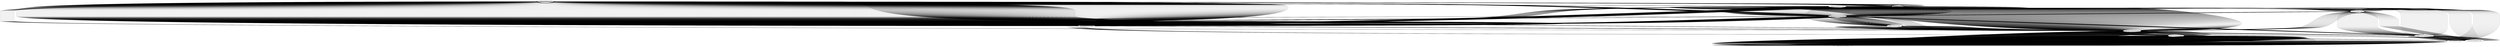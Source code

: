 digraph G {
	"steven.kean@enron.com" -> "jeff.skilling@enron.com";
	"steven.kean@enron.com" -> "john.lavorato@enron.com";
	"steven.kean@enron.com" -> "jeff.dasovich@enron.com";
	"steven.kean@enron.com" -> "richard.shapiro@enron.com";
	"steven.kean@enron.com" -> "richard.shapiro@enron.com";
	"steven.kean@enron.com" -> "richard.shapiro@enron.com";
	"steven.kean@enron.com" -> "jeff.skilling@enron.com";
	"steven.kean@enron.com" -> "klay@enron.com";
	"steven.kean@enron.com" -> "rick.buy@enron.com";
	"steven.kean@enron.com" -> "klay@enron.com";
	"steven.kean@enron.com" -> "jeff.dasovich@enron.com";
	"steven.kean@enron.com" -> "richard.shapiro@enron.com";
	"steven.kean@enron.com" -> "jeff.dasovich@enron.com";
	"steven.kean@enron.com" -> "richard.shapiro@enron.com";
	"steven.kean@enron.com" -> "richard.shapiro@enron.com";
	"steven.kean@enron.com" -> "jeff.dasovich@enron.com";
	"steven.kean@enron.com" -> "klay@enron.com";
	"steven.kean@enron.com" -> "jeff.skilling@enron.com";
	"steven.kean@enron.com" -> "klay@enron.com";
	"steven.kean@enron.com" -> "jeff.dasovich@enron.com";
	"steven.kean@enron.com" -> "jeff.skilling@enron.com";
	"steven.kean@enron.com" -> "klay@enron.com";
	"steven.kean@enron.com" -> "richard.shapiro@enron.com";
	"steven.kean@enron.com" -> "jeff.dasovich@enron.com";
	"steven.kean@enron.com" -> "richard.shapiro@enron.com";
	"steven.kean@enron.com" -> "richard.shapiro@enron.com";
	"steven.kean@enron.com" -> "jeff.skilling@enron.com";
	"steven.kean@enron.com" -> "richard.shapiro@enron.com";
	"steven.kean@enron.com" -> "klay@enron.com";
	"steven.kean@enron.com" -> "jeff.skilling@enron.com";
	"steven.kean@enron.com" -> "john.lavorato@enron.com";
	"steven.kean@enron.com" -> "jeff.dasovich@enron.com";
	"steven.kean@enron.com" -> "jeff.dasovich@enron.com";
	"steven.kean@enron.com" -> "richard.shapiro@enron.com";
	"steven.kean@enron.com" -> "richard.shapiro@enron.com";
	"steven.kean@enron.com" -> "jeff.dasovich@enron.com";
	"steven.kean@enron.com" -> "richard.shapiro@enron.com";
	"steven.kean@enron.com" -> "david.delainey@enron.com";
	"steven.kean@enron.com" -> "jeff.skilling@enron.com";
	"steven.kean@enron.com" -> "klay@enron.com";
	"steven.kean@enron.com" -> "jeff.dasovich@enron.com";
	"steven.kean@enron.com" -> "jeff.dasovich@enron.com";
	"steven.kean@enron.com" -> "richard.shapiro@enron.com";
	"steven.kean@enron.com" -> "richard.shapiro@enron.com";
	"steven.kean@enron.com" -> "jeff.skilling@enron.com";
	"steven.kean@enron.com" -> "klay@enron.com";
	"steven.kean@enron.com" -> "klay@enron.com";
	"steven.kean@enron.com" -> "richard.shapiro@enron.com";
	"steven.kean@enron.com" -> "jeff.skilling@enron.com";
	"steven.kean@enron.com" -> "klay@enron.com";
	"steven.kean@enron.com" -> "jeff.dasovich@enron.com";
	"steven.kean@enron.com" -> "klay@enron.com";
	"steven.kean@enron.com" -> "richard.shapiro@enron.com";
	"steven.kean@enron.com" -> "richard.shapiro@enron.com";
	"steven.kean@enron.com" -> "klay@enron.com";
	"steven.kean@enron.com" -> "jeff.dasovich@enron.com";
	"steven.kean@enron.com" -> "richard.shapiro@enron.com";
	"steven.kean@enron.com" -> "jeff.dasovich@enron.com";
	"steven.kean@enron.com" -> "richard.shapiro@enron.com";
	"steven.kean@enron.com" -> "jeff.dasovich@enron.com";
	"steven.kean@enron.com" -> "richard.shapiro@enron.com";
	"steven.kean@enron.com" -> "david.delainey@enron.com";
	"steven.kean@enron.com" -> "john.lavorato@enron.com";
	"steven.kean@enron.com" -> "klay@enron.com";
	"steven.kean@enron.com" -> "louise.kitchen@enron.com";
	"steven.kean@enron.com" -> "jeff.skilling@enron.com";
	"steven.kean@enron.com" -> "klay@enron.com";
	"steven.kean@enron.com" -> "richard.shapiro@enron.com";
	"steven.kean@enron.com" -> "jeff.dasovich@enron.com";
	"steven.kean@enron.com" -> "klay@enron.com";
	"steven.kean@enron.com" -> "richard.shapiro@enron.com";
	"steven.kean@enron.com" -> "david.delainey@enron.com";
	"steven.kean@enron.com" -> "jeff.dasovich@enron.com";
	"steven.kean@enron.com" -> "richard.shapiro@enron.com";
	"steven.kean@enron.com" -> "jeff.dasovich@enron.com";
	"steven.kean@enron.com" -> "richard.shapiro@enron.com";
	"steven.kean@enron.com" -> "jeff.dasovich@enron.com";
	"steven.kean@enron.com" -> "richard.shapiro@enron.com";
	"steven.kean@enron.com" -> "richard.shapiro@enron.com";
	"steven.kean@enron.com" -> "klay@enron.com";
	"steven.kean@enron.com" -> "klay@enron.com";
	"steven.kean@enron.com" -> "richard.shapiro@enron.com";
	"steven.kean@enron.com" -> "jeff.dasovich@enron.com";
	"steven.kean@enron.com" -> "richard.shapiro@enron.com";
	"steven.kean@enron.com" -> "jeff.dasovich@enron.com";
	"steven.kean@enron.com" -> "richard.shapiro@enron.com";
	"steven.kean@enron.com" -> "richard.shapiro@enron.com";
	"steven.kean@enron.com" -> "jeff.dasovich@enron.com";
	"steven.kean@enron.com" -> "richard.shapiro@enron.com";
	"steven.kean@enron.com" -> "jeff.dasovich@enron.com";
	"steven.kean@enron.com" -> "richard.shapiro@enron.com";
	"steven.kean@enron.com" -> "richard.shapiro@enron.com";
	"steven.kean@enron.com" -> "richard.shapiro@enron.com";
	"steven.kean@enron.com" -> "richard.shapiro@enron.com";
	"steven.kean@enron.com" -> "jeff.skilling@enron.com";
	"steven.kean@enron.com" -> "klay@enron.com";
	"steven.kean@enron.com" -> "richard.shapiro@enron.com";
	"steven.kean@enron.com" -> "richard.shapiro@enron.com";
	"steven.kean@enron.com" -> "david.delainey@enron.com";
	"steven.kean@enron.com" -> "louise.kitchen@enron.com";
	"steven.kean@enron.com" -> "richard.shapiro@enron.com";
	"steven.kean@enron.com" -> "richard.shapiro@enron.com";
	"steven.kean@enron.com" -> "richard.shapiro@enron.com";
	"steven.kean@enron.com" -> "jeff.dasovich@enron.com";
	"steven.kean@enron.com" -> "klay@enron.com";
	"steven.kean@enron.com" -> "richard.shapiro@enron.com";
	"steven.kean@enron.com" -> "jeff.dasovich@enron.com";
	"steven.kean@enron.com" -> "jeff.dasovich@enron.com";
	"steven.kean@enron.com" -> "jeff.dasovich@enron.com";
	"steven.kean@enron.com" -> "richard.shapiro@enron.com";
	"steven.kean@enron.com" -> "klay@enron.com";
	"steven.kean@enron.com" -> "richard.shapiro@enron.com";
	"steven.kean@enron.com" -> "richard.shapiro@enron.com";
	"steven.kean@enron.com" -> "john.lavorato@enron.com";
	"steven.kean@enron.com" -> "jeff.dasovich@enron.com";
	"steven.kean@enron.com" -> "richard.shapiro@enron.com";
	"steven.kean@enron.com" -> "jeff.dasovich@enron.com";
	"steven.kean@enron.com" -> "richard.shapiro@enron.com";
	"steven.kean@enron.com" -> "jeff.dasovich@enron.com";
	"steven.kean@enron.com" -> "jeff.dasovich@enron.com";
	"steven.kean@enron.com" -> "richard.shapiro@enron.com";
	"steven.kean@enron.com" -> "jeff.dasovich@enron.com";
	"steven.kean@enron.com" -> "richard.shapiro@enron.com";
	"steven.kean@enron.com" -> "richard.shapiro@enron.com";
	"steven.kean@enron.com" -> "richard.shapiro@enron.com";
	"steven.kean@enron.com" -> "jeff.dasovich@enron.com";
	"steven.kean@enron.com" -> "john.lavorato@enron.com";
	"steven.kean@enron.com" -> "louise.kitchen@enron.com";
	"steven.kean@enron.com" -> "rick.buy@enron.com";
	"steven.kean@enron.com" -> "david.delainey@enron.com";
	"steven.kean@enron.com" -> "jeff.dasovich@enron.com";
	"steven.kean@enron.com" -> "richard.shapiro@enron.com";
	"steven.kean@enron.com" -> "richard.shapiro@enron.com";
	"steven.kean@enron.com" -> "richard.shapiro@enron.com";
	"steven.kean@enron.com" -> "richard.shapiro@enron.com";
	"steven.kean@enron.com" -> "richard.shapiro@enron.com";
	"steven.kean@enron.com" -> "richard.shapiro@enron.com";
	"steven.kean@enron.com" -> "jeff.dasovich@enron.com";
	"steven.kean@enron.com" -> "richard.shapiro@enron.com";
	"steven.kean@enron.com" -> "richard.shapiro@enron.com";
	"steven.kean@enron.com" -> "richard.shapiro@enron.com";
	"steven.kean@enron.com" -> "jeff.dasovich@enron.com";
	"steven.kean@enron.com" -> "richard.shapiro@enron.com";
	"steven.kean@enron.com" -> "richard.shapiro@enron.com";
	"steven.kean@enron.com" -> "jeff.dasovich@enron.com";
	"steven.kean@enron.com" -> "richard.shapiro@enron.com";
	"steven.kean@enron.com" -> "richard.shapiro@enron.com";
	"steven.kean@enron.com" -> "richard.shapiro@enron.com";
	"steven.kean@enron.com" -> "richard.shapiro@enron.com";
	"steven.kean@enron.com" -> "jeff.dasovich@enron.com";
	"steven.kean@enron.com" -> "richard.shapiro@enron.com";
	"steven.kean@enron.com" -> "jeff.dasovich@enron.com";
	"steven.kean@enron.com" -> "klay@enron.com";
	"steven.kean@enron.com" -> "rick.buy@enron.com";
	"steven.kean@enron.com" -> "richard.shapiro@enron.com";
	"steven.kean@enron.com" -> "jeff.dasovich@enron.com";
	"steven.kean@enron.com" -> "richard.shapiro@enron.com";
	"steven.kean@enron.com" -> "richard.shapiro@enron.com";
	"steven.kean@enron.com" -> "jeff.skilling@enron.com";
	"steven.kean@enron.com" -> "klay@enron.com";
	"steven.kean@enron.com" -> "jeff.dasovich@enron.com";
	"steven.kean@enron.com" -> "richard.shapiro@enron.com";
	"steven.kean@enron.com" -> "rick.buy@enron.com";
	"steven.kean@enron.com" -> "richard.shapiro@enron.com";
	"steven.kean@enron.com" -> "richard.shapiro@enron.com";
	"steven.kean@enron.com" -> "jeff.dasovich@enron.com";
	"steven.kean@enron.com" -> "richard.shapiro@enron.com";
	"steven.kean@enron.com" -> "jeff.dasovich@enron.com";
	"steven.kean@enron.com" -> "richard.shapiro@enron.com";
	"steven.kean@enron.com" -> "klay@enron.com";
	"steven.kean@enron.com" -> "richard.shapiro@enron.com";
	"steven.kean@enron.com" -> "jeff.skilling@enron.com";
	"steven.kean@enron.com" -> "john.lavorato@enron.com";
	"steven.kean@enron.com" -> "klay@enron.com";
	"steven.kean@enron.com" -> "louise.kitchen@enron.com";
	"steven.kean@enron.com" -> "rick.buy@enron.com";
	"steven.kean@enron.com" -> "richard.shapiro@enron.com";
	"steven.kean@enron.com" -> "john.lavorato@enron.com";
	"steven.kean@enron.com" -> "louise.kitchen@enron.com";
	"steven.kean@enron.com" -> "jeff.dasovich@enron.com";
	"steven.kean@enron.com" -> "david.delainey@enron.com";
	"steven.kean@enron.com" -> "klay@enron.com";
	"steven.kean@enron.com" -> "richard.shapiro@enron.com";
	"steven.kean@enron.com" -> "richard.shapiro@enron.com";
	"steven.kean@enron.com" -> "richard.shapiro@enron.com";
	"steven.kean@enron.com" -> "jeff.dasovich@enron.com";
	"steven.kean@enron.com" -> "jeff.dasovich@enron.com";
	"steven.kean@enron.com" -> "richard.shapiro@enron.com";
	"steven.kean@enron.com" -> "richard.shapiro@enron.com";
	"steven.kean@enron.com" -> "richard.shapiro@enron.com";
	"steven.kean@enron.com" -> "jeff.skilling@enron.com";
	"steven.kean@enron.com" -> "john.lavorato@enron.com";
	"steven.kean@enron.com" -> "klay@enron.com";
	"steven.kean@enron.com" -> "louise.kitchen@enron.com";
	"steven.kean@enron.com" -> "klay@enron.com";
	"steven.kean@enron.com" -> "richard.shapiro@enron.com";
	"steven.kean@enron.com" -> "jeff.dasovich@enron.com";
	"steven.kean@enron.com" -> "jeff.skilling@enron.com";
	"steven.kean@enron.com" -> "john.lavorato@enron.com";
	"steven.kean@enron.com" -> "klay@enron.com";
	"steven.kean@enron.com" -> "louise.kitchen@enron.com";
	"steven.kean@enron.com" -> "jeff.skilling@enron.com";
	"steven.kean@enron.com" -> "richard.shapiro@enron.com";
	"steven.kean@enron.com" -> "klay@enron.com";
	"steven.kean@enron.com" -> "klay@enron.com";
	"steven.kean@enron.com" -> "david.delainey@enron.com";
	"steven.kean@enron.com" -> "klay@enron.com";
	"steven.kean@enron.com" -> "richard.shapiro@enron.com";
	"steven.kean@enron.com" -> "richard.shapiro@enron.com";
	"steven.kean@enron.com" -> "richard.shapiro@enron.com";
	"steven.kean@enron.com" -> "david.delainey@enron.com";
	"steven.kean@enron.com" -> "richard.shapiro@enron.com";
	"steven.kean@enron.com" -> "richard.shapiro@enron.com";
	"steven.kean@enron.com" -> "jeff.dasovich@enron.com";
	"steven.kean@enron.com" -> "klay@enron.com";
	"steven.kean@enron.com" -> "rick.buy@enron.com";
	"steven.kean@enron.com" -> "louise.kitchen@enron.com";
	"steven.kean@enron.com" -> "klay@enron.com";
	"steven.kean@enron.com" -> "jeff.dasovich@enron.com";
	"steven.kean@enron.com" -> "richard.shapiro@enron.com";
	"steven.kean@enron.com" -> "jeff.dasovich@enron.com";
	"steven.kean@enron.com" -> "jeff.dasovich@enron.com";
	"steven.kean@enron.com" -> "richard.shapiro@enron.com";
	"steven.kean@enron.com" -> "jeff.dasovich@enron.com";
	"steven.kean@enron.com" -> "jeff.dasovich@enron.com";
	"steven.kean@enron.com" -> "richard.shapiro@enron.com";
	"steven.kean@enron.com" -> "jeff.dasovich@enron.com";
	"steven.kean@enron.com" -> "richard.shapiro@enron.com";
	"steven.kean@enron.com" -> "jeff.dasovich@enron.com";
	"steven.kean@enron.com" -> "richard.shapiro@enron.com";
	"steven.kean@enron.com" -> "klay@enron.com";
	"steven.kean@enron.com" -> "richard.shapiro@enron.com";
	"steven.kean@enron.com" -> "david.delainey@enron.com";
	"steven.kean@enron.com" -> "john.lavorato@enron.com";
	"steven.kean@enron.com" -> "jeff.dasovich@enron.com";
	"steven.kean@enron.com" -> "jeff.skilling@enron.com";
	"steven.kean@enron.com" -> "john.lavorato@enron.com";
	"steven.kean@enron.com" -> "jeff.dasovich@enron.com";
	"steven.kean@enron.com" -> "richard.shapiro@enron.com";
	"steven.kean@enron.com" -> "jeff.skilling@enron.com";
	"steven.kean@enron.com" -> "richard.shapiro@enron.com";
	"steven.kean@enron.com" -> "richard.shapiro@enron.com";
	"steven.kean@enron.com" -> "jeff.dasovich@enron.com";
	"steven.kean@enron.com" -> "richard.shapiro@enron.com";
	"steven.kean@enron.com" -> "david.delainey@enron.com";
	"steven.kean@enron.com" -> "john.lavorato@enron.com";
	"steven.kean@enron.com" -> "louise.kitchen@enron.com";
	"steven.kean@enron.com" -> "rick.buy@enron.com";
	"steven.kean@enron.com" -> "richard.shapiro@enron.com";
	"steven.kean@enron.com" -> "klay@enron.com";
	"steven.kean@enron.com" -> "richard.shapiro@enron.com";
	"steven.kean@enron.com" -> "klay@enron.com";
	"steven.kean@enron.com" -> "jeff.dasovich@enron.com";
	"steven.kean@enron.com" -> "richard.shapiro@enron.com";
	"steven.kean@enron.com" -> "richard.shapiro@enron.com";
	"steven.kean@enron.com" -> "richard.shapiro@enron.com";
	"steven.kean@enron.com" -> "david.delainey@enron.com";
	"steven.kean@enron.com" -> "klay@enron.com";
	"steven.kean@enron.com" -> "richard.shapiro@enron.com";
	"steven.kean@enron.com" -> "richard.shapiro@enron.com";
	"steven.kean@enron.com" -> "jeff.dasovich@enron.com";
	"steven.kean@enron.com" -> "klay@enron.com";
	"steven.kean@enron.com" -> "david.delainey@enron.com";
	"steven.kean@enron.com" -> "jeff.dasovich@enron.com";
	"steven.kean@enron.com" -> "john.lavorato@enron.com";
	"steven.kean@enron.com" -> "louise.kitchen@enron.com";
	"steven.kean@enron.com" -> "klay@enron.com";
	"steven.kean@enron.com" -> "richard.shapiro@enron.com";
	"steven.kean@enron.com" -> "klay@enron.com";
	"steven.kean@enron.com" -> "richard.shapiro@enron.com";
	"steven.kean@enron.com" -> "jeff.dasovich@enron.com";
	"steven.kean@enron.com" -> "david.delainey@enron.com";
	"steven.kean@enron.com" -> "richard.shapiro@enron.com";
	"steven.kean@enron.com" -> "john.lavorato@enron.com";
	"steven.kean@enron.com" -> "richard.shapiro@enron.com";
	"steven.kean@enron.com" -> "jeff.dasovich@enron.com";
	"steven.kean@enron.com" -> "jeff.dasovich@enron.com";
	"steven.kean@enron.com" -> "richard.shapiro@enron.com";
	"steven.kean@enron.com" -> "jeff.dasovich@enron.com";
	"steven.kean@enron.com" -> "richard.shapiro@enron.com";
	"steven.kean@enron.com" -> "david.delainey@enron.com";
	"steven.kean@enron.com" -> "jeff.dasovich@enron.com";
	"steven.kean@enron.com" -> "john.lavorato@enron.com";
	"steven.kean@enron.com" -> "richard.shapiro@enron.com";
	"steven.kean@enron.com" -> "david.delainey@enron.com";
	"steven.kean@enron.com" -> "jeff.dasovich@enron.com";
	"steven.kean@enron.com" -> "richard.shapiro@enron.com";
	"steven.kean@enron.com" -> "rick.buy@enron.com";
	"steven.kean@enron.com" -> "richard.shapiro@enron.com";
	"steven.kean@enron.com" -> "jeff.dasovich@enron.com";
	"steven.kean@enron.com" -> "richard.shapiro@enron.com";
	"steven.kean@enron.com" -> "jeff.dasovich@enron.com";
	"steven.kean@enron.com" -> "richard.shapiro@enron.com";
	"steven.kean@enron.com" -> "jeff.dasovich@enron.com";
	"steven.kean@enron.com" -> "richard.shapiro@enron.com";
	"steven.kean@enron.com" -> "richard.shapiro@enron.com";
	"steven.kean@enron.com" -> "richard.shapiro@enron.com";
	"steven.kean@enron.com" -> "klay@enron.com";
	"steven.kean@enron.com" -> "klay@enron.com";
	"steven.kean@enron.com" -> "jeff.dasovich@enron.com";
	"steven.kean@enron.com" -> "jeff.dasovich@enron.com";
	"steven.kean@enron.com" -> "richard.shapiro@enron.com";
	"steven.kean@enron.com" -> "jeff.dasovich@enron.com";
	"steven.kean@enron.com" -> "richard.shapiro@enron.com";
	"steven.kean@enron.com" -> "jeff.dasovich@enron.com";
	"steven.kean@enron.com" -> "richard.shapiro@enron.com";
	"steven.kean@enron.com" -> "jeff.dasovich@enron.com";
	"steven.kean@enron.com" -> "louise.kitchen@enron.com";
	"steven.kean@enron.com" -> "richard.shapiro@enron.com";
	"steven.kean@enron.com" -> "richard.shapiro@enron.com";
	"steven.kean@enron.com" -> "jeff.dasovich@enron.com";
	"steven.kean@enron.com" -> "richard.shapiro@enron.com";
	"steven.kean@enron.com" -> "jeff.dasovich@enron.com";
	"steven.kean@enron.com" -> "jeff.dasovich@enron.com";
	"steven.kean@enron.com" -> "jeff.dasovich@enron.com";
	"steven.kean@enron.com" -> "richard.shapiro@enron.com";
	"steven.kean@enron.com" -> "richard.shapiro@enron.com";
	"steven.kean@enron.com" -> "richard.shapiro@enron.com";
	"steven.kean@enron.com" -> "klay@enron.com";
	"steven.kean@enron.com" -> "klay@enron.com";
	"steven.kean@enron.com" -> "jeff.dasovich@enron.com";
	"steven.kean@enron.com" -> "richard.shapiro@enron.com";
	"steven.kean@enron.com" -> "richard.shapiro@enron.com";
	"steven.kean@enron.com" -> "klay@enron.com";
	"steven.kean@enron.com" -> "jeff.skilling@enron.com";
	"steven.kean@enron.com" -> "john.lavorato@enron.com";
	"steven.kean@enron.com" -> "klay@enron.com";
	"steven.kean@enron.com" -> "louise.kitchen@enron.com";
	"steven.kean@enron.com" -> "rick.buy@enron.com";
	"steven.kean@enron.com" -> "richard.shapiro@enron.com";
	"steven.kean@enron.com" -> "david.delainey@enron.com";
	"steven.kean@enron.com" -> "jeff.dasovich@enron.com";
	"steven.kean@enron.com" -> "richard.shapiro@enron.com";
	"steven.kean@enron.com" -> "richard.shapiro@enron.com";
	"steven.kean@enron.com" -> "richard.shapiro@enron.com";
	"steven.kean@enron.com" -> "jeff.dasovich@enron.com";
	"steven.kean@enron.com" -> "richard.shapiro@enron.com";
	"steven.kean@enron.com" -> "jeff.dasovich@enron.com";
	"steven.kean@enron.com" -> "richard.shapiro@enron.com";
	"steven.kean@enron.com" -> "jeff.dasovich@enron.com";
	"steven.kean@enron.com" -> "richard.shapiro@enron.com";
	"steven.kean@enron.com" -> "klay@enron.com";
	"steven.kean@enron.com" -> "richard.shapiro@enron.com";
	"steven.kean@enron.com" -> "klay@enron.com";
	"steven.kean@enron.com" -> "richard.shapiro@enron.com";
	"steven.kean@enron.com" -> "richard.shapiro@enron.com";
	"steven.kean@enron.com" -> "klay@enron.com";
	"steven.kean@enron.com" -> "richard.shapiro@enron.com";
	"steven.kean@enron.com" -> "richard.shapiro@enron.com";
	"steven.kean@enron.com" -> "richard.shapiro@enron.com";
	"steven.kean@enron.com" -> "jeff.dasovich@enron.com";
	"steven.kean@enron.com" -> "richard.shapiro@enron.com";
	"steven.kean@enron.com" -> "jeff.dasovich@enron.com";
	"steven.kean@enron.com" -> "jeff.dasovich@enron.com";
	"steven.kean@enron.com" -> "david.delainey@enron.com";
	"steven.kean@enron.com" -> "jeff.skilling@enron.com";
	"steven.kean@enron.com" -> "john.lavorato@enron.com";
	"steven.kean@enron.com" -> "klay@enron.com";
	"steven.kean@enron.com" -> "rick.buy@enron.com";
	"steven.kean@enron.com" -> "richard.shapiro@enron.com";
	"steven.kean@enron.com" -> "rick.buy@enron.com";
	"steven.kean@enron.com" -> "richard.shapiro@enron.com";
	"steven.kean@enron.com" -> "jeff.dasovich@enron.com";
	"steven.kean@enron.com" -> "richard.shapiro@enron.com";
	"steven.kean@enron.com" -> "jeff.dasovich@enron.com";
	"steven.kean@enron.com" -> "john.lavorato@enron.com";
	"steven.kean@enron.com" -> "jeff.dasovich@enron.com";
	"steven.kean@enron.com" -> "jeff.dasovich@enron.com";
	"steven.kean@enron.com" -> "jeff.dasovich@enron.com";
	"steven.kean@enron.com" -> "klay@enron.com";
	"steven.kean@enron.com" -> "jeff.dasovich@enron.com";
	"steven.kean@enron.com" -> "richard.shapiro@enron.com";
	"steven.kean@enron.com" -> "jeff.skilling@enron.com";
	"steven.kean@enron.com" -> "john.lavorato@enron.com";
	"steven.kean@enron.com" -> "david.delainey@enron.com";
	"steven.kean@enron.com" -> "john.lavorato@enron.com";
	"steven.kean@enron.com" -> "richard.shapiro@enron.com";
	"steven.kean@enron.com" -> "richard.shapiro@enron.com";
	"steven.kean@enron.com" -> "richard.shapiro@enron.com";
	"steven.kean@enron.com" -> "klay@enron.com";
	"steven.kean@enron.com" -> "jeff.dasovich@enron.com";
	"steven.kean@enron.com" -> "jeff.dasovich@enron.com";
	"steven.kean@enron.com" -> "jeff.dasovich@enron.com";
	"steven.kean@enron.com" -> "jeff.dasovich@enron.com";
	"steven.kean@enron.com" -> "richard.shapiro@enron.com";
	"steven.kean@enron.com" -> "richard.shapiro@enron.com";
	"steven.kean@enron.com" -> "jeff.dasovich@enron.com";
	"steven.kean@enron.com" -> "richard.shapiro@enron.com";
	"steven.kean@enron.com" -> "klay@enron.com";
	"steven.kean@enron.com" -> "richard.shapiro@enron.com";
	"steven.kean@enron.com" -> "richard.shapiro@enron.com";
	"steven.kean@enron.com" -> "richard.shapiro@enron.com";
	"steven.kean@enron.com" -> "jeff.dasovich@enron.com";
	"steven.kean@enron.com" -> "richard.shapiro@enron.com";
	"steven.kean@enron.com" -> "jeff.dasovich@enron.com";
	"steven.kean@enron.com" -> "jeff.skilling@enron.com";
	"steven.kean@enron.com" -> "richard.shapiro@enron.com";
	"steven.kean@enron.com" -> "jeff.dasovich@enron.com";
	"steven.kean@enron.com" -> "richard.shapiro@enron.com";
	"steven.kean@enron.com" -> "jeff.dasovich@enron.com";
	"steven.kean@enron.com" -> "richard.shapiro@enron.com";
	"john.lavorato@enron.com" -> "louise.kitchen@enron.com";
	"john.lavorato@enron.com" -> "david.delainey@enron.com";
	"john.lavorato@enron.com" -> "david.delainey@enron.com";
	"john.lavorato@enron.com" -> "louise.kitchen@enron.com";
	"john.lavorato@enron.com" -> "louise.kitchen@enron.com";
	"john.lavorato@enron.com" -> "louise.kitchen@enron.com";
	"john.lavorato@enron.com" -> "louise.kitchen@enron.com";
	"john.lavorato@enron.com" -> "david.delainey@enron.com";
	"john.lavorato@enron.com" -> "david.delainey@enron.com";
	"john.lavorato@enron.com" -> "david.delainey@enron.com";
	"john.lavorato@enron.com" -> "rick.buy@enron.com";
	"john.lavorato@enron.com" -> "louise.kitchen@enron.com";
	"john.lavorato@enron.com" -> "david.delainey@enron.com";
	"john.lavorato@enron.com" -> "louise.kitchen@enron.com";
	"john.lavorato@enron.com" -> "rick.buy@enron.com";
	"john.lavorato@enron.com" -> "louise.kitchen@enron.com";
	"john.lavorato@enron.com" -> "louise.kitchen@enron.com";
	"john.lavorato@enron.com" -> "louise.kitchen@enron.com";
	"john.lavorato@enron.com" -> "david.delainey@enron.com";
	"john.lavorato@enron.com" -> "louise.kitchen@enron.com";
	"john.lavorato@enron.com" -> "louise.kitchen@enron.com";
	"john.lavorato@enron.com" -> "david.delainey@enron.com";
	"john.lavorato@enron.com" -> "louise.kitchen@enron.com";
	"john.lavorato@enron.com" -> "louise.kitchen@enron.com";
	"john.lavorato@enron.com" -> "rick.buy@enron.com";
	"john.lavorato@enron.com" -> "louise.kitchen@enron.com";
	"john.lavorato@enron.com" -> "david.delainey@enron.com";
	"john.lavorato@enron.com" -> "rick.buy@enron.com";
	"john.lavorato@enron.com" -> "david.delainey@enron.com";
	"john.lavorato@enron.com" -> "david.delainey@enron.com";
	"john.lavorato@enron.com" -> "rick.buy@enron.com";
	"john.lavorato@enron.com" -> "david.delainey@enron.com";
	"john.lavorato@enron.com" -> "jeffrey.shankman@enron.com";
	"john.lavorato@enron.com" -> "louise.kitchen@enron.com";
	"john.lavorato@enron.com" -> "louise.kitchen@enron.com";
	"john.lavorato@enron.com" -> "louise.kitchen@enron.com";
	"john.lavorato@enron.com" -> "louise.kitchen@enron.com";
	"john.lavorato@enron.com" -> "louise.kitchen@enron.com";
	"john.lavorato@enron.com" -> "rick.buy@enron.com";
	"john.lavorato@enron.com" -> "louise.kitchen@enron.com";
	"john.lavorato@enron.com" -> "louise.kitchen@enron.com";
	"john.lavorato@enron.com" -> "rick.buy@enron.com";
	"john.lavorato@enron.com" -> "louise.kitchen@enron.com";
	"john.lavorato@enron.com" -> "david.delainey@enron.com";
	"john.lavorato@enron.com" -> "louise.kitchen@enron.com";
	"john.lavorato@enron.com" -> "jeffrey.shankman@enron.com";
	"john.lavorato@enron.com" -> "jeffrey.shankman@enron.com";
	"john.lavorato@enron.com" -> "david.delainey@enron.com";
	"john.lavorato@enron.com" -> "louise.kitchen@enron.com";
	"john.lavorato@enron.com" -> "david.delainey@enron.com";
	"john.lavorato@enron.com" -> "louise.kitchen@enron.com";
	"john.lavorato@enron.com" -> "louise.kitchen@enron.com";
	"john.lavorato@enron.com" -> "louise.kitchen@enron.com";
	"john.lavorato@enron.com" -> "jeffrey.shankman@enron.com";
	"john.lavorato@enron.com" -> "david.delainey@enron.com";
	"john.lavorato@enron.com" -> "david.delainey@enron.com";
	"john.lavorato@enron.com" -> "david.delainey@enron.com";
	"john.lavorato@enron.com" -> "david.delainey@enron.com";
	"john.lavorato@enron.com" -> "david.delainey@enron.com";
	"john.lavorato@enron.com" -> "jeffrey.shankman@enron.com";
	"john.lavorato@enron.com" -> "rick.buy@enron.com";
	"john.lavorato@enron.com" -> "david.delainey@enron.com";
	"john.lavorato@enron.com" -> "david.delainey@enron.com";
	"john.lavorato@enron.com" -> "louise.kitchen@enron.com";
	"john.lavorato@enron.com" -> "rick.buy@enron.com";
	"john.lavorato@enron.com" -> "louise.kitchen@enron.com";
	"john.lavorato@enron.com" -> "louise.kitchen@enron.com";
	"john.lavorato@enron.com" -> "louise.kitchen@enron.com";
	"john.lavorato@enron.com" -> "louise.kitchen@enron.com";
	"john.lavorato@enron.com" -> "louise.kitchen@enron.com";
	"john.lavorato@enron.com" -> "david.delainey@enron.com";
	"john.lavorato@enron.com" -> "rick.buy@enron.com";
	"john.lavorato@enron.com" -> "rick.buy@enron.com";
	"john.lavorato@enron.com" -> "louise.kitchen@enron.com";
	"john.lavorato@enron.com" -> "david.delainey@enron.com";
	"john.lavorato@enron.com" -> "david.delainey@enron.com";
	"john.lavorato@enron.com" -> "louise.kitchen@enron.com";
	"john.lavorato@enron.com" -> "louise.kitchen@enron.com";
	"john.lavorato@enron.com" -> "david.delainey@enron.com";
	"john.lavorato@enron.com" -> "jeffrey.shankman@enron.com";
	"john.lavorato@enron.com" -> "louise.kitchen@enron.com";
	"john.lavorato@enron.com" -> "david.delainey@enron.com";
	"john.lavorato@enron.com" -> "david.delainey@enron.com";
	"john.lavorato@enron.com" -> "david.delainey@enron.com";
	"john.lavorato@enron.com" -> "david.delainey@enron.com";
	"john.lavorato@enron.com" -> "rick.buy@enron.com";
	"john.lavorato@enron.com" -> "david.delainey@enron.com";
	"john.lavorato@enron.com" -> "louise.kitchen@enron.com";
	"john.lavorato@enron.com" -> "david.delainey@enron.com";
	"john.lavorato@enron.com" -> "louise.kitchen@enron.com";
	"john.lavorato@enron.com" -> "louise.kitchen@enron.com";
	"john.lavorato@enron.com" -> "louise.kitchen@enron.com";
	"john.lavorato@enron.com" -> "david.delainey@enron.com";
	"john.lavorato@enron.com" -> "rick.buy@enron.com";
	"john.lavorato@enron.com" -> "louise.kitchen@enron.com";
	"john.lavorato@enron.com" -> "david.delainey@enron.com";
	"john.lavorato@enron.com" -> "david.delainey@enron.com";
	"john.lavorato@enron.com" -> "louise.kitchen@enron.com";
	"john.lavorato@enron.com" -> "david.delainey@enron.com";
	"john.lavorato@enron.com" -> "david.delainey@enron.com";
	"john.lavorato@enron.com" -> "louise.kitchen@enron.com";
	"john.lavorato@enron.com" -> "louise.kitchen@enron.com";
	"john.lavorato@enron.com" -> "david.delainey@enron.com";
	"john.lavorato@enron.com" -> "david.delainey@enron.com";
	"john.lavorato@enron.com" -> "louise.kitchen@enron.com";
	"john.lavorato@enron.com" -> "jeffrey.shankman@enron.com";
	"john.lavorato@enron.com" -> "rick.buy@enron.com";
	"john.lavorato@enron.com" -> "rick.buy@enron.com";
	"john.lavorato@enron.com" -> "louise.kitchen@enron.com";
	"john.lavorato@enron.com" -> "david.delainey@enron.com";
	"john.lavorato@enron.com" -> "louise.kitchen@enron.com";
	"john.lavorato@enron.com" -> "david.delainey@enron.com";
	"john.lavorato@enron.com" -> "rick.buy@enron.com";
	"john.lavorato@enron.com" -> "louise.kitchen@enron.com";
	"john.lavorato@enron.com" -> "louise.kitchen@enron.com";
	"john.lavorato@enron.com" -> "david.delainey@enron.com";
	"john.lavorato@enron.com" -> "david.delainey@enron.com";
	"john.lavorato@enron.com" -> "david.delainey@enron.com";
	"john.lavorato@enron.com" -> "jeffrey.shankman@enron.com";
	"john.lavorato@enron.com" -> "rick.buy@enron.com";
	"john.lavorato@enron.com" -> "rick.buy@enron.com";
	"john.lavorato@enron.com" -> "david.delainey@enron.com";
	"john.lavorato@enron.com" -> "rick.buy@enron.com";
	"john.lavorato@enron.com" -> "rick.buy@enron.com";
	"john.lavorato@enron.com" -> "david.delainey@enron.com";
	"john.lavorato@enron.com" -> "louise.kitchen@enron.com";
	"john.lavorato@enron.com" -> "louise.kitchen@enron.com";
	"john.lavorato@enron.com" -> "louise.kitchen@enron.com";
	"john.lavorato@enron.com" -> "david.delainey@enron.com";
	"john.lavorato@enron.com" -> "louise.kitchen@enron.com";
	"john.lavorato@enron.com" -> "louise.kitchen@enron.com";
	"john.lavorato@enron.com" -> "louise.kitchen@enron.com";
	"john.lavorato@enron.com" -> "david.delainey@enron.com";
	"john.lavorato@enron.com" -> "david.delainey@enron.com";
	"john.lavorato@enron.com" -> "david.delainey@enron.com";
	"john.lavorato@enron.com" -> "louise.kitchen@enron.com";
	"john.lavorato@enron.com" -> "david.delainey@enron.com";
	"john.lavorato@enron.com" -> "david.delainey@enron.com";
	"john.lavorato@enron.com" -> "david.delainey@enron.com";
	"john.lavorato@enron.com" -> "david.delainey@enron.com";
	"john.lavorato@enron.com" -> "louise.kitchen@enron.com";
	"john.lavorato@enron.com" -> "louise.kitchen@enron.com";
	"john.lavorato@enron.com" -> "louise.kitchen@enron.com";
	"john.lavorato@enron.com" -> "louise.kitchen@enron.com";
	"john.lavorato@enron.com" -> "jeffrey.shankman@enron.com";
	"john.lavorato@enron.com" -> "david.delainey@enron.com";
	"john.lavorato@enron.com" -> "louise.kitchen@enron.com";
	"john.lavorato@enron.com" -> "louise.kitchen@enron.com";
	"john.lavorato@enron.com" -> "david.delainey@enron.com";
	"john.lavorato@enron.com" -> "david.delainey@enron.com";
	"john.lavorato@enron.com" -> "louise.kitchen@enron.com";
	"john.lavorato@enron.com" -> "louise.kitchen@enron.com";
	"john.lavorato@enron.com" -> "louise.kitchen@enron.com";
	"john.lavorato@enron.com" -> "louise.kitchen@enron.com";
	"john.lavorato@enron.com" -> "jeffrey.shankman@enron.com";
	"john.lavorato@enron.com" -> "david.delainey@enron.com";
	"john.lavorato@enron.com" -> "louise.kitchen@enron.com";
	"john.lavorato@enron.com" -> "david.delainey@enron.com";
	"john.lavorato@enron.com" -> "david.delainey@enron.com";
	"john.lavorato@enron.com" -> "david.delainey@enron.com";
	"john.lavorato@enron.com" -> "david.delainey@enron.com";
	"john.lavorato@enron.com" -> "david.delainey@enron.com";
	"john.lavorato@enron.com" -> "louise.kitchen@enron.com";
	"john.lavorato@enron.com" -> "louise.kitchen@enron.com";
	"john.lavorato@enron.com" -> "rick.buy@enron.com";
	"john.lavorato@enron.com" -> "david.delainey@enron.com";
	"john.lavorato@enron.com" -> "david.delainey@enron.com";
	"john.lavorato@enron.com" -> "david.delainey@enron.com";
	"john.lavorato@enron.com" -> "louise.kitchen@enron.com";
	"john.lavorato@enron.com" -> "jeffrey.shankman@enron.com";
	"john.lavorato@enron.com" -> "louise.kitchen@enron.com";
	"john.lavorato@enron.com" -> "david.delainey@enron.com";
	"john.lavorato@enron.com" -> "louise.kitchen@enron.com";
	"john.lavorato@enron.com" -> "david.delainey@enron.com";
	"john.lavorato@enron.com" -> "rick.buy@enron.com";
	"john.lavorato@enron.com" -> "louise.kitchen@enron.com";
	"john.lavorato@enron.com" -> "louise.kitchen@enron.com";
	"john.lavorato@enron.com" -> "louise.kitchen@enron.com";
	"john.lavorato@enron.com" -> "david.delainey@enron.com";
	"john.lavorato@enron.com" -> "rick.buy@enron.com";
	"john.lavorato@enron.com" -> "david.delainey@enron.com";
	"john.lavorato@enron.com" -> "david.delainey@enron.com";
	"john.lavorato@enron.com" -> "louise.kitchen@enron.com";
	"john.lavorato@enron.com" -> "louise.kitchen@enron.com";
	"john.lavorato@enron.com" -> "louise.kitchen@enron.com";
	"john.lavorato@enron.com" -> "louise.kitchen@enron.com";
	"john.lavorato@enron.com" -> "louise.kitchen@enron.com";
	"john.lavorato@enron.com" -> "louise.kitchen@enron.com";
	"john.lavorato@enron.com" -> "david.delainey@enron.com";
	"john.lavorato@enron.com" -> "david.delainey@enron.com";
	"john.lavorato@enron.com" -> "rick.buy@enron.com";
	"john.lavorato@enron.com" -> "david.delainey@enron.com";
	"john.lavorato@enron.com" -> "louise.kitchen@enron.com";
	"john.lavorato@enron.com" -> "david.delainey@enron.com";
	"john.lavorato@enron.com" -> "david.delainey@enron.com";
	"john.lavorato@enron.com" -> "jeffrey.shankman@enron.com";
	"john.lavorato@enron.com" -> "louise.kitchen@enron.com";
	"john.lavorato@enron.com" -> "david.delainey@enron.com";
	"john.lavorato@enron.com" -> "louise.kitchen@enron.com";
	"john.lavorato@enron.com" -> "louise.kitchen@enron.com";
	"john.lavorato@enron.com" -> "rick.buy@enron.com";
	"john.lavorato@enron.com" -> "david.delainey@enron.com";
	"john.lavorato@enron.com" -> "jeffrey.shankman@enron.com";
	"john.lavorato@enron.com" -> "louise.kitchen@enron.com";
	"john.lavorato@enron.com" -> "rick.buy@enron.com";
	"john.lavorato@enron.com" -> "david.delainey@enron.com";
	"john.lavorato@enron.com" -> "david.delainey@enron.com";
	"john.lavorato@enron.com" -> "jeffrey.shankman@enron.com";
	"john.lavorato@enron.com" -> "louise.kitchen@enron.com";
	"john.lavorato@enron.com" -> "rick.buy@enron.com";
	"john.lavorato@enron.com" -> "david.delainey@enron.com";
	"john.lavorato@enron.com" -> "david.delainey@enron.com";
	"john.lavorato@enron.com" -> "louise.kitchen@enron.com";
	"john.lavorato@enron.com" -> "louise.kitchen@enron.com";
	"john.lavorato@enron.com" -> "louise.kitchen@enron.com";
	"john.lavorato@enron.com" -> "rick.buy@enron.com";
	"john.lavorato@enron.com" -> "david.delainey@enron.com";
	"john.lavorato@enron.com" -> "louise.kitchen@enron.com";
	"john.lavorato@enron.com" -> "louise.kitchen@enron.com";
	"john.lavorato@enron.com" -> "david.delainey@enron.com";
	"john.lavorato@enron.com" -> "david.delainey@enron.com";
	"john.lavorato@enron.com" -> "louise.kitchen@enron.com";
	"john.lavorato@enron.com" -> "rick.buy@enron.com";
	"john.lavorato@enron.com" -> "david.delainey@enron.com";
	"john.lavorato@enron.com" -> "louise.kitchen@enron.com";
	"john.lavorato@enron.com" -> "louise.kitchen@enron.com";
	"john.lavorato@enron.com" -> "rick.buy@enron.com";
	"john.lavorato@enron.com" -> "jeffrey.shankman@enron.com";
	"john.lavorato@enron.com" -> "louise.kitchen@enron.com";
	"john.lavorato@enron.com" -> "louise.kitchen@enron.com";
	"john.lavorato@enron.com" -> "louise.kitchen@enron.com";
	"john.lavorato@enron.com" -> "louise.kitchen@enron.com";
	"john.lavorato@enron.com" -> "louise.kitchen@enron.com";
	"john.lavorato@enron.com" -> "louise.kitchen@enron.com";
	"john.lavorato@enron.com" -> "rick.buy@enron.com";
	"john.lavorato@enron.com" -> "louise.kitchen@enron.com";
	"john.lavorato@enron.com" -> "rick.buy@enron.com";
	"john.lavorato@enron.com" -> "louise.kitchen@enron.com";
	"john.lavorato@enron.com" -> "louise.kitchen@enron.com";
	"john.lavorato@enron.com" -> "louise.kitchen@enron.com";
	"john.lavorato@enron.com" -> "david.delainey@enron.com";
	"john.lavorato@enron.com" -> "david.delainey@enron.com";
	"john.lavorato@enron.com" -> "david.delainey@enron.com";
	"john.lavorato@enron.com" -> "louise.kitchen@enron.com";
	"john.lavorato@enron.com" -> "louise.kitchen@enron.com";
	"john.lavorato@enron.com" -> "louise.kitchen@enron.com";
	"john.lavorato@enron.com" -> "louise.kitchen@enron.com";
	"john.lavorato@enron.com" -> "louise.kitchen@enron.com";
	"john.lavorato@enron.com" -> "david.delainey@enron.com";
	"john.lavorato@enron.com" -> "rick.buy@enron.com";
	"john.lavorato@enron.com" -> "louise.kitchen@enron.com";
	"john.lavorato@enron.com" -> "david.delainey@enron.com";
	"john.lavorato@enron.com" -> "louise.kitchen@enron.com";
	"john.lavorato@enron.com" -> "david.delainey@enron.com";
	"john.lavorato@enron.com" -> "jeffrey.shankman@enron.com";
	"john.lavorato@enron.com" -> "louise.kitchen@enron.com";
	"john.lavorato@enron.com" -> "louise.kitchen@enron.com";
	"john.lavorato@enron.com" -> "louise.kitchen@enron.com";
	"john.lavorato@enron.com" -> "louise.kitchen@enron.com";
	"john.lavorato@enron.com" -> "david.delainey@enron.com";
	"john.lavorato@enron.com" -> "jeffrey.shankman@enron.com";
	"john.lavorato@enron.com" -> "david.delainey@enron.com";
	"john.lavorato@enron.com" -> "louise.kitchen@enron.com";
	"john.lavorato@enron.com" -> "david.delainey@enron.com";
	"john.lavorato@enron.com" -> "david.delainey@enron.com";
	"john.lavorato@enron.com" -> "david.delainey@enron.com";
	"john.lavorato@enron.com" -> "david.delainey@enron.com";
	"john.lavorato@enron.com" -> "david.delainey@enron.com";
	"john.lavorato@enron.com" -> "jeffrey.shankman@enron.com";
	"john.lavorato@enron.com" -> "jeffrey.shankman@enron.com";
	"john.lavorato@enron.com" -> "louise.kitchen@enron.com";
	"john.lavorato@enron.com" -> "louise.kitchen@enron.com";
	"john.lavorato@enron.com" -> "david.delainey@enron.com";
	"john.lavorato@enron.com" -> "david.delainey@enron.com";
	"john.lavorato@enron.com" -> "david.delainey@enron.com";
	"john.lavorato@enron.com" -> "louise.kitchen@enron.com";
	"john.lavorato@enron.com" -> "david.delainey@enron.com";
	"john.lavorato@enron.com" -> "david.delainey@enron.com";
	"john.lavorato@enron.com" -> "david.delainey@enron.com";
	"john.lavorato@enron.com" -> "rick.buy@enron.com";
	"john.lavorato@enron.com" -> "david.delainey@enron.com";
	"john.lavorato@enron.com" -> "louise.kitchen@enron.com";
	"john.lavorato@enron.com" -> "rick.buy@enron.com";
	"john.lavorato@enron.com" -> "louise.kitchen@enron.com";
	"john.lavorato@enron.com" -> "rick.buy@enron.com";
	"john.lavorato@enron.com" -> "david.delainey@enron.com";
	"john.lavorato@enron.com" -> "louise.kitchen@enron.com";
	"john.lavorato@enron.com" -> "louise.kitchen@enron.com";
	"john.lavorato@enron.com" -> "david.delainey@enron.com";
	"john.lavorato@enron.com" -> "david.delainey@enron.com";
	"john.lavorato@enron.com" -> "david.delainey@enron.com";
	"john.lavorato@enron.com" -> "louise.kitchen@enron.com";
	"john.lavorato@enron.com" -> "david.delainey@enron.com";
	"john.lavorato@enron.com" -> "louise.kitchen@enron.com";
	"john.lavorato@enron.com" -> "louise.kitchen@enron.com";
	"john.lavorato@enron.com" -> "david.delainey@enron.com";
	"john.lavorato@enron.com" -> "rick.buy@enron.com";
	"john.lavorato@enron.com" -> "louise.kitchen@enron.com";
	"david.delainey@enron.com" -> "john.lavorato@enron.com";
	"david.delainey@enron.com" -> "john.lavorato@enron.com";
	"david.delainey@enron.com" -> "john.lavorato@enron.com";
	"david.delainey@enron.com" -> "sally.beck@enron.com";
	"david.delainey@enron.com" -> "john.lavorato@enron.com";
	"david.delainey@enron.com" -> "rick.buy@enron.com";
	"david.delainey@enron.com" -> "jeffrey.shankman@enron.com";
	"david.delainey@enron.com" -> "john.lavorato@enron.com";
	"david.delainey@enron.com" -> "sally.beck@enron.com";
	"david.delainey@enron.com" -> "john.lavorato@enron.com";
	"david.delainey@enron.com" -> "jeff.skilling@enron.com";
	"david.delainey@enron.com" -> "john.lavorato@enron.com";
	"david.delainey@enron.com" -> "jeffrey.shankman@enron.com";
	"david.delainey@enron.com" -> "john.lavorato@enron.com";
	"david.delainey@enron.com" -> "jeffrey.shankman@enron.com";
	"david.delainey@enron.com" -> "jeffrey.shankman@enron.com";
	"david.delainey@enron.com" -> "jeff.skilling@enron.com";
	"david.delainey@enron.com" -> "john.lavorato@enron.com";
	"david.delainey@enron.com" -> "john.lavorato@enron.com";
	"david.delainey@enron.com" -> "john.lavorato@enron.com";
	"david.delainey@enron.com" -> "john.lavorato@enron.com";
	"david.delainey@enron.com" -> "steven.kean@enron.com";
	"david.delainey@enron.com" -> "jeff.skilling@enron.com";
	"david.delainey@enron.com" -> "john.lavorato@enron.com";
	"david.delainey@enron.com" -> "rick.buy@enron.com";
	"david.delainey@enron.com" -> "jeffrey.shankman@enron.com";
	"david.delainey@enron.com" -> "john.lavorato@enron.com";
	"david.delainey@enron.com" -> "rick.buy@enron.com";
	"david.delainey@enron.com" -> "john.lavorato@enron.com";
	"david.delainey@enron.com" -> "john.lavorato@enron.com";
	"david.delainey@enron.com" -> "john.lavorato@enron.com";
	"david.delainey@enron.com" -> "john.lavorato@enron.com";
	"david.delainey@enron.com" -> "john.lavorato@enron.com";
	"david.delainey@enron.com" -> "john.lavorato@enron.com";
	"david.delainey@enron.com" -> "jeff.skilling@enron.com";
	"david.delainey@enron.com" -> "john.lavorato@enron.com";
	"david.delainey@enron.com" -> "rick.buy@enron.com";
	"david.delainey@enron.com" -> "richard.shapiro@enron.com";
	"david.delainey@enron.com" -> "rick.buy@enron.com";
	"david.delainey@enron.com" -> "rick.buy@enron.com";
	"david.delainey@enron.com" -> "john.lavorato@enron.com";
	"david.delainey@enron.com" -> "jeffrey.shankman@enron.com";
	"david.delainey@enron.com" -> "john.lavorato@enron.com";
	"david.delainey@enron.com" -> "sally.beck@enron.com";
	"david.delainey@enron.com" -> "john.lavorato@enron.com";
	"david.delainey@enron.com" -> "john.lavorato@enron.com";
	"david.delainey@enron.com" -> "rick.buy@enron.com";
	"david.delainey@enron.com" -> "rick.buy@enron.com";
	"david.delainey@enron.com" -> "jeffrey.shankman@enron.com";
	"david.delainey@enron.com" -> "rick.buy@enron.com";
	"david.delainey@enron.com" -> "richard.shapiro@enron.com";
	"david.delainey@enron.com" -> "steven.kean@enron.com";
	"david.delainey@enron.com" -> "sally.beck@enron.com";
	"david.delainey@enron.com" -> "john.lavorato@enron.com";
	"david.delainey@enron.com" -> "john.lavorato@enron.com";
	"david.delainey@enron.com" -> "john.lavorato@enron.com";
	"david.delainey@enron.com" -> "john.lavorato@enron.com";
	"david.delainey@enron.com" -> "john.lavorato@enron.com";
	"david.delainey@enron.com" -> "john.lavorato@enron.com";
	"david.delainey@enron.com" -> "john.lavorato@enron.com";
	"david.delainey@enron.com" -> "john.lavorato@enron.com";
	"david.delainey@enron.com" -> "john.lavorato@enron.com";
	"david.delainey@enron.com" -> "john.lavorato@enron.com";
	"david.delainey@enron.com" -> "john.lavorato@enron.com";
	"david.delainey@enron.com" -> "louise.kitchen@enron.com";
	"david.delainey@enron.com" -> "john.lavorato@enron.com";
	"david.delainey@enron.com" -> "jeffrey.shankman@enron.com";
	"david.delainey@enron.com" -> "john.lavorato@enron.com";
	"david.delainey@enron.com" -> "jeffrey.shankman@enron.com";
	"david.delainey@enron.com" -> "john.lavorato@enron.com";
	"david.delainey@enron.com" -> "sally.beck@enron.com";
	"david.delainey@enron.com" -> "steven.kean@enron.com";
	"david.delainey@enron.com" -> "john.lavorato@enron.com";
	"david.delainey@enron.com" -> "jeff.skilling@enron.com";
	"david.delainey@enron.com" -> "jeff.skilling@enron.com";
	"david.delainey@enron.com" -> "john.lavorato@enron.com";
	"david.delainey@enron.com" -> "rick.buy@enron.com";
	"david.delainey@enron.com" -> "rick.buy@enron.com";
	"david.delainey@enron.com" -> "john.lavorato@enron.com";
	"david.delainey@enron.com" -> "jeffrey.shankman@enron.com";
	"david.delainey@enron.com" -> "john.lavorato@enron.com";
	"david.delainey@enron.com" -> "john.lavorato@enron.com";
	"david.delainey@enron.com" -> "john.lavorato@enron.com";
	"david.delainey@enron.com" -> "john.lavorato@enron.com";
	"david.delainey@enron.com" -> "john.lavorato@enron.com";
	"david.delainey@enron.com" -> "john.lavorato@enron.com";
	"david.delainey@enron.com" -> "john.lavorato@enron.com";
	"david.delainey@enron.com" -> "john.lavorato@enron.com";
	"david.delainey@enron.com" -> "jeffrey.shankman@enron.com";
	"david.delainey@enron.com" -> "jeffrey.shankman@enron.com";
	"david.delainey@enron.com" -> "john.lavorato@enron.com";
	"david.delainey@enron.com" -> "sally.beck@enron.com";
	"david.delainey@enron.com" -> "john.lavorato@enron.com";
	"david.delainey@enron.com" -> "richard.shapiro@enron.com";
	"david.delainey@enron.com" -> "jeff.skilling@enron.com";
	"david.delainey@enron.com" -> "john.lavorato@enron.com";
	"david.delainey@enron.com" -> "john.lavorato@enron.com";
	"david.delainey@enron.com" -> "rick.buy@enron.com";
	"david.delainey@enron.com" -> "richard.shapiro@enron.com";
	"david.delainey@enron.com" -> "john.lavorato@enron.com";
	"david.delainey@enron.com" -> "richard.shapiro@enron.com";
	"david.delainey@enron.com" -> "louise.kitchen@enron.com";
	"david.delainey@enron.com" -> "john.lavorato@enron.com";
	"david.delainey@enron.com" -> "john.lavorato@enron.com";
	"david.delainey@enron.com" -> "john.lavorato@enron.com";
	"david.delainey@enron.com" -> "john.lavorato@enron.com";
	"david.delainey@enron.com" -> "john.lavorato@enron.com";
	"david.delainey@enron.com" -> "john.lavorato@enron.com";
	"david.delainey@enron.com" -> "john.lavorato@enron.com";
	"david.delainey@enron.com" -> "john.lavorato@enron.com";
	"david.delainey@enron.com" -> "sally.beck@enron.com";
	"david.delainey@enron.com" -> "john.lavorato@enron.com";
	"david.delainey@enron.com" -> "john.lavorato@enron.com";
	"david.delainey@enron.com" -> "john.lavorato@enron.com";
	"david.delainey@enron.com" -> "john.lavorato@enron.com";
	"david.delainey@enron.com" -> "jeff.skilling@enron.com";
	"david.delainey@enron.com" -> "john.lavorato@enron.com";
	"david.delainey@enron.com" -> "sally.beck@enron.com";
	"david.delainey@enron.com" -> "john.lavorato@enron.com";
	"david.delainey@enron.com" -> "richard.shapiro@enron.com";
	"david.delainey@enron.com" -> "jeff.skilling@enron.com";
	"david.delainey@enron.com" -> "jeffrey.shankman@enron.com";
	"david.delainey@enron.com" -> "john.lavorato@enron.com";
	"david.delainey@enron.com" -> "richard.shapiro@enron.com";
	"david.delainey@enron.com" -> "john.lavorato@enron.com";
	"david.delainey@enron.com" -> "richard.shapiro@enron.com";
	"david.delainey@enron.com" -> "john.lavorato@enron.com";
	"david.delainey@enron.com" -> "sally.beck@enron.com";
	"david.delainey@enron.com" -> "richard.shapiro@enron.com";
	"david.delainey@enron.com" -> "steven.kean@enron.com";
	"david.delainey@enron.com" -> "jeffrey.shankman@enron.com";
	"david.delainey@enron.com" -> "john.lavorato@enron.com";
	"david.delainey@enron.com" -> "john.lavorato@enron.com";
	"david.delainey@enron.com" -> "john.lavorato@enron.com";
	"david.delainey@enron.com" -> "john.lavorato@enron.com";
	"david.delainey@enron.com" -> "john.lavorato@enron.com";
	"david.delainey@enron.com" -> "louise.kitchen@enron.com";
	"david.delainey@enron.com" -> "john.lavorato@enron.com";
	"david.delainey@enron.com" -> "john.lavorato@enron.com";
	"david.delainey@enron.com" -> "jeff.skilling@enron.com";
	"david.delainey@enron.com" -> "rick.buy@enron.com";
	"david.delainey@enron.com" -> "john.lavorato@enron.com";
	"david.delainey@enron.com" -> "john.lavorato@enron.com";
	"david.delainey@enron.com" -> "louise.kitchen@enron.com";
	"david.delainey@enron.com" -> "john.lavorato@enron.com";
	"david.delainey@enron.com" -> "sally.beck@enron.com";
	"david.delainey@enron.com" -> "john.lavorato@enron.com";
	"david.delainey@enron.com" -> "rick.buy@enron.com";
	"david.delainey@enron.com" -> "rick.buy@enron.com";
	"david.delainey@enron.com" -> "steven.kean@enron.com";
	"david.delainey@enron.com" -> "john.lavorato@enron.com";
	"david.delainey@enron.com" -> "rick.buy@enron.com";
	"david.delainey@enron.com" -> "jeffrey.shankman@enron.com";
	"david.delainey@enron.com" -> "john.lavorato@enron.com";
	"david.delainey@enron.com" -> "john.lavorato@enron.com";
	"david.delainey@enron.com" -> "sally.beck@enron.com";
	"david.delainey@enron.com" -> "jeffrey.shankman@enron.com";
	"david.delainey@enron.com" -> "john.lavorato@enron.com";
	"david.delainey@enron.com" -> "rick.buy@enron.com";
	"david.delainey@enron.com" -> "louise.kitchen@enron.com";
	"david.delainey@enron.com" -> "john.lavorato@enron.com";
	"david.delainey@enron.com" -> "rick.buy@enron.com";
	"david.delainey@enron.com" -> "john.lavorato@enron.com";
	"david.delainey@enron.com" -> "jeff.skilling@enron.com";
	"david.delainey@enron.com" -> "jeffrey.shankman@enron.com";
	"david.delainey@enron.com" -> "john.lavorato@enron.com";
	"david.delainey@enron.com" -> "louise.kitchen@enron.com";
	"david.delainey@enron.com" -> "richard.shapiro@enron.com";
	"david.delainey@enron.com" -> "rick.buy@enron.com";
	"david.delainey@enron.com" -> "steven.kean@enron.com";
	"david.delainey@enron.com" -> "john.lavorato@enron.com";
	"david.delainey@enron.com" -> "sally.beck@enron.com";
	"david.delainey@enron.com" -> "louise.kitchen@enron.com";
	"david.delainey@enron.com" -> "john.lavorato@enron.com";
	"david.delainey@enron.com" -> "richard.shapiro@enron.com";
	"david.delainey@enron.com" -> "steven.kean@enron.com";
	"david.delainey@enron.com" -> "john.lavorato@enron.com";
	"david.delainey@enron.com" -> "jeff.skilling@enron.com";
	"david.delainey@enron.com" -> "jeff.skilling@enron.com";
	"david.delainey@enron.com" -> "john.lavorato@enron.com";
	"david.delainey@enron.com" -> "rick.buy@enron.com";
	"david.delainey@enron.com" -> "john.lavorato@enron.com";
	"david.delainey@enron.com" -> "john.lavorato@enron.com";
	"david.delainey@enron.com" -> "rick.buy@enron.com";
	"david.delainey@enron.com" -> "sally.beck@enron.com";
	"david.delainey@enron.com" -> "jeffrey.shankman@enron.com";
	"david.delainey@enron.com" -> "john.lavorato@enron.com";
	"david.delainey@enron.com" -> "john.lavorato@enron.com";
	"david.delainey@enron.com" -> "john.lavorato@enron.com";
	"david.delainey@enron.com" -> "john.lavorato@enron.com";
	"david.delainey@enron.com" -> "rick.buy@enron.com";
	"david.delainey@enron.com" -> "jeff.skilling@enron.com";
	"david.delainey@enron.com" -> "john.lavorato@enron.com";
	"david.delainey@enron.com" -> "steven.kean@enron.com";
	"david.delainey@enron.com" -> "john.lavorato@enron.com";
	"david.delainey@enron.com" -> "sally.beck@enron.com";
	"david.delainey@enron.com" -> "jeff.skilling@enron.com";
	"david.delainey@enron.com" -> "john.lavorato@enron.com";
	"david.delainey@enron.com" -> "jeffrey.shankman@enron.com";
	"david.delainey@enron.com" -> "john.lavorato@enron.com";
	"david.delainey@enron.com" -> "john.lavorato@enron.com";
	"david.delainey@enron.com" -> "john.lavorato@enron.com";
	"david.delainey@enron.com" -> "rick.buy@enron.com";
	"david.delainey@enron.com" -> "john.lavorato@enron.com";
	"david.delainey@enron.com" -> "jeffrey.shankman@enron.com";
	"david.delainey@enron.com" -> "john.lavorato@enron.com";
	"david.delainey@enron.com" -> "louise.kitchen@enron.com";
	"david.delainey@enron.com" -> "richard.shapiro@enron.com";
	"david.delainey@enron.com" -> "rick.buy@enron.com";
	"david.delainey@enron.com" -> "steven.kean@enron.com";
	"david.delainey@enron.com" -> "john.lavorato@enron.com";
	"david.delainey@enron.com" -> "louise.kitchen@enron.com";
	"david.delainey@enron.com" -> "john.lavorato@enron.com";
	"david.delainey@enron.com" -> "louise.kitchen@enron.com";
	"david.delainey@enron.com" -> "rick.buy@enron.com";
	"david.delainey@enron.com" -> "steven.kean@enron.com";
	"david.delainey@enron.com" -> "john.lavorato@enron.com";
	"david.delainey@enron.com" -> "jeffrey.shankman@enron.com";
	"david.delainey@enron.com" -> "john.lavorato@enron.com";
	"david.delainey@enron.com" -> "louise.kitchen@enron.com";
	"david.delainey@enron.com" -> "richard.shapiro@enron.com";
	"david.delainey@enron.com" -> "rick.buy@enron.com";
	"david.delainey@enron.com" -> "steven.kean@enron.com";
	"david.delainey@enron.com" -> "john.lavorato@enron.com";
	"david.delainey@enron.com" -> "john.lavorato@enron.com";
	"david.delainey@enron.com" -> "steven.kean@enron.com";
	"david.delainey@enron.com" -> "john.lavorato@enron.com";
	"david.delainey@enron.com" -> "john.lavorato@enron.com";
	"david.delainey@enron.com" -> "louise.kitchen@enron.com";
	"david.delainey@enron.com" -> "john.lavorato@enron.com";
	"david.delainey@enron.com" -> "rick.buy@enron.com";
	"david.delainey@enron.com" -> "richard.shapiro@enron.com";
	"david.delainey@enron.com" -> "john.lavorato@enron.com";
	"david.delainey@enron.com" -> "john.lavorato@enron.com";
	"david.delainey@enron.com" -> "john.lavorato@enron.com";
	"david.delainey@enron.com" -> "john.lavorato@enron.com";
	"david.delainey@enron.com" -> "jeffrey.shankman@enron.com";
	"david.delainey@enron.com" -> "richard.shapiro@enron.com";
	"david.delainey@enron.com" -> "sally.beck@enron.com";
	"david.delainey@enron.com" -> "rick.buy@enron.com";
	"david.delainey@enron.com" -> "rick.buy@enron.com";
	"david.delainey@enron.com" -> "john.lavorato@enron.com";
	"david.delainey@enron.com" -> "louise.kitchen@enron.com";
	"david.delainey@enron.com" -> "jeffrey.shankman@enron.com";
	"david.delainey@enron.com" -> "john.lavorato@enron.com";
	"david.delainey@enron.com" -> "sally.beck@enron.com";
	"david.delainey@enron.com" -> "john.lavorato@enron.com";
	"david.delainey@enron.com" -> "john.lavorato@enron.com";
	"david.delainey@enron.com" -> "louise.kitchen@enron.com";
	"david.delainey@enron.com" -> "richard.shapiro@enron.com";
	"david.delainey@enron.com" -> "john.lavorato@enron.com";
	"david.delainey@enron.com" -> "john.lavorato@enron.com";
	"david.delainey@enron.com" -> "john.lavorato@enron.com";
	"david.delainey@enron.com" -> "john.lavorato@enron.com";
	"david.delainey@enron.com" -> "john.lavorato@enron.com";
	"david.delainey@enron.com" -> "sally.beck@enron.com";
	"david.delainey@enron.com" -> "john.lavorato@enron.com";
	"david.delainey@enron.com" -> "richard.shapiro@enron.com";
	"david.delainey@enron.com" -> "john.lavorato@enron.com";
	"david.delainey@enron.com" -> "louise.kitchen@enron.com";
	"david.delainey@enron.com" -> "rick.buy@enron.com";
	"david.delainey@enron.com" -> "john.lavorato@enron.com";
	"david.delainey@enron.com" -> "john.lavorato@enron.com";
	"richard.shapiro@enron.com" -> "steven.kean@enron.com";
	"richard.shapiro@enron.com" -> "steven.kean@enron.com";
	"richard.shapiro@enron.com" -> "jeff.dasovich@enron.com";
	"richard.shapiro@enron.com" -> "steven.kean@enron.com";
	"richard.shapiro@enron.com" -> "steven.kean@enron.com";
	"richard.shapiro@enron.com" -> "steven.kean@enron.com";
	"richard.shapiro@enron.com" -> "jeff.dasovich@enron.com";
	"richard.shapiro@enron.com" -> "steven.kean@enron.com";
	"richard.shapiro@enron.com" -> "jeff.dasovich@enron.com";
	"richard.shapiro@enron.com" -> "jeff.dasovich@enron.com";
	"richard.shapiro@enron.com" -> "steven.kean@enron.com";
	"richard.shapiro@enron.com" -> "steven.kean@enron.com";
	"richard.shapiro@enron.com" -> "steven.kean@enron.com";
	"richard.shapiro@enron.com" -> "jeff.dasovich@enron.com";
	"richard.shapiro@enron.com" -> "steven.kean@enron.com";
	"richard.shapiro@enron.com" -> "steven.kean@enron.com";
	"richard.shapiro@enron.com" -> "john.lavorato@enron.com";
	"richard.shapiro@enron.com" -> "louise.kitchen@enron.com";
	"richard.shapiro@enron.com" -> "jeff.dasovich@enron.com";
	"richard.shapiro@enron.com" -> "steven.kean@enron.com";
	"richard.shapiro@enron.com" -> "jeff.dasovich@enron.com";
	"richard.shapiro@enron.com" -> "jeff.dasovich@enron.com";
	"richard.shapiro@enron.com" -> "jeff.dasovich@enron.com";
	"richard.shapiro@enron.com" -> "steven.kean@enron.com";
	"richard.shapiro@enron.com" -> "steven.kean@enron.com";
	"richard.shapiro@enron.com" -> "jeff.dasovich@enron.com";
	"richard.shapiro@enron.com" -> "jeff.dasovich@enron.com";
	"richard.shapiro@enron.com" -> "john.lavorato@enron.com";
	"richard.shapiro@enron.com" -> "louise.kitchen@enron.com";
	"richard.shapiro@enron.com" -> "jeff.dasovich@enron.com";
	"richard.shapiro@enron.com" -> "steven.kean@enron.com";
	"richard.shapiro@enron.com" -> "jeff.dasovich@enron.com";
	"richard.shapiro@enron.com" -> "steven.kean@enron.com";
	"richard.shapiro@enron.com" -> "jeff.dasovich@enron.com";
	"richard.shapiro@enron.com" -> "jeff.dasovich@enron.com";
	"richard.shapiro@enron.com" -> "steven.kean@enron.com";
	"richard.shapiro@enron.com" -> "steven.kean@enron.com";
	"richard.shapiro@enron.com" -> "steven.kean@enron.com";
	"richard.shapiro@enron.com" -> "david.delainey@enron.com";
	"richard.shapiro@enron.com" -> "john.lavorato@enron.com";
	"richard.shapiro@enron.com" -> "steven.kean@enron.com";
	"richard.shapiro@enron.com" -> "steven.kean@enron.com";
	"richard.shapiro@enron.com" -> "john.lavorato@enron.com";
	"richard.shapiro@enron.com" -> "louise.kitchen@enron.com";
	"richard.shapiro@enron.com" -> "steven.kean@enron.com";
	"richard.shapiro@enron.com" -> "steven.kean@enron.com";
	"richard.shapiro@enron.com" -> "steven.kean@enron.com";
	"richard.shapiro@enron.com" -> "steven.kean@enron.com";
	"richard.shapiro@enron.com" -> "steven.kean@enron.com";
	"richard.shapiro@enron.com" -> "steven.kean@enron.com";
	"richard.shapiro@enron.com" -> "louise.kitchen@enron.com";
	"richard.shapiro@enron.com" -> "steven.kean@enron.com";
	"richard.shapiro@enron.com" -> "jeff.dasovich@enron.com";
	"richard.shapiro@enron.com" -> "john.lavorato@enron.com";
	"richard.shapiro@enron.com" -> "louise.kitchen@enron.com";
	"richard.shapiro@enron.com" -> "jeff.dasovich@enron.com";
	"richard.shapiro@enron.com" -> "steven.kean@enron.com";
	"richard.shapiro@enron.com" -> "steven.kean@enron.com";
	"richard.shapiro@enron.com" -> "steven.kean@enron.com";
	"richard.shapiro@enron.com" -> "jeff.dasovich@enron.com";
	"richard.shapiro@enron.com" -> "steven.kean@enron.com";
	"richard.shapiro@enron.com" -> "david.delainey@enron.com";
	"richard.shapiro@enron.com" -> "john.lavorato@enron.com";
	"richard.shapiro@enron.com" -> "louise.kitchen@enron.com";
	"richard.shapiro@enron.com" -> "steven.kean@enron.com";
	"richard.shapiro@enron.com" -> "steven.kean@enron.com";
	"richard.shapiro@enron.com" -> "steven.kean@enron.com";
	"richard.shapiro@enron.com" -> "jeff.dasovich@enron.com";
	"richard.shapiro@enron.com" -> "jeff.dasovich@enron.com";
	"richard.shapiro@enron.com" -> "steven.kean@enron.com";
	"richard.shapiro@enron.com" -> "steven.kean@enron.com";
	"richard.shapiro@enron.com" -> "steven.kean@enron.com";
	"richard.shapiro@enron.com" -> "jeff.dasovich@enron.com";
	"richard.shapiro@enron.com" -> "john.lavorato@enron.com";
	"richard.shapiro@enron.com" -> "steven.kean@enron.com";
	"richard.shapiro@enron.com" -> "david.delainey@enron.com";
	"richard.shapiro@enron.com" -> "john.lavorato@enron.com";
	"richard.shapiro@enron.com" -> "louise.kitchen@enron.com";
	"richard.shapiro@enron.com" -> "jeff.dasovich@enron.com";
	"richard.shapiro@enron.com" -> "jeff.dasovich@enron.com";
	"richard.shapiro@enron.com" -> "steven.kean@enron.com";
	"richard.shapiro@enron.com" -> "jeff.dasovich@enron.com";
	"richard.shapiro@enron.com" -> "jeff.dasovich@enron.com";
	"richard.shapiro@enron.com" -> "steven.kean@enron.com";
	"richard.shapiro@enron.com" -> "john.lavorato@enron.com";
	"richard.shapiro@enron.com" -> "louise.kitchen@enron.com";
	"richard.shapiro@enron.com" -> "david.delainey@enron.com";
	"richard.shapiro@enron.com" -> "steven.kean@enron.com";
	"richard.shapiro@enron.com" -> "jeff.dasovich@enron.com";
	"richard.shapiro@enron.com" -> "steven.kean@enron.com";
	"richard.shapiro@enron.com" -> "steven.kean@enron.com";
	"richard.shapiro@enron.com" -> "jeff.dasovich@enron.com";
	"richard.shapiro@enron.com" -> "steven.kean@enron.com";
	"richard.shapiro@enron.com" -> "steven.kean@enron.com";
	"richard.shapiro@enron.com" -> "steven.kean@enron.com";
	"richard.shapiro@enron.com" -> "jeff.dasovich@enron.com";
	"richard.shapiro@enron.com" -> "steven.kean@enron.com";
	"richard.shapiro@enron.com" -> "steven.kean@enron.com";
	"richard.shapiro@enron.com" -> "steven.kean@enron.com";
	"richard.shapiro@enron.com" -> "louise.kitchen@enron.com";
	"richard.shapiro@enron.com" -> "steven.kean@enron.com";
	"richard.shapiro@enron.com" -> "steven.kean@enron.com";
	"richard.shapiro@enron.com" -> "jeff.dasovich@enron.com";
	"richard.shapiro@enron.com" -> "steven.kean@enron.com";
	"richard.shapiro@enron.com" -> "jeff.dasovich@enron.com";
	"richard.shapiro@enron.com" -> "david.delainey@enron.com";
	"richard.shapiro@enron.com" -> "john.lavorato@enron.com";
	"richard.shapiro@enron.com" -> "louise.kitchen@enron.com";
	"richard.shapiro@enron.com" -> "steven.kean@enron.com";
	"richard.shapiro@enron.com" -> "jeff.dasovich@enron.com";
	"richard.shapiro@enron.com" -> "steven.kean@enron.com";
	"richard.shapiro@enron.com" -> "steven.kean@enron.com";
	"richard.shapiro@enron.com" -> "steven.kean@enron.com";
	"richard.shapiro@enron.com" -> "jeff.dasovich@enron.com";
	"richard.shapiro@enron.com" -> "david.delainey@enron.com";
	"richard.shapiro@enron.com" -> "john.lavorato@enron.com";
	"richard.shapiro@enron.com" -> "louise.kitchen@enron.com";
	"richard.shapiro@enron.com" -> "john.lavorato@enron.com";
	"richard.shapiro@enron.com" -> "louise.kitchen@enron.com";
	"richard.shapiro@enron.com" -> "steven.kean@enron.com";
	"richard.shapiro@enron.com" -> "steven.kean@enron.com";
	"richard.shapiro@enron.com" -> "jeff.dasovich@enron.com";
	"richard.shapiro@enron.com" -> "steven.kean@enron.com";
	"richard.shapiro@enron.com" -> "steven.kean@enron.com";
	"richard.shapiro@enron.com" -> "jeff.dasovich@enron.com";
	"richard.shapiro@enron.com" -> "steven.kean@enron.com";
	"richard.shapiro@enron.com" -> "steven.kean@enron.com";
	"richard.shapiro@enron.com" -> "jeff.dasovich@enron.com";
	"richard.shapiro@enron.com" -> "steven.kean@enron.com";
	"richard.shapiro@enron.com" -> "steven.kean@enron.com";
	"richard.shapiro@enron.com" -> "steven.kean@enron.com";
	"richard.shapiro@enron.com" -> "jeff.dasovich@enron.com";
	"richard.shapiro@enron.com" -> "steven.kean@enron.com";
	"richard.shapiro@enron.com" -> "steven.kean@enron.com";
	"richard.shapiro@enron.com" -> "steven.kean@enron.com";
	"richard.shapiro@enron.com" -> "steven.kean@enron.com";
	"richard.shapiro@enron.com" -> "jeff.dasovich@enron.com";
	"richard.shapiro@enron.com" -> "steven.kean@enron.com";
	"richard.shapiro@enron.com" -> "steven.kean@enron.com";
	"richard.shapiro@enron.com" -> "steven.kean@enron.com";
	"richard.shapiro@enron.com" -> "steven.kean@enron.com";
	"richard.shapiro@enron.com" -> "jeff.dasovich@enron.com";
	"richard.shapiro@enron.com" -> "jeff.dasovich@enron.com";
	"richard.shapiro@enron.com" -> "steven.kean@enron.com";
	"richard.shapiro@enron.com" -> "steven.kean@enron.com";
	"richard.shapiro@enron.com" -> "jeff.dasovich@enron.com";
	"richard.shapiro@enron.com" -> "jeff.dasovich@enron.com";
	"richard.shapiro@enron.com" -> "steven.kean@enron.com";
	"richard.shapiro@enron.com" -> "jeff.dasovich@enron.com";
	"richard.shapiro@enron.com" -> "steven.kean@enron.com";
	"richard.shapiro@enron.com" -> "steven.kean@enron.com";
	"richard.shapiro@enron.com" -> "steven.kean@enron.com";
	"richard.shapiro@enron.com" -> "steven.kean@enron.com";
	"richard.shapiro@enron.com" -> "jeff.dasovich@enron.com";
	"richard.shapiro@enron.com" -> "jeff.dasovich@enron.com";
	"richard.shapiro@enron.com" -> "jeff.dasovich@enron.com";
	"richard.shapiro@enron.com" -> "steven.kean@enron.com";
	"richard.shapiro@enron.com" -> "jeff.dasovich@enron.com";
	"richard.shapiro@enron.com" -> "steven.kean@enron.com";
	"richard.shapiro@enron.com" -> "steven.kean@enron.com";
	"richard.shapiro@enron.com" -> "steven.kean@enron.com";
	"richard.shapiro@enron.com" -> "steven.kean@enron.com";
	"richard.shapiro@enron.com" -> "jeff.dasovich@enron.com";
	"richard.shapiro@enron.com" -> "steven.kean@enron.com";
	"richard.shapiro@enron.com" -> "jeff.dasovich@enron.com";
	"richard.shapiro@enron.com" -> "steven.kean@enron.com";
	"richard.shapiro@enron.com" -> "steven.kean@enron.com";
	"richard.shapiro@enron.com" -> "steven.kean@enron.com";
	"richard.shapiro@enron.com" -> "jeff.dasovich@enron.com";
	"richard.shapiro@enron.com" -> "jeff.dasovich@enron.com";
	"richard.shapiro@enron.com" -> "john.lavorato@enron.com";
	"richard.shapiro@enron.com" -> "louise.kitchen@enron.com";
	"richard.shapiro@enron.com" -> "steven.kean@enron.com";
	"richard.shapiro@enron.com" -> "david.delainey@enron.com";
	"richard.shapiro@enron.com" -> "jeff.dasovich@enron.com";
	"richard.shapiro@enron.com" -> "steven.kean@enron.com";
	"richard.shapiro@enron.com" -> "steven.kean@enron.com";
	"richard.shapiro@enron.com" -> "jeff.dasovich@enron.com";
	"richard.shapiro@enron.com" -> "steven.kean@enron.com";
	"richard.shapiro@enron.com" -> "jeff.dasovich@enron.com";
	"richard.shapiro@enron.com" -> "steven.kean@enron.com";
	"richard.shapiro@enron.com" -> "jeff.dasovich@enron.com";
	"richard.shapiro@enron.com" -> "jeff.dasovich@enron.com";
	"richard.shapiro@enron.com" -> "david.delainey@enron.com";
	"richard.shapiro@enron.com" -> "jeff.dasovich@enron.com";
	"richard.shapiro@enron.com" -> "john.lavorato@enron.com";
	"richard.shapiro@enron.com" -> "steven.kean@enron.com";
	"richard.shapiro@enron.com" -> "steven.kean@enron.com";
	"richard.shapiro@enron.com" -> "steven.kean@enron.com";
	"richard.shapiro@enron.com" -> "steven.kean@enron.com";
	"richard.shapiro@enron.com" -> "steven.kean@enron.com";
	"richard.shapiro@enron.com" -> "steven.kean@enron.com";
	"richard.shapiro@enron.com" -> "david.delainey@enron.com";
	"richard.shapiro@enron.com" -> "jeff.dasovich@enron.com";
	"richard.shapiro@enron.com" -> "steven.kean@enron.com";
	"richard.shapiro@enron.com" -> "steven.kean@enron.com";
	"richard.shapiro@enron.com" -> "jeff.dasovich@enron.com";
	"richard.shapiro@enron.com" -> "jeff.dasovich@enron.com";
	"richard.shapiro@enron.com" -> "john.lavorato@enron.com";
	"richard.shapiro@enron.com" -> "jeff.dasovich@enron.com";
	"richard.shapiro@enron.com" -> "steven.kean@enron.com";
	"richard.shapiro@enron.com" -> "jeff.dasovich@enron.com";
	"richard.shapiro@enron.com" -> "steven.kean@enron.com";
	"richard.shapiro@enron.com" -> "jeff.dasovich@enron.com";
	"richard.shapiro@enron.com" -> "jeff.dasovich@enron.com";
	"richard.shapiro@enron.com" -> "jeff.dasovich@enron.com";
	"richard.shapiro@enron.com" -> "jeff.dasovich@enron.com";
	"richard.shapiro@enron.com" -> "steven.kean@enron.com";
	"richard.shapiro@enron.com" -> "david.delainey@enron.com";
	"richard.shapiro@enron.com" -> "john.lavorato@enron.com";
	"richard.shapiro@enron.com" -> "louise.kitchen@enron.com";
	"richard.shapiro@enron.com" -> "jeff.dasovich@enron.com";
	"richard.shapiro@enron.com" -> "jeff.dasovich@enron.com";
	"richard.shapiro@enron.com" -> "steven.kean@enron.com";
	"richard.shapiro@enron.com" -> "jeff.dasovich@enron.com";
	"richard.shapiro@enron.com" -> "jeff.dasovich@enron.com";
	"richard.shapiro@enron.com" -> "john.lavorato@enron.com";
	"richard.shapiro@enron.com" -> "steven.kean@enron.com";
	"richard.shapiro@enron.com" -> "jeff.dasovich@enron.com";
	"richard.shapiro@enron.com" -> "jeff.dasovich@enron.com";
	"richard.shapiro@enron.com" -> "steven.kean@enron.com";
	"richard.shapiro@enron.com" -> "steven.kean@enron.com";
	"richard.shapiro@enron.com" -> "jeff.dasovich@enron.com";
	"richard.shapiro@enron.com" -> "david.delainey@enron.com";
	"richard.shapiro@enron.com" -> "john.lavorato@enron.com";
	"richard.shapiro@enron.com" -> "louise.kitchen@enron.com";
	"richard.shapiro@enron.com" -> "steven.kean@enron.com";
	"richard.shapiro@enron.com" -> "jeff.dasovich@enron.com";
	"richard.shapiro@enron.com" -> "steven.kean@enron.com";
	"richard.shapiro@enron.com" -> "jeff.dasovich@enron.com";
	"richard.shapiro@enron.com" -> "jeff.dasovich@enron.com";
	"richard.shapiro@enron.com" -> "steven.kean@enron.com";
	"richard.shapiro@enron.com" -> "jeff.dasovich@enron.com";
	"richard.shapiro@enron.com" -> "jeff.dasovich@enron.com";
	"richard.shapiro@enron.com" -> "steven.kean@enron.com";
	"richard.shapiro@enron.com" -> "jeff.dasovich@enron.com";
	"richard.shapiro@enron.com" -> "steven.kean@enron.com";
	"richard.shapiro@enron.com" -> "louise.kitchen@enron.com";
	"richard.shapiro@enron.com" -> "jeff.dasovich@enron.com";
	"richard.shapiro@enron.com" -> "steven.kean@enron.com";
	"richard.shapiro@enron.com" -> "steven.kean@enron.com";
	"richard.shapiro@enron.com" -> "steven.kean@enron.com";
	"richard.shapiro@enron.com" -> "jeff.dasovich@enron.com";
	"richard.shapiro@enron.com" -> "steven.kean@enron.com";
	"richard.shapiro@enron.com" -> "steven.kean@enron.com";
	"richard.shapiro@enron.com" -> "john.lavorato@enron.com";
	"richard.shapiro@enron.com" -> "louise.kitchen@enron.com";
	"richard.shapiro@enron.com" -> "steven.kean@enron.com";
	"richard.shapiro@enron.com" -> "jeff.dasovich@enron.com";
	"richard.shapiro@enron.com" -> "steven.kean@enron.com";
	"richard.shapiro@enron.com" -> "steven.kean@enron.com";
	"richard.shapiro@enron.com" -> "jeff.dasovich@enron.com";
	"richard.shapiro@enron.com" -> "steven.kean@enron.com";
	"richard.shapiro@enron.com" -> "steven.kean@enron.com";
	"richard.shapiro@enron.com" -> "steven.kean@enron.com";
	"richard.shapiro@enron.com" -> "steven.kean@enron.com";
	"richard.shapiro@enron.com" -> "jeff.dasovich@enron.com";
	"richard.shapiro@enron.com" -> "jeff.dasovich@enron.com";
	"richard.shapiro@enron.com" -> "steven.kean@enron.com";
	"richard.shapiro@enron.com" -> "steven.kean@enron.com";
	"richard.shapiro@enron.com" -> "steven.kean@enron.com";
	"richard.shapiro@enron.com" -> "steven.kean@enron.com";
	"richard.shapiro@enron.com" -> "jeff.dasovich@enron.com";
	"richard.shapiro@enron.com" -> "steven.kean@enron.com";
	"richard.shapiro@enron.com" -> "steven.kean@enron.com";
	"richard.shapiro@enron.com" -> "steven.kean@enron.com";
	"richard.shapiro@enron.com" -> "jeff.dasovich@enron.com";
	"richard.shapiro@enron.com" -> "steven.kean@enron.com";
	"richard.shapiro@enron.com" -> "jeff.dasovich@enron.com";
	"richard.shapiro@enron.com" -> "jeff.dasovich@enron.com";
	"richard.shapiro@enron.com" -> "jeff.dasovich@enron.com";
	"richard.shapiro@enron.com" -> "steven.kean@enron.com";
	"richard.shapiro@enron.com" -> "steven.kean@enron.com";
	"richard.shapiro@enron.com" -> "steven.kean@enron.com";
	"richard.shapiro@enron.com" -> "jeff.dasovich@enron.com";
	"richard.shapiro@enron.com" -> "steven.kean@enron.com";
	"richard.shapiro@enron.com" -> "jeff.dasovich@enron.com";
	"richard.shapiro@enron.com" -> "steven.kean@enron.com";
	"richard.shapiro@enron.com" -> "jeff.dasovich@enron.com";
	"richard.shapiro@enron.com" -> "jeff.dasovich@enron.com";
	"richard.shapiro@enron.com" -> "steven.kean@enron.com";
	"richard.shapiro@enron.com" -> "steven.kean@enron.com";
	"richard.shapiro@enron.com" -> "steven.kean@enron.com";
	"richard.shapiro@enron.com" -> "jeff.dasovich@enron.com";
	"richard.shapiro@enron.com" -> "steven.kean@enron.com";
	"richard.shapiro@enron.com" -> "jeff.dasovich@enron.com";
	"richard.shapiro@enron.com" -> "jeff.dasovich@enron.com";
	"richard.shapiro@enron.com" -> "john.lavorato@enron.com";
	"richard.shapiro@enron.com" -> "louise.kitchen@enron.com";
	"richard.shapiro@enron.com" -> "david.delainey@enron.com";
	"richard.shapiro@enron.com" -> "jeff.dasovich@enron.com";
	"richard.shapiro@enron.com" -> "steven.kean@enron.com";
	"richard.shapiro@enron.com" -> "jeff.dasovich@enron.com";
	"richard.shapiro@enron.com" -> "steven.kean@enron.com";
	"richard.shapiro@enron.com" -> "jeff.dasovich@enron.com";
	"richard.shapiro@enron.com" -> "jeff.dasovich@enron.com";
	"richard.shapiro@enron.com" -> "steven.kean@enron.com";
	"richard.shapiro@enron.com" -> "jeff.dasovich@enron.com";
	"richard.shapiro@enron.com" -> "steven.kean@enron.com";
	"richard.shapiro@enron.com" -> "jeff.dasovich@enron.com";
	"richard.shapiro@enron.com" -> "jeff.dasovich@enron.com";
	"richard.shapiro@enron.com" -> "steven.kean@enron.com";
	"richard.shapiro@enron.com" -> "jeff.dasovich@enron.com";
	"richard.shapiro@enron.com" -> "jeff.dasovich@enron.com";
	"richard.shapiro@enron.com" -> "steven.kean@enron.com";
	"richard.shapiro@enron.com" -> "jeff.dasovich@enron.com";
	"richard.shapiro@enron.com" -> "steven.kean@enron.com";
	"richard.shapiro@enron.com" -> "jeff.dasovich@enron.com";
	"richard.shapiro@enron.com" -> "steven.kean@enron.com";
	"richard.shapiro@enron.com" -> "jeff.dasovich@enron.com";
	"richard.shapiro@enron.com" -> "steven.kean@enron.com";
	"richard.shapiro@enron.com" -> "jeff.dasovich@enron.com";
	"richard.shapiro@enron.com" -> "steven.kean@enron.com";
	"richard.shapiro@enron.com" -> "steven.kean@enron.com";
	"richard.shapiro@enron.com" -> "jeff.dasovich@enron.com";
	"richard.shapiro@enron.com" -> "steven.kean@enron.com";
	"richard.shapiro@enron.com" -> "jeff.dasovich@enron.com";
	"richard.shapiro@enron.com" -> "jeff.dasovich@enron.com";
	"richard.shapiro@enron.com" -> "steven.kean@enron.com";
	"richard.shapiro@enron.com" -> "steven.kean@enron.com";
	"richard.shapiro@enron.com" -> "steven.kean@enron.com";
	"richard.shapiro@enron.com" -> "jeff.dasovich@enron.com";
	"richard.shapiro@enron.com" -> "steven.kean@enron.com";
	"richard.shapiro@enron.com" -> "steven.kean@enron.com";
	"richard.shapiro@enron.com" -> "steven.kean@enron.com";
	"richard.shapiro@enron.com" -> "david.delainey@enron.com";
	"richard.shapiro@enron.com" -> "john.lavorato@enron.com";
	"richard.shapiro@enron.com" -> "louise.kitchen@enron.com";
	"richard.shapiro@enron.com" -> "steven.kean@enron.com";
	"richard.shapiro@enron.com" -> "jeff.dasovich@enron.com";
	"richard.shapiro@enron.com" -> "steven.kean@enron.com";
	"richard.shapiro@enron.com" -> "steven.kean@enron.com";
	"richard.shapiro@enron.com" -> "jeff.dasovich@enron.com";
	"richard.shapiro@enron.com" -> "steven.kean@enron.com";
	"richard.shapiro@enron.com" -> "steven.kean@enron.com";
	"richard.shapiro@enron.com" -> "jeff.dasovich@enron.com";
	"richard.shapiro@enron.com" -> "steven.kean@enron.com";
	"richard.shapiro@enron.com" -> "jeff.dasovich@enron.com";
	"richard.shapiro@enron.com" -> "jeff.dasovich@enron.com";
	"richard.shapiro@enron.com" -> "steven.kean@enron.com";
	"richard.shapiro@enron.com" -> "jeff.dasovich@enron.com";
	"richard.shapiro@enron.com" -> "jeff.dasovich@enron.com";
	"richard.shapiro@enron.com" -> "steven.kean@enron.com";
	"richard.shapiro@enron.com" -> "jeff.dasovich@enron.com";
	"richard.shapiro@enron.com" -> "steven.kean@enron.com";
	"richard.shapiro@enron.com" -> "steven.kean@enron.com";
	"richard.shapiro@enron.com" -> "jeff.dasovich@enron.com";
	"richard.shapiro@enron.com" -> "steven.kean@enron.com";
	"richard.shapiro@enron.com" -> "jeff.dasovich@enron.com";
	"richard.shapiro@enron.com" -> "john.lavorato@enron.com";
	"richard.shapiro@enron.com" -> "louise.kitchen@enron.com";
	"richard.shapiro@enron.com" -> "jeff.dasovich@enron.com";
	"richard.shapiro@enron.com" -> "steven.kean@enron.com";
	"richard.shapiro@enron.com" -> "john.lavorato@enron.com";
	"richard.shapiro@enron.com" -> "louise.kitchen@enron.com";
	"richard.shapiro@enron.com" -> "steven.kean@enron.com";
	"mark.taylor@enron.com" -> "sara.shackleton@enron.com";
	"mark.taylor@enron.com" -> "tana.jones@enron.com";
	"mark.taylor@enron.com" -> "sara.shackleton@enron.com";
	"mark.taylor@enron.com" -> "tana.jones@enron.com";
	"mark.taylor@enron.com" -> "sara.shackleton@enron.com";
	"mark.taylor@enron.com" -> "sara.shackleton@enron.com";
	"mark.taylor@enron.com" -> "tana.jones@enron.com";
	"mark.taylor@enron.com" -> "tana.jones@enron.com";
	"mark.taylor@enron.com" -> "sara.shackleton@enron.com";
	"mark.taylor@enron.com" -> "tana.jones@enron.com";
	"mark.taylor@enron.com" -> "louise.kitchen@enron.com";
	"mark.taylor@enron.com" -> "tana.jones@enron.com";
	"mark.taylor@enron.com" -> "tana.jones@enron.com";
	"mark.taylor@enron.com" -> "tana.jones@enron.com";
	"mark.taylor@enron.com" -> "sara.shackleton@enron.com";
	"mark.taylor@enron.com" -> "louise.kitchen@enron.com";
	"mark.taylor@enron.com" -> "tana.jones@enron.com";
	"mark.taylor@enron.com" -> "sara.shackleton@enron.com";
	"mark.taylor@enron.com" -> "sara.shackleton@enron.com";
	"mark.taylor@enron.com" -> "tana.jones@enron.com";
	"mark.taylor@enron.com" -> "sara.shackleton@enron.com";
	"mark.taylor@enron.com" -> "tana.jones@enron.com";
	"mark.taylor@enron.com" -> "tana.jones@enron.com";
	"mark.taylor@enron.com" -> "louise.kitchen@enron.com";
	"mark.taylor@enron.com" -> "sara.shackleton@enron.com";
	"mark.taylor@enron.com" -> "tana.jones@enron.com";
	"mark.taylor@enron.com" -> "sara.shackleton@enron.com";
	"mark.taylor@enron.com" -> "sara.shackleton@enron.com";
	"mark.taylor@enron.com" -> "tana.jones@enron.com";
	"mark.taylor@enron.com" -> "tana.jones@enron.com";
	"mark.taylor@enron.com" -> "tana.jones@enron.com";
	"mark.taylor@enron.com" -> "louise.kitchen@enron.com";
	"mark.taylor@enron.com" -> "louise.kitchen@enron.com";
	"mark.taylor@enron.com" -> "tana.jones@enron.com";
	"mark.taylor@enron.com" -> "tana.jones@enron.com";
	"mark.taylor@enron.com" -> "sara.shackleton@enron.com";
	"mark.taylor@enron.com" -> "tana.jones@enron.com";
	"mark.taylor@enron.com" -> "tana.jones@enron.com";
	"mark.taylor@enron.com" -> "tana.jones@enron.com";
	"mark.taylor@enron.com" -> "tana.jones@enron.com";
	"mark.taylor@enron.com" -> "sara.shackleton@enron.com";
	"mark.taylor@enron.com" -> "tana.jones@enron.com";
	"mark.taylor@enron.com" -> "sara.shackleton@enron.com";
	"mark.taylor@enron.com" -> "tana.jones@enron.com";
	"mark.taylor@enron.com" -> "louise.kitchen@enron.com";
	"mark.taylor@enron.com" -> "sara.shackleton@enron.com";
	"mark.taylor@enron.com" -> "louise.kitchen@enron.com";
	"mark.taylor@enron.com" -> "tana.jones@enron.com";
	"mark.taylor@enron.com" -> "louise.kitchen@enron.com";
	"mark.taylor@enron.com" -> "sara.shackleton@enron.com";
	"mark.taylor@enron.com" -> "tana.jones@enron.com";
	"mark.taylor@enron.com" -> "louise.kitchen@enron.com";
	"mark.taylor@enron.com" -> "tana.jones@enron.com";
	"mark.taylor@enron.com" -> "tana.jones@enron.com";
	"mark.taylor@enron.com" -> "sara.shackleton@enron.com";
	"mark.taylor@enron.com" -> "louise.kitchen@enron.com";
	"mark.taylor@enron.com" -> "sara.shackleton@enron.com";
	"mark.taylor@enron.com" -> "tana.jones@enron.com";
	"mark.taylor@enron.com" -> "sara.shackleton@enron.com";
	"mark.taylor@enron.com" -> "sara.shackleton@enron.com";
	"mark.taylor@enron.com" -> "sara.shackleton@enron.com";
	"mark.taylor@enron.com" -> "tana.jones@enron.com";
	"mark.taylor@enron.com" -> "sara.shackleton@enron.com";
	"mark.taylor@enron.com" -> "sara.shackleton@enron.com";
	"mark.taylor@enron.com" -> "louise.kitchen@enron.com";
	"mark.taylor@enron.com" -> "tana.jones@enron.com";
	"mark.taylor@enron.com" -> "tana.jones@enron.com";
	"mark.taylor@enron.com" -> "sara.shackleton@enron.com";
	"mark.taylor@enron.com" -> "sara.shackleton@enron.com";
	"mark.taylor@enron.com" -> "louise.kitchen@enron.com";
	"mark.taylor@enron.com" -> "tana.jones@enron.com";
	"mark.taylor@enron.com" -> "sara.shackleton@enron.com";
	"mark.taylor@enron.com" -> "sara.shackleton@enron.com";
	"mark.taylor@enron.com" -> "tana.jones@enron.com";
	"mark.taylor@enron.com" -> "tana.jones@enron.com";
	"mark.taylor@enron.com" -> "tana.jones@enron.com";
	"mark.taylor@enron.com" -> "tana.jones@enron.com";
	"mark.taylor@enron.com" -> "tana.jones@enron.com";
	"mark.taylor@enron.com" -> "sara.shackleton@enron.com";
	"mark.taylor@enron.com" -> "louise.kitchen@enron.com";
	"mark.taylor@enron.com" -> "tana.jones@enron.com";
	"mark.taylor@enron.com" -> "louise.kitchen@enron.com";
	"mark.taylor@enron.com" -> "sara.shackleton@enron.com";
	"mark.taylor@enron.com" -> "louise.kitchen@enron.com";
	"mark.taylor@enron.com" -> "tana.jones@enron.com";
	"mark.taylor@enron.com" -> "sara.shackleton@enron.com";
	"mark.taylor@enron.com" -> "tana.jones@enron.com";
	"mark.taylor@enron.com" -> "louise.kitchen@enron.com";
	"mark.taylor@enron.com" -> "sara.shackleton@enron.com";
	"mark.taylor@enron.com" -> "tana.jones@enron.com";
	"mark.taylor@enron.com" -> "tana.jones@enron.com";
	"mark.taylor@enron.com" -> "louise.kitchen@enron.com";
	"mark.taylor@enron.com" -> "tana.jones@enron.com";
	"mark.taylor@enron.com" -> "tana.jones@enron.com";
	"mark.taylor@enron.com" -> "sara.shackleton@enron.com";
	"mark.taylor@enron.com" -> "sara.shackleton@enron.com";
	"mark.taylor@enron.com" -> "louise.kitchen@enron.com";
	"mark.taylor@enron.com" -> "tana.jones@enron.com";
	"mark.taylor@enron.com" -> "sara.shackleton@enron.com";
	"mark.taylor@enron.com" -> "tana.jones@enron.com";
	"mark.taylor@enron.com" -> "louise.kitchen@enron.com";
	"mark.taylor@enron.com" -> "sara.shackleton@enron.com";
	"mark.taylor@enron.com" -> "tana.jones@enron.com";
	"mark.taylor@enron.com" -> "louise.kitchen@enron.com";
	"mark.taylor@enron.com" -> "sara.shackleton@enron.com";
	"mark.taylor@enron.com" -> "tana.jones@enron.com";
	"mark.taylor@enron.com" -> "tana.jones@enron.com";
	"mark.taylor@enron.com" -> "sara.shackleton@enron.com";
	"mark.taylor@enron.com" -> "sara.shackleton@enron.com";
	"mark.taylor@enron.com" -> "sara.shackleton@enron.com";
	"mark.taylor@enron.com" -> "tana.jones@enron.com";
	"mark.taylor@enron.com" -> "tana.jones@enron.com";
	"mark.taylor@enron.com" -> "sara.shackleton@enron.com";
	"mark.taylor@enron.com" -> "louise.kitchen@enron.com";
	"mark.taylor@enron.com" -> "tana.jones@enron.com";
	"mark.taylor@enron.com" -> "sara.shackleton@enron.com";
	"mark.taylor@enron.com" -> "sara.shackleton@enron.com";
	"mark.taylor@enron.com" -> "sara.shackleton@enron.com";
	"mark.taylor@enron.com" -> "sara.shackleton@enron.com";
	"mark.taylor@enron.com" -> "sara.shackleton@enron.com";
	"mark.taylor@enron.com" -> "tana.jones@enron.com";
	"mark.taylor@enron.com" -> "louise.kitchen@enron.com";
	"mark.taylor@enron.com" -> "sara.shackleton@enron.com";
	"mark.taylor@enron.com" -> "sara.shackleton@enron.com";
	"mark.taylor@enron.com" -> "tana.jones@enron.com";
	"mark.taylor@enron.com" -> "louise.kitchen@enron.com";
	"mark.taylor@enron.com" -> "louise.kitchen@enron.com";
	"mark.taylor@enron.com" -> "tana.jones@enron.com";
	"mark.taylor@enron.com" -> "tana.jones@enron.com";
	"mark.taylor@enron.com" -> "sara.shackleton@enron.com";
	"mark.taylor@enron.com" -> "louise.kitchen@enron.com";
	"mark.taylor@enron.com" -> "louise.kitchen@enron.com";
	"mark.taylor@enron.com" -> "louise.kitchen@enron.com";
	"mark.taylor@enron.com" -> "sara.shackleton@enron.com";
	"mark.taylor@enron.com" -> "tana.jones@enron.com";
	"mark.taylor@enron.com" -> "tana.jones@enron.com";
	"mark.taylor@enron.com" -> "sara.shackleton@enron.com";
	"mark.taylor@enron.com" -> "tana.jones@enron.com";
	"mark.taylor@enron.com" -> "sara.shackleton@enron.com";
	"mark.taylor@enron.com" -> "tana.jones@enron.com";
	"mark.taylor@enron.com" -> "sara.shackleton@enron.com";
	"mark.taylor@enron.com" -> "sara.shackleton@enron.com";
	"mark.taylor@enron.com" -> "tana.jones@enron.com";
	"mark.taylor@enron.com" -> "sara.shackleton@enron.com";
	"mark.taylor@enron.com" -> "tana.jones@enron.com";
	"mark.taylor@enron.com" -> "tana.jones@enron.com";
	"mark.taylor@enron.com" -> "sara.shackleton@enron.com";
	"mark.taylor@enron.com" -> "louise.kitchen@enron.com";
	"mark.taylor@enron.com" -> "louise.kitchen@enron.com";
	"mark.taylor@enron.com" -> "tana.jones@enron.com";
	"mark.taylor@enron.com" -> "sara.shackleton@enron.com";
	"mark.taylor@enron.com" -> "tana.jones@enron.com";
	"mark.taylor@enron.com" -> "tana.jones@enron.com";
	"mark.taylor@enron.com" -> "sara.shackleton@enron.com";
	"mark.taylor@enron.com" -> "sara.shackleton@enron.com";
	"mark.taylor@enron.com" -> "sara.shackleton@enron.com";
	"mark.taylor@enron.com" -> "sara.shackleton@enron.com";
	"mark.taylor@enron.com" -> "tana.jones@enron.com";
	"mark.taylor@enron.com" -> "tana.jones@enron.com";
	"mark.taylor@enron.com" -> "tana.jones@enron.com";
	"mark.taylor@enron.com" -> "sara.shackleton@enron.com";
	"mark.taylor@enron.com" -> "tana.jones@enron.com";
	"mark.taylor@enron.com" -> "tana.jones@enron.com";
	"mark.taylor@enron.com" -> "tana.jones@enron.com";
	"mark.taylor@enron.com" -> "tana.jones@enron.com";
	"mark.taylor@enron.com" -> "sara.shackleton@enron.com";
	"mark.taylor@enron.com" -> "tana.jones@enron.com";
	"mark.taylor@enron.com" -> "tana.jones@enron.com";
	"mark.taylor@enron.com" -> "sara.shackleton@enron.com";
	"mark.taylor@enron.com" -> "tana.jones@enron.com";
	"mark.taylor@enron.com" -> "sara.shackleton@enron.com";
	"mark.taylor@enron.com" -> "tana.jones@enron.com";
	"mark.taylor@enron.com" -> "louise.kitchen@enron.com";
	"mark.taylor@enron.com" -> "sara.shackleton@enron.com";
	"mark.taylor@enron.com" -> "tana.jones@enron.com";
	"mark.taylor@enron.com" -> "tana.jones@enron.com";
	"mark.taylor@enron.com" -> "tana.jones@enron.com";
	"mark.taylor@enron.com" -> "louise.kitchen@enron.com";
	"mark.taylor@enron.com" -> "tana.jones@enron.com";
	"mark.taylor@enron.com" -> "tana.jones@enron.com";
	"mark.taylor@enron.com" -> "sara.shackleton@enron.com";
	"mark.taylor@enron.com" -> "tana.jones@enron.com";
	"mark.taylor@enron.com" -> "tana.jones@enron.com";
	"mark.taylor@enron.com" -> "sara.shackleton@enron.com";
	"mark.taylor@enron.com" -> "sara.shackleton@enron.com";
	"mark.taylor@enron.com" -> "sara.shackleton@enron.com";
	"mark.taylor@enron.com" -> "sara.shackleton@enron.com";
	"mark.taylor@enron.com" -> "sara.shackleton@enron.com";
	"mark.taylor@enron.com" -> "sara.shackleton@enron.com";
	"mark.taylor@enron.com" -> "sara.shackleton@enron.com";
	"mark.taylor@enron.com" -> "sara.shackleton@enron.com";
	"mark.taylor@enron.com" -> "sara.shackleton@enron.com";
	"mark.taylor@enron.com" -> "sara.shackleton@enron.com";
	"mark.taylor@enron.com" -> "louise.kitchen@enron.com";
	"mark.taylor@enron.com" -> "sara.shackleton@enron.com";
	"mark.taylor@enron.com" -> "sara.shackleton@enron.com";
	"mark.taylor@enron.com" -> "louise.kitchen@enron.com";
	"mark.taylor@enron.com" -> "tana.jones@enron.com";
	"mark.taylor@enron.com" -> "tana.jones@enron.com";
	"mark.taylor@enron.com" -> "sara.shackleton@enron.com";
	"mark.taylor@enron.com" -> "sara.shackleton@enron.com";
	"mark.taylor@enron.com" -> "louise.kitchen@enron.com";
	"mark.taylor@enron.com" -> "sara.shackleton@enron.com";
	"mark.taylor@enron.com" -> "tana.jones@enron.com";
	"mark.taylor@enron.com" -> "tana.jones@enron.com";
	"mark.taylor@enron.com" -> "louise.kitchen@enron.com";
	"mark.taylor@enron.com" -> "tana.jones@enron.com";
	"mark.taylor@enron.com" -> "sara.shackleton@enron.com";
	"mark.taylor@enron.com" -> "tana.jones@enron.com";
	"mark.taylor@enron.com" -> "sara.shackleton@enron.com";
	"mark.taylor@enron.com" -> "tana.jones@enron.com";
	"mark.taylor@enron.com" -> "tana.jones@enron.com";
	"mark.taylor@enron.com" -> "tana.jones@enron.com";
	"mark.taylor@enron.com" -> "sara.shackleton@enron.com";
	"mark.taylor@enron.com" -> "louise.kitchen@enron.com";
	"mark.taylor@enron.com" -> "tana.jones@enron.com";
	"mark.taylor@enron.com" -> "tana.jones@enron.com";
	"mark.taylor@enron.com" -> "tana.jones@enron.com";
	"mark.taylor@enron.com" -> "sara.shackleton@enron.com";
	"mark.taylor@enron.com" -> "tana.jones@enron.com";
	"mark.taylor@enron.com" -> "sara.shackleton@enron.com";
	"mark.taylor@enron.com" -> "tana.jones@enron.com";
	"mark.taylor@enron.com" -> "louise.kitchen@enron.com";
	"mark.taylor@enron.com" -> "tana.jones@enron.com";
	"mark.taylor@enron.com" -> "louise.kitchen@enron.com";
	"mark.taylor@enron.com" -> "tana.jones@enron.com";
	"mark.taylor@enron.com" -> "louise.kitchen@enron.com";
	"mark.taylor@enron.com" -> "louise.kitchen@enron.com";
	"mark.taylor@enron.com" -> "tana.jones@enron.com";
	"mark.taylor@enron.com" -> "sara.shackleton@enron.com";
	"mark.taylor@enron.com" -> "tana.jones@enron.com";
	"mark.taylor@enron.com" -> "sara.shackleton@enron.com";
	"mark.taylor@enron.com" -> "tana.jones@enron.com";
	"mark.taylor@enron.com" -> "sara.shackleton@enron.com";
	"mark.taylor@enron.com" -> "sara.shackleton@enron.com";
	"mark.taylor@enron.com" -> "sara.shackleton@enron.com";
	"mark.taylor@enron.com" -> "sara.shackleton@enron.com";
	"mark.taylor@enron.com" -> "sara.shackleton@enron.com";
	"mark.taylor@enron.com" -> "tana.jones@enron.com";
	"mark.taylor@enron.com" -> "tana.jones@enron.com";
	"mark.taylor@enron.com" -> "tana.jones@enron.com";
	"mark.taylor@enron.com" -> "louise.kitchen@enron.com";
	"mark.taylor@enron.com" -> "louise.kitchen@enron.com";
	"mark.taylor@enron.com" -> "tana.jones@enron.com";
	"mark.taylor@enron.com" -> "louise.kitchen@enron.com";
	"mark.taylor@enron.com" -> "tana.jones@enron.com";
	"mark.taylor@enron.com" -> "tana.jones@enron.com";
	"mark.taylor@enron.com" -> "louise.kitchen@enron.com";
	"mark.taylor@enron.com" -> "louise.kitchen@enron.com";
	"mark.taylor@enron.com" -> "tana.jones@enron.com";
	"mark.taylor@enron.com" -> "tana.jones@enron.com";
	"mark.taylor@enron.com" -> "louise.kitchen@enron.com";
	"mark.taylor@enron.com" -> "sara.shackleton@enron.com";
	"mark.taylor@enron.com" -> "tana.jones@enron.com";
	"mark.taylor@enron.com" -> "louise.kitchen@enron.com";
	"mark.taylor@enron.com" -> "sara.shackleton@enron.com";
	"mark.taylor@enron.com" -> "tana.jones@enron.com";
	"mark.taylor@enron.com" -> "louise.kitchen@enron.com";
	"mark.taylor@enron.com" -> "sara.shackleton@enron.com";
	"mark.taylor@enron.com" -> "sara.shackleton@enron.com";
	"mark.taylor@enron.com" -> "louise.kitchen@enron.com";
	"mark.taylor@enron.com" -> "tana.jones@enron.com";
	"mark.taylor@enron.com" -> "sara.shackleton@enron.com";
	"mark.taylor@enron.com" -> "louise.kitchen@enron.com";
	"mark.taylor@enron.com" -> "louise.kitchen@enron.com";
	"mark.taylor@enron.com" -> "louise.kitchen@enron.com";
	"mark.taylor@enron.com" -> "sara.shackleton@enron.com";
	"mark.taylor@enron.com" -> "tana.jones@enron.com";
	"mark.taylor@enron.com" -> "tana.jones@enron.com";
	"mark.taylor@enron.com" -> "sara.shackleton@enron.com";
	"mark.taylor@enron.com" -> "sara.shackleton@enron.com";
	"mark.taylor@enron.com" -> "tana.jones@enron.com";
	"mark.taylor@enron.com" -> "tana.jones@enron.com";
	"mark.taylor@enron.com" -> "tana.jones@enron.com";
	"mark.taylor@enron.com" -> "tana.jones@enron.com";
	"mark.taylor@enron.com" -> "sara.shackleton@enron.com";
	"mark.taylor@enron.com" -> "sara.shackleton@enron.com";
	"mark.taylor@enron.com" -> "tana.jones@enron.com";
	"mark.taylor@enron.com" -> "tana.jones@enron.com";
	"mark.taylor@enron.com" -> "sara.shackleton@enron.com";
	"mark.taylor@enron.com" -> "tana.jones@enron.com";
	"mark.taylor@enron.com" -> "tana.jones@enron.com";
	"mark.taylor@enron.com" -> "tana.jones@enron.com";
	"mark.taylor@enron.com" -> "tana.jones@enron.com";
	"mark.taylor@enron.com" -> "tana.jones@enron.com";
	"mark.taylor@enron.com" -> "louise.kitchen@enron.com";
	"mark.taylor@enron.com" -> "sara.shackleton@enron.com";
	"mark.taylor@enron.com" -> "sara.shackleton@enron.com";
	"mark.taylor@enron.com" -> "tana.jones@enron.com";
	"mark.taylor@enron.com" -> "sara.shackleton@enron.com";
	"mark.taylor@enron.com" -> "sara.shackleton@enron.com";
	"mark.taylor@enron.com" -> "sara.shackleton@enron.com";
	"mark.taylor@enron.com" -> "tana.jones@enron.com";
	"mark.taylor@enron.com" -> "sara.shackleton@enron.com";
	"mark.taylor@enron.com" -> "louise.kitchen@enron.com";
	"mark.taylor@enron.com" -> "sara.shackleton@enron.com";
	"mark.taylor@enron.com" -> "louise.kitchen@enron.com";
	"mark.taylor@enron.com" -> "tana.jones@enron.com";
	"mark.taylor@enron.com" -> "louise.kitchen@enron.com";
	"mark.taylor@enron.com" -> "sara.shackleton@enron.com";
	"mark.taylor@enron.com" -> "sara.shackleton@enron.com";
	"mark.taylor@enron.com" -> "tana.jones@enron.com";
	"mark.taylor@enron.com" -> "tana.jones@enron.com";
	"mark.taylor@enron.com" -> "louise.kitchen@enron.com";
	"mark.taylor@enron.com" -> "tana.jones@enron.com";
	"mark.taylor@enron.com" -> "louise.kitchen@enron.com";
	"mark.taylor@enron.com" -> "sara.shackleton@enron.com";
	"mark.taylor@enron.com" -> "tana.jones@enron.com";
	"mark.taylor@enron.com" -> "sara.shackleton@enron.com";
	"mark.taylor@enron.com" -> "tana.jones@enron.com";
	"mark.taylor@enron.com" -> "louise.kitchen@enron.com";
	"mark.taylor@enron.com" -> "tana.jones@enron.com";
	"mark.taylor@enron.com" -> "sara.shackleton@enron.com";
	"mark.taylor@enron.com" -> "louise.kitchen@enron.com";
	"mark.taylor@enron.com" -> "sara.shackleton@enron.com";
	"mark.taylor@enron.com" -> "sara.shackleton@enron.com";
	"mark.taylor@enron.com" -> "louise.kitchen@enron.com";
	"mark.taylor@enron.com" -> "tana.jones@enron.com";
	"mark.taylor@enron.com" -> "sara.shackleton@enron.com";
	"mark.taylor@enron.com" -> "tana.jones@enron.com";
	"mark.taylor@enron.com" -> "louise.kitchen@enron.com";
	"mark.taylor@enron.com" -> "tana.jones@enron.com";
	"mark.taylor@enron.com" -> "sara.shackleton@enron.com";
	"mark.taylor@enron.com" -> "tana.jones@enron.com";
	"mark.taylor@enron.com" -> "sara.shackleton@enron.com";
	"mark.taylor@enron.com" -> "tana.jones@enron.com";
	"mark.taylor@enron.com" -> "sara.shackleton@enron.com";
	"mark.taylor@enron.com" -> "sara.shackleton@enron.com";
	"mark.taylor@enron.com" -> "tana.jones@enron.com";
	"mark.taylor@enron.com" -> "tana.jones@enron.com";
	"mark.taylor@enron.com" -> "tana.jones@enron.com";
	"mark.taylor@enron.com" -> "tana.jones@enron.com";
	"mark.taylor@enron.com" -> "tana.jones@enron.com";
	"mark.taylor@enron.com" -> "tana.jones@enron.com";
	"mark.taylor@enron.com" -> "sara.shackleton@enron.com";
	"mark.taylor@enron.com" -> "sara.shackleton@enron.com";
	"mark.taylor@enron.com" -> "tana.jones@enron.com";
	"mark.taylor@enron.com" -> "tana.jones@enron.com";
	"mark.taylor@enron.com" -> "tana.jones@enron.com";
	"mark.taylor@enron.com" -> "louise.kitchen@enron.com";
	"mark.taylor@enron.com" -> "sara.shackleton@enron.com";
	"mark.taylor@enron.com" -> "louise.kitchen@enron.com";
	"mark.taylor@enron.com" -> "tana.jones@enron.com";
	"mark.taylor@enron.com" -> "sara.shackleton@enron.com";
	"mark.taylor@enron.com" -> "louise.kitchen@enron.com";
	"mark.taylor@enron.com" -> "sara.shackleton@enron.com";
	"mark.taylor@enron.com" -> "tana.jones@enron.com";
	"mark.taylor@enron.com" -> "tana.jones@enron.com";
	"mark.taylor@enron.com" -> "tana.jones@enron.com";
	"mark.taylor@enron.com" -> "tana.jones@enron.com";
	"mark.taylor@enron.com" -> "louise.kitchen@enron.com";
	"mark.taylor@enron.com" -> "tana.jones@enron.com";
	"mark.taylor@enron.com" -> "sara.shackleton@enron.com";
	"mark.taylor@enron.com" -> "tana.jones@enron.com";
	"mark.taylor@enron.com" -> "tana.jones@enron.com";
	"mark.taylor@enron.com" -> "tana.jones@enron.com";
	"mark.taylor@enron.com" -> "tana.jones@enron.com";
	"mark.taylor@enron.com" -> "louise.kitchen@enron.com";
	"mark.taylor@enron.com" -> "tana.jones@enron.com";
	"mark.taylor@enron.com" -> "sara.shackleton@enron.com";
	"mark.taylor@enron.com" -> "tana.jones@enron.com";
	"mark.taylor@enron.com" -> "tana.jones@enron.com";
	"mark.taylor@enron.com" -> "tana.jones@enron.com";
	"mark.taylor@enron.com" -> "louise.kitchen@enron.com";
	"mark.taylor@enron.com" -> "sara.shackleton@enron.com";
	"mark.taylor@enron.com" -> "tana.jones@enron.com";
	"mark.taylor@enron.com" -> "louise.kitchen@enron.com";
	"mark.taylor@enron.com" -> "tana.jones@enron.com";
	"mark.taylor@enron.com" -> "sara.shackleton@enron.com";
	"mark.taylor@enron.com" -> "sara.shackleton@enron.com";
	"mark.taylor@enron.com" -> "tana.jones@enron.com";
	"mark.taylor@enron.com" -> "sara.shackleton@enron.com";
	"mark.taylor@enron.com" -> "tana.jones@enron.com";
	"mark.taylor@enron.com" -> "tana.jones@enron.com";
	"mark.taylor@enron.com" -> "tana.jones@enron.com";
	"mark.taylor@enron.com" -> "sara.shackleton@enron.com";
	"mark.taylor@enron.com" -> "sara.shackleton@enron.com";
	"mark.taylor@enron.com" -> "louise.kitchen@enron.com";
	"mark.taylor@enron.com" -> "tana.jones@enron.com";
	"mark.taylor@enron.com" -> "sara.shackleton@enron.com";
	"mark.taylor@enron.com" -> "sara.shackleton@enron.com";
	"mark.taylor@enron.com" -> "tana.jones@enron.com";
	"mark.taylor@enron.com" -> "sara.shackleton@enron.com";
	"mark.taylor@enron.com" -> "sara.shackleton@enron.com";
	"mark.taylor@enron.com" -> "tana.jones@enron.com";
	"mark.taylor@enron.com" -> "louise.kitchen@enron.com";
	"mark.taylor@enron.com" -> "sara.shackleton@enron.com";
	"mark.taylor@enron.com" -> "tana.jones@enron.com";
	"mark.taylor@enron.com" -> "tana.jones@enron.com";
	"mark.taylor@enron.com" -> "sara.shackleton@enron.com";
	"mark.taylor@enron.com" -> "sara.shackleton@enron.com";
	"mark.taylor@enron.com" -> "louise.kitchen@enron.com";
	"mark.taylor@enron.com" -> "louise.kitchen@enron.com";
	"mark.taylor@enron.com" -> "tana.jones@enron.com";
	"mark.taylor@enron.com" -> "sara.shackleton@enron.com";
	"mark.taylor@enron.com" -> "tana.jones@enron.com";
	"mark.taylor@enron.com" -> "tana.jones@enron.com";
	"mark.taylor@enron.com" -> "louise.kitchen@enron.com";
	"mark.taylor@enron.com" -> "tana.jones@enron.com";
	"mark.taylor@enron.com" -> "louise.kitchen@enron.com";
	"mark.taylor@enron.com" -> "tana.jones@enron.com";
	"mark.taylor@enron.com" -> "louise.kitchen@enron.com";
	"mark.taylor@enron.com" -> "louise.kitchen@enron.com";
	"mark.taylor@enron.com" -> "tana.jones@enron.com";
	"mark.taylor@enron.com" -> "louise.kitchen@enron.com";
	"mark.taylor@enron.com" -> "sara.shackleton@enron.com";
	"mark.taylor@enron.com" -> "tana.jones@enron.com";
	"mark.taylor@enron.com" -> "sara.shackleton@enron.com";
	"mark.taylor@enron.com" -> "tana.jones@enron.com";
	"mark.taylor@enron.com" -> "tana.jones@enron.com";
	"mark.taylor@enron.com" -> "louise.kitchen@enron.com";
	"mark.taylor@enron.com" -> "sara.shackleton@enron.com";
	"mark.taylor@enron.com" -> "tana.jones@enron.com";
	"mark.taylor@enron.com" -> "tana.jones@enron.com";
	"mark.taylor@enron.com" -> "louise.kitchen@enron.com";
	"mark.taylor@enron.com" -> "tana.jones@enron.com";
	"mark.taylor@enron.com" -> "louise.kitchen@enron.com";
	"mark.taylor@enron.com" -> "tana.jones@enron.com";
	"mark.taylor@enron.com" -> "louise.kitchen@enron.com";
	"mark.taylor@enron.com" -> "sara.shackleton@enron.com";
	"mark.taylor@enron.com" -> "tana.jones@enron.com";
	"mark.taylor@enron.com" -> "sara.shackleton@enron.com";
	"mark.taylor@enron.com" -> "sara.shackleton@enron.com";
	"mark.taylor@enron.com" -> "tana.jones@enron.com";
	"mark.taylor@enron.com" -> "sara.shackleton@enron.com";
	"mark.taylor@enron.com" -> "louise.kitchen@enron.com";
	"mark.taylor@enron.com" -> "sara.shackleton@enron.com";
	"mark.taylor@enron.com" -> "tana.jones@enron.com";
	"mark.taylor@enron.com" -> "tana.jones@enron.com";
	"mark.taylor@enron.com" -> "tana.jones@enron.com";
	"mark.taylor@enron.com" -> "tana.jones@enron.com";
	"mark.taylor@enron.com" -> "sara.shackleton@enron.com";
	"mark.taylor@enron.com" -> "sara.shackleton@enron.com";
	"mark.taylor@enron.com" -> "tana.jones@enron.com";
	"mark.taylor@enron.com" -> "sara.shackleton@enron.com";
	"mark.taylor@enron.com" -> "tana.jones@enron.com";
	"mark.taylor@enron.com" -> "louise.kitchen@enron.com";
	"mark.taylor@enron.com" -> "louise.kitchen@enron.com";
	"mark.taylor@enron.com" -> "sara.shackleton@enron.com";
	"mark.taylor@enron.com" -> "tana.jones@enron.com";
	"mark.taylor@enron.com" -> "tana.jones@enron.com";
	"mark.taylor@enron.com" -> "tana.jones@enron.com";
	"mark.taylor@enron.com" -> "tana.jones@enron.com";
	"mark.taylor@enron.com" -> "louise.kitchen@enron.com";
	"mark.taylor@enron.com" -> "sara.shackleton@enron.com";
	"mark.taylor@enron.com" -> "louise.kitchen@enron.com";
	"mark.taylor@enron.com" -> "tana.jones@enron.com";
	"mark.taylor@enron.com" -> "tana.jones@enron.com";
	"mark.taylor@enron.com" -> "sara.shackleton@enron.com";
	"mark.taylor@enron.com" -> "sara.shackleton@enron.com";
	"mark.taylor@enron.com" -> "sara.shackleton@enron.com";
	"mark.taylor@enron.com" -> "tana.jones@enron.com";
	"mark.taylor@enron.com" -> "sara.shackleton@enron.com";
	"mark.taylor@enron.com" -> "tana.jones@enron.com";
	"mark.taylor@enron.com" -> "sara.shackleton@enron.com";
	"mark.taylor@enron.com" -> "sara.shackleton@enron.com";
	"mark.taylor@enron.com" -> "tana.jones@enron.com";
	"sara.shackleton@enron.com" -> "mark.taylor@enron.com";
	"sara.shackleton@enron.com" -> "mark.taylor@enron.com";
	"sara.shackleton@enron.com" -> "mark.taylor@enron.com";
	"sara.shackleton@enron.com" -> "mark.taylor@enron.com";
	"sara.shackleton@enron.com" -> "mark.taylor@enron.com";
	"sara.shackleton@enron.com" -> "mark.taylor@enron.com";
	"sara.shackleton@enron.com" -> "mark.taylor@enron.com";
	"sara.shackleton@enron.com" -> "tana.jones@enron.com";
	"sara.shackleton@enron.com" -> "tana.jones@enron.com";
	"sara.shackleton@enron.com" -> "mark.taylor@enron.com";
	"sara.shackleton@enron.com" -> "mark.taylor@enron.com";
	"sara.shackleton@enron.com" -> "mark.taylor@enron.com";
	"sara.shackleton@enron.com" -> "tana.jones@enron.com";
	"sara.shackleton@enron.com" -> "mark.taylor@enron.com";
	"sara.shackleton@enron.com" -> "mark.taylor@enron.com";
	"sara.shackleton@enron.com" -> "tana.jones@enron.com";
	"sara.shackleton@enron.com" -> "mark.taylor@enron.com";
	"sara.shackleton@enron.com" -> "mark.taylor@enron.com";
	"sara.shackleton@enron.com" -> "tana.jones@enron.com";
	"sara.shackleton@enron.com" -> "tana.jones@enron.com";
	"sara.shackleton@enron.com" -> "tana.jones@enron.com";
	"sara.shackleton@enron.com" -> "mark.taylor@enron.com";
	"sara.shackleton@enron.com" -> "tana.jones@enron.com";
	"sara.shackleton@enron.com" -> "mark.taylor@enron.com";
	"sara.shackleton@enron.com" -> "tana.jones@enron.com";
	"sara.shackleton@enron.com" -> "mark.taylor@enron.com";
	"sara.shackleton@enron.com" -> "mark.taylor@enron.com";
	"sara.shackleton@enron.com" -> "tana.jones@enron.com";
	"sara.shackleton@enron.com" -> "tana.jones@enron.com";
	"sara.shackleton@enron.com" -> "tana.jones@enron.com";
	"sara.shackleton@enron.com" -> "mark.taylor@enron.com";
	"sara.shackleton@enron.com" -> "mark.taylor@enron.com";
	"sara.shackleton@enron.com" -> "mark.taylor@enron.com";
	"sara.shackleton@enron.com" -> "mark.taylor@enron.com";
	"sara.shackleton@enron.com" -> "mark.taylor@enron.com";
	"sara.shackleton@enron.com" -> "tana.jones@enron.com";
	"sara.shackleton@enron.com" -> "mark.taylor@enron.com";
	"sara.shackleton@enron.com" -> "tana.jones@enron.com";
	"sara.shackleton@enron.com" -> "mark.taylor@enron.com";
	"sara.shackleton@enron.com" -> "mark.taylor@enron.com";
	"sara.shackleton@enron.com" -> "mark.taylor@enron.com";
	"sara.shackleton@enron.com" -> "tana.jones@enron.com";
	"sara.shackleton@enron.com" -> "mark.taylor@enron.com";
	"sara.shackleton@enron.com" -> "mark.taylor@enron.com";
	"sara.shackleton@enron.com" -> "mark.taylor@enron.com";
	"sara.shackleton@enron.com" -> "tana.jones@enron.com";
	"sara.shackleton@enron.com" -> "tana.jones@enron.com";
	"sara.shackleton@enron.com" -> "mark.taylor@enron.com";
	"sara.shackleton@enron.com" -> "tana.jones@enron.com";
	"sara.shackleton@enron.com" -> "mark.taylor@enron.com";
	"sara.shackleton@enron.com" -> "tana.jones@enron.com";
	"sara.shackleton@enron.com" -> "mark.taylor@enron.com";
	"sara.shackleton@enron.com" -> "mark.taylor@enron.com";
	"sara.shackleton@enron.com" -> "mark.taylor@enron.com";
	"sara.shackleton@enron.com" -> "mark.taylor@enron.com";
	"sara.shackleton@enron.com" -> "mark.taylor@enron.com";
	"sara.shackleton@enron.com" -> "mark.taylor@enron.com";
	"sara.shackleton@enron.com" -> "mark.taylor@enron.com";
	"sara.shackleton@enron.com" -> "tana.jones@enron.com";
	"sara.shackleton@enron.com" -> "mark.taylor@enron.com";
	"sara.shackleton@enron.com" -> "mark.taylor@enron.com";
	"sara.shackleton@enron.com" -> "tana.jones@enron.com";
	"sara.shackleton@enron.com" -> "mark.taylor@enron.com";
	"sara.shackleton@enron.com" -> "mark.taylor@enron.com";
	"sara.shackleton@enron.com" -> "tana.jones@enron.com";
	"sara.shackleton@enron.com" -> "tana.jones@enron.com";
	"sara.shackleton@enron.com" -> "mark.taylor@enron.com";
	"sara.shackleton@enron.com" -> "tana.jones@enron.com";
	"sara.shackleton@enron.com" -> "mark.taylor@enron.com";
	"sara.shackleton@enron.com" -> "tana.jones@enron.com";
	"sara.shackleton@enron.com" -> "tana.jones@enron.com";
	"sara.shackleton@enron.com" -> "tana.jones@enron.com";
	"sara.shackleton@enron.com" -> "mark.taylor@enron.com";
	"sara.shackleton@enron.com" -> "mark.taylor@enron.com";
	"sara.shackleton@enron.com" -> "tana.jones@enron.com";
	"sara.shackleton@enron.com" -> "mark.taylor@enron.com";
	"sara.shackleton@enron.com" -> "tana.jones@enron.com";
	"sara.shackleton@enron.com" -> "mark.taylor@enron.com";
	"sara.shackleton@enron.com" -> "mark.taylor@enron.com";
	"sara.shackleton@enron.com" -> "tana.jones@enron.com";
	"sara.shackleton@enron.com" -> "tana.jones@enron.com";
	"sara.shackleton@enron.com" -> "tana.jones@enron.com";
	"sara.shackleton@enron.com" -> "mark.taylor@enron.com";
	"sara.shackleton@enron.com" -> "tana.jones@enron.com";
	"sara.shackleton@enron.com" -> "tana.jones@enron.com";
	"sara.shackleton@enron.com" -> "mark.taylor@enron.com";
	"sara.shackleton@enron.com" -> "tana.jones@enron.com";
	"sara.shackleton@enron.com" -> "tana.jones@enron.com";
	"sara.shackleton@enron.com" -> "mark.taylor@enron.com";
	"sara.shackleton@enron.com" -> "mark.taylor@enron.com";
	"sara.shackleton@enron.com" -> "mark.taylor@enron.com";
	"sara.shackleton@enron.com" -> "mark.taylor@enron.com";
	"sara.shackleton@enron.com" -> "mark.taylor@enron.com";
	"sara.shackleton@enron.com" -> "mark.taylor@enron.com";
	"sara.shackleton@enron.com" -> "tana.jones@enron.com";
	"sara.shackleton@enron.com" -> "mark.taylor@enron.com";
	"sara.shackleton@enron.com" -> "mark.taylor@enron.com";
	"sara.shackleton@enron.com" -> "tana.jones@enron.com";
	"sara.shackleton@enron.com" -> "mark.taylor@enron.com";
	"sara.shackleton@enron.com" -> "tana.jones@enron.com";
	"sara.shackleton@enron.com" -> "tana.jones@enron.com";
	"sara.shackleton@enron.com" -> "tana.jones@enron.com";
	"sara.shackleton@enron.com" -> "mark.taylor@enron.com";
	"sara.shackleton@enron.com" -> "tana.jones@enron.com";
	"sara.shackleton@enron.com" -> "mark.taylor@enron.com";
	"sara.shackleton@enron.com" -> "tana.jones@enron.com";
	"sara.shackleton@enron.com" -> "tana.jones@enron.com";
	"sara.shackleton@enron.com" -> "tana.jones@enron.com";
	"sara.shackleton@enron.com" -> "mark.taylor@enron.com";
	"sara.shackleton@enron.com" -> "tana.jones@enron.com";
	"sara.shackleton@enron.com" -> "mark.taylor@enron.com";
	"sara.shackleton@enron.com" -> "tana.jones@enron.com";
	"sara.shackleton@enron.com" -> "tana.jones@enron.com";
	"sara.shackleton@enron.com" -> "tana.jones@enron.com";
	"sara.shackleton@enron.com" -> "mark.taylor@enron.com";
	"sara.shackleton@enron.com" -> "tana.jones@enron.com";
	"sara.shackleton@enron.com" -> "tana.jones@enron.com";
	"sara.shackleton@enron.com" -> "mark.taylor@enron.com";
	"sara.shackleton@enron.com" -> "tana.jones@enron.com";
	"sara.shackleton@enron.com" -> "tana.jones@enron.com";
	"sara.shackleton@enron.com" -> "mark.taylor@enron.com";
	"sara.shackleton@enron.com" -> "tana.jones@enron.com";
	"sara.shackleton@enron.com" -> "tana.jones@enron.com";
	"sara.shackleton@enron.com" -> "mark.taylor@enron.com";
	"sara.shackleton@enron.com" -> "mark.taylor@enron.com";
	"sara.shackleton@enron.com" -> "tana.jones@enron.com";
	"sara.shackleton@enron.com" -> "mark.taylor@enron.com";
	"sara.shackleton@enron.com" -> "tana.jones@enron.com";
	"sara.shackleton@enron.com" -> "mark.taylor@enron.com";
	"sara.shackleton@enron.com" -> "mark.taylor@enron.com";
	"sara.shackleton@enron.com" -> "tana.jones@enron.com";
	"sara.shackleton@enron.com" -> "mark.taylor@enron.com";
	"sara.shackleton@enron.com" -> "mark.taylor@enron.com";
	"sara.shackleton@enron.com" -> "mark.taylor@enron.com";
	"sara.shackleton@enron.com" -> "tana.jones@enron.com";
	"sara.shackleton@enron.com" -> "mark.taylor@enron.com";
	"sara.shackleton@enron.com" -> "tana.jones@enron.com";
	"sara.shackleton@enron.com" -> "tana.jones@enron.com";
	"sara.shackleton@enron.com" -> "mark.taylor@enron.com";
	"sara.shackleton@enron.com" -> "tana.jones@enron.com";
	"sara.shackleton@enron.com" -> "tana.jones@enron.com";
	"sara.shackleton@enron.com" -> "mark.taylor@enron.com";
	"sara.shackleton@enron.com" -> "mark.taylor@enron.com";
	"sara.shackleton@enron.com" -> "tana.jones@enron.com";
	"sara.shackleton@enron.com" -> "mark.taylor@enron.com";
	"sara.shackleton@enron.com" -> "tana.jones@enron.com";
	"sara.shackleton@enron.com" -> "mark.taylor@enron.com";
	"sara.shackleton@enron.com" -> "mark.taylor@enron.com";
	"sara.shackleton@enron.com" -> "mark.taylor@enron.com";
	"sara.shackleton@enron.com" -> "tana.jones@enron.com";
	"sara.shackleton@enron.com" -> "mark.taylor@enron.com";
	"sara.shackleton@enron.com" -> "mark.taylor@enron.com";
	"sara.shackleton@enron.com" -> "tana.jones@enron.com";
	"sara.shackleton@enron.com" -> "mark.taylor@enron.com";
	"sara.shackleton@enron.com" -> "tana.jones@enron.com";
	"sara.shackleton@enron.com" -> "mark.taylor@enron.com";
	"sara.shackleton@enron.com" -> "tana.jones@enron.com";
	"sara.shackleton@enron.com" -> "mark.taylor@enron.com";
	"sara.shackleton@enron.com" -> "mark.taylor@enron.com";
	"sara.shackleton@enron.com" -> "tana.jones@enron.com";
	"sara.shackleton@enron.com" -> "mark.taylor@enron.com";
	"sara.shackleton@enron.com" -> "tana.jones@enron.com";
	"sara.shackleton@enron.com" -> "mark.taylor@enron.com";
	"sara.shackleton@enron.com" -> "tana.jones@enron.com";
	"sara.shackleton@enron.com" -> "mark.taylor@enron.com";
	"sara.shackleton@enron.com" -> "tana.jones@enron.com";
	"sara.shackleton@enron.com" -> "mark.taylor@enron.com";
	"sara.shackleton@enron.com" -> "mark.taylor@enron.com";
	"sara.shackleton@enron.com" -> "tana.jones@enron.com";
	"sara.shackleton@enron.com" -> "mark.taylor@enron.com";
	"sara.shackleton@enron.com" -> "mark.taylor@enron.com";
	"sara.shackleton@enron.com" -> "mark.taylor@enron.com";
	"sara.shackleton@enron.com" -> "tana.jones@enron.com";
	"sara.shackleton@enron.com" -> "mark.taylor@enron.com";
	"sara.shackleton@enron.com" -> "tana.jones@enron.com";
	"sara.shackleton@enron.com" -> "mark.taylor@enron.com";
	"sara.shackleton@enron.com" -> "tana.jones@enron.com";
	"sara.shackleton@enron.com" -> "mark.taylor@enron.com";
	"sara.shackleton@enron.com" -> "tana.jones@enron.com";
	"sara.shackleton@enron.com" -> "mark.taylor@enron.com";
	"sara.shackleton@enron.com" -> "mark.taylor@enron.com";
	"sara.shackleton@enron.com" -> "mark.taylor@enron.com";
	"sara.shackleton@enron.com" -> "tana.jones@enron.com";
	"sara.shackleton@enron.com" -> "mark.taylor@enron.com";
	"sara.shackleton@enron.com" -> "tana.jones@enron.com";
	"sara.shackleton@enron.com" -> "mark.taylor@enron.com";
	"sara.shackleton@enron.com" -> "tana.jones@enron.com";
	"sara.shackleton@enron.com" -> "mark.taylor@enron.com";
	"sara.shackleton@enron.com" -> "mark.taylor@enron.com";
	"sara.shackleton@enron.com" -> "mark.taylor@enron.com";
	"sara.shackleton@enron.com" -> "tana.jones@enron.com";
	"sara.shackleton@enron.com" -> "mark.taylor@enron.com";
	"sara.shackleton@enron.com" -> "mark.taylor@enron.com";
	"sara.shackleton@enron.com" -> "mark.taylor@enron.com";
	"sara.shackleton@enron.com" -> "tana.jones@enron.com";
	"sara.shackleton@enron.com" -> "mark.taylor@enron.com";
	"sara.shackleton@enron.com" -> "mark.taylor@enron.com";
	"sara.shackleton@enron.com" -> "mark.taylor@enron.com";
	"sara.shackleton@enron.com" -> "mark.taylor@enron.com";
	"sara.shackleton@enron.com" -> "tana.jones@enron.com";
	"sara.shackleton@enron.com" -> "mark.taylor@enron.com";
	"sara.shackleton@enron.com" -> "mark.taylor@enron.com";
	"sara.shackleton@enron.com" -> "tana.jones@enron.com";
	"sara.shackleton@enron.com" -> "mark.taylor@enron.com";
	"sara.shackleton@enron.com" -> "mark.taylor@enron.com";
	"sara.shackleton@enron.com" -> "mark.taylor@enron.com";
	"sara.shackleton@enron.com" -> "tana.jones@enron.com";
	"sara.shackleton@enron.com" -> "mark.taylor@enron.com";
	"sara.shackleton@enron.com" -> "mark.taylor@enron.com";
	"sara.shackleton@enron.com" -> "tana.jones@enron.com";
	"sara.shackleton@enron.com" -> "mark.taylor@enron.com";
	"sara.shackleton@enron.com" -> "tana.jones@enron.com";
	"sara.shackleton@enron.com" -> "mark.taylor@enron.com";
	"sara.shackleton@enron.com" -> "tana.jones@enron.com";
	"sara.shackleton@enron.com" -> "mark.taylor@enron.com";
	"sara.shackleton@enron.com" -> "tana.jones@enron.com";
	"sara.shackleton@enron.com" -> "mark.taylor@enron.com";
	"sara.shackleton@enron.com" -> "tana.jones@enron.com";
	"sara.shackleton@enron.com" -> "mark.taylor@enron.com";
	"sara.shackleton@enron.com" -> "mark.taylor@enron.com";
	"sara.shackleton@enron.com" -> "mark.taylor@enron.com";
	"sara.shackleton@enron.com" -> "mark.taylor@enron.com";
	"sara.shackleton@enron.com" -> "mark.taylor@enron.com";
	"sara.shackleton@enron.com" -> "tana.jones@enron.com";
	"sara.shackleton@enron.com" -> "tana.jones@enron.com";
	"sara.shackleton@enron.com" -> "tana.jones@enron.com";
	"sara.shackleton@enron.com" -> "mark.taylor@enron.com";
	"sara.shackleton@enron.com" -> "tana.jones@enron.com";
	"sara.shackleton@enron.com" -> "mark.taylor@enron.com";
	"sara.shackleton@enron.com" -> "mark.taylor@enron.com";
	"sara.shackleton@enron.com" -> "tana.jones@enron.com";
	"sara.shackleton@enron.com" -> "mark.taylor@enron.com";
	"sara.shackleton@enron.com" -> "tana.jones@enron.com";
	"sara.shackleton@enron.com" -> "mark.taylor@enron.com";
	"sara.shackleton@enron.com" -> "mark.taylor@enron.com";
	"sara.shackleton@enron.com" -> "tana.jones@enron.com";
	"sara.shackleton@enron.com" -> "mark.taylor@enron.com";
	"sara.shackleton@enron.com" -> "mark.taylor@enron.com";
	"sara.shackleton@enron.com" -> "mark.taylor@enron.com";
	"sara.shackleton@enron.com" -> "tana.jones@enron.com";
	"sara.shackleton@enron.com" -> "tana.jones@enron.com";
	"sara.shackleton@enron.com" -> "mark.taylor@enron.com";
	"sara.shackleton@enron.com" -> "mark.taylor@enron.com";
	"sara.shackleton@enron.com" -> "tana.jones@enron.com";
	"sara.shackleton@enron.com" -> "tana.jones@enron.com";
	"sara.shackleton@enron.com" -> "mark.taylor@enron.com";
	"sara.shackleton@enron.com" -> "tana.jones@enron.com";
	"sara.shackleton@enron.com" -> "mark.taylor@enron.com";
	"sara.shackleton@enron.com" -> "tana.jones@enron.com";
	"sara.shackleton@enron.com" -> "tana.jones@enron.com";
	"sara.shackleton@enron.com" -> "tana.jones@enron.com";
	"sara.shackleton@enron.com" -> "mark.taylor@enron.com";
	"sara.shackleton@enron.com" -> "mark.taylor@enron.com";
	"sara.shackleton@enron.com" -> "mark.taylor@enron.com";
	"sara.shackleton@enron.com" -> "mark.taylor@enron.com";
	"sara.shackleton@enron.com" -> "mark.taylor@enron.com";
	"sara.shackleton@enron.com" -> "tana.jones@enron.com";
	"sara.shackleton@enron.com" -> "mark.taylor@enron.com";
	"sara.shackleton@enron.com" -> "tana.jones@enron.com";
	"sara.shackleton@enron.com" -> "mark.taylor@enron.com";
	"sara.shackleton@enron.com" -> "tana.jones@enron.com";
	"sara.shackleton@enron.com" -> "mark.taylor@enron.com";
	"sara.shackleton@enron.com" -> "tana.jones@enron.com";
	"sara.shackleton@enron.com" -> "mark.taylor@enron.com";
	"sara.shackleton@enron.com" -> "tana.jones@enron.com";
	"sara.shackleton@enron.com" -> "mark.taylor@enron.com";
	"sara.shackleton@enron.com" -> "tana.jones@enron.com";
	"sara.shackleton@enron.com" -> "mark.taylor@enron.com";
	"sara.shackleton@enron.com" -> "tana.jones@enron.com";
	"sara.shackleton@enron.com" -> "tana.jones@enron.com";
	"sara.shackleton@enron.com" -> "mark.taylor@enron.com";
	"sara.shackleton@enron.com" -> "tana.jones@enron.com";
	"sara.shackleton@enron.com" -> "tana.jones@enron.com";
	"sara.shackleton@enron.com" -> "mark.taylor@enron.com";
	"sara.shackleton@enron.com" -> "mark.taylor@enron.com";
	"sara.shackleton@enron.com" -> "tana.jones@enron.com";
	"sara.shackleton@enron.com" -> "mark.taylor@enron.com";
	"sara.shackleton@enron.com" -> "tana.jones@enron.com";
	"sara.shackleton@enron.com" -> "mark.taylor@enron.com";
	"sara.shackleton@enron.com" -> "mark.taylor@enron.com";
	"sara.shackleton@enron.com" -> "mark.taylor@enron.com";
	"sara.shackleton@enron.com" -> "tana.jones@enron.com";
	"sara.shackleton@enron.com" -> "mark.taylor@enron.com";
	"sara.shackleton@enron.com" -> "mark.taylor@enron.com";
	"sara.shackleton@enron.com" -> "mark.taylor@enron.com";
	"sara.shackleton@enron.com" -> "mark.taylor@enron.com";
	"sara.shackleton@enron.com" -> "mark.taylor@enron.com";
	"sara.shackleton@enron.com" -> "tana.jones@enron.com";
	"sara.shackleton@enron.com" -> "mark.taylor@enron.com";
	"sara.shackleton@enron.com" -> "mark.taylor@enron.com";
	"sara.shackleton@enron.com" -> "mark.taylor@enron.com";
	"sara.shackleton@enron.com" -> "tana.jones@enron.com";
	"sara.shackleton@enron.com" -> "mark.taylor@enron.com";
	"sara.shackleton@enron.com" -> "mark.taylor@enron.com";
	"sara.shackleton@enron.com" -> "mark.taylor@enron.com";
	"sara.shackleton@enron.com" -> "mark.taylor@enron.com";
	"sara.shackleton@enron.com" -> "mark.taylor@enron.com";
	"sara.shackleton@enron.com" -> "tana.jones@enron.com";
	"sara.shackleton@enron.com" -> "tana.jones@enron.com";
	"sara.shackleton@enron.com" -> "mark.taylor@enron.com";
	"sara.shackleton@enron.com" -> "mark.taylor@enron.com";
	"sara.shackleton@enron.com" -> "tana.jones@enron.com";
	"sara.shackleton@enron.com" -> "mark.taylor@enron.com";
	"sara.shackleton@enron.com" -> "mark.taylor@enron.com";
	"sara.shackleton@enron.com" -> "mark.taylor@enron.com";
	"sara.shackleton@enron.com" -> "tana.jones@enron.com";
	"sara.shackleton@enron.com" -> "mark.taylor@enron.com";
	"sara.shackleton@enron.com" -> "tana.jones@enron.com";
	"sara.shackleton@enron.com" -> "mark.taylor@enron.com";
	"sara.shackleton@enron.com" -> "mark.taylor@enron.com";
	"sara.shackleton@enron.com" -> "mark.taylor@enron.com";
	"sara.shackleton@enron.com" -> "mark.taylor@enron.com";
	"sara.shackleton@enron.com" -> "tana.jones@enron.com";
	"sara.shackleton@enron.com" -> "tana.jones@enron.com";
	"sara.shackleton@enron.com" -> "mark.taylor@enron.com";
	"sara.shackleton@enron.com" -> "mark.taylor@enron.com";
	"sara.shackleton@enron.com" -> "tana.jones@enron.com";
	"sara.shackleton@enron.com" -> "mark.taylor@enron.com";
	"sara.shackleton@enron.com" -> "mark.taylor@enron.com";
	"sara.shackleton@enron.com" -> "tana.jones@enron.com";
	"sara.shackleton@enron.com" -> "tana.jones@enron.com";
	"sara.shackleton@enron.com" -> "mark.taylor@enron.com";
	"sara.shackleton@enron.com" -> "mark.taylor@enron.com";
	"sara.shackleton@enron.com" -> "mark.taylor@enron.com";
	"sara.shackleton@enron.com" -> "tana.jones@enron.com";
	"sara.shackleton@enron.com" -> "tana.jones@enron.com";
	"sara.shackleton@enron.com" -> "mark.taylor@enron.com";
	"sara.shackleton@enron.com" -> "tana.jones@enron.com";
	"sara.shackleton@enron.com" -> "mark.taylor@enron.com";
	"sara.shackleton@enron.com" -> "tana.jones@enron.com";
	"sara.shackleton@enron.com" -> "tana.jones@enron.com";
	"sara.shackleton@enron.com" -> "mark.taylor@enron.com";
	"sara.shackleton@enron.com" -> "mark.taylor@enron.com";
	"sara.shackleton@enron.com" -> "mark.taylor@enron.com";
	"sara.shackleton@enron.com" -> "mark.taylor@enron.com";
	"sara.shackleton@enron.com" -> "tana.jones@enron.com";
	"sara.shackleton@enron.com" -> "mark.taylor@enron.com";
	"sara.shackleton@enron.com" -> "mark.taylor@enron.com";
	"sara.shackleton@enron.com" -> "mark.taylor@enron.com";
	"sara.shackleton@enron.com" -> "mark.taylor@enron.com";
	"sara.shackleton@enron.com" -> "tana.jones@enron.com";
	"sara.shackleton@enron.com" -> "tana.jones@enron.com";
	"sara.shackleton@enron.com" -> "mark.taylor@enron.com";
	"sara.shackleton@enron.com" -> "tana.jones@enron.com";
	"sara.shackleton@enron.com" -> "mark.taylor@enron.com";
	"sara.shackleton@enron.com" -> "mark.taylor@enron.com";
	"sara.shackleton@enron.com" -> "tana.jones@enron.com";
	"sara.shackleton@enron.com" -> "mark.taylor@enron.com";
	"sara.shackleton@enron.com" -> "tana.jones@enron.com";
	"sara.shackleton@enron.com" -> "mark.taylor@enron.com";
	"sara.shackleton@enron.com" -> "mark.taylor@enron.com";
	"sara.shackleton@enron.com" -> "mark.taylor@enron.com";
	"sara.shackleton@enron.com" -> "mark.taylor@enron.com";
	"sara.shackleton@enron.com" -> "mark.taylor@enron.com";
	"sara.shackleton@enron.com" -> "mark.taylor@enron.com";
	"sara.shackleton@enron.com" -> "tana.jones@enron.com";
	"sara.shackleton@enron.com" -> "mark.taylor@enron.com";
	"sara.shackleton@enron.com" -> "mark.taylor@enron.com";
	"sara.shackleton@enron.com" -> "tana.jones@enron.com";
	"sara.shackleton@enron.com" -> "mark.taylor@enron.com";
	"sara.shackleton@enron.com" -> "mark.taylor@enron.com";
	"sara.shackleton@enron.com" -> "mark.taylor@enron.com";
	"sara.shackleton@enron.com" -> "mark.taylor@enron.com";
	"sara.shackleton@enron.com" -> "tana.jones@enron.com";
	"sara.shackleton@enron.com" -> "mark.taylor@enron.com";
	"sara.shackleton@enron.com" -> "tana.jones@enron.com";
	"sara.shackleton@enron.com" -> "mark.taylor@enron.com";
	"sara.shackleton@enron.com" -> "tana.jones@enron.com";
	"sara.shackleton@enron.com" -> "tana.jones@enron.com";
	"sara.shackleton@enron.com" -> "mark.taylor@enron.com";
	"sara.shackleton@enron.com" -> "tana.jones@enron.com";
	"sara.shackleton@enron.com" -> "mark.taylor@enron.com";
	"sara.shackleton@enron.com" -> "mark.taylor@enron.com";
	"sara.shackleton@enron.com" -> "tana.jones@enron.com";
	"sara.shackleton@enron.com" -> "tana.jones@enron.com";
	"sara.shackleton@enron.com" -> "tana.jones@enron.com";
	"sara.shackleton@enron.com" -> "mark.taylor@enron.com";
	"sara.shackleton@enron.com" -> "mark.taylor@enron.com";
	"sara.shackleton@enron.com" -> "tana.jones@enron.com";
	"sara.shackleton@enron.com" -> "mark.taylor@enron.com";
	"sara.shackleton@enron.com" -> "mark.taylor@enron.com";
	"sara.shackleton@enron.com" -> "tana.jones@enron.com";
	"sara.shackleton@enron.com" -> "mark.taylor@enron.com";
	"sara.shackleton@enron.com" -> "mark.taylor@enron.com";
	"sara.shackleton@enron.com" -> "mark.taylor@enron.com";
	"sara.shackleton@enron.com" -> "tana.jones@enron.com";
	"sara.shackleton@enron.com" -> "mark.taylor@enron.com";
	"sara.shackleton@enron.com" -> "mark.taylor@enron.com";
	"sara.shackleton@enron.com" -> "mark.taylor@enron.com";
	"sara.shackleton@enron.com" -> "tana.jones@enron.com";
	"sara.shackleton@enron.com" -> "tana.jones@enron.com";
	"sara.shackleton@enron.com" -> "mark.taylor@enron.com";
	"sara.shackleton@enron.com" -> "mark.taylor@enron.com";
	"sara.shackleton@enron.com" -> "mark.taylor@enron.com";
	"sara.shackleton@enron.com" -> "mark.taylor@enron.com";
	"sara.shackleton@enron.com" -> "mark.taylor@enron.com";
	"sara.shackleton@enron.com" -> "mark.taylor@enron.com";
	"sara.shackleton@enron.com" -> "mark.taylor@enron.com";
	"sara.shackleton@enron.com" -> "mark.taylor@enron.com";
	"sara.shackleton@enron.com" -> "tana.jones@enron.com";
	"sara.shackleton@enron.com" -> "mark.taylor@enron.com";
	"sara.shackleton@enron.com" -> "mark.taylor@enron.com";
	"sara.shackleton@enron.com" -> "mark.taylor@enron.com";
	"sara.shackleton@enron.com" -> "mark.taylor@enron.com";
	"sara.shackleton@enron.com" -> "tana.jones@enron.com";
	"sara.shackleton@enron.com" -> "mark.taylor@enron.com";
	"sara.shackleton@enron.com" -> "tana.jones@enron.com";
	"sara.shackleton@enron.com" -> "mark.taylor@enron.com";
	"sara.shackleton@enron.com" -> "mark.taylor@enron.com";
	"sara.shackleton@enron.com" -> "mark.taylor@enron.com";
	"sara.shackleton@enron.com" -> "tana.jones@enron.com";
	"sara.shackleton@enron.com" -> "tana.jones@enron.com";
	"sara.shackleton@enron.com" -> "mark.taylor@enron.com";
	"sara.shackleton@enron.com" -> "mark.taylor@enron.com";
	"sara.shackleton@enron.com" -> "mark.taylor@enron.com";
	"sara.shackleton@enron.com" -> "tana.jones@enron.com";
	"sara.shackleton@enron.com" -> "tana.jones@enron.com";
	"sara.shackleton@enron.com" -> "mark.taylor@enron.com";
	"sara.shackleton@enron.com" -> "tana.jones@enron.com";
	"sara.shackleton@enron.com" -> "tana.jones@enron.com";
	"sara.shackleton@enron.com" -> "tana.jones@enron.com";
	"sara.shackleton@enron.com" -> "tana.jones@enron.com";
	"sara.shackleton@enron.com" -> "tana.jones@enron.com";
	"sara.shackleton@enron.com" -> "mark.taylor@enron.com";
	"sara.shackleton@enron.com" -> "tana.jones@enron.com";
	"sara.shackleton@enron.com" -> "mark.taylor@enron.com";
	"sara.shackleton@enron.com" -> "tana.jones@enron.com";
	"sara.shackleton@enron.com" -> "mark.taylor@enron.com";
	"sara.shackleton@enron.com" -> "tana.jones@enron.com";
	"sara.shackleton@enron.com" -> "mark.taylor@enron.com";
	"sara.shackleton@enron.com" -> "tana.jones@enron.com";
	"sara.shackleton@enron.com" -> "mark.taylor@enron.com";
	"sara.shackleton@enron.com" -> "mark.taylor@enron.com";
	"sara.shackleton@enron.com" -> "tana.jones@enron.com";
	"sara.shackleton@enron.com" -> "mark.taylor@enron.com";
	"sara.shackleton@enron.com" -> "tana.jones@enron.com";
	"sara.shackleton@enron.com" -> "tana.jones@enron.com";
	"sara.shackleton@enron.com" -> "mark.taylor@enron.com";
	"sara.shackleton@enron.com" -> "mark.taylor@enron.com";
	"sara.shackleton@enron.com" -> "mark.taylor@enron.com";
	"sara.shackleton@enron.com" -> "tana.jones@enron.com";
	"sara.shackleton@enron.com" -> "tana.jones@enron.com";
	"sara.shackleton@enron.com" -> "mark.taylor@enron.com";
	"sara.shackleton@enron.com" -> "mark.taylor@enron.com";
	"sara.shackleton@enron.com" -> "mark.taylor@enron.com";
	"sara.shackleton@enron.com" -> "tana.jones@enron.com";
	"sara.shackleton@enron.com" -> "mark.taylor@enron.com";
	"sara.shackleton@enron.com" -> "mark.taylor@enron.com";
	"sara.shackleton@enron.com" -> "tana.jones@enron.com";
	"sara.shackleton@enron.com" -> "mark.taylor@enron.com";
	"sara.shackleton@enron.com" -> "tana.jones@enron.com";
	"sara.shackleton@enron.com" -> "mark.taylor@enron.com";
	"sara.shackleton@enron.com" -> "tana.jones@enron.com";
	"sara.shackleton@enron.com" -> "tana.jones@enron.com";
	"sara.shackleton@enron.com" -> "tana.jones@enron.com";
	"sara.shackleton@enron.com" -> "mark.taylor@enron.com";
	"sara.shackleton@enron.com" -> "mark.taylor@enron.com";
	"sara.shackleton@enron.com" -> "mark.taylor@enron.com";
	"sara.shackleton@enron.com" -> "mark.taylor@enron.com";
	"sara.shackleton@enron.com" -> "mark.taylor@enron.com";
	"sara.shackleton@enron.com" -> "mark.taylor@enron.com";
	"sara.shackleton@enron.com" -> "mark.taylor@enron.com";
	"sara.shackleton@enron.com" -> "mark.taylor@enron.com";
	"sara.shackleton@enron.com" -> "mark.taylor@enron.com";
	"sara.shackleton@enron.com" -> "tana.jones@enron.com";
	"sara.shackleton@enron.com" -> "tana.jones@enron.com";
	"sara.shackleton@enron.com" -> "mark.taylor@enron.com";
	"sara.shackleton@enron.com" -> "mark.taylor@enron.com";
	"sara.shackleton@enron.com" -> "mark.taylor@enron.com";
	"sara.shackleton@enron.com" -> "tana.jones@enron.com";
	"sara.shackleton@enron.com" -> "tana.jones@enron.com";
	"sara.shackleton@enron.com" -> "tana.jones@enron.com";
	"sara.shackleton@enron.com" -> "tana.jones@enron.com";
	"sara.shackleton@enron.com" -> "mark.taylor@enron.com";
	"sara.shackleton@enron.com" -> "tana.jones@enron.com";
	"sara.shackleton@enron.com" -> "mark.taylor@enron.com";
	"sara.shackleton@enron.com" -> "tana.jones@enron.com";
	"sara.shackleton@enron.com" -> "mark.taylor@enron.com";
	"sara.shackleton@enron.com" -> "mark.taylor@enron.com";
	"sara.shackleton@enron.com" -> "mark.taylor@enron.com";
	"sara.shackleton@enron.com" -> "mark.taylor@enron.com";
	"jeffrey.shankman@enron.com" -> "rick.buy@enron.com";
	"jeffrey.shankman@enron.com" -> "rick.buy@enron.com";
	"jeffrey.shankman@enron.com" -> "jeff.skilling@enron.com";
	"jeffrey.shankman@enron.com" -> "john.lavorato@enron.com";
	"jeffrey.shankman@enron.com" -> "rick.buy@enron.com";
	"jeffrey.shankman@enron.com" -> "rick.buy@enron.com";
	"jeffrey.shankman@enron.com" -> "jeff.skilling@enron.com";
	"jeffrey.shankman@enron.com" -> "rick.buy@enron.com";
	"jeffrey.shankman@enron.com" -> "louise.kitchen@enron.com";
	"jeffrey.shankman@enron.com" -> "john.lavorato@enron.com";
	"jeffrey.shankman@enron.com" -> "rick.buy@enron.com";
	"jeffrey.shankman@enron.com" -> "john.lavorato@enron.com";
	"jeffrey.shankman@enron.com" -> "vince.kaminski@enron.com";
	"jeffrey.shankman@enron.com" -> "vince.kaminski@enron.com";
	"jeffrey.shankman@enron.com" -> "rick.buy@enron.com";
	"jeffrey.shankman@enron.com" -> "rick.buy@enron.com";
	"jeffrey.shankman@enron.com" -> "john.lavorato@enron.com";
	"jeffrey.shankman@enron.com" -> "louise.kitchen@enron.com";
	"jeffrey.shankman@enron.com" -> "jeff.skilling@enron.com";
	"jeffrey.shankman@enron.com" -> "louise.kitchen@enron.com";
	"jeffrey.shankman@enron.com" -> "vince.kaminski@enron.com";
	"jeffrey.shankman@enron.com" -> "john.lavorato@enron.com";
	"jeffrey.shankman@enron.com" -> "rick.buy@enron.com";
	"jeffrey.shankman@enron.com" -> "jeff.skilling@enron.com";
	"jeffrey.shankman@enron.com" -> "louise.kitchen@enron.com";
	"jeffrey.shankman@enron.com" -> "vince.kaminski@enron.com";
	"jeffrey.shankman@enron.com" -> "john.lavorato@enron.com";
	"jeffrey.shankman@enron.com" -> "rick.buy@enron.com";
	"jeffrey.shankman@enron.com" -> "rick.buy@enron.com";
	"jeffrey.shankman@enron.com" -> "john.lavorato@enron.com";
	"jeffrey.shankman@enron.com" -> "vince.kaminski@enron.com";
	"jeffrey.shankman@enron.com" -> "rick.buy@enron.com";
	"jeffrey.shankman@enron.com" -> "jeff.skilling@enron.com";
	"jeffrey.shankman@enron.com" -> "rick.buy@enron.com";
	"jeffrey.shankman@enron.com" -> "rick.buy@enron.com";
	"jeffrey.shankman@enron.com" -> "vince.kaminski@enron.com";
	"jeffrey.shankman@enron.com" -> "vince.kaminski@enron.com";
	"jeffrey.shankman@enron.com" -> "louise.kitchen@enron.com";
	"jeffrey.shankman@enron.com" -> "jeff.skilling@enron.com";
	"jeffrey.shankman@enron.com" -> "rick.buy@enron.com";
	"jeffrey.shankman@enron.com" -> "louise.kitchen@enron.com";
	"jeffrey.shankman@enron.com" -> "jeff.skilling@enron.com";
	"jeffrey.shankman@enron.com" -> "vince.kaminski@enron.com";
	"jeffrey.shankman@enron.com" -> "jeff.skilling@enron.com";
	"jeffrey.shankman@enron.com" -> "john.lavorato@enron.com";
	"jeffrey.shankman@enron.com" -> "vince.kaminski@enron.com";
	"jeffrey.shankman@enron.com" -> "rick.buy@enron.com";
	"jeffrey.shankman@enron.com" -> "rick.buy@enron.com";
	"jeffrey.shankman@enron.com" -> "rick.buy@enron.com";
	"jeffrey.shankman@enron.com" -> "john.lavorato@enron.com";
	"jeffrey.shankman@enron.com" -> "louise.kitchen@enron.com";
	"jeffrey.shankman@enron.com" -> "rick.buy@enron.com";
	"jeffrey.shankman@enron.com" -> "jeff.skilling@enron.com";
	"jeffrey.shankman@enron.com" -> "john.lavorato@enron.com";
	"jeffrey.shankman@enron.com" -> "louise.kitchen@enron.com";
	"jeffrey.shankman@enron.com" -> "john.lavorato@enron.com";
	"jeffrey.shankman@enron.com" -> "jeff.skilling@enron.com";
	"jeffrey.shankman@enron.com" -> "rick.buy@enron.com";
	"jeffrey.shankman@enron.com" -> "john.lavorato@enron.com";
	"jeffrey.shankman@enron.com" -> "jeff.skilling@enron.com";
	"jeffrey.shankman@enron.com" -> "rick.buy@enron.com";
	"jeffrey.shankman@enron.com" -> "rick.buy@enron.com";
	"jeffrey.shankman@enron.com" -> "rick.buy@enron.com";
	"jeffrey.shankman@enron.com" -> "jeff.skilling@enron.com";
	"jeffrey.shankman@enron.com" -> "rick.buy@enron.com";
	"jeffrey.shankman@enron.com" -> "jeff.skilling@enron.com";
	"jeffrey.shankman@enron.com" -> "louise.kitchen@enron.com";
	"jeffrey.shankman@enron.com" -> "rick.buy@enron.com";
	"jeffrey.shankman@enron.com" -> "louise.kitchen@enron.com";
	"jeffrey.shankman@enron.com" -> "john.lavorato@enron.com";
	"jeffrey.shankman@enron.com" -> "jeff.skilling@enron.com";
	"jeffrey.shankman@enron.com" -> "john.lavorato@enron.com";
	"jeffrey.shankman@enron.com" -> "rick.buy@enron.com";
	"jeffrey.shankman@enron.com" -> "vince.kaminski@enron.com";
	"jeffrey.shankman@enron.com" -> "jeff.skilling@enron.com";
	"jeffrey.shankman@enron.com" -> "rick.buy@enron.com";
	"jeffrey.shankman@enron.com" -> "rick.buy@enron.com";
	"jeffrey.shankman@enron.com" -> "rick.buy@enron.com";
	"jeffrey.shankman@enron.com" -> "rick.buy@enron.com";
	"jeffrey.shankman@enron.com" -> "vince.kaminski@enron.com";
	"jeffrey.shankman@enron.com" -> "john.lavorato@enron.com";
	"jeffrey.shankman@enron.com" -> "louise.kitchen@enron.com";
	"jeffrey.shankman@enron.com" -> "jeff.skilling@enron.com";
	"jeffrey.shankman@enron.com" -> "john.lavorato@enron.com";
	"jeffrey.shankman@enron.com" -> "john.lavorato@enron.com";
	"jeffrey.shankman@enron.com" -> "rick.buy@enron.com";
	"jeffrey.shankman@enron.com" -> "vince.kaminski@enron.com";
	"jeffrey.shankman@enron.com" -> "louise.kitchen@enron.com";
	"jeffrey.shankman@enron.com" -> "vince.kaminski@enron.com";
	"jeffrey.shankman@enron.com" -> "john.lavorato@enron.com";
	"jeffrey.shankman@enron.com" -> "rick.buy@enron.com";
	"jeffrey.shankman@enron.com" -> "rick.buy@enron.com";
	"jeffrey.shankman@enron.com" -> "louise.kitchen@enron.com";
	"jeffrey.shankman@enron.com" -> "john.lavorato@enron.com";
	"sally.beck@enron.com" -> "louise.kitchen@enron.com";
	"sally.beck@enron.com" -> "louise.kitchen@enron.com";
	"sally.beck@enron.com" -> "louise.kitchen@enron.com";
	"sally.beck@enron.com" -> "louise.kitchen@enron.com";
	"sally.beck@enron.com" -> "john.lavorato@enron.com";
	"sally.beck@enron.com" -> "david.delainey@enron.com";
	"sally.beck@enron.com" -> "john.lavorato@enron.com";
	"sally.beck@enron.com" -> "louise.kitchen@enron.com";
	"sally.beck@enron.com" -> "louise.kitchen@enron.com";
	"sally.beck@enron.com" -> "louise.kitchen@enron.com";
	"sally.beck@enron.com" -> "louise.kitchen@enron.com";
	"sally.beck@enron.com" -> "louise.kitchen@enron.com";
	"sally.beck@enron.com" -> "louise.kitchen@enron.com";
	"sally.beck@enron.com" -> "david.delainey@enron.com";
	"sally.beck@enron.com" -> "john.lavorato@enron.com";
	"sally.beck@enron.com" -> "david.delainey@enron.com";
	"sally.beck@enron.com" -> "john.lavorato@enron.com";
	"sally.beck@enron.com" -> "louise.kitchen@enron.com";
	"sally.beck@enron.com" -> "john.lavorato@enron.com";
	"sally.beck@enron.com" -> "louise.kitchen@enron.com";
	"sally.beck@enron.com" -> "louise.kitchen@enron.com";
	"sally.beck@enron.com" -> "david.delainey@enron.com";
	"sally.beck@enron.com" -> "john.lavorato@enron.com";
	"sally.beck@enron.com" -> "louise.kitchen@enron.com";
	"sally.beck@enron.com" -> "louise.kitchen@enron.com";
	"sally.beck@enron.com" -> "david.delainey@enron.com";
	"sally.beck@enron.com" -> "john.lavorato@enron.com";
	"sally.beck@enron.com" -> "louise.kitchen@enron.com";
	"sally.beck@enron.com" -> "david.delainey@enron.com";
	"sally.beck@enron.com" -> "john.lavorato@enron.com";
	"sally.beck@enron.com" -> "david.delainey@enron.com";
	"sally.beck@enron.com" -> "john.lavorato@enron.com";
	"sally.beck@enron.com" -> "louise.kitchen@enron.com";
	"sally.beck@enron.com" -> "louise.kitchen@enron.com";
	"sally.beck@enron.com" -> "louise.kitchen@enron.com";
	"sally.beck@enron.com" -> "louise.kitchen@enron.com";
	"sally.beck@enron.com" -> "david.delainey@enron.com";
	"sally.beck@enron.com" -> "john.lavorato@enron.com";
	"sally.beck@enron.com" -> "louise.kitchen@enron.com";
	"sally.beck@enron.com" -> "louise.kitchen@enron.com";
	"sally.beck@enron.com" -> "louise.kitchen@enron.com";
	"sally.beck@enron.com" -> "john.lavorato@enron.com";
	"sally.beck@enron.com" -> "louise.kitchen@enron.com";
	"sally.beck@enron.com" -> "louise.kitchen@enron.com";
	"sally.beck@enron.com" -> "david.delainey@enron.com";
	"sally.beck@enron.com" -> "david.delainey@enron.com";
	"sally.beck@enron.com" -> "john.lavorato@enron.com";
	"sally.beck@enron.com" -> "louise.kitchen@enron.com";
	"sally.beck@enron.com" -> "louise.kitchen@enron.com";
	"sally.beck@enron.com" -> "john.lavorato@enron.com";
	"sally.beck@enron.com" -> "john.lavorato@enron.com";
	"sally.beck@enron.com" -> "david.delainey@enron.com";
	"sally.beck@enron.com" -> "louise.kitchen@enron.com";
	"sally.beck@enron.com" -> "david.delainey@enron.com";
	"sally.beck@enron.com" -> "john.lavorato@enron.com";
	"sally.beck@enron.com" -> "louise.kitchen@enron.com";
	"sally.beck@enron.com" -> "david.delainey@enron.com";
	"sally.beck@enron.com" -> "john.lavorato@enron.com";
	"sally.beck@enron.com" -> "louise.kitchen@enron.com";
	"sally.beck@enron.com" -> "david.delainey@enron.com";
	"sally.beck@enron.com" -> "john.lavorato@enron.com";
	"sally.beck@enron.com" -> "john.lavorato@enron.com";
	"sally.beck@enron.com" -> "louise.kitchen@enron.com";
	"sally.beck@enron.com" -> "louise.kitchen@enron.com";
	"sally.beck@enron.com" -> "louise.kitchen@enron.com";
	"sally.beck@enron.com" -> "louise.kitchen@enron.com";
	"sally.beck@enron.com" -> "louise.kitchen@enron.com";
	"sally.beck@enron.com" -> "louise.kitchen@enron.com";
	"sally.beck@enron.com" -> "david.delainey@enron.com";
	"sally.beck@enron.com" -> "john.lavorato@enron.com";
	"sally.beck@enron.com" -> "louise.kitchen@enron.com";
	"sally.beck@enron.com" -> "david.delainey@enron.com";
	"sally.beck@enron.com" -> "john.lavorato@enron.com";
	"sally.beck@enron.com" -> "david.delainey@enron.com";
	"sally.beck@enron.com" -> "john.lavorato@enron.com";
	"sally.beck@enron.com" -> "louise.kitchen@enron.com";
	"sally.beck@enron.com" -> "john.lavorato@enron.com";
	"sally.beck@enron.com" -> "david.delainey@enron.com";
	"sally.beck@enron.com" -> "louise.kitchen@enron.com";
	"sally.beck@enron.com" -> "louise.kitchen@enron.com";
	"sally.beck@enron.com" -> "david.delainey@enron.com";
	"sally.beck@enron.com" -> "john.lavorato@enron.com";
	"sally.beck@enron.com" -> "john.lavorato@enron.com";
	"sally.beck@enron.com" -> "louise.kitchen@enron.com";
	"sally.beck@enron.com" -> "louise.kitchen@enron.com";
	"sally.beck@enron.com" -> "john.lavorato@enron.com";
	"sally.beck@enron.com" -> "louise.kitchen@enron.com";
	"sally.beck@enron.com" -> "john.lavorato@enron.com";
	"sally.beck@enron.com" -> "louise.kitchen@enron.com";
	"sally.beck@enron.com" -> "louise.kitchen@enron.com";
	"sally.beck@enron.com" -> "louise.kitchen@enron.com";
	"sally.beck@enron.com" -> "louise.kitchen@enron.com";
	"sally.beck@enron.com" -> "louise.kitchen@enron.com";
	"sally.beck@enron.com" -> "david.delainey@enron.com";
	"sally.beck@enron.com" -> "john.lavorato@enron.com";
	"sally.beck@enron.com" -> "louise.kitchen@enron.com";
	"sally.beck@enron.com" -> "david.delainey@enron.com";
	"sally.beck@enron.com" -> "louise.kitchen@enron.com";
	"sally.beck@enron.com" -> "david.delainey@enron.com";
	"sally.beck@enron.com" -> "louise.kitchen@enron.com";
	"sally.beck@enron.com" -> "louise.kitchen@enron.com";
	"sally.beck@enron.com" -> "louise.kitchen@enron.com";
	"sally.beck@enron.com" -> "david.delainey@enron.com";
	"sally.beck@enron.com" -> "john.lavorato@enron.com";
	"sally.beck@enron.com" -> "david.delainey@enron.com";
	"sally.beck@enron.com" -> "louise.kitchen@enron.com";
	"sally.beck@enron.com" -> "david.delainey@enron.com";
	"sally.beck@enron.com" -> "john.lavorato@enron.com";
	"sally.beck@enron.com" -> "david.delainey@enron.com";
	"sally.beck@enron.com" -> "john.lavorato@enron.com";
	"sally.beck@enron.com" -> "louise.kitchen@enron.com";
	"sally.beck@enron.com" -> "louise.kitchen@enron.com";
	"sally.beck@enron.com" -> "louise.kitchen@enron.com";
	"sally.beck@enron.com" -> "louise.kitchen@enron.com";
	"sally.beck@enron.com" -> "david.delainey@enron.com";
	"sally.beck@enron.com" -> "john.lavorato@enron.com";
	"sally.beck@enron.com" -> "louise.kitchen@enron.com";
	"sally.beck@enron.com" -> "david.delainey@enron.com";
	"sally.beck@enron.com" -> "john.lavorato@enron.com";
	"sally.beck@enron.com" -> "louise.kitchen@enron.com";
	"sally.beck@enron.com" -> "louise.kitchen@enron.com";
	"sally.beck@enron.com" -> "louise.kitchen@enron.com";
	"sally.beck@enron.com" -> "louise.kitchen@enron.com";
	"sally.beck@enron.com" -> "louise.kitchen@enron.com";
	"sally.beck@enron.com" -> "louise.kitchen@enron.com";
	"sally.beck@enron.com" -> "david.delainey@enron.com";
	"sally.beck@enron.com" -> "louise.kitchen@enron.com";
	"sally.beck@enron.com" -> "john.lavorato@enron.com";
	"sally.beck@enron.com" -> "louise.kitchen@enron.com";
	"sally.beck@enron.com" -> "john.lavorato@enron.com";
	"sally.beck@enron.com" -> "louise.kitchen@enron.com";
	"sally.beck@enron.com" -> "david.delainey@enron.com";
	"sally.beck@enron.com" -> "john.lavorato@enron.com";
	"sally.beck@enron.com" -> "louise.kitchen@enron.com";
	"sally.beck@enron.com" -> "david.delainey@enron.com";
	"sally.beck@enron.com" -> "david.delainey@enron.com";
	"sally.beck@enron.com" -> "john.lavorato@enron.com";
	"rick.buy@enron.com" -> "david.delainey@enron.com";
	"rick.buy@enron.com" -> "john.lavorato@enron.com";
	"rick.buy@enron.com" -> "david.delainey@enron.com";
	"rick.buy@enron.com" -> "john.lavorato@enron.com";
	"rick.buy@enron.com" -> "john.lavorato@enron.com";
	"rick.buy@enron.com" -> "john.lavorato@enron.com";
	"rick.buy@enron.com" -> "david.delainey@enron.com";
	"rick.buy@enron.com" -> "david.delainey@enron.com";
	"rick.buy@enron.com" -> "john.lavorato@enron.com";
	"rick.buy@enron.com" -> "david.delainey@enron.com";
	"rick.buy@enron.com" -> "john.lavorato@enron.com";
	"rick.buy@enron.com" -> "john.lavorato@enron.com";
	"rick.buy@enron.com" -> "david.delainey@enron.com";
	"rick.buy@enron.com" -> "david.delainey@enron.com";
	"rick.buy@enron.com" -> "david.delainey@enron.com";
	"rick.buy@enron.com" -> "john.lavorato@enron.com";
	"rick.buy@enron.com" -> "david.delainey@enron.com";
	"rick.buy@enron.com" -> "john.lavorato@enron.com";
	"rick.buy@enron.com" -> "david.delainey@enron.com";
	"rick.buy@enron.com" -> "david.delainey@enron.com";
	"rick.buy@enron.com" -> "john.lavorato@enron.com";
	"rick.buy@enron.com" -> "david.delainey@enron.com";
	"rick.buy@enron.com" -> "john.lavorato@enron.com";
	"rick.buy@enron.com" -> "david.delainey@enron.com";
	"rick.buy@enron.com" -> "john.lavorato@enron.com";
	"rick.buy@enron.com" -> "david.delainey@enron.com";
	"rick.buy@enron.com" -> "john.lavorato@enron.com";
	"louise.kitchen@enron.com" -> "john.lavorato@enron.com";
	"louise.kitchen@enron.com" -> "john.lavorato@enron.com";
	"louise.kitchen@enron.com" -> "john.lavorato@enron.com";
	"louise.kitchen@enron.com" -> "john.lavorato@enron.com";
	"louise.kitchen@enron.com" -> "rick.buy@enron.com";
	"louise.kitchen@enron.com" -> "tana.jones@enron.com";
	"louise.kitchen@enron.com" -> "john.lavorato@enron.com";
	"louise.kitchen@enron.com" -> "mark.taylor@enron.com";
	"louise.kitchen@enron.com" -> "john.lavorato@enron.com";
	"louise.kitchen@enron.com" -> "john.lavorato@enron.com";
	"louise.kitchen@enron.com" -> "john.lavorato@enron.com";
	"louise.kitchen@enron.com" -> "john.lavorato@enron.com";
	"louise.kitchen@enron.com" -> "john.lavorato@enron.com";
	"louise.kitchen@enron.com" -> "john.lavorato@enron.com";
	"louise.kitchen@enron.com" -> "john.lavorato@enron.com";
	"louise.kitchen@enron.com" -> "john.lavorato@enron.com";
	"louise.kitchen@enron.com" -> "mark.taylor@enron.com";
	"louise.kitchen@enron.com" -> "tana.jones@enron.com";
	"louise.kitchen@enron.com" -> "rick.buy@enron.com";
	"louise.kitchen@enron.com" -> "john.lavorato@enron.com";
	"louise.kitchen@enron.com" -> "mark.taylor@enron.com";
	"louise.kitchen@enron.com" -> "john.lavorato@enron.com";
	"louise.kitchen@enron.com" -> "john.lavorato@enron.com";
	"louise.kitchen@enron.com" -> "rick.buy@enron.com";
	"louise.kitchen@enron.com" -> "sally.beck@enron.com";
	"louise.kitchen@enron.com" -> "mark.taylor@enron.com";
	"louise.kitchen@enron.com" -> "mark.taylor@enron.com";
	"louise.kitchen@enron.com" -> "john.lavorato@enron.com";
	"louise.kitchen@enron.com" -> "john.lavorato@enron.com";
	"louise.kitchen@enron.com" -> "mark.taylor@enron.com";
	"louise.kitchen@enron.com" -> "jeffrey.shankman@enron.com";
	"louise.kitchen@enron.com" -> "mark.taylor@enron.com";
	"louise.kitchen@enron.com" -> "mark.taylor@enron.com";
	"louise.kitchen@enron.com" -> "mark.taylor@enron.com";
	"louise.kitchen@enron.com" -> "mark.taylor@enron.com";
	"louise.kitchen@enron.com" -> "john.lavorato@enron.com";
	"louise.kitchen@enron.com" -> "rick.buy@enron.com";
	"louise.kitchen@enron.com" -> "john.lavorato@enron.com";
	"louise.kitchen@enron.com" -> "mark.taylor@enron.com";
	"louise.kitchen@enron.com" -> "john.lavorato@enron.com";
	"louise.kitchen@enron.com" -> "john.lavorato@enron.com";
	"louise.kitchen@enron.com" -> "sally.beck@enron.com";
	"louise.kitchen@enron.com" -> "john.lavorato@enron.com";
	"louise.kitchen@enron.com" -> "mark.taylor@enron.com";
	"louise.kitchen@enron.com" -> "john.lavorato@enron.com";
	"louise.kitchen@enron.com" -> "john.lavorato@enron.com";
	"louise.kitchen@enron.com" -> "rick.buy@enron.com";
	"louise.kitchen@enron.com" -> "sally.beck@enron.com";
	"louise.kitchen@enron.com" -> "tana.jones@enron.com";
	"louise.kitchen@enron.com" -> "john.lavorato@enron.com";
	"louise.kitchen@enron.com" -> "john.lavorato@enron.com";
	"louise.kitchen@enron.com" -> "jeffrey.shankman@enron.com";
	"louise.kitchen@enron.com" -> "sally.beck@enron.com";
	"louise.kitchen@enron.com" -> "john.lavorato@enron.com";
	"louise.kitchen@enron.com" -> "john.lavorato@enron.com";
	"louise.kitchen@enron.com" -> "mark.taylor@enron.com";
	"louise.kitchen@enron.com" -> "john.lavorato@enron.com";
	"louise.kitchen@enron.com" -> "john.lavorato@enron.com";
	"louise.kitchen@enron.com" -> "john.lavorato@enron.com";
	"louise.kitchen@enron.com" -> "jeffrey.shankman@enron.com";
	"louise.kitchen@enron.com" -> "john.lavorato@enron.com";
	"louise.kitchen@enron.com" -> "mark.taylor@enron.com";
	"louise.kitchen@enron.com" -> "rick.buy@enron.com";
	"louise.kitchen@enron.com" -> "john.lavorato@enron.com";
	"louise.kitchen@enron.com" -> "rick.buy@enron.com";
	"louise.kitchen@enron.com" -> "sally.beck@enron.com";
	"louise.kitchen@enron.com" -> "mark.taylor@enron.com";
	"louise.kitchen@enron.com" -> "jeffrey.shankman@enron.com";
	"louise.kitchen@enron.com" -> "john.lavorato@enron.com";
	"louise.kitchen@enron.com" -> "mark.taylor@enron.com";
	"louise.kitchen@enron.com" -> "sally.beck@enron.com";
	"louise.kitchen@enron.com" -> "john.lavorato@enron.com";
	"louise.kitchen@enron.com" -> "john.lavorato@enron.com";
	"louise.kitchen@enron.com" -> "mark.taylor@enron.com";
	"louise.kitchen@enron.com" -> "john.lavorato@enron.com";
	"louise.kitchen@enron.com" -> "john.lavorato@enron.com";
	"louise.kitchen@enron.com" -> "john.lavorato@enron.com";
	"louise.kitchen@enron.com" -> "mark.taylor@enron.com";
	"louise.kitchen@enron.com" -> "sally.beck@enron.com";
	"louise.kitchen@enron.com" -> "john.lavorato@enron.com";
	"louise.kitchen@enron.com" -> "tana.jones@enron.com";
	"louise.kitchen@enron.com" -> "mark.taylor@enron.com";
	"louise.kitchen@enron.com" -> "jeffrey.shankman@enron.com";
	"louise.kitchen@enron.com" -> "mark.taylor@enron.com";
	"louise.kitchen@enron.com" -> "sally.beck@enron.com";
	"louise.kitchen@enron.com" -> "mark.taylor@enron.com";
	"louise.kitchen@enron.com" -> "john.lavorato@enron.com";
	"louise.kitchen@enron.com" -> "john.lavorato@enron.com";
	"louise.kitchen@enron.com" -> "john.lavorato@enron.com";
	"louise.kitchen@enron.com" -> "sally.beck@enron.com";
	"louise.kitchen@enron.com" -> "mark.taylor@enron.com";
	"louise.kitchen@enron.com" -> "john.lavorato@enron.com";
	"louise.kitchen@enron.com" -> "john.lavorato@enron.com";
	"louise.kitchen@enron.com" -> "mark.taylor@enron.com";
	"louise.kitchen@enron.com" -> "mark.taylor@enron.com";
	"louise.kitchen@enron.com" -> "mark.taylor@enron.com";
	"louise.kitchen@enron.com" -> "john.lavorato@enron.com";
	"louise.kitchen@enron.com" -> "mark.taylor@enron.com";
	"louise.kitchen@enron.com" -> "mark.taylor@enron.com";
	"louise.kitchen@enron.com" -> "john.lavorato@enron.com";
	"louise.kitchen@enron.com" -> "mark.taylor@enron.com";
	"louise.kitchen@enron.com" -> "sally.beck@enron.com";
	"louise.kitchen@enron.com" -> "mark.taylor@enron.com";
	"louise.kitchen@enron.com" -> "john.lavorato@enron.com";
	"louise.kitchen@enron.com" -> "mark.taylor@enron.com";
	"louise.kitchen@enron.com" -> "john.lavorato@enron.com";
	"louise.kitchen@enron.com" -> "john.lavorato@enron.com";
	"louise.kitchen@enron.com" -> "mark.taylor@enron.com";
	"louise.kitchen@enron.com" -> "john.lavorato@enron.com";
	"louise.kitchen@enron.com" -> "john.lavorato@enron.com";
	"louise.kitchen@enron.com" -> "john.lavorato@enron.com";
	"louise.kitchen@enron.com" -> "mark.taylor@enron.com";
	"louise.kitchen@enron.com" -> "mark.taylor@enron.com";
	"louise.kitchen@enron.com" -> "mark.taylor@enron.com";
	"louise.kitchen@enron.com" -> "mark.taylor@enron.com";
	"louise.kitchen@enron.com" -> "john.lavorato@enron.com";
	"louise.kitchen@enron.com" -> "john.lavorato@enron.com";
	"louise.kitchen@enron.com" -> "mark.taylor@enron.com";
	"louise.kitchen@enron.com" -> "mark.taylor@enron.com";
	"louise.kitchen@enron.com" -> "mark.taylor@enron.com";
	"louise.kitchen@enron.com" -> "john.lavorato@enron.com";
	"louise.kitchen@enron.com" -> "john.lavorato@enron.com";
	"louise.kitchen@enron.com" -> "mark.taylor@enron.com";
	"louise.kitchen@enron.com" -> "john.lavorato@enron.com";
	"louise.kitchen@enron.com" -> "john.lavorato@enron.com";
	"louise.kitchen@enron.com" -> "sally.beck@enron.com";
	"louise.kitchen@enron.com" -> "mark.taylor@enron.com";
	"louise.kitchen@enron.com" -> "john.lavorato@enron.com";
	"louise.kitchen@enron.com" -> "john.lavorato@enron.com";
	"louise.kitchen@enron.com" -> "sally.beck@enron.com";
	"louise.kitchen@enron.com" -> "jeffrey.shankman@enron.com";
	"louise.kitchen@enron.com" -> "john.lavorato@enron.com";
	"louise.kitchen@enron.com" -> "john.lavorato@enron.com";
	"louise.kitchen@enron.com" -> "jeffrey.shankman@enron.com";
	"louise.kitchen@enron.com" -> "mark.taylor@enron.com";
	"louise.kitchen@enron.com" -> "mark.taylor@enron.com";
	"louise.kitchen@enron.com" -> "mark.taylor@enron.com";
	"louise.kitchen@enron.com" -> "john.lavorato@enron.com";
	"louise.kitchen@enron.com" -> "john.lavorato@enron.com";
	"louise.kitchen@enron.com" -> "mark.taylor@enron.com";
	"louise.kitchen@enron.com" -> "john.lavorato@enron.com";
	"louise.kitchen@enron.com" -> "sally.beck@enron.com";
	"louise.kitchen@enron.com" -> "john.lavorato@enron.com";
	"louise.kitchen@enron.com" -> "mark.taylor@enron.com";
	"louise.kitchen@enron.com" -> "john.lavorato@enron.com";
	"louise.kitchen@enron.com" -> "mark.taylor@enron.com";
	"louise.kitchen@enron.com" -> "tana.jones@enron.com";
	"louise.kitchen@enron.com" -> "john.lavorato@enron.com";
	"louise.kitchen@enron.com" -> "mark.taylor@enron.com";
	"louise.kitchen@enron.com" -> "john.lavorato@enron.com";
	"louise.kitchen@enron.com" -> "jeffrey.shankman@enron.com";
	"louise.kitchen@enron.com" -> "john.lavorato@enron.com";
	"louise.kitchen@enron.com" -> "sally.beck@enron.com";
	"louise.kitchen@enron.com" -> "john.lavorato@enron.com";
	"louise.kitchen@enron.com" -> "john.lavorato@enron.com";
	"louise.kitchen@enron.com" -> "john.lavorato@enron.com";
	"louise.kitchen@enron.com" -> "mark.taylor@enron.com";
	"louise.kitchen@enron.com" -> "john.lavorato@enron.com";
	"louise.kitchen@enron.com" -> "mark.taylor@enron.com";
	"louise.kitchen@enron.com" -> "mark.taylor@enron.com";
	"louise.kitchen@enron.com" -> "sally.beck@enron.com";
	"louise.kitchen@enron.com" -> "john.lavorato@enron.com";
	"louise.kitchen@enron.com" -> "john.lavorato@enron.com";
	"louise.kitchen@enron.com" -> "john.lavorato@enron.com";
	"louise.kitchen@enron.com" -> "john.lavorato@enron.com";
	"louise.kitchen@enron.com" -> "john.lavorato@enron.com";
	"louise.kitchen@enron.com" -> "sally.beck@enron.com";
	"louise.kitchen@enron.com" -> "sally.beck@enron.com";
	"louise.kitchen@enron.com" -> "john.lavorato@enron.com";
	"louise.kitchen@enron.com" -> "tana.jones@enron.com";
	"louise.kitchen@enron.com" -> "john.lavorato@enron.com";
	"louise.kitchen@enron.com" -> "mark.taylor@enron.com";
	"louise.kitchen@enron.com" -> "john.lavorato@enron.com";
	"louise.kitchen@enron.com" -> "rick.buy@enron.com";
	"louise.kitchen@enron.com" -> "sally.beck@enron.com";
	"louise.kitchen@enron.com" -> "mark.taylor@enron.com";
	"louise.kitchen@enron.com" -> "john.lavorato@enron.com";
	"louise.kitchen@enron.com" -> "rick.buy@enron.com";
	"louise.kitchen@enron.com" -> "john.lavorato@enron.com";
	"louise.kitchen@enron.com" -> "mark.taylor@enron.com";
	"louise.kitchen@enron.com" -> "rick.buy@enron.com";
	"louise.kitchen@enron.com" -> "sally.beck@enron.com";
	"louise.kitchen@enron.com" -> "john.lavorato@enron.com";
	"louise.kitchen@enron.com" -> "john.lavorato@enron.com";
	"louise.kitchen@enron.com" -> "mark.taylor@enron.com";
	"louise.kitchen@enron.com" -> "sally.beck@enron.com";
	"louise.kitchen@enron.com" -> "mark.taylor@enron.com";
	"louise.kitchen@enron.com" -> "mark.taylor@enron.com";
	"louise.kitchen@enron.com" -> "john.lavorato@enron.com";
	"louise.kitchen@enron.com" -> "mark.taylor@enron.com";
	"louise.kitchen@enron.com" -> "john.lavorato@enron.com";
	"louise.kitchen@enron.com" -> "tana.jones@enron.com";
	"louise.kitchen@enron.com" -> "mark.taylor@enron.com";
	"louise.kitchen@enron.com" -> "john.lavorato@enron.com";
	"louise.kitchen@enron.com" -> "john.lavorato@enron.com";
	"louise.kitchen@enron.com" -> "sally.beck@enron.com";
	"louise.kitchen@enron.com" -> "mark.taylor@enron.com";
	"louise.kitchen@enron.com" -> "mark.taylor@enron.com";
	"louise.kitchen@enron.com" -> "jeffrey.shankman@enron.com";
	"louise.kitchen@enron.com" -> "john.lavorato@enron.com";
	"louise.kitchen@enron.com" -> "mark.taylor@enron.com";
	"louise.kitchen@enron.com" -> "rick.buy@enron.com";
	"louise.kitchen@enron.com" -> "sally.beck@enron.com";
	"louise.kitchen@enron.com" -> "john.lavorato@enron.com";
	"louise.kitchen@enron.com" -> "tana.jones@enron.com";
	"louise.kitchen@enron.com" -> "sally.beck@enron.com";
	"louise.kitchen@enron.com" -> "tana.jones@enron.com";
	"louise.kitchen@enron.com" -> "jeffrey.shankman@enron.com";
	"louise.kitchen@enron.com" -> "john.lavorato@enron.com";
	"louise.kitchen@enron.com" -> "mark.taylor@enron.com";
	"louise.kitchen@enron.com" -> "mark.taylor@enron.com";
	"louise.kitchen@enron.com" -> "mark.taylor@enron.com";
	"louise.kitchen@enron.com" -> "john.lavorato@enron.com";
	"louise.kitchen@enron.com" -> "john.lavorato@enron.com";
	"louise.kitchen@enron.com" -> "john.lavorato@enron.com";
	"louise.kitchen@enron.com" -> "john.lavorato@enron.com";
	"louise.kitchen@enron.com" -> "rick.buy@enron.com";
	"louise.kitchen@enron.com" -> "sally.beck@enron.com";
	"louise.kitchen@enron.com" -> "john.lavorato@enron.com";
	"louise.kitchen@enron.com" -> "john.lavorato@enron.com";
	"louise.kitchen@enron.com" -> "john.lavorato@enron.com";
	"louise.kitchen@enron.com" -> "sally.beck@enron.com";
	"louise.kitchen@enron.com" -> "john.lavorato@enron.com";
	"louise.kitchen@enron.com" -> "john.lavorato@enron.com";
	"louise.kitchen@enron.com" -> "mark.taylor@enron.com";
	"louise.kitchen@enron.com" -> "tana.jones@enron.com";
	"louise.kitchen@enron.com" -> "mark.taylor@enron.com";
	"louise.kitchen@enron.com" -> "sally.beck@enron.com";
	"louise.kitchen@enron.com" -> "mark.taylor@enron.com";
	"louise.kitchen@enron.com" -> "john.lavorato@enron.com";
	"louise.kitchen@enron.com" -> "rick.buy@enron.com";
	"louise.kitchen@enron.com" -> "sally.beck@enron.com";
	"louise.kitchen@enron.com" -> "sally.beck@enron.com";
	"louise.kitchen@enron.com" -> "john.lavorato@enron.com";
	"louise.kitchen@enron.com" -> "sally.beck@enron.com";
	"louise.kitchen@enron.com" -> "mark.taylor@enron.com";
	"louise.kitchen@enron.com" -> "mark.taylor@enron.com";
	"louise.kitchen@enron.com" -> "john.lavorato@enron.com";
	"louise.kitchen@enron.com" -> "mark.taylor@enron.com";
	"louise.kitchen@enron.com" -> "mark.taylor@enron.com";
	"louise.kitchen@enron.com" -> "john.lavorato@enron.com";
	"louise.kitchen@enron.com" -> "rick.buy@enron.com";
	"louise.kitchen@enron.com" -> "sally.beck@enron.com";
	"louise.kitchen@enron.com" -> "jeffrey.shankman@enron.com";
	"louise.kitchen@enron.com" -> "sally.beck@enron.com";
	"louise.kitchen@enron.com" -> "jeffrey.shankman@enron.com";
	"louise.kitchen@enron.com" -> "mark.taylor@enron.com";
	"louise.kitchen@enron.com" -> "mark.taylor@enron.com";
	"louise.kitchen@enron.com" -> "tana.jones@enron.com";
	"louise.kitchen@enron.com" -> "john.lavorato@enron.com";
	"louise.kitchen@enron.com" -> "john.lavorato@enron.com";
	"louise.kitchen@enron.com" -> "john.lavorato@enron.com";
	"louise.kitchen@enron.com" -> "tana.jones@enron.com";
	"louise.kitchen@enron.com" -> "john.lavorato@enron.com";
	"louise.kitchen@enron.com" -> "sally.beck@enron.com";
	"louise.kitchen@enron.com" -> "jeffrey.shankman@enron.com";
	"louise.kitchen@enron.com" -> "john.lavorato@enron.com";
	"louise.kitchen@enron.com" -> "sally.beck@enron.com";
	"louise.kitchen@enron.com" -> "john.lavorato@enron.com";
	"louise.kitchen@enron.com" -> "john.lavorato@enron.com";
	"louise.kitchen@enron.com" -> "mark.taylor@enron.com";
	"louise.kitchen@enron.com" -> "tana.jones@enron.com";
	"louise.kitchen@enron.com" -> "rick.buy@enron.com";
	"louise.kitchen@enron.com" -> "john.lavorato@enron.com";
	"louise.kitchen@enron.com" -> "mark.taylor@enron.com";
	"louise.kitchen@enron.com" -> "john.lavorato@enron.com";
	"louise.kitchen@enron.com" -> "john.lavorato@enron.com";
	"louise.kitchen@enron.com" -> "mark.taylor@enron.com";
	"louise.kitchen@enron.com" -> "john.lavorato@enron.com";
	"louise.kitchen@enron.com" -> "mark.taylor@enron.com";
	"louise.kitchen@enron.com" -> "sally.beck@enron.com";
	"louise.kitchen@enron.com" -> "john.lavorato@enron.com";
	"louise.kitchen@enron.com" -> "mark.taylor@enron.com";
	"louise.kitchen@enron.com" -> "john.lavorato@enron.com";
	"louise.kitchen@enron.com" -> "mark.taylor@enron.com";
	"louise.kitchen@enron.com" -> "sally.beck@enron.com";
	"louise.kitchen@enron.com" -> "john.lavorato@enron.com";
	"louise.kitchen@enron.com" -> "john.lavorato@enron.com";
	"louise.kitchen@enron.com" -> "john.lavorato@enron.com";
	"louise.kitchen@enron.com" -> "tana.jones@enron.com";
	"louise.kitchen@enron.com" -> "mark.taylor@enron.com";
	"louise.kitchen@enron.com" -> "mark.taylor@enron.com";
	"louise.kitchen@enron.com" -> "mark.taylor@enron.com";
	"louise.kitchen@enron.com" -> "mark.taylor@enron.com";
	"louise.kitchen@enron.com" -> "mark.taylor@enron.com";
	"louise.kitchen@enron.com" -> "john.lavorato@enron.com";
	"louise.kitchen@enron.com" -> "rick.buy@enron.com";
	"louise.kitchen@enron.com" -> "sally.beck@enron.com";
	"louise.kitchen@enron.com" -> "tana.jones@enron.com";
	"louise.kitchen@enron.com" -> "sally.beck@enron.com";
	"louise.kitchen@enron.com" -> "john.lavorato@enron.com";
	"louise.kitchen@enron.com" -> "sally.beck@enron.com";
	"louise.kitchen@enron.com" -> "mark.taylor@enron.com";
	"louise.kitchen@enron.com" -> "john.lavorato@enron.com";
	"louise.kitchen@enron.com" -> "rick.buy@enron.com";
	"louise.kitchen@enron.com" -> "sally.beck@enron.com";
	"louise.kitchen@enron.com" -> "sally.beck@enron.com";
	"louise.kitchen@enron.com" -> "mark.taylor@enron.com";
	"louise.kitchen@enron.com" -> "john.lavorato@enron.com";
	"louise.kitchen@enron.com" -> "john.lavorato@enron.com";
	"louise.kitchen@enron.com" -> "john.lavorato@enron.com";
	"louise.kitchen@enron.com" -> "mark.taylor@enron.com";
	"louise.kitchen@enron.com" -> "jeffrey.shankman@enron.com";
	"louise.kitchen@enron.com" -> "john.lavorato@enron.com";
	"louise.kitchen@enron.com" -> "mark.taylor@enron.com";
	"louise.kitchen@enron.com" -> "jeffrey.shankman@enron.com";
	"louise.kitchen@enron.com" -> "mark.taylor@enron.com";
	"louise.kitchen@enron.com" -> "sally.beck@enron.com";
	"louise.kitchen@enron.com" -> "john.lavorato@enron.com";
	"louise.kitchen@enron.com" -> "mark.taylor@enron.com";
	"louise.kitchen@enron.com" -> "mark.taylor@enron.com";
	"louise.kitchen@enron.com" -> "sally.beck@enron.com";
	"louise.kitchen@enron.com" -> "sally.beck@enron.com";
	"louise.kitchen@enron.com" -> "john.lavorato@enron.com";
	"louise.kitchen@enron.com" -> "rick.buy@enron.com";
	"louise.kitchen@enron.com" -> "tana.jones@enron.com";
	"louise.kitchen@enron.com" -> "john.lavorato@enron.com";
	"louise.kitchen@enron.com" -> "sally.beck@enron.com";
	"louise.kitchen@enron.com" -> "mark.taylor@enron.com";
	"louise.kitchen@enron.com" -> "sally.beck@enron.com";
	"louise.kitchen@enron.com" -> "john.lavorato@enron.com";
	"louise.kitchen@enron.com" -> "mark.taylor@enron.com";
	"louise.kitchen@enron.com" -> "john.lavorato@enron.com";
	"louise.kitchen@enron.com" -> "mark.taylor@enron.com";
	"louise.kitchen@enron.com" -> "sally.beck@enron.com";
	"louise.kitchen@enron.com" -> "john.lavorato@enron.com";
	"louise.kitchen@enron.com" -> "john.lavorato@enron.com";
	"louise.kitchen@enron.com" -> "jeffrey.shankman@enron.com";
	"louise.kitchen@enron.com" -> "john.lavorato@enron.com";
	"louise.kitchen@enron.com" -> "john.lavorato@enron.com";
	"louise.kitchen@enron.com" -> "tana.jones@enron.com";
	"louise.kitchen@enron.com" -> "sally.beck@enron.com";
	"louise.kitchen@enron.com" -> "mark.taylor@enron.com";
	"louise.kitchen@enron.com" -> "john.lavorato@enron.com";
	"louise.kitchen@enron.com" -> "john.lavorato@enron.com";
	"louise.kitchen@enron.com" -> "john.lavorato@enron.com";
	"louise.kitchen@enron.com" -> "john.lavorato@enron.com";
	"louise.kitchen@enron.com" -> "sally.beck@enron.com";
	"louise.kitchen@enron.com" -> "john.lavorato@enron.com";
	"louise.kitchen@enron.com" -> "mark.taylor@enron.com";
	"louise.kitchen@enron.com" -> "tana.jones@enron.com";
	"louise.kitchen@enron.com" -> "mark.taylor@enron.com";
	"louise.kitchen@enron.com" -> "john.lavorato@enron.com";
	"louise.kitchen@enron.com" -> "mark.taylor@enron.com";
	"louise.kitchen@enron.com" -> "mark.taylor@enron.com";
	"louise.kitchen@enron.com" -> "john.lavorato@enron.com";
	"louise.kitchen@enron.com" -> "john.lavorato@enron.com";
	"louise.kitchen@enron.com" -> "john.lavorato@enron.com";
	"louise.kitchen@enron.com" -> "mark.taylor@enron.com";
	"louise.kitchen@enron.com" -> "john.lavorato@enron.com";
	"louise.kitchen@enron.com" -> "john.lavorato@enron.com";
	"louise.kitchen@enron.com" -> "john.lavorato@enron.com";
	"louise.kitchen@enron.com" -> "john.lavorato@enron.com";
	"louise.kitchen@enron.com" -> "john.lavorato@enron.com";
	"louise.kitchen@enron.com" -> "mark.taylor@enron.com";
	"louise.kitchen@enron.com" -> "mark.taylor@enron.com";
	"louise.kitchen@enron.com" -> "john.lavorato@enron.com";
	"louise.kitchen@enron.com" -> "john.lavorato@enron.com";
	"louise.kitchen@enron.com" -> "rick.buy@enron.com";
	"louise.kitchen@enron.com" -> "sally.beck@enron.com";
	"louise.kitchen@enron.com" -> "tana.jones@enron.com";
	"louise.kitchen@enron.com" -> "john.lavorato@enron.com";
	"tana.jones@enron.com" -> "mark.taylor@enron.com";
	"tana.jones@enron.com" -> "mark.taylor@enron.com";
	"tana.jones@enron.com" -> "mark.taylor@enron.com";
	"tana.jones@enron.com" -> "sara.shackleton@enron.com";
	"tana.jones@enron.com" -> "sara.shackleton@enron.com";
	"tana.jones@enron.com" -> "mark.taylor@enron.com";
	"tana.jones@enron.com" -> "sara.shackleton@enron.com";
	"tana.jones@enron.com" -> "mark.taylor@enron.com";
	"tana.jones@enron.com" -> "sara.shackleton@enron.com";
	"tana.jones@enron.com" -> "mark.taylor@enron.com";
	"tana.jones@enron.com" -> "sara.shackleton@enron.com";
	"tana.jones@enron.com" -> "mark.taylor@enron.com";
	"tana.jones@enron.com" -> "sara.shackleton@enron.com";
	"tana.jones@enron.com" -> "mark.taylor@enron.com";
	"tana.jones@enron.com" -> "sara.shackleton@enron.com";
	"tana.jones@enron.com" -> "louise.kitchen@enron.com";
	"tana.jones@enron.com" -> "mark.taylor@enron.com";
	"tana.jones@enron.com" -> "sara.shackleton@enron.com";
	"tana.jones@enron.com" -> "mark.taylor@enron.com";
	"tana.jones@enron.com" -> "mark.taylor@enron.com";
	"tana.jones@enron.com" -> "sara.shackleton@enron.com";
	"tana.jones@enron.com" -> "mark.taylor@enron.com";
	"tana.jones@enron.com" -> "sara.shackleton@enron.com";
	"tana.jones@enron.com" -> "mark.taylor@enron.com";
	"tana.jones@enron.com" -> "mark.taylor@enron.com";
	"tana.jones@enron.com" -> "mark.taylor@enron.com";
	"tana.jones@enron.com" -> "mark.taylor@enron.com";
	"tana.jones@enron.com" -> "mark.taylor@enron.com";
	"tana.jones@enron.com" -> "mark.taylor@enron.com";
	"tana.jones@enron.com" -> "mark.taylor@enron.com";
	"tana.jones@enron.com" -> "sara.shackleton@enron.com";
	"tana.jones@enron.com" -> "sara.shackleton@enron.com";
	"tana.jones@enron.com" -> "mark.taylor@enron.com";
	"tana.jones@enron.com" -> "sara.shackleton@enron.com";
	"tana.jones@enron.com" -> "mark.taylor@enron.com";
	"tana.jones@enron.com" -> "sara.shackleton@enron.com";
	"tana.jones@enron.com" -> "mark.taylor@enron.com";
	"tana.jones@enron.com" -> "sara.shackleton@enron.com";
	"tana.jones@enron.com" -> "mark.taylor@enron.com";
	"tana.jones@enron.com" -> "sara.shackleton@enron.com";
	"tana.jones@enron.com" -> "louise.kitchen@enron.com";
	"tana.jones@enron.com" -> "sara.shackleton@enron.com";
	"tana.jones@enron.com" -> "mark.taylor@enron.com";
	"tana.jones@enron.com" -> "sara.shackleton@enron.com";
	"tana.jones@enron.com" -> "mark.taylor@enron.com";
	"tana.jones@enron.com" -> "sara.shackleton@enron.com";
	"tana.jones@enron.com" -> "mark.taylor@enron.com";
	"tana.jones@enron.com" -> "mark.taylor@enron.com";
	"tana.jones@enron.com" -> "mark.taylor@enron.com";
	"tana.jones@enron.com" -> "mark.taylor@enron.com";
	"tana.jones@enron.com" -> "sara.shackleton@enron.com";
	"tana.jones@enron.com" -> "mark.taylor@enron.com";
	"tana.jones@enron.com" -> "sara.shackleton@enron.com";
	"tana.jones@enron.com" -> "mark.taylor@enron.com";
	"tana.jones@enron.com" -> "mark.taylor@enron.com";
	"tana.jones@enron.com" -> "mark.taylor@enron.com";
	"tana.jones@enron.com" -> "sara.shackleton@enron.com";
	"tana.jones@enron.com" -> "mark.taylor@enron.com";
	"tana.jones@enron.com" -> "mark.taylor@enron.com";
	"tana.jones@enron.com" -> "sara.shackleton@enron.com";
	"tana.jones@enron.com" -> "mark.taylor@enron.com";
	"tana.jones@enron.com" -> "mark.taylor@enron.com";
	"tana.jones@enron.com" -> "sara.shackleton@enron.com";
	"tana.jones@enron.com" -> "mark.taylor@enron.com";
	"tana.jones@enron.com" -> "sara.shackleton@enron.com";
	"tana.jones@enron.com" -> "mark.taylor@enron.com";
	"tana.jones@enron.com" -> "mark.taylor@enron.com";
	"tana.jones@enron.com" -> "sara.shackleton@enron.com";
	"tana.jones@enron.com" -> "louise.kitchen@enron.com";
	"tana.jones@enron.com" -> "mark.taylor@enron.com";
	"tana.jones@enron.com" -> "mark.taylor@enron.com";
	"tana.jones@enron.com" -> "louise.kitchen@enron.com";
	"tana.jones@enron.com" -> "mark.taylor@enron.com";
	"tana.jones@enron.com" -> "mark.taylor@enron.com";
	"tana.jones@enron.com" -> "sara.shackleton@enron.com";
	"tana.jones@enron.com" -> "mark.taylor@enron.com";
	"tana.jones@enron.com" -> "mark.taylor@enron.com";
	"tana.jones@enron.com" -> "sara.shackleton@enron.com";
	"tana.jones@enron.com" -> "mark.taylor@enron.com";
	"tana.jones@enron.com" -> "mark.taylor@enron.com";
	"tana.jones@enron.com" -> "sara.shackleton@enron.com";
	"tana.jones@enron.com" -> "mark.taylor@enron.com";
	"tana.jones@enron.com" -> "mark.taylor@enron.com";
	"tana.jones@enron.com" -> "sara.shackleton@enron.com";
	"tana.jones@enron.com" -> "mark.taylor@enron.com";
	"tana.jones@enron.com" -> "sara.shackleton@enron.com";
	"tana.jones@enron.com" -> "mark.taylor@enron.com";
	"tana.jones@enron.com" -> "sara.shackleton@enron.com";
	"tana.jones@enron.com" -> "mark.taylor@enron.com";
	"tana.jones@enron.com" -> "louise.kitchen@enron.com";
	"tana.jones@enron.com" -> "mark.taylor@enron.com";
	"tana.jones@enron.com" -> "sara.shackleton@enron.com";
	"tana.jones@enron.com" -> "mark.taylor@enron.com";
	"tana.jones@enron.com" -> "sara.shackleton@enron.com";
	"tana.jones@enron.com" -> "mark.taylor@enron.com";
	"tana.jones@enron.com" -> "sara.shackleton@enron.com";
	"tana.jones@enron.com" -> "mark.taylor@enron.com";
	"tana.jones@enron.com" -> "mark.taylor@enron.com";
	"tana.jones@enron.com" -> "mark.taylor@enron.com";
	"tana.jones@enron.com" -> "sara.shackleton@enron.com";
	"tana.jones@enron.com" -> "mark.taylor@enron.com";
	"tana.jones@enron.com" -> "sara.shackleton@enron.com";
	"tana.jones@enron.com" -> "mark.taylor@enron.com";
	"tana.jones@enron.com" -> "louise.kitchen@enron.com";
	"tana.jones@enron.com" -> "mark.taylor@enron.com";
	"tana.jones@enron.com" -> "sara.shackleton@enron.com";
	"tana.jones@enron.com" -> "sara.shackleton@enron.com";
	"tana.jones@enron.com" -> "sara.shackleton@enron.com";
	"tana.jones@enron.com" -> "mark.taylor@enron.com";
	"tana.jones@enron.com" -> "mark.taylor@enron.com";
	"tana.jones@enron.com" -> "sara.shackleton@enron.com";
	"tana.jones@enron.com" -> "mark.taylor@enron.com";
	"tana.jones@enron.com" -> "sara.shackleton@enron.com";
	"tana.jones@enron.com" -> "mark.taylor@enron.com";
	"tana.jones@enron.com" -> "mark.taylor@enron.com";
	"tana.jones@enron.com" -> "sara.shackleton@enron.com";
	"tana.jones@enron.com" -> "mark.taylor@enron.com";
	"tana.jones@enron.com" -> "sara.shackleton@enron.com";
	"tana.jones@enron.com" -> "sara.shackleton@enron.com";
	"tana.jones@enron.com" -> "mark.taylor@enron.com";
	"tana.jones@enron.com" -> "louise.kitchen@enron.com";
	"tana.jones@enron.com" -> "mark.taylor@enron.com";
	"tana.jones@enron.com" -> "mark.taylor@enron.com";
	"tana.jones@enron.com" -> "mark.taylor@enron.com";
	"tana.jones@enron.com" -> "sara.shackleton@enron.com";
	"tana.jones@enron.com" -> "mark.taylor@enron.com";
	"tana.jones@enron.com" -> "mark.taylor@enron.com";
	"tana.jones@enron.com" -> "sara.shackleton@enron.com";
	"tana.jones@enron.com" -> "mark.taylor@enron.com";
	"tana.jones@enron.com" -> "mark.taylor@enron.com";
	"tana.jones@enron.com" -> "sara.shackleton@enron.com";
	"tana.jones@enron.com" -> "mark.taylor@enron.com";
	"tana.jones@enron.com" -> "mark.taylor@enron.com";
	"tana.jones@enron.com" -> "sara.shackleton@enron.com";
	"tana.jones@enron.com" -> "louise.kitchen@enron.com";
	"tana.jones@enron.com" -> "sara.shackleton@enron.com";
	"tana.jones@enron.com" -> "mark.taylor@enron.com";
	"tana.jones@enron.com" -> "sara.shackleton@enron.com";
	"tana.jones@enron.com" -> "mark.taylor@enron.com";
	"tana.jones@enron.com" -> "mark.taylor@enron.com";
	"tana.jones@enron.com" -> "mark.taylor@enron.com";
	"tana.jones@enron.com" -> "sara.shackleton@enron.com";
	"tana.jones@enron.com" -> "mark.taylor@enron.com";
	"tana.jones@enron.com" -> "louise.kitchen@enron.com";
	"tana.jones@enron.com" -> "mark.taylor@enron.com";
	"tana.jones@enron.com" -> "mark.taylor@enron.com";
	"tana.jones@enron.com" -> "sara.shackleton@enron.com";
	"tana.jones@enron.com" -> "mark.taylor@enron.com";
	"tana.jones@enron.com" -> "mark.taylor@enron.com";
	"tana.jones@enron.com" -> "louise.kitchen@enron.com";
	"tana.jones@enron.com" -> "mark.taylor@enron.com";
	"tana.jones@enron.com" -> "sara.shackleton@enron.com";
	"tana.jones@enron.com" -> "mark.taylor@enron.com";
	"tana.jones@enron.com" -> "sara.shackleton@enron.com";
	"tana.jones@enron.com" -> "mark.taylor@enron.com";
	"tana.jones@enron.com" -> "louise.kitchen@enron.com";
	"tana.jones@enron.com" -> "mark.taylor@enron.com";
	"tana.jones@enron.com" -> "sara.shackleton@enron.com";
	"tana.jones@enron.com" -> "mark.taylor@enron.com";
	"tana.jones@enron.com" -> "sara.shackleton@enron.com";
	"tana.jones@enron.com" -> "mark.taylor@enron.com";
	"tana.jones@enron.com" -> "louise.kitchen@enron.com";
	"tana.jones@enron.com" -> "mark.taylor@enron.com";
	"tana.jones@enron.com" -> "mark.taylor@enron.com";
	"tana.jones@enron.com" -> "sara.shackleton@enron.com";
	"tana.jones@enron.com" -> "mark.taylor@enron.com";
	"tana.jones@enron.com" -> "mark.taylor@enron.com";
	"tana.jones@enron.com" -> "sara.shackleton@enron.com";
	"tana.jones@enron.com" -> "mark.taylor@enron.com";
	"tana.jones@enron.com" -> "mark.taylor@enron.com";
	"tana.jones@enron.com" -> "mark.taylor@enron.com";
	"tana.jones@enron.com" -> "sara.shackleton@enron.com";
	"tana.jones@enron.com" -> "mark.taylor@enron.com";
	"tana.jones@enron.com" -> "mark.taylor@enron.com";
	"tana.jones@enron.com" -> "mark.taylor@enron.com";
	"tana.jones@enron.com" -> "mark.taylor@enron.com";
	"tana.jones@enron.com" -> "sara.shackleton@enron.com";
	"tana.jones@enron.com" -> "mark.taylor@enron.com";
	"tana.jones@enron.com" -> "mark.taylor@enron.com";
	"tana.jones@enron.com" -> "sara.shackleton@enron.com";
	"tana.jones@enron.com" -> "mark.taylor@enron.com";
	"tana.jones@enron.com" -> "mark.taylor@enron.com";
	"tana.jones@enron.com" -> "mark.taylor@enron.com";
	"tana.jones@enron.com" -> "sara.shackleton@enron.com";
	"tana.jones@enron.com" -> "mark.taylor@enron.com";
	"tana.jones@enron.com" -> "mark.taylor@enron.com";
	"tana.jones@enron.com" -> "sara.shackleton@enron.com";
	"tana.jones@enron.com" -> "mark.taylor@enron.com";
	"tana.jones@enron.com" -> "sara.shackleton@enron.com";
	"tana.jones@enron.com" -> "mark.taylor@enron.com";
	"tana.jones@enron.com" -> "mark.taylor@enron.com";
	"tana.jones@enron.com" -> "mark.taylor@enron.com";
	"tana.jones@enron.com" -> "sara.shackleton@enron.com";
	"tana.jones@enron.com" -> "sara.shackleton@enron.com";
	"tana.jones@enron.com" -> "mark.taylor@enron.com";
	"tana.jones@enron.com" -> "sara.shackleton@enron.com";
	"tana.jones@enron.com" -> "mark.taylor@enron.com";
	"tana.jones@enron.com" -> "sara.shackleton@enron.com";
	"tana.jones@enron.com" -> "sara.shackleton@enron.com";
	"tana.jones@enron.com" -> "mark.taylor@enron.com";
	"tana.jones@enron.com" -> "sara.shackleton@enron.com";
	"tana.jones@enron.com" -> "mark.taylor@enron.com";
	"tana.jones@enron.com" -> "sara.shackleton@enron.com";
	"tana.jones@enron.com" -> "mark.taylor@enron.com";
	"tana.jones@enron.com" -> "sara.shackleton@enron.com";
	"tana.jones@enron.com" -> "mark.taylor@enron.com";
	"tana.jones@enron.com" -> "sara.shackleton@enron.com";
	"tana.jones@enron.com" -> "louise.kitchen@enron.com";
	"tana.jones@enron.com" -> "mark.taylor@enron.com";
	"tana.jones@enron.com" -> "mark.taylor@enron.com";
	"tana.jones@enron.com" -> "mark.taylor@enron.com";
	"tana.jones@enron.com" -> "sara.shackleton@enron.com";
	"tana.jones@enron.com" -> "louise.kitchen@enron.com";
	"tana.jones@enron.com" -> "mark.taylor@enron.com";
	"tana.jones@enron.com" -> "sara.shackleton@enron.com";
	"tana.jones@enron.com" -> "sara.shackleton@enron.com";
	"tana.jones@enron.com" -> "mark.taylor@enron.com";
	"tana.jones@enron.com" -> "mark.taylor@enron.com";
	"tana.jones@enron.com" -> "sara.shackleton@enron.com";
	"tana.jones@enron.com" -> "mark.taylor@enron.com";
	"tana.jones@enron.com" -> "mark.taylor@enron.com";
	"tana.jones@enron.com" -> "mark.taylor@enron.com";
	"tana.jones@enron.com" -> "mark.taylor@enron.com";
	"tana.jones@enron.com" -> "mark.taylor@enron.com";
	"tana.jones@enron.com" -> "sara.shackleton@enron.com";
	"tana.jones@enron.com" -> "sara.shackleton@enron.com";
	"tana.jones@enron.com" -> "mark.taylor@enron.com";
	"tana.jones@enron.com" -> "mark.taylor@enron.com";
	"tana.jones@enron.com" -> "sara.shackleton@enron.com";
	"tana.jones@enron.com" -> "sara.shackleton@enron.com";
	"tana.jones@enron.com" -> "mark.taylor@enron.com";
	"tana.jones@enron.com" -> "sara.shackleton@enron.com";
	"tana.jones@enron.com" -> "mark.taylor@enron.com";
	"tana.jones@enron.com" -> "sara.shackleton@enron.com";
	"tana.jones@enron.com" -> "sara.shackleton@enron.com";
	"tana.jones@enron.com" -> "mark.taylor@enron.com";
	"tana.jones@enron.com" -> "louise.kitchen@enron.com";
	"tana.jones@enron.com" -> "mark.taylor@enron.com";
	"tana.jones@enron.com" -> "mark.taylor@enron.com";
	"tana.jones@enron.com" -> "mark.taylor@enron.com";
	"tana.jones@enron.com" -> "mark.taylor@enron.com";
	"tana.jones@enron.com" -> "mark.taylor@enron.com";
	"tana.jones@enron.com" -> "mark.taylor@enron.com";
	"tana.jones@enron.com" -> "sara.shackleton@enron.com";
	"tana.jones@enron.com" -> "sara.shackleton@enron.com";
	"tana.jones@enron.com" -> "mark.taylor@enron.com";
	"tana.jones@enron.com" -> "sara.shackleton@enron.com";
	"tana.jones@enron.com" -> "louise.kitchen@enron.com";
	"tana.jones@enron.com" -> "mark.taylor@enron.com";
	"tana.jones@enron.com" -> "mark.taylor@enron.com";
	"tana.jones@enron.com" -> "mark.taylor@enron.com";
	"tana.jones@enron.com" -> "sara.shackleton@enron.com";
	"tana.jones@enron.com" -> "mark.taylor@enron.com";
	"tana.jones@enron.com" -> "mark.taylor@enron.com";
	"tana.jones@enron.com" -> "mark.taylor@enron.com";
	"tana.jones@enron.com" -> "mark.taylor@enron.com";
	"tana.jones@enron.com" -> "sara.shackleton@enron.com";
	"tana.jones@enron.com" -> "mark.taylor@enron.com";
	"tana.jones@enron.com" -> "mark.taylor@enron.com";
	"tana.jones@enron.com" -> "mark.taylor@enron.com";
	"tana.jones@enron.com" -> "sara.shackleton@enron.com";
	"tana.jones@enron.com" -> "sara.shackleton@enron.com";
	"tana.jones@enron.com" -> "mark.taylor@enron.com";
	"tana.jones@enron.com" -> "louise.kitchen@enron.com";
	"tana.jones@enron.com" -> "mark.taylor@enron.com";
	"tana.jones@enron.com" -> "mark.taylor@enron.com";
	"tana.jones@enron.com" -> "sara.shackleton@enron.com";
	"tana.jones@enron.com" -> "sara.shackleton@enron.com";
	"tana.jones@enron.com" -> "mark.taylor@enron.com";
	"tana.jones@enron.com" -> "mark.taylor@enron.com";
	"tana.jones@enron.com" -> "mark.taylor@enron.com";
	"tana.jones@enron.com" -> "louise.kitchen@enron.com";
	"tana.jones@enron.com" -> "mark.taylor@enron.com";
	"tana.jones@enron.com" -> "mark.taylor@enron.com";
	"tana.jones@enron.com" -> "sara.shackleton@enron.com";
	"tana.jones@enron.com" -> "mark.taylor@enron.com";
	"tana.jones@enron.com" -> "louise.kitchen@enron.com";
	"tana.jones@enron.com" -> "sara.shackleton@enron.com";
	"tana.jones@enron.com" -> "mark.taylor@enron.com";
	"tana.jones@enron.com" -> "mark.taylor@enron.com";
	"tana.jones@enron.com" -> "mark.taylor@enron.com";
	"tana.jones@enron.com" -> "louise.kitchen@enron.com";
	"tana.jones@enron.com" -> "mark.taylor@enron.com";
	"tana.jones@enron.com" -> "mark.taylor@enron.com";
	"tana.jones@enron.com" -> "sara.shackleton@enron.com";
	"tana.jones@enron.com" -> "mark.taylor@enron.com";
	"tana.jones@enron.com" -> "sara.shackleton@enron.com";
	"tana.jones@enron.com" -> "mark.taylor@enron.com";
	"tana.jones@enron.com" -> "mark.taylor@enron.com";
	"tana.jones@enron.com" -> "sara.shackleton@enron.com";
	"tana.jones@enron.com" -> "sara.shackleton@enron.com";
	"tana.jones@enron.com" -> "mark.taylor@enron.com";
	"tana.jones@enron.com" -> "sara.shackleton@enron.com";
	"tana.jones@enron.com" -> "mark.taylor@enron.com";
	"tana.jones@enron.com" -> "sara.shackleton@enron.com";
	"tana.jones@enron.com" -> "louise.kitchen@enron.com";
	"tana.jones@enron.com" -> "mark.taylor@enron.com";
	"tana.jones@enron.com" -> "mark.taylor@enron.com";
	"tana.jones@enron.com" -> "sara.shackleton@enron.com";
	"tana.jones@enron.com" -> "mark.taylor@enron.com";
	"tana.jones@enron.com" -> "sara.shackleton@enron.com";
	"tana.jones@enron.com" -> "sara.shackleton@enron.com";
	"tana.jones@enron.com" -> "sara.shackleton@enron.com";
	"tana.jones@enron.com" -> "mark.taylor@enron.com";
	"tana.jones@enron.com" -> "sara.shackleton@enron.com";
	"tana.jones@enron.com" -> "mark.taylor@enron.com";
	"tana.jones@enron.com" -> "mark.taylor@enron.com";
	"tana.jones@enron.com" -> "louise.kitchen@enron.com";
	"tana.jones@enron.com" -> "mark.taylor@enron.com";
	"tana.jones@enron.com" -> "sara.shackleton@enron.com";
	"tana.jones@enron.com" -> "mark.taylor@enron.com";
	"tana.jones@enron.com" -> "mark.taylor@enron.com";
	"tana.jones@enron.com" -> "mark.taylor@enron.com";
	"tana.jones@enron.com" -> "mark.taylor@enron.com";
	"tana.jones@enron.com" -> "mark.taylor@enron.com";
	"tana.jones@enron.com" -> "mark.taylor@enron.com";
	"tana.jones@enron.com" -> "sara.shackleton@enron.com";
	"tana.jones@enron.com" -> "mark.taylor@enron.com";
	"tana.jones@enron.com" -> "mark.taylor@enron.com";
	"tana.jones@enron.com" -> "sara.shackleton@enron.com";
	"tana.jones@enron.com" -> "louise.kitchen@enron.com";
	"tana.jones@enron.com" -> "sara.shackleton@enron.com";
	"tana.jones@enron.com" -> "mark.taylor@enron.com";
	"tana.jones@enron.com" -> "mark.taylor@enron.com";
	"tana.jones@enron.com" -> "mark.taylor@enron.com";
	"tana.jones@enron.com" -> "louise.kitchen@enron.com";
	"tana.jones@enron.com" -> "sara.shackleton@enron.com";
	"tana.jones@enron.com" -> "mark.taylor@enron.com";
	"tana.jones@enron.com" -> "sara.shackleton@enron.com";
	"tana.jones@enron.com" -> "mark.taylor@enron.com";
	"tana.jones@enron.com" -> "mark.taylor@enron.com";
	"tana.jones@enron.com" -> "sara.shackleton@enron.com";
	"tana.jones@enron.com" -> "mark.taylor@enron.com";
	"tana.jones@enron.com" -> "mark.taylor@enron.com";
	"tana.jones@enron.com" -> "sara.shackleton@enron.com";
	"tana.jones@enron.com" -> "mark.taylor@enron.com";
	"tana.jones@enron.com" -> "mark.taylor@enron.com";
	"tana.jones@enron.com" -> "sara.shackleton@enron.com";
	"tana.jones@enron.com" -> "mark.taylor@enron.com";
	"tana.jones@enron.com" -> "sara.shackleton@enron.com";
	"tana.jones@enron.com" -> "mark.taylor@enron.com";
	"tana.jones@enron.com" -> "mark.taylor@enron.com";
	"tana.jones@enron.com" -> "louise.kitchen@enron.com";
	"tana.jones@enron.com" -> "mark.taylor@enron.com";
	"tana.jones@enron.com" -> "mark.taylor@enron.com";
	"tana.jones@enron.com" -> "sara.shackleton@enron.com";
	"tana.jones@enron.com" -> "sara.shackleton@enron.com";
	"tana.jones@enron.com" -> "mark.taylor@enron.com";
	"tana.jones@enron.com" -> "mark.taylor@enron.com";
	"tana.jones@enron.com" -> "mark.taylor@enron.com";
	"tana.jones@enron.com" -> "mark.taylor@enron.com";
	"tana.jones@enron.com" -> "sara.shackleton@enron.com";
	"tana.jones@enron.com" -> "mark.taylor@enron.com";
	"tana.jones@enron.com" -> "mark.taylor@enron.com";
	"tana.jones@enron.com" -> "mark.taylor@enron.com";
	"tana.jones@enron.com" -> "mark.taylor@enron.com";
	"tana.jones@enron.com" -> "mark.taylor@enron.com";
	"tana.jones@enron.com" -> "mark.taylor@enron.com";
	"tana.jones@enron.com" -> "mark.taylor@enron.com";
	"tana.jones@enron.com" -> "sara.shackleton@enron.com";
	"tana.jones@enron.com" -> "sara.shackleton@enron.com";
	"tana.jones@enron.com" -> "sara.shackleton@enron.com";
	"tana.jones@enron.com" -> "sara.shackleton@enron.com";
	"tana.jones@enron.com" -> "mark.taylor@enron.com";
	"tana.jones@enron.com" -> "louise.kitchen@enron.com";
	"tana.jones@enron.com" -> "mark.taylor@enron.com";
	"tana.jones@enron.com" -> "mark.taylor@enron.com";
	"tana.jones@enron.com" -> "mark.taylor@enron.com";
	"tana.jones@enron.com" -> "mark.taylor@enron.com";
	"tana.jones@enron.com" -> "louise.kitchen@enron.com";
	"tana.jones@enron.com" -> "mark.taylor@enron.com";
	"tana.jones@enron.com" -> "sara.shackleton@enron.com";
	"tana.jones@enron.com" -> "mark.taylor@enron.com";
	"tana.jones@enron.com" -> "sara.shackleton@enron.com";
	"tana.jones@enron.com" -> "mark.taylor@enron.com";
	"tana.jones@enron.com" -> "sara.shackleton@enron.com";
	"tana.jones@enron.com" -> "louise.kitchen@enron.com";
	"tana.jones@enron.com" -> "sara.shackleton@enron.com";
	"tana.jones@enron.com" -> "mark.taylor@enron.com";
	"tana.jones@enron.com" -> "mark.taylor@enron.com";
	"tana.jones@enron.com" -> "sara.shackleton@enron.com";
	"tana.jones@enron.com" -> "mark.taylor@enron.com";
	"tana.jones@enron.com" -> "mark.taylor@enron.com";
	"tana.jones@enron.com" -> "mark.taylor@enron.com";
	"tana.jones@enron.com" -> "mark.taylor@enron.com";
	"tana.jones@enron.com" -> "mark.taylor@enron.com";
	"tana.jones@enron.com" -> "mark.taylor@enron.com";
	"tana.jones@enron.com" -> "mark.taylor@enron.com";
	"tana.jones@enron.com" -> "mark.taylor@enron.com";
	"tana.jones@enron.com" -> "sara.shackleton@enron.com";
	"tana.jones@enron.com" -> "mark.taylor@enron.com";
	"tana.jones@enron.com" -> "sara.shackleton@enron.com";
	"tana.jones@enron.com" -> "sara.shackleton@enron.com";
	"tana.jones@enron.com" -> "mark.taylor@enron.com";
	"tana.jones@enron.com" -> "mark.taylor@enron.com";
	"tana.jones@enron.com" -> "mark.taylor@enron.com";
	"tana.jones@enron.com" -> "sara.shackleton@enron.com";
	"tana.jones@enron.com" -> "mark.taylor@enron.com";
	"tana.jones@enron.com" -> "mark.taylor@enron.com";
	"tana.jones@enron.com" -> "mark.taylor@enron.com";
	"tana.jones@enron.com" -> "sara.shackleton@enron.com";
	"tana.jones@enron.com" -> "mark.taylor@enron.com";
	"tana.jones@enron.com" -> "mark.taylor@enron.com";
	"tana.jones@enron.com" -> "sara.shackleton@enron.com";
	"tana.jones@enron.com" -> "mark.taylor@enron.com";
	"tana.jones@enron.com" -> "sara.shackleton@enron.com";
	"tana.jones@enron.com" -> "sara.shackleton@enron.com";
	"tana.jones@enron.com" -> "sara.shackleton@enron.com";
	"tana.jones@enron.com" -> "mark.taylor@enron.com";
	"tana.jones@enron.com" -> "sara.shackleton@enron.com";
	"tana.jones@enron.com" -> "mark.taylor@enron.com";
	"tana.jones@enron.com" -> "mark.taylor@enron.com";
	"tana.jones@enron.com" -> "sara.shackleton@enron.com";
	"tana.jones@enron.com" -> "mark.taylor@enron.com";
	"tana.jones@enron.com" -> "louise.kitchen@enron.com";
	"tana.jones@enron.com" -> "mark.taylor@enron.com";
	"tana.jones@enron.com" -> "mark.taylor@enron.com";
	"tana.jones@enron.com" -> "mark.taylor@enron.com";
	"tana.jones@enron.com" -> "mark.taylor@enron.com";
	"tana.jones@enron.com" -> "sara.shackleton@enron.com";
	"tana.jones@enron.com" -> "sara.shackleton@enron.com";
	"tana.jones@enron.com" -> "mark.taylor@enron.com";
	"tana.jones@enron.com" -> "sara.shackleton@enron.com";
	"tana.jones@enron.com" -> "louise.kitchen@enron.com";
	"tana.jones@enron.com" -> "mark.taylor@enron.com";
	"tana.jones@enron.com" -> "sara.shackleton@enron.com";
	"tana.jones@enron.com" -> "mark.taylor@enron.com";
	"tana.jones@enron.com" -> "mark.taylor@enron.com";
	"tana.jones@enron.com" -> "mark.taylor@enron.com";
	"tana.jones@enron.com" -> "sara.shackleton@enron.com";
	"tana.jones@enron.com" -> "louise.kitchen@enron.com";
	"tana.jones@enron.com" -> "mark.taylor@enron.com";
	"tana.jones@enron.com" -> "mark.taylor@enron.com";
	"tana.jones@enron.com" -> "sara.shackleton@enron.com";
	"tana.jones@enron.com" -> "mark.taylor@enron.com";
	"tana.jones@enron.com" -> "sara.shackleton@enron.com";
	"tana.jones@enron.com" -> "mark.taylor@enron.com";
	"tana.jones@enron.com" -> "mark.taylor@enron.com";
	"tana.jones@enron.com" -> "mark.taylor@enron.com";
	"tana.jones@enron.com" -> "sara.shackleton@enron.com";
	"tana.jones@enron.com" -> "mark.taylor@enron.com";
	"tana.jones@enron.com" -> "sara.shackleton@enron.com";
	"tana.jones@enron.com" -> "mark.taylor@enron.com";
	"tana.jones@enron.com" -> "sara.shackleton@enron.com";
	"tana.jones@enron.com" -> "mark.taylor@enron.com";
	"tana.jones@enron.com" -> "mark.taylor@enron.com";
	"tana.jones@enron.com" -> "sara.shackleton@enron.com";
	"tana.jones@enron.com" -> "mark.taylor@enron.com";
	"tana.jones@enron.com" -> "mark.taylor@enron.com";
	"tana.jones@enron.com" -> "mark.taylor@enron.com";
	"tana.jones@enron.com" -> "mark.taylor@enron.com";
	"tana.jones@enron.com" -> "sara.shackleton@enron.com";
	"tana.jones@enron.com" -> "sara.shackleton@enron.com";
	"tana.jones@enron.com" -> "mark.taylor@enron.com";
	"tana.jones@enron.com" -> "sara.shackleton@enron.com";
	"tana.jones@enron.com" -> "mark.taylor@enron.com";
	"tana.jones@enron.com" -> "mark.taylor@enron.com";
	"tana.jones@enron.com" -> "louise.kitchen@enron.com";
	"tana.jones@enron.com" -> "mark.taylor@enron.com";
	"tana.jones@enron.com" -> "mark.taylor@enron.com";
	"tana.jones@enron.com" -> "mark.taylor@enron.com";
	"tana.jones@enron.com" -> "sara.shackleton@enron.com";
	"tana.jones@enron.com" -> "mark.taylor@enron.com";
	"tana.jones@enron.com" -> "sara.shackleton@enron.com";
	"tana.jones@enron.com" -> "louise.kitchen@enron.com";
	"tana.jones@enron.com" -> "mark.taylor@enron.com";
	"tana.jones@enron.com" -> "mark.taylor@enron.com";
	"tana.jones@enron.com" -> "louise.kitchen@enron.com";
	"tana.jones@enron.com" -> "mark.taylor@enron.com";
	"tana.jones@enron.com" -> "sara.shackleton@enron.com";
	"tana.jones@enron.com" -> "mark.taylor@enron.com";
	"tana.jones@enron.com" -> "mark.taylor@enron.com";
	"tana.jones@enron.com" -> "sara.shackleton@enron.com";
	"tana.jones@enron.com" -> "mark.taylor@enron.com";
	"tana.jones@enron.com" -> "mark.taylor@enron.com";
	"tana.jones@enron.com" -> "mark.taylor@enron.com";
	"tana.jones@enron.com" -> "sara.shackleton@enron.com";
	"tana.jones@enron.com" -> "sara.shackleton@enron.com";
	"tana.jones@enron.com" -> "mark.taylor@enron.com";
	"tana.jones@enron.com" -> "sara.shackleton@enron.com";
	"tana.jones@enron.com" -> "mark.taylor@enron.com";
	"tana.jones@enron.com" -> "mark.taylor@enron.com";
	"tana.jones@enron.com" -> "sara.shackleton@enron.com";
	"tana.jones@enron.com" -> "louise.kitchen@enron.com";
	"tana.jones@enron.com" -> "mark.taylor@enron.com";
	"tana.jones@enron.com" -> "sara.shackleton@enron.com";
	"tana.jones@enron.com" -> "mark.taylor@enron.com";
	"tana.jones@enron.com" -> "sara.shackleton@enron.com";
	"tana.jones@enron.com" -> "mark.taylor@enron.com";
	"tana.jones@enron.com" -> "mark.taylor@enron.com";
	"tana.jones@enron.com" -> "sara.shackleton@enron.com";
	"tana.jones@enron.com" -> "mark.taylor@enron.com";
	"tana.jones@enron.com" -> "sara.shackleton@enron.com";
	"tana.jones@enron.com" -> "mark.taylor@enron.com";
	"tana.jones@enron.com" -> "sara.shackleton@enron.com";
	"tana.jones@enron.com" -> "mark.taylor@enron.com";
	"tana.jones@enron.com" -> "mark.taylor@enron.com";
	"tana.jones@enron.com" -> "sara.shackleton@enron.com";
	"tana.jones@enron.com" -> "louise.kitchen@enron.com";
	"tana.jones@enron.com" -> "mark.taylor@enron.com";
	"tana.jones@enron.com" -> "louise.kitchen@enron.com";
	"tana.jones@enron.com" -> "mark.taylor@enron.com";
	"tana.jones@enron.com" -> "mark.taylor@enron.com";
	"tana.jones@enron.com" -> "sara.shackleton@enron.com";
	"tana.jones@enron.com" -> "mark.taylor@enron.com";
	"tana.jones@enron.com" -> "mark.taylor@enron.com";
	"tana.jones@enron.com" -> "mark.taylor@enron.com";
	"tana.jones@enron.com" -> "sara.shackleton@enron.com";
	"tana.jones@enron.com" -> "mark.taylor@enron.com";
	"tana.jones@enron.com" -> "sara.shackleton@enron.com";
	"tana.jones@enron.com" -> "sara.shackleton@enron.com";
	"tana.jones@enron.com" -> "louise.kitchen@enron.com";
	"tana.jones@enron.com" -> "mark.taylor@enron.com";
	"tana.jones@enron.com" -> "mark.taylor@enron.com";
	"tana.jones@enron.com" -> "mark.taylor@enron.com";
	"tana.jones@enron.com" -> "mark.taylor@enron.com";
	"tana.jones@enron.com" -> "mark.taylor@enron.com";
	"tana.jones@enron.com" -> "sara.shackleton@enron.com";
	"tana.jones@enron.com" -> "mark.taylor@enron.com";
	"tana.jones@enron.com" -> "mark.taylor@enron.com";
	"tana.jones@enron.com" -> "sara.shackleton@enron.com";
	"tana.jones@enron.com" -> "sara.shackleton@enron.com";
	"tana.jones@enron.com" -> "louise.kitchen@enron.com";
	"tana.jones@enron.com" -> "mark.taylor@enron.com";
	"tana.jones@enron.com" -> "mark.taylor@enron.com";
	"tana.jones@enron.com" -> "sara.shackleton@enron.com";
	"tana.jones@enron.com" -> "mark.taylor@enron.com";
	"tana.jones@enron.com" -> "mark.taylor@enron.com";
	"tana.jones@enron.com" -> "mark.taylor@enron.com";
	"tana.jones@enron.com" -> "sara.shackleton@enron.com";
	"tana.jones@enron.com" -> "mark.taylor@enron.com";
	"tana.jones@enron.com" -> "mark.taylor@enron.com";
	"tana.jones@enron.com" -> "mark.taylor@enron.com";
	"tana.jones@enron.com" -> "sara.shackleton@enron.com";
	"tana.jones@enron.com" -> "mark.taylor@enron.com";
	"tana.jones@enron.com" -> "mark.taylor@enron.com";
	"tana.jones@enron.com" -> "mark.taylor@enron.com";
	"tana.jones@enron.com" -> "sara.shackleton@enron.com";
	"tana.jones@enron.com" -> "mark.taylor@enron.com";
	"tana.jones@enron.com" -> "sara.shackleton@enron.com";
	"tana.jones@enron.com" -> "louise.kitchen@enron.com";
	"tana.jones@enron.com" -> "mark.taylor@enron.com";
	"tana.jones@enron.com" -> "louise.kitchen@enron.com";
	"tana.jones@enron.com" -> "mark.taylor@enron.com";
	"tana.jones@enron.com" -> "mark.taylor@enron.com";
	"tana.jones@enron.com" -> "sara.shackleton@enron.com";
	"tana.jones@enron.com" -> "mark.taylor@enron.com";
	"tana.jones@enron.com" -> "sara.shackleton@enron.com";
	"tana.jones@enron.com" -> "louise.kitchen@enron.com";
	"tana.jones@enron.com" -> "mark.taylor@enron.com";
	"tana.jones@enron.com" -> "sara.shackleton@enron.com";
	"tana.jones@enron.com" -> "mark.taylor@enron.com";
	"tana.jones@enron.com" -> "sara.shackleton@enron.com";
	"tana.jones@enron.com" -> "mark.taylor@enron.com";
	"tana.jones@enron.com" -> "mark.taylor@enron.com";
	"tana.jones@enron.com" -> "mark.taylor@enron.com";
	"tana.jones@enron.com" -> "sara.shackleton@enron.com";
	"tana.jones@enron.com" -> "mark.taylor@enron.com";
	"tana.jones@enron.com" -> "sara.shackleton@enron.com";
	"tana.jones@enron.com" -> "mark.taylor@enron.com";
	"tana.jones@enron.com" -> "sara.shackleton@enron.com";
	"tana.jones@enron.com" -> "sara.shackleton@enron.com";
	"tana.jones@enron.com" -> "mark.taylor@enron.com";
	"tana.jones@enron.com" -> "sara.shackleton@enron.com";
	"tana.jones@enron.com" -> "mark.taylor@enron.com";
	"tana.jones@enron.com" -> "sara.shackleton@enron.com";
	"tana.jones@enron.com" -> "sara.shackleton@enron.com";
	"tana.jones@enron.com" -> "mark.taylor@enron.com";
	"tana.jones@enron.com" -> "mark.taylor@enron.com";
	"tana.jones@enron.com" -> "mark.taylor@enron.com";
	"tana.jones@enron.com" -> "sara.shackleton@enron.com";
	"tana.jones@enron.com" -> "mark.taylor@enron.com";
	"tana.jones@enron.com" -> "sara.shackleton@enron.com";
	"tana.jones@enron.com" -> "mark.taylor@enron.com";
	"tana.jones@enron.com" -> "mark.taylor@enron.com";
	"tana.jones@enron.com" -> "mark.taylor@enron.com";
	"tana.jones@enron.com" -> "mark.taylor@enron.com";
	"tana.jones@enron.com" -> "mark.taylor@enron.com";
	"tana.jones@enron.com" -> "mark.taylor@enron.com";
	"tana.jones@enron.com" -> "sara.shackleton@enron.com";
	"tana.jones@enron.com" -> "mark.taylor@enron.com";
	"tana.jones@enron.com" -> "sara.shackleton@enron.com";
	"tana.jones@enron.com" -> "mark.taylor@enron.com";
	"tana.jones@enron.com" -> "sara.shackleton@enron.com";
	"tana.jones@enron.com" -> "mark.taylor@enron.com";
	"tana.jones@enron.com" -> "sara.shackleton@enron.com";
	"tana.jones@enron.com" -> "mark.taylor@enron.com";
	"tana.jones@enron.com" -> "sara.shackleton@enron.com";
	"tana.jones@enron.com" -> "mark.taylor@enron.com";
	"tana.jones@enron.com" -> "sara.shackleton@enron.com";
	"tana.jones@enron.com" -> "mark.taylor@enron.com";
	"tana.jones@enron.com" -> "mark.taylor@enron.com";
	"tana.jones@enron.com" -> "mark.taylor@enron.com";
	"tana.jones@enron.com" -> "mark.taylor@enron.com";
	"tana.jones@enron.com" -> "louise.kitchen@enron.com";
	"tana.jones@enron.com" -> "mark.taylor@enron.com";
	"tana.jones@enron.com" -> "mark.taylor@enron.com";
	"tana.jones@enron.com" -> "sara.shackleton@enron.com";
	"tana.jones@enron.com" -> "mark.taylor@enron.com";
	"tana.jones@enron.com" -> "mark.taylor@enron.com";
	"tana.jones@enron.com" -> "mark.taylor@enron.com";
	"tana.jones@enron.com" -> "sara.shackleton@enron.com";
	"tana.jones@enron.com" -> "mark.taylor@enron.com";
	"tana.jones@enron.com" -> "mark.taylor@enron.com";
	"tana.jones@enron.com" -> "sara.shackleton@enron.com";
	"tana.jones@enron.com" -> "mark.taylor@enron.com";
	"tana.jones@enron.com" -> "mark.taylor@enron.com";
	"tana.jones@enron.com" -> "sara.shackleton@enron.com";
	"tana.jones@enron.com" -> "mark.taylor@enron.com";
	"tana.jones@enron.com" -> "sara.shackleton@enron.com";
	"tana.jones@enron.com" -> "mark.taylor@enron.com";
	"tana.jones@enron.com" -> "sara.shackleton@enron.com";
	"tana.jones@enron.com" -> "louise.kitchen@enron.com";
	"tana.jones@enron.com" -> "mark.taylor@enron.com";
	"tana.jones@enron.com" -> "mark.taylor@enron.com";
	"tana.jones@enron.com" -> "mark.taylor@enron.com";
	"tana.jones@enron.com" -> "mark.taylor@enron.com";
	"tana.jones@enron.com" -> "mark.taylor@enron.com";
	"tana.jones@enron.com" -> "sara.shackleton@enron.com";
	"tana.jones@enron.com" -> "mark.taylor@enron.com";
	"tana.jones@enron.com" -> "mark.taylor@enron.com";
	"tana.jones@enron.com" -> "mark.taylor@enron.com";
	"tana.jones@enron.com" -> "mark.taylor@enron.com";
	"tana.jones@enron.com" -> "sara.shackleton@enron.com";
	"tana.jones@enron.com" -> "mark.taylor@enron.com";
	"tana.jones@enron.com" -> "sara.shackleton@enron.com";
	"tana.jones@enron.com" -> "mark.taylor@enron.com";
	"tana.jones@enron.com" -> "sara.shackleton@enron.com";
	"tana.jones@enron.com" -> "mark.taylor@enron.com";
	"tana.jones@enron.com" -> "mark.taylor@enron.com";
	"tana.jones@enron.com" -> "louise.kitchen@enron.com";
	"tana.jones@enron.com" -> "mark.taylor@enron.com";
	"tana.jones@enron.com" -> "mark.taylor@enron.com";
	"tana.jones@enron.com" -> "louise.kitchen@enron.com";
	"tana.jones@enron.com" -> "sara.shackleton@enron.com";
	"tana.jones@enron.com" -> "mark.taylor@enron.com";
	"tana.jones@enron.com" -> "sara.shackleton@enron.com";
	"tana.jones@enron.com" -> "louise.kitchen@enron.com";
	"tana.jones@enron.com" -> "mark.taylor@enron.com";
	"tana.jones@enron.com" -> "mark.taylor@enron.com";
	"tana.jones@enron.com" -> "sara.shackleton@enron.com";
	"tana.jones@enron.com" -> "mark.taylor@enron.com";
	"tana.jones@enron.com" -> "mark.taylor@enron.com";
	"tana.jones@enron.com" -> "mark.taylor@enron.com";
	"tana.jones@enron.com" -> "mark.taylor@enron.com";
	"tana.jones@enron.com" -> "louise.kitchen@enron.com";
	"tana.jones@enron.com" -> "mark.taylor@enron.com";
	"tana.jones@enron.com" -> "mark.taylor@enron.com";
	"tana.jones@enron.com" -> "mark.taylor@enron.com";
	"tana.jones@enron.com" -> "mark.taylor@enron.com";
	"tana.jones@enron.com" -> "sara.shackleton@enron.com";
	"tana.jones@enron.com" -> "mark.taylor@enron.com";
	"tana.jones@enron.com" -> "mark.taylor@enron.com";
	"tana.jones@enron.com" -> "louise.kitchen@enron.com";
	"tana.jones@enron.com" -> "mark.taylor@enron.com";
	"tana.jones@enron.com" -> "mark.taylor@enron.com";
	"tana.jones@enron.com" -> "mark.taylor@enron.com";
	"tana.jones@enron.com" -> "sara.shackleton@enron.com";
	"tana.jones@enron.com" -> "mark.taylor@enron.com";
	"tana.jones@enron.com" -> "sara.shackleton@enron.com";
	"tana.jones@enron.com" -> "louise.kitchen@enron.com";
	"tana.jones@enron.com" -> "sara.shackleton@enron.com";
	"tana.jones@enron.com" -> "louise.kitchen@enron.com";
	"tana.jones@enron.com" -> "mark.taylor@enron.com";
	"tana.jones@enron.com" -> "mark.taylor@enron.com";
	"tana.jones@enron.com" -> "mark.taylor@enron.com";
	"tana.jones@enron.com" -> "mark.taylor@enron.com";
	"tana.jones@enron.com" -> "sara.shackleton@enron.com";
	"tana.jones@enron.com" -> "mark.taylor@enron.com";
	"tana.jones@enron.com" -> "mark.taylor@enron.com";
	"tana.jones@enron.com" -> "sara.shackleton@enron.com";
	"tana.jones@enron.com" -> "louise.kitchen@enron.com";
	"tana.jones@enron.com" -> "mark.taylor@enron.com";
	"tana.jones@enron.com" -> "mark.taylor@enron.com";
	"tana.jones@enron.com" -> "mark.taylor@enron.com";
	"tana.jones@enron.com" -> "sara.shackleton@enron.com";
	"tana.jones@enron.com" -> "mark.taylor@enron.com";
	"tana.jones@enron.com" -> "mark.taylor@enron.com";
	"tana.jones@enron.com" -> "sara.shackleton@enron.com";
	"tana.jones@enron.com" -> "mark.taylor@enron.com";
	"tana.jones@enron.com" -> "mark.taylor@enron.com";
	"tana.jones@enron.com" -> "mark.taylor@enron.com";
	"tana.jones@enron.com" -> "sara.shackleton@enron.com";
	"tana.jones@enron.com" -> "mark.taylor@enron.com";
	"tana.jones@enron.com" -> "louise.kitchen@enron.com";
	"tana.jones@enron.com" -> "mark.taylor@enron.com";
	"tana.jones@enron.com" -> "sara.shackleton@enron.com";
	"tana.jones@enron.com" -> "mark.taylor@enron.com";
	"tana.jones@enron.com" -> "sara.shackleton@enron.com";
	"tana.jones@enron.com" -> "mark.taylor@enron.com";
	"tana.jones@enron.com" -> "mark.taylor@enron.com";
	"tana.jones@enron.com" -> "mark.taylor@enron.com";
	"tana.jones@enron.com" -> "sara.shackleton@enron.com";
	"tana.jones@enron.com" -> "mark.taylor@enron.com";
	"tana.jones@enron.com" -> "sara.shackleton@enron.com";
	"tana.jones@enron.com" -> "sara.shackleton@enron.com";
	"tana.jones@enron.com" -> "mark.taylor@enron.com";
	"tana.jones@enron.com" -> "mark.taylor@enron.com";
	"tana.jones@enron.com" -> "mark.taylor@enron.com";
	"tana.jones@enron.com" -> "mark.taylor@enron.com";
	"tana.jones@enron.com" -> "mark.taylor@enron.com";
	"tana.jones@enron.com" -> "sara.shackleton@enron.com";
	"tana.jones@enron.com" -> "louise.kitchen@enron.com";
	"tana.jones@enron.com" -> "mark.taylor@enron.com";
	"tana.jones@enron.com" -> "sara.shackleton@enron.com";
	"tana.jones@enron.com" -> "mark.taylor@enron.com";
	"tana.jones@enron.com" -> "mark.taylor@enron.com";
	"tana.jones@enron.com" -> "mark.taylor@enron.com";
	"tana.jones@enron.com" -> "sara.shackleton@enron.com";
	"tana.jones@enron.com" -> "mark.taylor@enron.com";
	"tana.jones@enron.com" -> "mark.taylor@enron.com";
	"tana.jones@enron.com" -> "mark.taylor@enron.com";
	"tana.jones@enron.com" -> "louise.kitchen@enron.com";
	"tana.jones@enron.com" -> "louise.kitchen@enron.com";
	"tana.jones@enron.com" -> "mark.taylor@enron.com";
	"tana.jones@enron.com" -> "mark.taylor@enron.com";
	"tana.jones@enron.com" -> "sara.shackleton@enron.com";
	"tana.jones@enron.com" -> "mark.taylor@enron.com";
	"tana.jones@enron.com" -> "sara.shackleton@enron.com";
	"tana.jones@enron.com" -> "sara.shackleton@enron.com";
	"tana.jones@enron.com" -> "mark.taylor@enron.com";
	"tana.jones@enron.com" -> "louise.kitchen@enron.com";
	"tana.jones@enron.com" -> "mark.taylor@enron.com";
	"tana.jones@enron.com" -> "sara.shackleton@enron.com";
	"tana.jones@enron.com" -> "mark.taylor@enron.com";
	"tana.jones@enron.com" -> "sara.shackleton@enron.com";
	"tana.jones@enron.com" -> "mark.taylor@enron.com";
	"tana.jones@enron.com" -> "mark.taylor@enron.com";
	"tana.jones@enron.com" -> "louise.kitchen@enron.com";
	"tana.jones@enron.com" -> "mark.taylor@enron.com";
	"tana.jones@enron.com" -> "mark.taylor@enron.com";
	"tana.jones@enron.com" -> "mark.taylor@enron.com";
	"tana.jones@enron.com" -> "sara.shackleton@enron.com";
	"tana.jones@enron.com" -> "mark.taylor@enron.com";
	"tana.jones@enron.com" -> "sara.shackleton@enron.com";
	"tana.jones@enron.com" -> "mark.taylor@enron.com";
	"tana.jones@enron.com" -> "mark.taylor@enron.com";
	"tana.jones@enron.com" -> "sara.shackleton@enron.com";
	"tana.jones@enron.com" -> "sara.shackleton@enron.com";
	"tana.jones@enron.com" -> "louise.kitchen@enron.com";
	"tana.jones@enron.com" -> "mark.taylor@enron.com";
	"tana.jones@enron.com" -> "mark.taylor@enron.com";
	"tana.jones@enron.com" -> "sara.shackleton@enron.com";
	"tana.jones@enron.com" -> "sara.shackleton@enron.com";
	"tana.jones@enron.com" -> "sara.shackleton@enron.com";
	"tana.jones@enron.com" -> "mark.taylor@enron.com";
	"tana.jones@enron.com" -> "mark.taylor@enron.com";
	"tana.jones@enron.com" -> "sara.shackleton@enron.com";
	"tana.jones@enron.com" -> "mark.taylor@enron.com";
	"tana.jones@enron.com" -> "mark.taylor@enron.com";
	"tana.jones@enron.com" -> "mark.taylor@enron.com";
	"tana.jones@enron.com" -> "mark.taylor@enron.com";
	"tana.jones@enron.com" -> "sara.shackleton@enron.com";
	"tana.jones@enron.com" -> "mark.taylor@enron.com";
	"tana.jones@enron.com" -> "mark.taylor@enron.com";
	"tana.jones@enron.com" -> "mark.taylor@enron.com";
	"tana.jones@enron.com" -> "mark.taylor@enron.com";
	"tana.jones@enron.com" -> "mark.taylor@enron.com";
	"tana.jones@enron.com" -> "mark.taylor@enron.com";
	"tana.jones@enron.com" -> "mark.taylor@enron.com";
	"tana.jones@enron.com" -> "sara.shackleton@enron.com";
	"tana.jones@enron.com" -> "mark.taylor@enron.com";
	"tana.jones@enron.com" -> "mark.taylor@enron.com";
	"tana.jones@enron.com" -> "mark.taylor@enron.com";
	"tana.jones@enron.com" -> "mark.taylor@enron.com";
	"tana.jones@enron.com" -> "sara.shackleton@enron.com";
	"tana.jones@enron.com" -> "mark.taylor@enron.com";
	"tana.jones@enron.com" -> "louise.kitchen@enron.com";
	"tana.jones@enron.com" -> "sara.shackleton@enron.com";
	"tana.jones@enron.com" -> "mark.taylor@enron.com";
	"tana.jones@enron.com" -> "sara.shackleton@enron.com";
	"tana.jones@enron.com" -> "mark.taylor@enron.com";
	"tana.jones@enron.com" -> "sara.shackleton@enron.com";
	"tana.jones@enron.com" -> "mark.taylor@enron.com";
	"tana.jones@enron.com" -> "sara.shackleton@enron.com";
	"tana.jones@enron.com" -> "mark.taylor@enron.com";
	"tana.jones@enron.com" -> "sara.shackleton@enron.com";
	"tana.jones@enron.com" -> "mark.taylor@enron.com";
	"tana.jones@enron.com" -> "louise.kitchen@enron.com";
	"tana.jones@enron.com" -> "mark.taylor@enron.com";
	"tana.jones@enron.com" -> "sara.shackleton@enron.com";
	"tana.jones@enron.com" -> "mark.taylor@enron.com";
	"tana.jones@enron.com" -> "sara.shackleton@enron.com";
	"tana.jones@enron.com" -> "sara.shackleton@enron.com";
	"tana.jones@enron.com" -> "mark.taylor@enron.com";
	"tana.jones@enron.com" -> "mark.taylor@enron.com";
	"tana.jones@enron.com" -> "sara.shackleton@enron.com";
	"tana.jones@enron.com" -> "mark.taylor@enron.com";
	"tana.jones@enron.com" -> "mark.taylor@enron.com";
	"tana.jones@enron.com" -> "sara.shackleton@enron.com";
	"tana.jones@enron.com" -> "mark.taylor@enron.com";
	"tana.jones@enron.com" -> "mark.taylor@enron.com";
	"tana.jones@enron.com" -> "sara.shackleton@enron.com";
	"tana.jones@enron.com" -> "mark.taylor@enron.com";
	"tana.jones@enron.com" -> "mark.taylor@enron.com";
	"tana.jones@enron.com" -> "sara.shackleton@enron.com";
	"tana.jones@enron.com" -> "mark.taylor@enron.com";
	"tana.jones@enron.com" -> "mark.taylor@enron.com";
	"tana.jones@enron.com" -> "mark.taylor@enron.com";
	"tana.jones@enron.com" -> "mark.taylor@enron.com";
	"tana.jones@enron.com" -> "sara.shackleton@enron.com";
	"tana.jones@enron.com" -> "mark.taylor@enron.com";
	"tana.jones@enron.com" -> "sara.shackleton@enron.com";
	"tana.jones@enron.com" -> "mark.taylor@enron.com";
	"tana.jones@enron.com" -> "sara.shackleton@enron.com";
	"tana.jones@enron.com" -> "mark.taylor@enron.com";
	"tana.jones@enron.com" -> "mark.taylor@enron.com";
	"tana.jones@enron.com" -> "mark.taylor@enron.com";
	"tana.jones@enron.com" -> "mark.taylor@enron.com";
	"tana.jones@enron.com" -> "sara.shackleton@enron.com";
	"tana.jones@enron.com" -> "sara.shackleton@enron.com";
	"tana.jones@enron.com" -> "mark.taylor@enron.com";
	"tana.jones@enron.com" -> "louise.kitchen@enron.com";
	"tana.jones@enron.com" -> "mark.taylor@enron.com";
	"tana.jones@enron.com" -> "sara.shackleton@enron.com";
	"tana.jones@enron.com" -> "mark.taylor@enron.com";
	"tana.jones@enron.com" -> "mark.taylor@enron.com";
	"tana.jones@enron.com" -> "sara.shackleton@enron.com";
	"tana.jones@enron.com" -> "mark.taylor@enron.com";
	"tana.jones@enron.com" -> "sara.shackleton@enron.com";
	"tana.jones@enron.com" -> "mark.taylor@enron.com";
	"tana.jones@enron.com" -> "mark.taylor@enron.com";
	"tana.jones@enron.com" -> "sara.shackleton@enron.com";
	"tana.jones@enron.com" -> "sara.shackleton@enron.com";
	"tana.jones@enron.com" -> "sara.shackleton@enron.com";
	"tana.jones@enron.com" -> "mark.taylor@enron.com";
	"tana.jones@enron.com" -> "mark.taylor@enron.com";
	"tana.jones@enron.com" -> "mark.taylor@enron.com";
	"tana.jones@enron.com" -> "sara.shackleton@enron.com";
	"tana.jones@enron.com" -> "mark.taylor@enron.com";
	"tana.jones@enron.com" -> "louise.kitchen@enron.com";
	"tana.jones@enron.com" -> "mark.taylor@enron.com";
	"tana.jones@enron.com" -> "mark.taylor@enron.com";
	"tana.jones@enron.com" -> "sara.shackleton@enron.com";
	"tana.jones@enron.com" -> "sara.shackleton@enron.com";
	"tana.jones@enron.com" -> "mark.taylor@enron.com";
	"tana.jones@enron.com" -> "sara.shackleton@enron.com";
	"tana.jones@enron.com" -> "mark.taylor@enron.com";
	"tana.jones@enron.com" -> "mark.taylor@enron.com";
	"tana.jones@enron.com" -> "sara.shackleton@enron.com";
	"tana.jones@enron.com" -> "louise.kitchen@enron.com";
	"tana.jones@enron.com" -> "mark.taylor@enron.com";
	"tana.jones@enron.com" -> "mark.taylor@enron.com";
	"tana.jones@enron.com" -> "sara.shackleton@enron.com";
	"tana.jones@enron.com" -> "mark.taylor@enron.com";
	"tana.jones@enron.com" -> "sara.shackleton@enron.com";
	"tana.jones@enron.com" -> "sara.shackleton@enron.com";
	"tana.jones@enron.com" -> "louise.kitchen@enron.com";
	"tana.jones@enron.com" -> "mark.taylor@enron.com";
	"tana.jones@enron.com" -> "mark.taylor@enron.com";
	"tana.jones@enron.com" -> "mark.taylor@enron.com";
	"tana.jones@enron.com" -> "mark.taylor@enron.com";
	"tana.jones@enron.com" -> "louise.kitchen@enron.com";
	"tana.jones@enron.com" -> "sara.shackleton@enron.com";
	"tana.jones@enron.com" -> "mark.taylor@enron.com";
	"tana.jones@enron.com" -> "sara.shackleton@enron.com";
	"tana.jones@enron.com" -> "sara.shackleton@enron.com";
	"tana.jones@enron.com" -> "mark.taylor@enron.com";
	"tana.jones@enron.com" -> "sara.shackleton@enron.com";
	"tana.jones@enron.com" -> "mark.taylor@enron.com";
	"tana.jones@enron.com" -> "sara.shackleton@enron.com";
	"tana.jones@enron.com" -> "louise.kitchen@enron.com";
	"tana.jones@enron.com" -> "mark.taylor@enron.com";
	"tana.jones@enron.com" -> "mark.taylor@enron.com";
	"tana.jones@enron.com" -> "sara.shackleton@enron.com";
	"tana.jones@enron.com" -> "mark.taylor@enron.com";
	"tana.jones@enron.com" -> "sara.shackleton@enron.com";
	"tana.jones@enron.com" -> "sara.shackleton@enron.com";
	"tana.jones@enron.com" -> "mark.taylor@enron.com";
	"tana.jones@enron.com" -> "sara.shackleton@enron.com";
	"tana.jones@enron.com" -> "mark.taylor@enron.com";
	"tana.jones@enron.com" -> "sara.shackleton@enron.com";
	"tana.jones@enron.com" -> "mark.taylor@enron.com";
	"vince.kaminski@enron.com" -> "jeffrey.shankman@enron.com";
	"vince.kaminski@enron.com" -> "jeffrey.shankman@enron.com";
	"vince.kaminski@enron.com" -> "jeffrey.shankman@enron.com";
	"vince.kaminski@enron.com" -> "john.lavorato@enron.com";
	"vince.kaminski@enron.com" -> "jeffrey.shankman@enron.com";
	"vince.kaminski@enron.com" -> "john.lavorato@enron.com";
	"vince.kaminski@enron.com" -> "jeffrey.shankman@enron.com";
	"vince.kaminski@enron.com" -> "louise.kitchen@enron.com";
	"vince.kaminski@enron.com" -> "jeffrey.shankman@enron.com";
	"vince.kaminski@enron.com" -> "rick.buy@enron.com";
	"vince.kaminski@enron.com" -> "rick.buy@enron.com";
	"vince.kaminski@enron.com" -> "john.lavorato@enron.com";
	"vince.kaminski@enron.com" -> "john.lavorato@enron.com";
	"vince.kaminski@enron.com" -> "jeffrey.shankman@enron.com";
	"vince.kaminski@enron.com" -> "rick.buy@enron.com";
	"vince.kaminski@enron.com" -> "jeffrey.shankman@enron.com";
	"vince.kaminski@enron.com" -> "jeffrey.shankman@enron.com";
	"vince.kaminski@enron.com" -> "rick.buy@enron.com";
	"vince.kaminski@enron.com" -> "john.lavorato@enron.com";
	"vince.kaminski@enron.com" -> "louise.kitchen@enron.com";
	"vince.kaminski@enron.com" -> "rick.buy@enron.com";
	"vince.kaminski@enron.com" -> "rick.buy@enron.com";
	"vince.kaminski@enron.com" -> "rick.buy@enron.com";
	"vince.kaminski@enron.com" -> "louise.kitchen@enron.com";
	"vince.kaminski@enron.com" -> "jeffrey.shankman@enron.com";
	"vince.kaminski@enron.com" -> "jeffrey.shankman@enron.com";
	"vince.kaminski@enron.com" -> "jeffrey.shankman@enron.com";
	"vince.kaminski@enron.com" -> "jeffrey.shankman@enron.com";
	"vince.kaminski@enron.com" -> "john.lavorato@enron.com";
	"vince.kaminski@enron.com" -> "rick.buy@enron.com";
	"vince.kaminski@enron.com" -> "john.lavorato@enron.com";
	"vince.kaminski@enron.com" -> "jeffrey.shankman@enron.com";
	"vince.kaminski@enron.com" -> "john.lavorato@enron.com";
	"vince.kaminski@enron.com" -> "jeffrey.shankman@enron.com";
	"vince.kaminski@enron.com" -> "john.lavorato@enron.com";
	"vince.kaminski@enron.com" -> "rick.buy@enron.com";
	"vince.kaminski@enron.com" -> "rick.buy@enron.com";
	"vince.kaminski@enron.com" -> "john.lavorato@enron.com";
	"vince.kaminski@enron.com" -> "jeffrey.shankman@enron.com";
	"vince.kaminski@enron.com" -> "jeffrey.shankman@enron.com";
	"vince.kaminski@enron.com" -> "jeffrey.shankman@enron.com";
	"vince.kaminski@enron.com" -> "john.lavorato@enron.com";
	"vince.kaminski@enron.com" -> "jeffrey.shankman@enron.com";
	"vince.kaminski@enron.com" -> "rick.buy@enron.com";
	"vince.kaminski@enron.com" -> "jeffrey.shankman@enron.com";
	"vince.kaminski@enron.com" -> "louise.kitchen@enron.com";
	"vince.kaminski@enron.com" -> "john.lavorato@enron.com";
	"vince.kaminski@enron.com" -> "louise.kitchen@enron.com";
	"vince.kaminski@enron.com" -> "rick.buy@enron.com";
	"vince.kaminski@enron.com" -> "louise.kitchen@enron.com";
	"vince.kaminski@enron.com" -> "jeffrey.shankman@enron.com";
	"vince.kaminski@enron.com" -> "jeffrey.shankman@enron.com";
	"vince.kaminski@enron.com" -> "john.lavorato@enron.com";
	"vince.kaminski@enron.com" -> "jeffrey.shankman@enron.com";
	"vince.kaminski@enron.com" -> "louise.kitchen@enron.com";
	"vince.kaminski@enron.com" -> "jeffrey.shankman@enron.com";
	"vince.kaminski@enron.com" -> "rick.buy@enron.com";
	"vince.kaminski@enron.com" -> "jeffrey.shankman@enron.com";
	"vince.kaminski@enron.com" -> "jeffrey.shankman@enron.com";
	"vince.kaminski@enron.com" -> "jeffrey.shankman@enron.com";
	"vince.kaminski@enron.com" -> "rick.buy@enron.com";
	"vince.kaminski@enron.com" -> "jeffrey.shankman@enron.com";
	"vince.kaminski@enron.com" -> "john.lavorato@enron.com";
	"vince.kaminski@enron.com" -> "rick.buy@enron.com";
	"vince.kaminski@enron.com" -> "john.lavorato@enron.com";
	"vince.kaminski@enron.com" -> "jeffrey.shankman@enron.com";
	"vince.kaminski@enron.com" -> "jeffrey.shankman@enron.com";
	"vince.kaminski@enron.com" -> "louise.kitchen@enron.com";
	"vince.kaminski@enron.com" -> "john.lavorato@enron.com";
	"vince.kaminski@enron.com" -> "jeffrey.shankman@enron.com";
	"vince.kaminski@enron.com" -> "rick.buy@enron.com";
	"vince.kaminski@enron.com" -> "jeffrey.shankman@enron.com";
	"vince.kaminski@enron.com" -> "jeffrey.shankman@enron.com";
	"vince.kaminski@enron.com" -> "john.lavorato@enron.com";
	"vince.kaminski@enron.com" -> "john.lavorato@enron.com";
	"vince.kaminski@enron.com" -> "jeffrey.shankman@enron.com";
	"vince.kaminski@enron.com" -> "jeffrey.shankman@enron.com";
	"vince.kaminski@enron.com" -> "jeffrey.shankman@enron.com";
	"vince.kaminski@enron.com" -> "jeffrey.shankman@enron.com";
	"vince.kaminski@enron.com" -> "louise.kitchen@enron.com";
	"vince.kaminski@enron.com" -> "louise.kitchen@enron.com";
	"vince.kaminski@enron.com" -> "louise.kitchen@enron.com";
	"vince.kaminski@enron.com" -> "jeffrey.shankman@enron.com";
	"vince.kaminski@enron.com" -> "jeffrey.shankman@enron.com";
	"vince.kaminski@enron.com" -> "louise.kitchen@enron.com";
	"jeff.dasovich@enron.com" -> "richard.shapiro@enron.com";
	"jeff.dasovich@enron.com" -> "steven.kean@enron.com";
	"jeff.dasovich@enron.com" -> "richard.shapiro@enron.com";
	"jeff.dasovich@enron.com" -> "steven.kean@enron.com";
	"jeff.dasovich@enron.com" -> "richard.shapiro@enron.com";
	"jeff.dasovich@enron.com" -> "richard.shapiro@enron.com";
	"jeff.dasovich@enron.com" -> "richard.shapiro@enron.com";
	"jeff.dasovich@enron.com" -> "steven.kean@enron.com";
	"jeff.dasovich@enron.com" -> "richard.shapiro@enron.com";
	"jeff.dasovich@enron.com" -> "steven.kean@enron.com";
	"jeff.dasovich@enron.com" -> "richard.shapiro@enron.com";
	"jeff.dasovich@enron.com" -> "steven.kean@enron.com";
	"jeff.dasovich@enron.com" -> "richard.shapiro@enron.com";
	"jeff.dasovich@enron.com" -> "steven.kean@enron.com";
	"jeff.dasovich@enron.com" -> "richard.shapiro@enron.com";
	"jeff.dasovich@enron.com" -> "steven.kean@enron.com";
	"jeff.dasovich@enron.com" -> "richard.shapiro@enron.com";
	"jeff.dasovich@enron.com" -> "steven.kean@enron.com";
	"jeff.dasovich@enron.com" -> "steven.kean@enron.com";
	"jeff.dasovich@enron.com" -> "richard.shapiro@enron.com";
	"jeff.dasovich@enron.com" -> "steven.kean@enron.com";
	"jeff.dasovich@enron.com" -> "richard.shapiro@enron.com";
	"jeff.dasovich@enron.com" -> "steven.kean@enron.com";
	"jeff.dasovich@enron.com" -> "richard.shapiro@enron.com";
	"jeff.dasovich@enron.com" -> "steven.kean@enron.com";
	"jeff.dasovich@enron.com" -> "richard.shapiro@enron.com";
	"jeff.dasovich@enron.com" -> "richard.shapiro@enron.com";
	"jeff.dasovich@enron.com" -> "steven.kean@enron.com";
	"jeff.dasovich@enron.com" -> "richard.shapiro@enron.com";
	"jeff.dasovich@enron.com" -> "richard.shapiro@enron.com";
	"jeff.dasovich@enron.com" -> "richard.shapiro@enron.com";
	"jeff.dasovich@enron.com" -> "steven.kean@enron.com";
	"jeff.dasovich@enron.com" -> "richard.shapiro@enron.com";
	"jeff.dasovich@enron.com" -> "steven.kean@enron.com";
	"jeff.dasovich@enron.com" -> "richard.shapiro@enron.com";
	"jeff.dasovich@enron.com" -> "steven.kean@enron.com";
	"jeff.dasovich@enron.com" -> "richard.shapiro@enron.com";
	"jeff.dasovich@enron.com" -> "richard.shapiro@enron.com";
	"jeff.dasovich@enron.com" -> "steven.kean@enron.com";
	"jeff.dasovich@enron.com" -> "richard.shapiro@enron.com";
	"jeff.dasovich@enron.com" -> "steven.kean@enron.com";
	"jeff.dasovich@enron.com" -> "richard.shapiro@enron.com";
	"jeff.dasovich@enron.com" -> "david.delainey@enron.com";
	"jeff.dasovich@enron.com" -> "john.lavorato@enron.com";
	"jeff.dasovich@enron.com" -> "louise.kitchen@enron.com";
	"jeff.dasovich@enron.com" -> "richard.shapiro@enron.com";
	"jeff.dasovich@enron.com" -> "steven.kean@enron.com";
	"jeff.dasovich@enron.com" -> "david.delainey@enron.com";
	"jeff.dasovich@enron.com" -> "john.lavorato@enron.com";
	"jeff.dasovich@enron.com" -> "louise.kitchen@enron.com";
	"jeff.dasovich@enron.com" -> "richard.shapiro@enron.com";
	"jeff.dasovich@enron.com" -> "steven.kean@enron.com";
	"jeff.dasovich@enron.com" -> "richard.shapiro@enron.com";
	"jeff.dasovich@enron.com" -> "steven.kean@enron.com";
	"jeff.dasovich@enron.com" -> "richard.shapiro@enron.com";
	"jeff.dasovich@enron.com" -> "richard.shapiro@enron.com";
	"jeff.dasovich@enron.com" -> "steven.kean@enron.com";
	"jeff.dasovich@enron.com" -> "david.delainey@enron.com";
	"jeff.dasovich@enron.com" -> "john.lavorato@enron.com";
	"jeff.dasovich@enron.com" -> "louise.kitchen@enron.com";
	"jeff.dasovich@enron.com" -> "richard.shapiro@enron.com";
	"jeff.dasovich@enron.com" -> "steven.kean@enron.com";
	"jeff.dasovich@enron.com" -> "david.delainey@enron.com";
	"jeff.dasovich@enron.com" -> "steven.kean@enron.com";
	"jeff.dasovich@enron.com" -> "richard.shapiro@enron.com";
	"jeff.dasovich@enron.com" -> "richard.shapiro@enron.com";
	"jeff.dasovich@enron.com" -> "steven.kean@enron.com";
	"jeff.dasovich@enron.com" -> "richard.shapiro@enron.com";
	"jeff.dasovich@enron.com" -> "steven.kean@enron.com";
	"jeff.dasovich@enron.com" -> "richard.shapiro@enron.com";
	"jeff.dasovich@enron.com" -> "steven.kean@enron.com";
	"jeff.dasovich@enron.com" -> "richard.shapiro@enron.com";
	"jeff.dasovich@enron.com" -> "david.delainey@enron.com";
	"jeff.dasovich@enron.com" -> "john.lavorato@enron.com";
	"jeff.dasovich@enron.com" -> "louise.kitchen@enron.com";
	"jeff.dasovich@enron.com" -> "richard.shapiro@enron.com";
	"jeff.dasovich@enron.com" -> "steven.kean@enron.com";
	"jeff.dasovich@enron.com" -> "richard.shapiro@enron.com";
	"jeff.dasovich@enron.com" -> "richard.shapiro@enron.com";
	"jeff.dasovich@enron.com" -> "steven.kean@enron.com";
	"jeff.dasovich@enron.com" -> "steven.kean@enron.com";
	"jeff.dasovich@enron.com" -> "richard.shapiro@enron.com";
	"jeff.dasovich@enron.com" -> "richard.shapiro@enron.com";
	"jeff.dasovich@enron.com" -> "steven.kean@enron.com";
	"jeff.dasovich@enron.com" -> "richard.shapiro@enron.com";
	"jeff.dasovich@enron.com" -> "richard.shapiro@enron.com";
	"jeff.dasovich@enron.com" -> "steven.kean@enron.com";
	"jeff.dasovich@enron.com" -> "richard.shapiro@enron.com";
	"jeff.dasovich@enron.com" -> "richard.shapiro@enron.com";
	"jeff.dasovich@enron.com" -> "steven.kean@enron.com";
	"jeff.dasovich@enron.com" -> "richard.shapiro@enron.com";
	"jeff.dasovich@enron.com" -> "richard.shapiro@enron.com";
	"jeff.dasovich@enron.com" -> "steven.kean@enron.com";
	"jeff.dasovich@enron.com" -> "richard.shapiro@enron.com";
	"jeff.dasovich@enron.com" -> "steven.kean@enron.com";
	"jeff.dasovich@enron.com" -> "richard.shapiro@enron.com";
	"jeff.dasovich@enron.com" -> "richard.shapiro@enron.com";
	"jeff.dasovich@enron.com" -> "steven.kean@enron.com";
	"jeff.dasovich@enron.com" -> "richard.shapiro@enron.com";
	"jeff.dasovich@enron.com" -> "richard.shapiro@enron.com";
	"jeff.dasovich@enron.com" -> "steven.kean@enron.com";
	"jeff.dasovich@enron.com" -> "richard.shapiro@enron.com";
	"jeff.dasovich@enron.com" -> "richard.shapiro@enron.com";
	"jeff.dasovich@enron.com" -> "steven.kean@enron.com";
	"jeff.dasovich@enron.com" -> "richard.shapiro@enron.com";
	"jeff.dasovich@enron.com" -> "steven.kean@enron.com";
	"jeff.dasovich@enron.com" -> "richard.shapiro@enron.com";
	"jeff.dasovich@enron.com" -> "steven.kean@enron.com";
	"jeff.dasovich@enron.com" -> "richard.shapiro@enron.com";
	"jeff.dasovich@enron.com" -> "steven.kean@enron.com";
	"jeff.dasovich@enron.com" -> "richard.shapiro@enron.com";
	"jeff.dasovich@enron.com" -> "david.delainey@enron.com";
	"jeff.dasovich@enron.com" -> "john.lavorato@enron.com";
	"jeff.dasovich@enron.com" -> "louise.kitchen@enron.com";
	"jeff.dasovich@enron.com" -> "richard.shapiro@enron.com";
	"jeff.dasovich@enron.com" -> "steven.kean@enron.com";
	"jeff.dasovich@enron.com" -> "steven.kean@enron.com";
	"jeff.dasovich@enron.com" -> "richard.shapiro@enron.com";
	"jeff.dasovich@enron.com" -> "steven.kean@enron.com";
	"jeff.dasovich@enron.com" -> "richard.shapiro@enron.com";
	"jeff.dasovich@enron.com" -> "richard.shapiro@enron.com";
	"jeff.dasovich@enron.com" -> "steven.kean@enron.com";
	"jeff.dasovich@enron.com" -> "richard.shapiro@enron.com";
	"jeff.dasovich@enron.com" -> "richard.shapiro@enron.com";
	"jeff.dasovich@enron.com" -> "steven.kean@enron.com";
	"jeff.dasovich@enron.com" -> "steven.kean@enron.com";
	"jeff.dasovich@enron.com" -> "richard.shapiro@enron.com";
	"jeff.dasovich@enron.com" -> "richard.shapiro@enron.com";
	"jeff.dasovich@enron.com" -> "richard.shapiro@enron.com";
	"jeff.dasovich@enron.com" -> "steven.kean@enron.com";
	"jeff.dasovich@enron.com" -> "richard.shapiro@enron.com";
	"jeff.dasovich@enron.com" -> "richard.shapiro@enron.com";
	"jeff.dasovich@enron.com" -> "steven.kean@enron.com";
	"jeff.dasovich@enron.com" -> "richard.shapiro@enron.com";
	"jeff.dasovich@enron.com" -> "steven.kean@enron.com";
	"jeff.dasovich@enron.com" -> "steven.kean@enron.com";
	"jeff.dasovich@enron.com" -> "richard.shapiro@enron.com";
	"jeff.dasovich@enron.com" -> "steven.kean@enron.com";
	"jeff.dasovich@enron.com" -> "richard.shapiro@enron.com";
	"jeff.dasovich@enron.com" -> "steven.kean@enron.com";
	"jeff.dasovich@enron.com" -> "richard.shapiro@enron.com";
	"jeff.dasovich@enron.com" -> "steven.kean@enron.com";
	"jeff.dasovich@enron.com" -> "richard.shapiro@enron.com";
	"jeff.dasovich@enron.com" -> "steven.kean@enron.com";
	"jeff.dasovich@enron.com" -> "richard.shapiro@enron.com";
	"jeff.dasovich@enron.com" -> "steven.kean@enron.com";
	"jeff.dasovich@enron.com" -> "richard.shapiro@enron.com";
	"jeff.dasovich@enron.com" -> "steven.kean@enron.com";
	"jeff.dasovich@enron.com" -> "richard.shapiro@enron.com";
	"jeff.dasovich@enron.com" -> "steven.kean@enron.com";
	"jeff.dasovich@enron.com" -> "richard.shapiro@enron.com";
	"jeff.dasovich@enron.com" -> "steven.kean@enron.com";
	"jeff.dasovich@enron.com" -> "david.delainey@enron.com";
	"jeff.dasovich@enron.com" -> "john.lavorato@enron.com";
	"jeff.dasovich@enron.com" -> "louise.kitchen@enron.com";
	"jeff.dasovich@enron.com" -> "richard.shapiro@enron.com";
	"jeff.dasovich@enron.com" -> "steven.kean@enron.com";
	"jeff.dasovich@enron.com" -> "richard.shapiro@enron.com";
	"jeff.dasovich@enron.com" -> "richard.shapiro@enron.com";
	"jeff.dasovich@enron.com" -> "richard.shapiro@enron.com";
	"jeff.dasovich@enron.com" -> "steven.kean@enron.com";
	"jeff.dasovich@enron.com" -> "david.delainey@enron.com";
	"jeff.dasovich@enron.com" -> "richard.shapiro@enron.com";
	"jeff.dasovich@enron.com" -> "steven.kean@enron.com";
	"jeff.dasovich@enron.com" -> "richard.shapiro@enron.com";
	"jeff.dasovich@enron.com" -> "steven.kean@enron.com";
	"jeff.dasovich@enron.com" -> "richard.shapiro@enron.com";
	"jeff.dasovich@enron.com" -> "richard.shapiro@enron.com";
	"jeff.dasovich@enron.com" -> "steven.kean@enron.com";
	"jeff.dasovich@enron.com" -> "richard.shapiro@enron.com";
	"jeff.dasovich@enron.com" -> "steven.kean@enron.com";
	"jeff.dasovich@enron.com" -> "richard.shapiro@enron.com";
	"jeff.dasovich@enron.com" -> "richard.shapiro@enron.com";
	"jeff.dasovich@enron.com" -> "richard.shapiro@enron.com";
	"jeff.dasovich@enron.com" -> "steven.kean@enron.com";
	"jeff.dasovich@enron.com" -> "richard.shapiro@enron.com";
	"jeff.dasovich@enron.com" -> "richard.shapiro@enron.com";
	"jeff.dasovich@enron.com" -> "steven.kean@enron.com";
	"jeff.dasovich@enron.com" -> "richard.shapiro@enron.com";
	"jeff.dasovich@enron.com" -> "steven.kean@enron.com";
	"jeff.dasovich@enron.com" -> "richard.shapiro@enron.com";
	"jeff.dasovich@enron.com" -> "steven.kean@enron.com";
	"jeff.dasovich@enron.com" -> "richard.shapiro@enron.com";
	"jeff.dasovich@enron.com" -> "steven.kean@enron.com";
	"jeff.dasovich@enron.com" -> "richard.shapiro@enron.com";
	"jeff.dasovich@enron.com" -> "steven.kean@enron.com";
	"jeff.dasovich@enron.com" -> "richard.shapiro@enron.com";
	"jeff.dasovich@enron.com" -> "steven.kean@enron.com";
	"jeff.dasovich@enron.com" -> "richard.shapiro@enron.com";
	"jeff.dasovich@enron.com" -> "steven.kean@enron.com";
	"jeff.dasovich@enron.com" -> "richard.shapiro@enron.com";
	"jeff.dasovich@enron.com" -> "steven.kean@enron.com";
	"jeff.dasovich@enron.com" -> "richard.shapiro@enron.com";
	"jeff.dasovich@enron.com" -> "richard.shapiro@enron.com";
	"jeff.dasovich@enron.com" -> "steven.kean@enron.com";
	"jeff.dasovich@enron.com" -> "richard.shapiro@enron.com";
	"jeff.dasovich@enron.com" -> "steven.kean@enron.com";
	"jeff.dasovich@enron.com" -> "richard.shapiro@enron.com";
	"jeff.dasovich@enron.com" -> "steven.kean@enron.com";
	"jeff.dasovich@enron.com" -> "richard.shapiro@enron.com";
	"jeff.dasovich@enron.com" -> "steven.kean@enron.com";
	"jeff.dasovich@enron.com" -> "richard.shapiro@enron.com";
	"jeff.dasovich@enron.com" -> "richard.shapiro@enron.com";
	"jeff.dasovich@enron.com" -> "richard.shapiro@enron.com";
	"jeff.dasovich@enron.com" -> "steven.kean@enron.com";
	"jeff.dasovich@enron.com" -> "richard.shapiro@enron.com";
	"jeff.dasovich@enron.com" -> "steven.kean@enron.com";
	"jeff.dasovich@enron.com" -> "steven.kean@enron.com";
	"jeff.dasovich@enron.com" -> "richard.shapiro@enron.com";
	"jeff.dasovich@enron.com" -> "steven.kean@enron.com";
	"jeff.dasovich@enron.com" -> "david.delainey@enron.com";
	"jeff.dasovich@enron.com" -> "john.lavorato@enron.com";
	"jeff.dasovich@enron.com" -> "louise.kitchen@enron.com";
	"jeff.dasovich@enron.com" -> "richard.shapiro@enron.com";
	"jeff.dasovich@enron.com" -> "steven.kean@enron.com";
	"jeff.dasovich@enron.com" -> "richard.shapiro@enron.com";
	"jeff.dasovich@enron.com" -> "richard.shapiro@enron.com";
	"jeff.dasovich@enron.com" -> "steven.kean@enron.com";
	"jeff.dasovich@enron.com" -> "richard.shapiro@enron.com";
	"jeff.dasovich@enron.com" -> "richard.shapiro@enron.com";
	"jeff.dasovich@enron.com" -> "richard.shapiro@enron.com";
	"jeff.dasovich@enron.com" -> "steven.kean@enron.com";
	"jeff.dasovich@enron.com" -> "richard.shapiro@enron.com";
	"jeff.dasovich@enron.com" -> "steven.kean@enron.com";
	"jeff.dasovich@enron.com" -> "richard.shapiro@enron.com";
	"jeff.dasovich@enron.com" -> "david.delainey@enron.com";
	"jeff.dasovich@enron.com" -> "john.lavorato@enron.com";
	"jeff.dasovich@enron.com" -> "louise.kitchen@enron.com";
	"jeff.dasovich@enron.com" -> "richard.shapiro@enron.com";
	"jeff.dasovich@enron.com" -> "steven.kean@enron.com";
	"jeff.dasovich@enron.com" -> "richard.shapiro@enron.com";
	"jeff.dasovich@enron.com" -> "steven.kean@enron.com";
	"jeff.dasovich@enron.com" -> "richard.shapiro@enron.com";
	"jeff.dasovich@enron.com" -> "richard.shapiro@enron.com";
	"jeff.dasovich@enron.com" -> "steven.kean@enron.com";
	"jeff.dasovich@enron.com" -> "richard.shapiro@enron.com";
	"jeff.dasovich@enron.com" -> "steven.kean@enron.com";
	"jeff.dasovich@enron.com" -> "richard.shapiro@enron.com";
	"jeff.dasovich@enron.com" -> "richard.shapiro@enron.com";
	"jeff.dasovich@enron.com" -> "steven.kean@enron.com";
	"jeff.dasovich@enron.com" -> "richard.shapiro@enron.com";
	"jeff.dasovich@enron.com" -> "steven.kean@enron.com";
	"jeff.dasovich@enron.com" -> "richard.shapiro@enron.com";
	"jeff.dasovich@enron.com" -> "steven.kean@enron.com";
	"jeff.dasovich@enron.com" -> "richard.shapiro@enron.com";
	"jeff.dasovich@enron.com" -> "richard.shapiro@enron.com";
	"jeff.dasovich@enron.com" -> "steven.kean@enron.com";
	"jeff.dasovich@enron.com" -> "richard.shapiro@enron.com";
	"jeff.dasovich@enron.com" -> "steven.kean@enron.com";
	"jeff.dasovich@enron.com" -> "richard.shapiro@enron.com";
	"jeff.dasovich@enron.com" -> "steven.kean@enron.com";
	"jeff.dasovich@enron.com" -> "richard.shapiro@enron.com";
	"jeff.dasovich@enron.com" -> "richard.shapiro@enron.com";
	"jeff.dasovich@enron.com" -> "steven.kean@enron.com";
	"jeff.dasovich@enron.com" -> "richard.shapiro@enron.com";
	"jeff.dasovich@enron.com" -> "steven.kean@enron.com";
	"jeff.dasovich@enron.com" -> "richard.shapiro@enron.com";
	"jeff.dasovich@enron.com" -> "richard.shapiro@enron.com";
	"jeff.dasovich@enron.com" -> "steven.kean@enron.com";
	"jeff.dasovich@enron.com" -> "richard.shapiro@enron.com";
	"jeff.dasovich@enron.com" -> "steven.kean@enron.com";
	"jeff.dasovich@enron.com" -> "richard.shapiro@enron.com";
	"jeff.dasovich@enron.com" -> "steven.kean@enron.com";
	"jeff.dasovich@enron.com" -> "richard.shapiro@enron.com";
	"jeff.dasovich@enron.com" -> "steven.kean@enron.com";
	"jeff.dasovich@enron.com" -> "steven.kean@enron.com";
	"jeff.dasovich@enron.com" -> "richard.shapiro@enron.com";
	"jeff.dasovich@enron.com" -> "steven.kean@enron.com";
	"jeff.dasovich@enron.com" -> "richard.shapiro@enron.com";
	"jeff.dasovich@enron.com" -> "steven.kean@enron.com";
	"jeff.dasovich@enron.com" -> "richard.shapiro@enron.com";
	"jeff.dasovich@enron.com" -> "steven.kean@enron.com";
	"jeff.dasovich@enron.com" -> "richard.shapiro@enron.com";
	"jeff.dasovich@enron.com" -> "richard.shapiro@enron.com";
	"jeff.dasovich@enron.com" -> "david.delainey@enron.com";
	"jeff.dasovich@enron.com" -> "john.lavorato@enron.com";
	"jeff.dasovich@enron.com" -> "louise.kitchen@enron.com";
	"jeff.dasovich@enron.com" -> "richard.shapiro@enron.com";
	"jeff.dasovich@enron.com" -> "steven.kean@enron.com";
	"jeff.dasovich@enron.com" -> "richard.shapiro@enron.com";
	"jeff.dasovich@enron.com" -> "steven.kean@enron.com";
	"jeff.dasovich@enron.com" -> "steven.kean@enron.com";
	"jeff.dasovich@enron.com" -> "david.delainey@enron.com";
	"jeff.dasovich@enron.com" -> "john.lavorato@enron.com";
	"jeff.dasovich@enron.com" -> "louise.kitchen@enron.com";
	"jeff.dasovich@enron.com" -> "richard.shapiro@enron.com";
	"jeff.dasovich@enron.com" -> "steven.kean@enron.com";
	"jeff.dasovich@enron.com" -> "david.delainey@enron.com";
	"jeff.dasovich@enron.com" -> "john.lavorato@enron.com";
	"jeff.dasovich@enron.com" -> "louise.kitchen@enron.com";
	"jeff.dasovich@enron.com" -> "richard.shapiro@enron.com";
	"jeff.dasovich@enron.com" -> "steven.kean@enron.com";
	"jeff.dasovich@enron.com" -> "richard.shapiro@enron.com";
	"jeff.dasovich@enron.com" -> "steven.kean@enron.com";
	"jeff.dasovich@enron.com" -> "richard.shapiro@enron.com";
	"jeff.dasovich@enron.com" -> "steven.kean@enron.com";
	"jeff.dasovich@enron.com" -> "richard.shapiro@enron.com";
	"jeff.dasovich@enron.com" -> "steven.kean@enron.com";
	"jeff.dasovich@enron.com" -> "richard.shapiro@enron.com";
	"jeff.dasovich@enron.com" -> "richard.shapiro@enron.com";
	"jeff.dasovich@enron.com" -> "steven.kean@enron.com";
	"jeff.dasovich@enron.com" -> "richard.shapiro@enron.com";
	"jeff.dasovich@enron.com" -> "richard.shapiro@enron.com";
	"jeff.dasovich@enron.com" -> "steven.kean@enron.com";
	"jeff.dasovich@enron.com" -> "richard.shapiro@enron.com";
	"jeff.dasovich@enron.com" -> "richard.shapiro@enron.com";
	"jeff.dasovich@enron.com" -> "steven.kean@enron.com";
	"jeff.dasovich@enron.com" -> "richard.shapiro@enron.com";
	"jeff.dasovich@enron.com" -> "steven.kean@enron.com";
	"jeff.dasovich@enron.com" -> "richard.shapiro@enron.com";
	"jeff.dasovich@enron.com" -> "steven.kean@enron.com";
	"jeff.dasovich@enron.com" -> "david.delainey@enron.com";
	"jeff.dasovich@enron.com" -> "john.lavorato@enron.com";
	"jeff.dasovich@enron.com" -> "louise.kitchen@enron.com";
	"jeff.dasovich@enron.com" -> "richard.shapiro@enron.com";
	"jeff.dasovich@enron.com" -> "richard.shapiro@enron.com";
	"jeff.dasovich@enron.com" -> "steven.kean@enron.com";
	"jeff.dasovich@enron.com" -> "steven.kean@enron.com";
	"jeff.dasovich@enron.com" -> "richard.shapiro@enron.com";
	"jeff.dasovich@enron.com" -> "steven.kean@enron.com";
	"jeff.dasovich@enron.com" -> "richard.shapiro@enron.com";
	"jeff.dasovich@enron.com" -> "steven.kean@enron.com";
	"jeff.dasovich@enron.com" -> "richard.shapiro@enron.com";
	"jeff.dasovich@enron.com" -> "steven.kean@enron.com";
	"jeff.dasovich@enron.com" -> "richard.shapiro@enron.com";
	"jeff.dasovich@enron.com" -> "steven.kean@enron.com";
	"jeff.dasovich@enron.com" -> "richard.shapiro@enron.com";
	"jeff.dasovich@enron.com" -> "richard.shapiro@enron.com";
	"jeff.dasovich@enron.com" -> "richard.shapiro@enron.com";
	"jeff.dasovich@enron.com" -> "steven.kean@enron.com";
	"jeff.dasovich@enron.com" -> "richard.shapiro@enron.com";
	"jeff.dasovich@enron.com" -> "richard.shapiro@enron.com";
	"jeff.dasovich@enron.com" -> "richard.shapiro@enron.com";
	"jeff.dasovich@enron.com" -> "steven.kean@enron.com";
	"jeff.dasovich@enron.com" -> "richard.shapiro@enron.com";
	"jeff.dasovich@enron.com" -> "richard.shapiro@enron.com";
	"jeff.dasovich@enron.com" -> "richard.shapiro@enron.com";
	"jeff.dasovich@enron.com" -> "steven.kean@enron.com";
	"jeff.dasovich@enron.com" -> "richard.shapiro@enron.com";
	"jeff.dasovich@enron.com" -> "richard.shapiro@enron.com";
	"jeff.dasovich@enron.com" -> "richard.shapiro@enron.com";
	"jeff.dasovich@enron.com" -> "steven.kean@enron.com";
	"jeff.dasovich@enron.com" -> "richard.shapiro@enron.com";
	"jeff.dasovich@enron.com" -> "steven.kean@enron.com";
	"jeff.dasovich@enron.com" -> "richard.shapiro@enron.com";
	"jeff.dasovich@enron.com" -> "steven.kean@enron.com";
	"jeff.dasovich@enron.com" -> "richard.shapiro@enron.com";
	"jeff.dasovich@enron.com" -> "steven.kean@enron.com";
	"jeff.dasovich@enron.com" -> "richard.shapiro@enron.com";
	"jeff.dasovich@enron.com" -> "richard.shapiro@enron.com";
	"jeff.dasovich@enron.com" -> "steven.kean@enron.com";
	"jeff.dasovich@enron.com" -> "richard.shapiro@enron.com";
	"jeff.dasovich@enron.com" -> "steven.kean@enron.com";
	"jeff.dasovich@enron.com" -> "richard.shapiro@enron.com";
	"jeff.dasovich@enron.com" -> "steven.kean@enron.com";
	"jeff.dasovich@enron.com" -> "steven.kean@enron.com";
	"jeff.dasovich@enron.com" -> "richard.shapiro@enron.com";
	"jeff.dasovich@enron.com" -> "steven.kean@enron.com";
	"jeff.dasovich@enron.com" -> "richard.shapiro@enron.com";
	"jeff.dasovich@enron.com" -> "richard.shapiro@enron.com";
	"jeff.dasovich@enron.com" -> "steven.kean@enron.com";
	"jeff.dasovich@enron.com" -> "richard.shapiro@enron.com";
	"jeff.dasovich@enron.com" -> "richard.shapiro@enron.com";
	"jeff.dasovich@enron.com" -> "richard.shapiro@enron.com";
	"jeff.dasovich@enron.com" -> "richard.shapiro@enron.com";
	"jeff.dasovich@enron.com" -> "richard.shapiro@enron.com";
	"jeff.dasovich@enron.com" -> "richard.shapiro@enron.com";
	"jeff.dasovich@enron.com" -> "steven.kean@enron.com";
	"jeff.dasovich@enron.com" -> "richard.shapiro@enron.com";
	"jeff.dasovich@enron.com" -> "steven.kean@enron.com";
	"jeff.dasovich@enron.com" -> "richard.shapiro@enron.com";
	"jeff.dasovich@enron.com" -> "richard.shapiro@enron.com";
	"jeff.dasovich@enron.com" -> "steven.kean@enron.com";
	"jeff.dasovich@enron.com" -> "richard.shapiro@enron.com";
	"jeff.dasovich@enron.com" -> "richard.shapiro@enron.com";
	"jeff.dasovich@enron.com" -> "richard.shapiro@enron.com";
	"jeff.dasovich@enron.com" -> "steven.kean@enron.com";
	"jeff.dasovich@enron.com" -> "richard.shapiro@enron.com";
	"jeff.dasovich@enron.com" -> "steven.kean@enron.com";
	"jeff.dasovich@enron.com" -> "richard.shapiro@enron.com";
	"jeff.dasovich@enron.com" -> "steven.kean@enron.com";
	"jeff.dasovich@enron.com" -> "richard.shapiro@enron.com";
	"jeff.dasovich@enron.com" -> "steven.kean@enron.com";
	"jeff.dasovich@enron.com" -> "richard.shapiro@enron.com";
	"jeff.dasovich@enron.com" -> "steven.kean@enron.com";
	"jeff.dasovich@enron.com" -> "richard.shapiro@enron.com";
	"jeff.dasovich@enron.com" -> "steven.kean@enron.com";
	"jeff.dasovich@enron.com" -> "richard.shapiro@enron.com";
	"jeff.dasovich@enron.com" -> "richard.shapiro@enron.com";
	"jeff.dasovich@enron.com" -> "steven.kean@enron.com";
	"jeff.dasovich@enron.com" -> "richard.shapiro@enron.com";
	"jeff.dasovich@enron.com" -> "steven.kean@enron.com";
	"jeff.dasovich@enron.com" -> "richard.shapiro@enron.com";
	"jeff.dasovich@enron.com" -> "steven.kean@enron.com";
	"jeff.dasovich@enron.com" -> "richard.shapiro@enron.com";
	"jeff.dasovich@enron.com" -> "richard.shapiro@enron.com";
	"jeff.dasovich@enron.com" -> "richard.shapiro@enron.com";
	"jeff.dasovich@enron.com" -> "steven.kean@enron.com";
	"jeff.dasovich@enron.com" -> "richard.shapiro@enron.com";
	"jeff.dasovich@enron.com" -> "steven.kean@enron.com";
	"jeff.dasovich@enron.com" -> "richard.shapiro@enron.com";
	"jeff.dasovich@enron.com" -> "steven.kean@enron.com";
	"jeff.dasovich@enron.com" -> "richard.shapiro@enron.com";
	"jeff.dasovich@enron.com" -> "steven.kean@enron.com";
	"jeff.dasovich@enron.com" -> "richard.shapiro@enron.com";
	"jeff.dasovich@enron.com" -> "steven.kean@enron.com";
	"jeff.dasovich@enron.com" -> "richard.shapiro@enron.com";
	"jeff.dasovich@enron.com" -> "steven.kean@enron.com";
	"jeff.dasovich@enron.com" -> "richard.shapiro@enron.com";
	"jeff.dasovich@enron.com" -> "richard.shapiro@enron.com";
	"jeff.dasovich@enron.com" -> "steven.kean@enron.com";
	"jeff.dasovich@enron.com" -> "david.delainey@enron.com";
	"jeff.dasovich@enron.com" -> "john.lavorato@enron.com";
	"jeff.dasovich@enron.com" -> "louise.kitchen@enron.com";
	"jeff.dasovich@enron.com" -> "richard.shapiro@enron.com";
	"jeff.dasovich@enron.com" -> "steven.kean@enron.com";
	"jeff.dasovich@enron.com" -> "richard.shapiro@enron.com";
	"jeff.dasovich@enron.com" -> "steven.kean@enron.com";
	"jeff.dasovich@enron.com" -> "richard.shapiro@enron.com";
	"jeff.dasovich@enron.com" -> "richard.shapiro@enron.com";
	"jeff.dasovich@enron.com" -> "steven.kean@enron.com";
	"jeff.dasovich@enron.com" -> "richard.shapiro@enron.com";
	"jeff.dasovich@enron.com" -> "richard.shapiro@enron.com";
	"jeff.dasovich@enron.com" -> "steven.kean@enron.com";
	"jeff.dasovich@enron.com" -> "richard.shapiro@enron.com";
	"jeff.dasovich@enron.com" -> "steven.kean@enron.com";
	"jeff.dasovich@enron.com" -> "richard.shapiro@enron.com";
	"jeff.dasovich@enron.com" -> "steven.kean@enron.com";
	"jeff.dasovich@enron.com" -> "richard.shapiro@enron.com";
	"jeff.dasovich@enron.com" -> "richard.shapiro@enron.com";
	"jeff.dasovich@enron.com" -> "richard.shapiro@enron.com";
	"jeff.dasovich@enron.com" -> "steven.kean@enron.com";
	"jeff.dasovich@enron.com" -> "steven.kean@enron.com";
	"jeff.dasovich@enron.com" -> "richard.shapiro@enron.com";
	"jeff.dasovich@enron.com" -> "steven.kean@enron.com";
	"jeff.dasovich@enron.com" -> "richard.shapiro@enron.com";
	"jeff.dasovich@enron.com" -> "richard.shapiro@enron.com";
	"jeff.dasovich@enron.com" -> "steven.kean@enron.com";
	"jeff.dasovich@enron.com" -> "richard.shapiro@enron.com";
	"jeff.dasovich@enron.com" -> "richard.shapiro@enron.com";
	"jeff.dasovich@enron.com" -> "steven.kean@enron.com";
	"jeff.dasovich@enron.com" -> "richard.shapiro@enron.com";
	"jeff.dasovich@enron.com" -> "steven.kean@enron.com";
	"jeff.dasovich@enron.com" -> "richard.shapiro@enron.com";
	"jeff.dasovich@enron.com" -> "richard.shapiro@enron.com";
	"jeff.dasovich@enron.com" -> "steven.kean@enron.com";
	"jeff.dasovich@enron.com" -> "david.delainey@enron.com";
	"jeff.dasovich@enron.com" -> "john.lavorato@enron.com";
	"jeff.dasovich@enron.com" -> "louise.kitchen@enron.com";
	"jeff.dasovich@enron.com" -> "richard.shapiro@enron.com";
	"jeff.dasovich@enron.com" -> "steven.kean@enron.com";
	"jeff.dasovich@enron.com" -> "richard.shapiro@enron.com";
	"jeff.dasovich@enron.com" -> "steven.kean@enron.com";
	"jeff.dasovich@enron.com" -> "richard.shapiro@enron.com";
	"jeff.dasovich@enron.com" -> "steven.kean@enron.com";
	"jeff.dasovich@enron.com" -> "richard.shapiro@enron.com";
	"jeff.dasovich@enron.com" -> "steven.kean@enron.com";
	"jeff.dasovich@enron.com" -> "richard.shapiro@enron.com";
	"jeff.dasovich@enron.com" -> "steven.kean@enron.com";
	"jeff.dasovich@enron.com" -> "richard.shapiro@enron.com";
	"jeff.dasovich@enron.com" -> "steven.kean@enron.com";
	"jeff.dasovich@enron.com" -> "david.delainey@enron.com";
	"jeff.dasovich@enron.com" -> "john.lavorato@enron.com";
	"jeff.dasovich@enron.com" -> "louise.kitchen@enron.com";
	"jeff.dasovich@enron.com" -> "richard.shapiro@enron.com";
	"jeff.dasovich@enron.com" -> "steven.kean@enron.com";
	"jeff.dasovich@enron.com" -> "david.delainey@enron.com";
	"jeff.dasovich@enron.com" -> "richard.shapiro@enron.com";
	"jeff.dasovich@enron.com" -> "richard.shapiro@enron.com";
	"jeff.dasovich@enron.com" -> "steven.kean@enron.com";
	"jeff.dasovich@enron.com" -> "richard.shapiro@enron.com";
	"jeff.dasovich@enron.com" -> "richard.shapiro@enron.com";
	"jeff.dasovich@enron.com" -> "steven.kean@enron.com";
	"jeff.dasovich@enron.com" -> "richard.shapiro@enron.com";
	"jeff.dasovich@enron.com" -> "richard.shapiro@enron.com";
	"jeff.dasovich@enron.com" -> "steven.kean@enron.com";
	"jeff.dasovich@enron.com" -> "richard.shapiro@enron.com";
	"jeff.dasovich@enron.com" -> "steven.kean@enron.com";
	"jeff.dasovich@enron.com" -> "richard.shapiro@enron.com";
	"jeff.dasovich@enron.com" -> "richard.shapiro@enron.com";
	"jeff.dasovich@enron.com" -> "steven.kean@enron.com";
	"jeff.dasovich@enron.com" -> "richard.shapiro@enron.com";
	"jeff.dasovich@enron.com" -> "richard.shapiro@enron.com";
	"jeff.dasovich@enron.com" -> "steven.kean@enron.com";
	"jeff.dasovich@enron.com" -> "richard.shapiro@enron.com";
	"jeff.dasovich@enron.com" -> "steven.kean@enron.com";
	"jeff.dasovich@enron.com" -> "richard.shapiro@enron.com";
	"jeff.dasovich@enron.com" -> "steven.kean@enron.com";
	"jeff.dasovich@enron.com" -> "richard.shapiro@enron.com";
	"jeff.dasovich@enron.com" -> "steven.kean@enron.com";
	"jeff.dasovich@enron.com" -> "richard.shapiro@enron.com";
	"jeff.dasovich@enron.com" -> "richard.shapiro@enron.com";
	"jeff.dasovich@enron.com" -> "steven.kean@enron.com";
	"jeff.dasovich@enron.com" -> "david.delainey@enron.com";
	"jeff.dasovich@enron.com" -> "john.lavorato@enron.com";
	"jeff.dasovich@enron.com" -> "louise.kitchen@enron.com";
	"jeff.dasovich@enron.com" -> "richard.shapiro@enron.com";
	"jeff.dasovich@enron.com" -> "steven.kean@enron.com";
	"jeff.dasovich@enron.com" -> "richard.shapiro@enron.com";
	"jeff.dasovich@enron.com" -> "steven.kean@enron.com";
	"jeff.dasovich@enron.com" -> "richard.shapiro@enron.com";
	"jeff.dasovich@enron.com" -> "steven.kean@enron.com";
	"jeff.dasovich@enron.com" -> "richard.shapiro@enron.com";
	"jeff.dasovich@enron.com" -> "steven.kean@enron.com";
	"jeff.dasovich@enron.com" -> "david.delainey@enron.com";
	"jeff.dasovich@enron.com" -> "john.lavorato@enron.com";
	"jeff.dasovich@enron.com" -> "louise.kitchen@enron.com";
	"jeff.dasovich@enron.com" -> "richard.shapiro@enron.com";
	"jeff.dasovich@enron.com" -> "steven.kean@enron.com";
	"jeff.dasovich@enron.com" -> "david.delainey@enron.com";
	"jeff.dasovich@enron.com" -> "john.lavorato@enron.com";
	"jeff.dasovich@enron.com" -> "louise.kitchen@enron.com";
	"jeff.dasovich@enron.com" -> "richard.shapiro@enron.com";
	"jeff.dasovich@enron.com" -> "steven.kean@enron.com";
	"jeff.dasovich@enron.com" -> "steven.kean@enron.com";
	"jeff.dasovich@enron.com" -> "richard.shapiro@enron.com";
	"jeff.dasovich@enron.com" -> "steven.kean@enron.com";
	"jeff.dasovich@enron.com" -> "richard.shapiro@enron.com";
	"jeff.dasovich@enron.com" -> "richard.shapiro@enron.com";
	"jeff.dasovich@enron.com" -> "richard.shapiro@enron.com";
	"jeff.dasovich@enron.com" -> "steven.kean@enron.com";
	"jeff.dasovich@enron.com" -> "richard.shapiro@enron.com";
	"jeff.dasovich@enron.com" -> "steven.kean@enron.com";
	"jeff.dasovich@enron.com" -> "richard.shapiro@enron.com";
	"jeff.dasovich@enron.com" -> "richard.shapiro@enron.com";
	"jeff.dasovich@enron.com" -> "richard.shapiro@enron.com";
	"jeff.dasovich@enron.com" -> "richard.shapiro@enron.com";
	"jeff.dasovich@enron.com" -> "steven.kean@enron.com";
	"jeff.dasovich@enron.com" -> "richard.shapiro@enron.com";
	"jeff.dasovich@enron.com" -> "richard.shapiro@enron.com";
	"jeff.dasovich@enron.com" -> "steven.kean@enron.com";
	"jeff.dasovich@enron.com" -> "steven.kean@enron.com";
	"jeff.dasovich@enron.com" -> "richard.shapiro@enron.com";
	"jeff.dasovich@enron.com" -> "steven.kean@enron.com";
	"jeff.dasovich@enron.com" -> "richard.shapiro@enron.com";
	"jeff.dasovich@enron.com" -> "steven.kean@enron.com";
	"jeff.dasovich@enron.com" -> "richard.shapiro@enron.com";
	"jeff.dasovich@enron.com" -> "steven.kean@enron.com";
	"jeff.dasovich@enron.com" -> "richard.shapiro@enron.com";
	"jeff.dasovich@enron.com" -> "steven.kean@enron.com";
	"jeff.dasovich@enron.com" -> "richard.shapiro@enron.com";
	"jeff.dasovich@enron.com" -> "richard.shapiro@enron.com";
	"jeff.dasovich@enron.com" -> "david.delainey@enron.com";
	"jeff.dasovich@enron.com" -> "john.lavorato@enron.com";
	"jeff.dasovich@enron.com" -> "louise.kitchen@enron.com";
	"jeff.dasovich@enron.com" -> "richard.shapiro@enron.com";
	"jeff.dasovich@enron.com" -> "steven.kean@enron.com";
	"jeff.dasovich@enron.com" -> "richard.shapiro@enron.com";
	"jeff.dasovich@enron.com" -> "steven.kean@enron.com";
	"jeff.dasovich@enron.com" -> "richard.shapiro@enron.com";
	"jeff.dasovich@enron.com" -> "steven.kean@enron.com";
	"jeff.dasovich@enron.com" -> "richard.shapiro@enron.com";
	"jeff.dasovich@enron.com" -> "richard.shapiro@enron.com";
	"jeff.dasovich@enron.com" -> "richard.shapiro@enron.com";
	"jeff.dasovich@enron.com" -> "steven.kean@enron.com";
	"jeff.dasovich@enron.com" -> "richard.shapiro@enron.com";
	"jeff.dasovich@enron.com" -> "steven.kean@enron.com";
	"jeff.dasovich@enron.com" -> "richard.shapiro@enron.com";
	"jeff.dasovich@enron.com" -> "steven.kean@enron.com";
	"jeff.dasovich@enron.com" -> "richard.shapiro@enron.com";
	"jeff.dasovich@enron.com" -> "richard.shapiro@enron.com";
	"jeff.dasovich@enron.com" -> "steven.kean@enron.com";
	"jeff.dasovich@enron.com" -> "david.delainey@enron.com";
	"jeff.dasovich@enron.com" -> "richard.shapiro@enron.com";
	"jeff.dasovich@enron.com" -> "steven.kean@enron.com";
	"jeff.dasovich@enron.com" -> "richard.shapiro@enron.com";
	"jeff.dasovich@enron.com" -> "steven.kean@enron.com";
	"jeff.dasovich@enron.com" -> "richard.shapiro@enron.com";
	"jeff.dasovich@enron.com" -> "steven.kean@enron.com";
	"jeff.dasovich@enron.com" -> "richard.shapiro@enron.com";
	"jeff.dasovich@enron.com" -> "richard.shapiro@enron.com";
	"jeff.dasovich@enron.com" -> "steven.kean@enron.com";
	"jeff.dasovich@enron.com" -> "richard.shapiro@enron.com";
	"jeff.dasovich@enron.com" -> "steven.kean@enron.com";
	"jeff.dasovich@enron.com" -> "richard.shapiro@enron.com";
	"jeff.dasovich@enron.com" -> "richard.shapiro@enron.com";
	"jeff.dasovich@enron.com" -> "steven.kean@enron.com";
	"jeff.dasovich@enron.com" -> "richard.shapiro@enron.com";
	"jeff.dasovich@enron.com" -> "steven.kean@enron.com";
	"jeff.dasovich@enron.com" -> "steven.kean@enron.com";
	"jeff.dasovich@enron.com" -> "richard.shapiro@enron.com";
	"jeff.dasovich@enron.com" -> "steven.kean@enron.com";
	"jeff.dasovich@enron.com" -> "richard.shapiro@enron.com";
	"jeff.dasovich@enron.com" -> "richard.shapiro@enron.com";
	"jeff.dasovich@enron.com" -> "richard.shapiro@enron.com";
	"jeff.dasovich@enron.com" -> "steven.kean@enron.com";
	"jeff.dasovich@enron.com" -> "richard.shapiro@enron.com";
	"jeff.dasovich@enron.com" -> "richard.shapiro@enron.com";
	"jeff.dasovich@enron.com" -> "david.delainey@enron.com";
	"jeff.dasovich@enron.com" -> "john.lavorato@enron.com";
	"jeff.dasovich@enron.com" -> "louise.kitchen@enron.com";
	"jeff.dasovich@enron.com" -> "richard.shapiro@enron.com";
	"jeff.dasovich@enron.com" -> "steven.kean@enron.com";
	"jeff.dasovich@enron.com" -> "richard.shapiro@enron.com";
	"jeff.dasovich@enron.com" -> "richard.shapiro@enron.com";
	"jeff.dasovich@enron.com" -> "steven.kean@enron.com";
	"jeff.dasovich@enron.com" -> "richard.shapiro@enron.com";
	"jeff.dasovich@enron.com" -> "steven.kean@enron.com";
	"jeff.dasovich@enron.com" -> "richard.shapiro@enron.com";
	"jeff.dasovich@enron.com" -> "steven.kean@enron.com";
	"jeff.dasovich@enron.com" -> "richard.shapiro@enron.com";
	"jeff.dasovich@enron.com" -> "richard.shapiro@enron.com";
	"jeff.dasovich@enron.com" -> "steven.kean@enron.com";
	"jeff.dasovich@enron.com" -> "richard.shapiro@enron.com";
	"jeff.dasovich@enron.com" -> "richard.shapiro@enron.com";
	"jeff.dasovich@enron.com" -> "steven.kean@enron.com";
	"jeff.dasovich@enron.com" -> "richard.shapiro@enron.com";
	"jeff.dasovich@enron.com" -> "steven.kean@enron.com";
	"jeff.dasovich@enron.com" -> "richard.shapiro@enron.com";
	"jeff.dasovich@enron.com" -> "steven.kean@enron.com";
	"jeff.dasovich@enron.com" -> "richard.shapiro@enron.com";
	"jeff.dasovich@enron.com" -> "richard.shapiro@enron.com";
	"jeff.dasovich@enron.com" -> "richard.shapiro@enron.com";
	"jeff.dasovich@enron.com" -> "richard.shapiro@enron.com";
	"jeff.dasovich@enron.com" -> "steven.kean@enron.com";
	"jeff.dasovich@enron.com" -> "richard.shapiro@enron.com";
	"jeff.dasovich@enron.com" -> "richard.shapiro@enron.com";
	"jeff.dasovich@enron.com" -> "richard.shapiro@enron.com";
	"jeff.dasovich@enron.com" -> "steven.kean@enron.com";
	"jeff.dasovich@enron.com" -> "richard.shapiro@enron.com";
	"jeff.dasovich@enron.com" -> "steven.kean@enron.com";
	"jeff.dasovich@enron.com" -> "richard.shapiro@enron.com";
	"jeff.dasovich@enron.com" -> "steven.kean@enron.com";
	"jeff.dasovich@enron.com" -> "richard.shapiro@enron.com";
	"jeff.dasovich@enron.com" -> "richard.shapiro@enron.com";
	"jeff.dasovich@enron.com" -> "steven.kean@enron.com";
	"jeff.dasovich@enron.com" -> "steven.kean@enron.com";
	"jeff.dasovich@enron.com" -> "richard.shapiro@enron.com";
	"jeff.dasovich@enron.com" -> "richard.shapiro@enron.com";
	"jeff.dasovich@enron.com" -> "steven.kean@enron.com";
	"jeff.dasovich@enron.com" -> "richard.shapiro@enron.com";
	"jeff.dasovich@enron.com" -> "richard.shapiro@enron.com";
	"jeff.dasovich@enron.com" -> "richard.shapiro@enron.com";
	"jeff.dasovich@enron.com" -> "steven.kean@enron.com";
	"jeff.dasovich@enron.com" -> "richard.shapiro@enron.com";
	"jeff.dasovich@enron.com" -> "steven.kean@enron.com";
	"jeff.dasovich@enron.com" -> "richard.shapiro@enron.com";
	"jeff.dasovich@enron.com" -> "steven.kean@enron.com";
	"jeff.dasovich@enron.com" -> "david.delainey@enron.com";
	"jeff.dasovich@enron.com" -> "john.lavorato@enron.com";
	"jeff.dasovich@enron.com" -> "louise.kitchen@enron.com";
	"jeff.dasovich@enron.com" -> "richard.shapiro@enron.com";
	"jeff.dasovich@enron.com" -> "steven.kean@enron.com";
	"jeff.dasovich@enron.com" -> "richard.shapiro@enron.com";
	"jeff.dasovich@enron.com" -> "steven.kean@enron.com";
	"jeff.dasovich@enron.com" -> "steven.kean@enron.com";
	"jeff.dasovich@enron.com" -> "richard.shapiro@enron.com";
	"jeff.dasovich@enron.com" -> "steven.kean@enron.com";
	"jeff.dasovich@enron.com" -> "richard.shapiro@enron.com";
	"jeff.dasovich@enron.com" -> "steven.kean@enron.com";
	"jeff.dasovich@enron.com" -> "richard.shapiro@enron.com";
	"jeff.dasovich@enron.com" -> "steven.kean@enron.com";
	"jeff.dasovich@enron.com" -> "richard.shapiro@enron.com";
	"jeff.dasovich@enron.com" -> "richard.shapiro@enron.com";
	"jeff.dasovich@enron.com" -> "steven.kean@enron.com";
	"jeff.dasovich@enron.com" -> "steven.kean@enron.com";
	"jeff.dasovich@enron.com" -> "richard.shapiro@enron.com";
	"jeff.dasovich@enron.com" -> "steven.kean@enron.com";
	"jeff.dasovich@enron.com" -> "richard.shapiro@enron.com";
	"jeff.dasovich@enron.com" -> "steven.kean@enron.com";
	"jeff.dasovich@enron.com" -> "richard.shapiro@enron.com";
	"jeff.dasovich@enron.com" -> "steven.kean@enron.com";
	"jeff.dasovich@enron.com" -> "richard.shapiro@enron.com";
	"jeff.dasovich@enron.com" -> "steven.kean@enron.com";
	"jeff.dasovich@enron.com" -> "richard.shapiro@enron.com";
	"jeff.dasovich@enron.com" -> "steven.kean@enron.com";
	"jeff.dasovich@enron.com" -> "david.delainey@enron.com";
	"jeff.dasovich@enron.com" -> "john.lavorato@enron.com";
	"jeff.dasovich@enron.com" -> "louise.kitchen@enron.com";
	"jeff.dasovich@enron.com" -> "richard.shapiro@enron.com";
	"jeff.dasovich@enron.com" -> "steven.kean@enron.com";
	"jeff.dasovich@enron.com" -> "david.delainey@enron.com";
	"jeff.dasovich@enron.com" -> "john.lavorato@enron.com";
	"jeff.dasovich@enron.com" -> "louise.kitchen@enron.com";
	"jeff.dasovich@enron.com" -> "richard.shapiro@enron.com";
	"jeff.dasovich@enron.com" -> "steven.kean@enron.com";
	"jeff.dasovich@enron.com" -> "richard.shapiro@enron.com";
	"jeff.dasovich@enron.com" -> "richard.shapiro@enron.com";
	"jeff.dasovich@enron.com" -> "steven.kean@enron.com";
	"jeff.dasovich@enron.com" -> "richard.shapiro@enron.com";
	"jeff.dasovich@enron.com" -> "steven.kean@enron.com";
	"jeff.dasovich@enron.com" -> "richard.shapiro@enron.com";
	"jeff.dasovich@enron.com" -> "steven.kean@enron.com";
	"jeff.dasovich@enron.com" -> "richard.shapiro@enron.com";
	"jeff.dasovich@enron.com" -> "steven.kean@enron.com";
	"jeff.dasovich@enron.com" -> "richard.shapiro@enron.com";
	"jeff.dasovich@enron.com" -> "steven.kean@enron.com";
	"jeff.dasovich@enron.com" -> "richard.shapiro@enron.com";
	"jeff.dasovich@enron.com" -> "steven.kean@enron.com";
	"jeff.dasovich@enron.com" -> "richard.shapiro@enron.com";
	"jeff.dasovich@enron.com" -> "david.delainey@enron.com";
	"jeff.dasovich@enron.com" -> "john.lavorato@enron.com";
	"jeff.dasovich@enron.com" -> "louise.kitchen@enron.com";
	"jeff.dasovich@enron.com" -> "richard.shapiro@enron.com";
	"jeff.dasovich@enron.com" -> "steven.kean@enron.com";
	"jeff.dasovich@enron.com" -> "richard.shapiro@enron.com";
	"jeff.dasovich@enron.com" -> "steven.kean@enron.com";
	"jeff.dasovich@enron.com" -> "richard.shapiro@enron.com";
	"jeff.dasovich@enron.com" -> "steven.kean@enron.com";
	"jeff.dasovich@enron.com" -> "richard.shapiro@enron.com";
	"jeff.dasovich@enron.com" -> "steven.kean@enron.com";
	"jeff.dasovich@enron.com" -> "richard.shapiro@enron.com";
	"jeff.dasovich@enron.com" -> "steven.kean@enron.com";
	"jeff.dasovich@enron.com" -> "richard.shapiro@enron.com";
	"jeff.dasovich@enron.com" -> "richard.shapiro@enron.com";
	"jeff.dasovich@enron.com" -> "richard.shapiro@enron.com";
	"jeff.dasovich@enron.com" -> "steven.kean@enron.com";
	"jeff.dasovich@enron.com" -> "richard.shapiro@enron.com";
	"jeff.dasovich@enron.com" -> "richard.shapiro@enron.com";
	"jeff.dasovich@enron.com" -> "richard.shapiro@enron.com";
	"jeff.dasovich@enron.com" -> "steven.kean@enron.com";
	"jeff.dasovich@enron.com" -> "richard.shapiro@enron.com";
	"jeff.dasovich@enron.com" -> "steven.kean@enron.com";
	"jeff.dasovich@enron.com" -> "david.delainey@enron.com";
	"jeff.dasovich@enron.com" -> "john.lavorato@enron.com";
	"jeff.dasovich@enron.com" -> "richard.shapiro@enron.com";
	"jeff.dasovich@enron.com" -> "steven.kean@enron.com";
	"jeff.dasovich@enron.com" -> "richard.shapiro@enron.com";
	"jeff.dasovich@enron.com" -> "steven.kean@enron.com";
	"jeff.dasovich@enron.com" -> "richard.shapiro@enron.com";
	"jeff.dasovich@enron.com" -> "richard.shapiro@enron.com";
	"jeff.dasovich@enron.com" -> "steven.kean@enron.com";
	"jeff.dasovich@enron.com" -> "richard.shapiro@enron.com";
	"jeff.dasovich@enron.com" -> "steven.kean@enron.com";
	"jeff.dasovich@enron.com" -> "richard.shapiro@enron.com";
	"jeff.dasovich@enron.com" -> "richard.shapiro@enron.com";
	"jeff.dasovich@enron.com" -> "richard.shapiro@enron.com";
	"jeff.dasovich@enron.com" -> "steven.kean@enron.com";
	"jeff.dasovich@enron.com" -> "richard.shapiro@enron.com";
	"jeff.dasovich@enron.com" -> "steven.kean@enron.com";
	"jeff.dasovich@enron.com" -> "richard.shapiro@enron.com";
	"jeff.dasovich@enron.com" -> "richard.shapiro@enron.com";
	"jeff.dasovich@enron.com" -> "steven.kean@enron.com";
	"jeff.dasovich@enron.com" -> "richard.shapiro@enron.com";
	"jeff.dasovich@enron.com" -> "steven.kean@enron.com";
	"jeff.dasovich@enron.com" -> "david.delainey@enron.com";
	"jeff.dasovich@enron.com" -> "richard.shapiro@enron.com";
	"jeff.dasovich@enron.com" -> "richard.shapiro@enron.com";
	"jeff.dasovich@enron.com" -> "richard.shapiro@enron.com";
	"jeff.dasovich@enron.com" -> "steven.kean@enron.com";
	"jeff.dasovich@enron.com" -> "steven.kean@enron.com";
	"jeff.dasovich@enron.com" -> "richard.shapiro@enron.com";
	"jeff.dasovich@enron.com" -> "steven.kean@enron.com";
	"jeff.dasovich@enron.com" -> "richard.shapiro@enron.com";
	"jeff.dasovich@enron.com" -> "steven.kean@enron.com";
	"jeff.dasovich@enron.com" -> "steven.kean@enron.com";
	"jeff.dasovich@enron.com" -> "richard.shapiro@enron.com";
	"jeff.dasovich@enron.com" -> "steven.kean@enron.com";
	"jeff.dasovich@enron.com" -> "richard.shapiro@enron.com";
	"jeff.dasovich@enron.com" -> "richard.shapiro@enron.com";
	"jeff.dasovich@enron.com" -> "steven.kean@enron.com";
	"jeff.dasovich@enron.com" -> "richard.shapiro@enron.com";
	"jeff.dasovich@enron.com" -> "steven.kean@enron.com";
	"jeff.dasovich@enron.com" -> "richard.shapiro@enron.com";
	"jeff.dasovich@enron.com" -> "richard.shapiro@enron.com";
	"jeff.dasovich@enron.com" -> "richard.shapiro@enron.com";
	"jeff.dasovich@enron.com" -> "richard.shapiro@enron.com";
	"jeff.dasovich@enron.com" -> "steven.kean@enron.com";
	"jeff.dasovich@enron.com" -> "richard.shapiro@enron.com";
	"jeff.dasovich@enron.com" -> "richard.shapiro@enron.com";
	"jeff.dasovich@enron.com" -> "steven.kean@enron.com";
	"jeff.dasovich@enron.com" -> "richard.shapiro@enron.com";
	"jeff.dasovich@enron.com" -> "richard.shapiro@enron.com";
	"jeff.dasovich@enron.com" -> "steven.kean@enron.com";
	"jeff.dasovich@enron.com" -> "richard.shapiro@enron.com";
	"jeff.dasovich@enron.com" -> "steven.kean@enron.com";
	"jeff.dasovich@enron.com" -> "richard.shapiro@enron.com";
	"jeff.dasovich@enron.com" -> "steven.kean@enron.com";
	"jeff.dasovich@enron.com" -> "richard.shapiro@enron.com";
	"jeff.dasovich@enron.com" -> "steven.kean@enron.com";
	"jeff.dasovich@enron.com" -> "steven.kean@enron.com";
	"jeff.dasovich@enron.com" -> "david.delainey@enron.com";
	"jeff.dasovich@enron.com" -> "john.lavorato@enron.com";
	"jeff.dasovich@enron.com" -> "louise.kitchen@enron.com";
	"jeff.dasovich@enron.com" -> "richard.shapiro@enron.com";
	"jeff.dasovich@enron.com" -> "steven.kean@enron.com";
	"jeff.dasovich@enron.com" -> "richard.shapiro@enron.com";
	"jeff.dasovich@enron.com" -> "steven.kean@enron.com";
	"jeff.dasovich@enron.com" -> "richard.shapiro@enron.com";
	"jeff.dasovich@enron.com" -> "steven.kean@enron.com";
	"jeff.dasovich@enron.com" -> "richard.shapiro@enron.com";
	"jeff.dasovich@enron.com" -> "steven.kean@enron.com";
	"jeff.dasovich@enron.com" -> "richard.shapiro@enron.com";
	"jeff.dasovich@enron.com" -> "steven.kean@enron.com";
	"jeff.dasovich@enron.com" -> "richard.shapiro@enron.com";
	"jeff.dasovich@enron.com" -> "richard.shapiro@enron.com";
	"jeff.dasovich@enron.com" -> "steven.kean@enron.com";
	"jeff.dasovich@enron.com" -> "richard.shapiro@enron.com";
	"jeff.dasovich@enron.com" -> "steven.kean@enron.com";
	"jeff.dasovich@enron.com" -> "richard.shapiro@enron.com";
	"jeff.dasovich@enron.com" -> "richard.shapiro@enron.com";
	"jeff.dasovich@enron.com" -> "steven.kean@enron.com";
	"jeff.dasovich@enron.com" -> "richard.shapiro@enron.com";
	"jeff.dasovich@enron.com" -> "steven.kean@enron.com";
	"jeff.dasovich@enron.com" -> "richard.shapiro@enron.com";
	"jeff.dasovich@enron.com" -> "steven.kean@enron.com";
	"jeff.dasovich@enron.com" -> "richard.shapiro@enron.com";
	"jeff.dasovich@enron.com" -> "steven.kean@enron.com";
	"jeff.dasovich@enron.com" -> "richard.shapiro@enron.com";
	"jeff.dasovich@enron.com" -> "richard.shapiro@enron.com";
	"jeff.dasovich@enron.com" -> "steven.kean@enron.com";
	"jeff.dasovich@enron.com" -> "richard.shapiro@enron.com";
	"jeff.dasovich@enron.com" -> "david.delainey@enron.com";
	"jeff.dasovich@enron.com" -> "john.lavorato@enron.com";
	"jeff.dasovich@enron.com" -> "louise.kitchen@enron.com";
	"jeff.dasovich@enron.com" -> "richard.shapiro@enron.com";
	"jeff.dasovich@enron.com" -> "steven.kean@enron.com";
	"jeff.dasovich@enron.com" -> "richard.shapiro@enron.com";
	"jeff.dasovich@enron.com" -> "steven.kean@enron.com";
	"jeff.dasovich@enron.com" -> "steven.kean@enron.com";
	"jeff.dasovich@enron.com" -> "richard.shapiro@enron.com";
	"jeff.dasovich@enron.com" -> "steven.kean@enron.com";
	"jeff.dasovich@enron.com" -> "richard.shapiro@enron.com";
	"jeff.dasovich@enron.com" -> "steven.kean@enron.com";
	"jeff.dasovich@enron.com" -> "richard.shapiro@enron.com";
	"jeff.dasovich@enron.com" -> "steven.kean@enron.com";
	"jeff.dasovich@enron.com" -> "steven.kean@enron.com";
	"jeff.dasovich@enron.com" -> "richard.shapiro@enron.com";
	"jeff.dasovich@enron.com" -> "richard.shapiro@enron.com";
	"jeff.dasovich@enron.com" -> "steven.kean@enron.com";
	"jeff.dasovich@enron.com" -> "richard.shapiro@enron.com";
	"jeff.dasovich@enron.com" -> "steven.kean@enron.com";
	"jeff.dasovich@enron.com" -> "steven.kean@enron.com";
	"jeff.dasovich@enron.com" -> "richard.shapiro@enron.com";
	"jeff.dasovich@enron.com" -> "steven.kean@enron.com";
	"jeff.dasovich@enron.com" -> "richard.shapiro@enron.com";
	"jeff.dasovich@enron.com" -> "richard.shapiro@enron.com";
	"jeff.dasovich@enron.com" -> "richard.shapiro@enron.com";
	"jeff.dasovich@enron.com" -> "richard.shapiro@enron.com";
	"jeff.dasovich@enron.com" -> "steven.kean@enron.com";
	"jeff.dasovich@enron.com" -> "richard.shapiro@enron.com";
	"jeff.dasovich@enron.com" -> "steven.kean@enron.com";
	"jeff.dasovich@enron.com" -> "richard.shapiro@enron.com";
	"jeff.dasovich@enron.com" -> "richard.shapiro@enron.com";
	"jeff.dasovich@enron.com" -> "steven.kean@enron.com";
	"jeff.dasovich@enron.com" -> "david.delainey@enron.com";
	"jeff.dasovich@enron.com" -> "john.lavorato@enron.com";
	"jeff.dasovich@enron.com" -> "louise.kitchen@enron.com";
	"jeff.dasovich@enron.com" -> "richard.shapiro@enron.com";
	"jeff.dasovich@enron.com" -> "steven.kean@enron.com";
	"jeff.dasovich@enron.com" -> "richard.shapiro@enron.com";
	"jeff.dasovich@enron.com" -> "steven.kean@enron.com";
	"jeff.dasovich@enron.com" -> "richard.shapiro@enron.com";
	"jeff.dasovich@enron.com" -> "steven.kean@enron.com";
	"jeff.dasovich@enron.com" -> "richard.shapiro@enron.com";
	"jeff.dasovich@enron.com" -> "steven.kean@enron.com";
	"jeff.dasovich@enron.com" -> "richard.shapiro@enron.com";
	"jeff.dasovich@enron.com" -> "richard.shapiro@enron.com";
	"jeff.dasovich@enron.com" -> "steven.kean@enron.com";
	"jeff.dasovich@enron.com" -> "richard.shapiro@enron.com";
	"jeff.dasovich@enron.com" -> "steven.kean@enron.com";
	"jeff.dasovich@enron.com" -> "richard.shapiro@enron.com";
	"jeff.dasovich@enron.com" -> "steven.kean@enron.com";
	"jeff.dasovich@enron.com" -> "richard.shapiro@enron.com";
	"jeff.dasovich@enron.com" -> "richard.shapiro@enron.com";
	"jeff.dasovich@enron.com" -> "steven.kean@enron.com";
	"jeff.dasovich@enron.com" -> "richard.shapiro@enron.com";
	"jeff.dasovich@enron.com" -> "david.delainey@enron.com";
	"jeff.dasovich@enron.com" -> "john.lavorato@enron.com";
	"jeff.dasovich@enron.com" -> "louise.kitchen@enron.com";
	"jeff.dasovich@enron.com" -> "richard.shapiro@enron.com";
	"jeff.dasovich@enron.com" -> "steven.kean@enron.com";
	"jeff.dasovich@enron.com" -> "richard.shapiro@enron.com";
	"jeff.dasovich@enron.com" -> "steven.kean@enron.com";
	"jeff.dasovich@enron.com" -> "david.delainey@enron.com";
	"jeff.dasovich@enron.com" -> "john.lavorato@enron.com";
	"jeff.dasovich@enron.com" -> "louise.kitchen@enron.com";
	"jeff.dasovich@enron.com" -> "richard.shapiro@enron.com";
	"jeff.dasovich@enron.com" -> "steven.kean@enron.com";
	"jeff.dasovich@enron.com" -> "richard.shapiro@enron.com";
	"jeff.dasovich@enron.com" -> "steven.kean@enron.com";
	"jeff.dasovich@enron.com" -> "richard.shapiro@enron.com";
	"jeff.dasovich@enron.com" -> "steven.kean@enron.com";
	"jeff.dasovich@enron.com" -> "richard.shapiro@enron.com";
	"jeff.dasovich@enron.com" -> "steven.kean@enron.com";
	"jeff.dasovich@enron.com" -> "david.delainey@enron.com";
	"jeff.dasovich@enron.com" -> "john.lavorato@enron.com";
	"jeff.dasovich@enron.com" -> "louise.kitchen@enron.com";
	"jeff.dasovich@enron.com" -> "richard.shapiro@enron.com";
	"jeff.dasovich@enron.com" -> "steven.kean@enron.com";
	"jeff.dasovich@enron.com" -> "richard.shapiro@enron.com";
	"jeff.dasovich@enron.com" -> "steven.kean@enron.com";
	"jeff.dasovich@enron.com" -> "richard.shapiro@enron.com";
	"jeff.dasovich@enron.com" -> "steven.kean@enron.com";
	"jeff.dasovich@enron.com" -> "richard.shapiro@enron.com";
	"jeff.dasovich@enron.com" -> "steven.kean@enron.com";
	"jeff.dasovich@enron.com" -> "richard.shapiro@enron.com";
	"jeff.dasovich@enron.com" -> "steven.kean@enron.com";
	"jeff.dasovich@enron.com" -> "richard.shapiro@enron.com";
	"jeff.dasovich@enron.com" -> "steven.kean@enron.com";
	"jeff.dasovich@enron.com" -> "richard.shapiro@enron.com";
	"jeff.dasovich@enron.com" -> "steven.kean@enron.com";
	"jeff.dasovich@enron.com" -> "richard.shapiro@enron.com";
	"jeff.dasovich@enron.com" -> "steven.kean@enron.com";
	"jeff.dasovich@enron.com" -> "richard.shapiro@enron.com";
	"jeff.dasovich@enron.com" -> "richard.shapiro@enron.com";
	"jeff.dasovich@enron.com" -> "steven.kean@enron.com";
	"jeff.dasovich@enron.com" -> "richard.shapiro@enron.com";
	"jeff.dasovich@enron.com" -> "steven.kean@enron.com";
	"jeff.dasovich@enron.com" -> "richard.shapiro@enron.com";
	"jeff.dasovich@enron.com" -> "steven.kean@enron.com";
	"jeff.dasovich@enron.com" -> "richard.shapiro@enron.com";
	"jeff.dasovich@enron.com" -> "steven.kean@enron.com";
	"jeff.dasovich@enron.com" -> "richard.shapiro@enron.com";
	"jeff.dasovich@enron.com" -> "steven.kean@enron.com";
	"jeff.dasovich@enron.com" -> "richard.shapiro@enron.com";
	"jeff.dasovich@enron.com" -> "richard.shapiro@enron.com";
	"jeff.dasovich@enron.com" -> "steven.kean@enron.com";
	"jeff.dasovich@enron.com" -> "steven.kean@enron.com";
	"jeff.dasovich@enron.com" -> "richard.shapiro@enron.com";
	"jeff.dasovich@enron.com" -> "steven.kean@enron.com";
	"jeff.dasovich@enron.com" -> "richard.shapiro@enron.com";
	"jeff.dasovich@enron.com" -> "steven.kean@enron.com";
	"jeff.dasovich@enron.com" -> "richard.shapiro@enron.com";
	"jeff.dasovich@enron.com" -> "richard.shapiro@enron.com";
	"jeff.dasovich@enron.com" -> "steven.kean@enron.com";
	"jeff.dasovich@enron.com" -> "richard.shapiro@enron.com";
	"jeff.dasovich@enron.com" -> "steven.kean@enron.com";
	"jeff.dasovich@enron.com" -> "richard.shapiro@enron.com";
	"jeff.dasovich@enron.com" -> "steven.kean@enron.com";
	"jeff.dasovich@enron.com" -> "richard.shapiro@enron.com";
	"jeff.dasovich@enron.com" -> "steven.kean@enron.com";
	"jeff.dasovich@enron.com" -> "steven.kean@enron.com";
	"jeff.dasovich@enron.com" -> "richard.shapiro@enron.com";
	"jeff.dasovich@enron.com" -> "richard.shapiro@enron.com";
	"jeff.dasovich@enron.com" -> "steven.kean@enron.com";
	"jeff.dasovich@enron.com" -> "richard.shapiro@enron.com";
	"jeff.dasovich@enron.com" -> "steven.kean@enron.com";
	"jeff.dasovich@enron.com" -> "richard.shapiro@enron.com";
	"jeff.dasovich@enron.com" -> "richard.shapiro@enron.com";
	"jeff.dasovich@enron.com" -> "richard.shapiro@enron.com";
	"jeff.dasovich@enron.com" -> "richard.shapiro@enron.com";
	"jeff.dasovich@enron.com" -> "steven.kean@enron.com";
	"jeff.dasovich@enron.com" -> "david.delainey@enron.com";
	"jeff.dasovich@enron.com" -> "john.lavorato@enron.com";
	"jeff.dasovich@enron.com" -> "louise.kitchen@enron.com";
	"jeff.dasovich@enron.com" -> "richard.shapiro@enron.com";
	"jeff.dasovich@enron.com" -> "steven.kean@enron.com";
	"jeff.dasovich@enron.com" -> "richard.shapiro@enron.com";
	"jeff.dasovich@enron.com" -> "richard.shapiro@enron.com";
	"jeff.dasovich@enron.com" -> "steven.kean@enron.com";
	"jeff.dasovich@enron.com" -> "richard.shapiro@enron.com";
	"jeff.dasovich@enron.com" -> "steven.kean@enron.com";
	"jeff.dasovich@enron.com" -> "richard.shapiro@enron.com";
	"jeff.dasovich@enron.com" -> "richard.shapiro@enron.com";
	"jeff.dasovich@enron.com" -> "steven.kean@enron.com";
	"jeff.dasovich@enron.com" -> "richard.shapiro@enron.com";
	"jeff.dasovich@enron.com" -> "richard.shapiro@enron.com";
	"jeff.dasovich@enron.com" -> "steven.kean@enron.com";
	"jeff.dasovich@enron.com" -> "richard.shapiro@enron.com";
	"jeff.dasovich@enron.com" -> "david.delainey@enron.com";
	"jeff.dasovich@enron.com" -> "john.lavorato@enron.com";
	"jeff.dasovich@enron.com" -> "louise.kitchen@enron.com";
	"jeff.dasovich@enron.com" -> "richard.shapiro@enron.com";
	"jeff.dasovich@enron.com" -> "steven.kean@enron.com";
	"jeff.dasovich@enron.com" -> "richard.shapiro@enron.com";
	"jeff.dasovich@enron.com" -> "steven.kean@enron.com";
	"jeff.dasovich@enron.com" -> "richard.shapiro@enron.com";
	"jeff.dasovich@enron.com" -> "steven.kean@enron.com";
	"jeff.dasovich@enron.com" -> "richard.shapiro@enron.com";
	"jeff.dasovich@enron.com" -> "steven.kean@enron.com";
	"jeff.dasovich@enron.com" -> "richard.shapiro@enron.com";
	"jeff.dasovich@enron.com" -> "richard.shapiro@enron.com";
	"jeff.dasovich@enron.com" -> "richard.shapiro@enron.com";
	"jeff.dasovich@enron.com" -> "steven.kean@enron.com";
	"jeff.dasovich@enron.com" -> "richard.shapiro@enron.com";
	"jeff.dasovich@enron.com" -> "steven.kean@enron.com";
	"jeff.dasovich@enron.com" -> "richard.shapiro@enron.com";
	"jeff.dasovich@enron.com" -> "steven.kean@enron.com";
	"jeff.dasovich@enron.com" -> "richard.shapiro@enron.com";
	"jeff.dasovich@enron.com" -> "richard.shapiro@enron.com";
	"jeff.dasovich@enron.com" -> "steven.kean@enron.com";
	"jeff.dasovich@enron.com" -> "richard.shapiro@enron.com";
	"jeff.dasovich@enron.com" -> "steven.kean@enron.com";
	"jeff.dasovich@enron.com" -> "richard.shapiro@enron.com";
	"jeff.dasovich@enron.com" -> "richard.shapiro@enron.com";
	"jeff.dasovich@enron.com" -> "steven.kean@enron.com";
	"jeff.dasovich@enron.com" -> "richard.shapiro@enron.com";
	"jeff.dasovich@enron.com" -> "steven.kean@enron.com";
	"jeff.dasovich@enron.com" -> "richard.shapiro@enron.com";
	"jeff.dasovich@enron.com" -> "steven.kean@enron.com";
	"jeff.dasovich@enron.com" -> "richard.shapiro@enron.com";
	"jeff.dasovich@enron.com" -> "richard.shapiro@enron.com";
	"jeff.dasovich@enron.com" -> "steven.kean@enron.com";
	"jeff.dasovich@enron.com" -> "richard.shapiro@enron.com";
	"jeff.dasovich@enron.com" -> "richard.shapiro@enron.com";
	"jeff.dasovich@enron.com" -> "steven.kean@enron.com";
	"jeff.dasovich@enron.com" -> "richard.shapiro@enron.com";
	"jeff.dasovich@enron.com" -> "richard.shapiro@enron.com";
	"jeff.dasovich@enron.com" -> "richard.shapiro@enron.com";
	"jeff.dasovich@enron.com" -> "steven.kean@enron.com";
	"jeff.dasovich@enron.com" -> "richard.shapiro@enron.com";
	"jeff.dasovich@enron.com" -> "steven.kean@enron.com";
	"jeff.dasovich@enron.com" -> "richard.shapiro@enron.com";
	"jeff.dasovich@enron.com" -> "steven.kean@enron.com";
	"jeff.dasovich@enron.com" -> "richard.shapiro@enron.com";
	"jeff.dasovich@enron.com" -> "steven.kean@enron.com";
	"jeff.dasovich@enron.com" -> "richard.shapiro@enron.com";
	"jeff.dasovich@enron.com" -> "steven.kean@enron.com";
	"jeff.dasovich@enron.com" -> "richard.shapiro@enron.com";
	"jeff.dasovich@enron.com" -> "david.delainey@enron.com";
	"jeff.dasovich@enron.com" -> "john.lavorato@enron.com";
	"jeff.dasovich@enron.com" -> "louise.kitchen@enron.com";
	"jeff.dasovich@enron.com" -> "richard.shapiro@enron.com";
	"jeff.dasovich@enron.com" -> "steven.kean@enron.com";
	"jeff.dasovich@enron.com" -> "steven.kean@enron.com";
	"jeff.dasovich@enron.com" -> "richard.shapiro@enron.com";
	"jeff.dasovich@enron.com" -> "richard.shapiro@enron.com";
	"jeff.dasovich@enron.com" -> "richard.shapiro@enron.com";
	"jeff.dasovich@enron.com" -> "steven.kean@enron.com";
	"jeff.dasovich@enron.com" -> "richard.shapiro@enron.com";
	"jeff.dasovich@enron.com" -> "steven.kean@enron.com";
	"jeff.dasovich@enron.com" -> "richard.shapiro@enron.com";
	"jeff.dasovich@enron.com" -> "richard.shapiro@enron.com";
	"jeff.dasovich@enron.com" -> "richard.shapiro@enron.com";
	"jeff.dasovich@enron.com" -> "richard.shapiro@enron.com";
	"jeff.dasovich@enron.com" -> "steven.kean@enron.com";
	"jeff.dasovich@enron.com" -> "steven.kean@enron.com";
	"jeff.dasovich@enron.com" -> "richard.shapiro@enron.com";
	"jeff.dasovich@enron.com" -> "richard.shapiro@enron.com";
	"jeff.dasovich@enron.com" -> "steven.kean@enron.com";
	"jeff.dasovich@enron.com" -> "richard.shapiro@enron.com";
	"jeff.dasovich@enron.com" -> "richard.shapiro@enron.com";
	"jeff.dasovich@enron.com" -> "steven.kean@enron.com";
	"jeff.dasovich@enron.com" -> "steven.kean@enron.com";
	"jeff.dasovich@enron.com" -> "steven.kean@enron.com";
	"jeff.dasovich@enron.com" -> "richard.shapiro@enron.com";
	"jeff.dasovich@enron.com" -> "steven.kean@enron.com";
	"jeff.dasovich@enron.com" -> "richard.shapiro@enron.com";
	"jeff.dasovich@enron.com" -> "richard.shapiro@enron.com";
	"jeff.dasovich@enron.com" -> "steven.kean@enron.com";
	"jeff.dasovich@enron.com" -> "richard.shapiro@enron.com";
	"jeff.dasovich@enron.com" -> "richard.shapiro@enron.com";
	"jeff.dasovich@enron.com" -> "steven.kean@enron.com";
	"jeff.dasovich@enron.com" -> "richard.shapiro@enron.com";
	"jeff.dasovich@enron.com" -> "steven.kean@enron.com";
	"jeff.dasovich@enron.com" -> "richard.shapiro@enron.com";
	"jeff.dasovich@enron.com" -> "steven.kean@enron.com";
	"jeff.dasovich@enron.com" -> "richard.shapiro@enron.com";
	"jeff.dasovich@enron.com" -> "steven.kean@enron.com";
	"jeff.dasovich@enron.com" -> "richard.shapiro@enron.com";
	"jeff.dasovich@enron.com" -> "richard.shapiro@enron.com";
	"jeff.dasovich@enron.com" -> "steven.kean@enron.com";
	"jeff.dasovich@enron.com" -> "steven.kean@enron.com";
	"jeff.dasovich@enron.com" -> "richard.shapiro@enron.com";
	"jeff.dasovich@enron.com" -> "richard.shapiro@enron.com";
	"jeff.dasovich@enron.com" -> "richard.shapiro@enron.com";
	"jeff.dasovich@enron.com" -> "richard.shapiro@enron.com";
	"jeff.dasovich@enron.com" -> "steven.kean@enron.com";
	"jeff.dasovich@enron.com" -> "richard.shapiro@enron.com";
	"jeff.dasovich@enron.com" -> "richard.shapiro@enron.com";
	"jeff.dasovich@enron.com" -> "richard.shapiro@enron.com";
	"jeff.dasovich@enron.com" -> "richard.shapiro@enron.com";
	"jeff.dasovich@enron.com" -> "steven.kean@enron.com";
	"jeff.dasovich@enron.com" -> "richard.shapiro@enron.com";
	"jeff.dasovich@enron.com" -> "richard.shapiro@enron.com";
	"jeff.dasovich@enron.com" -> "steven.kean@enron.com";
	"jeff.dasovich@enron.com" -> "richard.shapiro@enron.com";
	"jeff.dasovich@enron.com" -> "steven.kean@enron.com";
	"jeff.dasovich@enron.com" -> "richard.shapiro@enron.com";
	"jeff.dasovich@enron.com" -> "steven.kean@enron.com";
	"jeff.dasovich@enron.com" -> "david.delainey@enron.com";
	"jeff.dasovich@enron.com" -> "john.lavorato@enron.com";
	"jeff.dasovich@enron.com" -> "louise.kitchen@enron.com";
	"jeff.dasovich@enron.com" -> "richard.shapiro@enron.com";
	"jeff.dasovich@enron.com" -> "richard.shapiro@enron.com";
	"jeff.dasovich@enron.com" -> "steven.kean@enron.com";
	"jeff.dasovich@enron.com" -> "richard.shapiro@enron.com";
	"jeff.dasovich@enron.com" -> "steven.kean@enron.com";
	"jeff.dasovich@enron.com" -> "richard.shapiro@enron.com";
	"jeff.dasovich@enron.com" -> "steven.kean@enron.com";
	"jeff.dasovich@enron.com" -> "richard.shapiro@enron.com";
	"jeff.dasovich@enron.com" -> "steven.kean@enron.com";
	"jeff.dasovich@enron.com" -> "richard.shapiro@enron.com";
	"jeff.dasovich@enron.com" -> "steven.kean@enron.com";
	"jeff.dasovich@enron.com" -> "richard.shapiro@enron.com";
	"jeff.dasovich@enron.com" -> "steven.kean@enron.com";
	"jeff.dasovich@enron.com" -> "steven.kean@enron.com";
	"jeff.dasovich@enron.com" -> "richard.shapiro@enron.com";
	"jeff.dasovich@enron.com" -> "steven.kean@enron.com";
	"jeff.dasovich@enron.com" -> "richard.shapiro@enron.com";
	"jeff.dasovich@enron.com" -> "richard.shapiro@enron.com";
	"jeff.dasovich@enron.com" -> "steven.kean@enron.com";
	"jeff.dasovich@enron.com" -> "richard.shapiro@enron.com";
	"jeff.dasovich@enron.com" -> "steven.kean@enron.com";
	"jeff.dasovich@enron.com" -> "richard.shapiro@enron.com";
	"jeff.dasovich@enron.com" -> "richard.shapiro@enron.com";
	"jeff.dasovich@enron.com" -> "steven.kean@enron.com";
	"jeff.dasovich@enron.com" -> "richard.shapiro@enron.com";
	"jeff.dasovich@enron.com" -> "richard.shapiro@enron.com";
	"jeff.dasovich@enron.com" -> "steven.kean@enron.com";
	"jeff.dasovich@enron.com" -> "richard.shapiro@enron.com";
	"jeff.dasovich@enron.com" -> "steven.kean@enron.com";
	"jeff.dasovich@enron.com" -> "richard.shapiro@enron.com";
	"jeff.dasovich@enron.com" -> "steven.kean@enron.com";
	"jeff.dasovich@enron.com" -> "richard.shapiro@enron.com";
	"jeff.dasovich@enron.com" -> "steven.kean@enron.com";
	"jeff.dasovich@enron.com" -> "richard.shapiro@enron.com";
	"jeff.dasovich@enron.com" -> "david.delainey@enron.com";
	"jeff.dasovich@enron.com" -> "richard.shapiro@enron.com";
	"jeff.dasovich@enron.com" -> "steven.kean@enron.com";
	"jeff.dasovich@enron.com" -> "richard.shapiro@enron.com";
	"jeff.dasovich@enron.com" -> "steven.kean@enron.com";
	"jeff.dasovich@enron.com" -> "steven.kean@enron.com";
	"jeff.dasovich@enron.com" -> "steven.kean@enron.com";
	"jeff.dasovich@enron.com" -> "richard.shapiro@enron.com";
	"jeff.dasovich@enron.com" -> "steven.kean@enron.com";
	"jeff.dasovich@enron.com" -> "richard.shapiro@enron.com";
	"jeff.dasovich@enron.com" -> "steven.kean@enron.com";
	"jeff.dasovich@enron.com" -> "richard.shapiro@enron.com";
	"jeff.dasovich@enron.com" -> "richard.shapiro@enron.com";
	"jeff.dasovich@enron.com" -> "steven.kean@enron.com";
	"jeff.dasovich@enron.com" -> "richard.shapiro@enron.com";
	"jeff.dasovich@enron.com" -> "steven.kean@enron.com";
	"jeff.dasovich@enron.com" -> "richard.shapiro@enron.com";
	"jeff.dasovich@enron.com" -> "richard.shapiro@enron.com";
	"jeff.dasovich@enron.com" -> "richard.shapiro@enron.com";
	"jeff.dasovich@enron.com" -> "steven.kean@enron.com";
	"jeff.dasovich@enron.com" -> "david.delainey@enron.com";
	"jeff.dasovich@enron.com" -> "john.lavorato@enron.com";
	"jeff.dasovich@enron.com" -> "louise.kitchen@enron.com";
	"jeff.dasovich@enron.com" -> "richard.shapiro@enron.com";
	"jeff.dasovich@enron.com" -> "richard.shapiro@enron.com";
	"jeff.dasovich@enron.com" -> "richard.shapiro@enron.com";
	"jeff.dasovich@enron.com" -> "steven.kean@enron.com";
	"jeff.dasovich@enron.com" -> "richard.shapiro@enron.com";
	"jeff.dasovich@enron.com" -> "richard.shapiro@enron.com";
	"jeff.dasovich@enron.com" -> "steven.kean@enron.com";
	"jeff.dasovich@enron.com" -> "steven.kean@enron.com";
	"jeff.dasovich@enron.com" -> "richard.shapiro@enron.com";
	"jeff.dasovich@enron.com" -> "steven.kean@enron.com";
	"jeff.dasovich@enron.com" -> "steven.kean@enron.com";
	"jeff.dasovich@enron.com" -> "richard.shapiro@enron.com";
	"jeff.dasovich@enron.com" -> "steven.kean@enron.com";
	"jeff.dasovich@enron.com" -> "steven.kean@enron.com";
	"jeff.dasovich@enron.com" -> "richard.shapiro@enron.com";
	"jeff.dasovich@enron.com" -> "steven.kean@enron.com";
	"jeff.dasovich@enron.com" -> "richard.shapiro@enron.com";
	"jeff.dasovich@enron.com" -> "steven.kean@enron.com";
	"jeff.dasovich@enron.com" -> "richard.shapiro@enron.com";
	"jeff.dasovich@enron.com" -> "richard.shapiro@enron.com";
	"jeff.dasovich@enron.com" -> "steven.kean@enron.com";
	"jeff.dasovich@enron.com" -> "richard.shapiro@enron.com";
	"jeff.dasovich@enron.com" -> "richard.shapiro@enron.com";
	"jeff.dasovich@enron.com" -> "steven.kean@enron.com";
	"jeff.dasovich@enron.com" -> "richard.shapiro@enron.com";
	"jeff.dasovich@enron.com" -> "richard.shapiro@enron.com";
	"jeff.dasovich@enron.com" -> "steven.kean@enron.com";
	"jeff.dasovich@enron.com" -> "steven.kean@enron.com";
	"jeff.dasovich@enron.com" -> "richard.shapiro@enron.com";
	"jeff.dasovich@enron.com" -> "richard.shapiro@enron.com";
	"jeff.dasovich@enron.com" -> "david.delainey@enron.com";
	"jeff.dasovich@enron.com" -> "richard.shapiro@enron.com";
	"jeff.dasovich@enron.com" -> "steven.kean@enron.com";
	"jeff.dasovich@enron.com" -> "richard.shapiro@enron.com";
	"jeff.dasovich@enron.com" -> "steven.kean@enron.com";
	"jeff.dasovich@enron.com" -> "richard.shapiro@enron.com";
	"jeff.dasovich@enron.com" -> "steven.kean@enron.com";
	"jeff.dasovich@enron.com" -> "richard.shapiro@enron.com";
	"jeff.dasovich@enron.com" -> "steven.kean@enron.com";
	"jeff.dasovich@enron.com" -> "david.delainey@enron.com";
	"jeff.dasovich@enron.com" -> "john.lavorato@enron.com";
	"jeff.dasovich@enron.com" -> "louise.kitchen@enron.com";
	"jeff.dasovich@enron.com" -> "richard.shapiro@enron.com";
	"jeff.dasovich@enron.com" -> "steven.kean@enron.com";
	"jeff.dasovich@enron.com" -> "richard.shapiro@enron.com";
	"jeff.dasovich@enron.com" -> "richard.shapiro@enron.com";
	"jeff.dasovich@enron.com" -> "richard.shapiro@enron.com";
	"jeff.dasovich@enron.com" -> "steven.kean@enron.com";
	"jeff.dasovich@enron.com" -> "richard.shapiro@enron.com";
	"jeff.dasovich@enron.com" -> "steven.kean@enron.com";
	"jeff.dasovich@enron.com" -> "richard.shapiro@enron.com";
	"jeff.dasovich@enron.com" -> "steven.kean@enron.com";
	"jeff.dasovich@enron.com" -> "steven.kean@enron.com";
	"jeff.dasovich@enron.com" -> "richard.shapiro@enron.com";
	"jeff.dasovich@enron.com" -> "steven.kean@enron.com";
	"jeff.dasovich@enron.com" -> "richard.shapiro@enron.com";
	"jeff.dasovich@enron.com" -> "richard.shapiro@enron.com";
	"jeff.dasovich@enron.com" -> "richard.shapiro@enron.com";
	"jeff.dasovich@enron.com" -> "steven.kean@enron.com";
	"jeff.dasovich@enron.com" -> "richard.shapiro@enron.com";
	"jeff.dasovich@enron.com" -> "steven.kean@enron.com";
	"jeff.dasovich@enron.com" -> "richard.shapiro@enron.com";
	"jeff.dasovich@enron.com" -> "richard.shapiro@enron.com";
	"jeff.dasovich@enron.com" -> "richard.shapiro@enron.com";
	"jeff.dasovich@enron.com" -> "steven.kean@enron.com";
	"jeff.dasovich@enron.com" -> "richard.shapiro@enron.com";
	"jeff.dasovich@enron.com" -> "steven.kean@enron.com";
	"jeff.dasovich@enron.com" -> "richard.shapiro@enron.com";
	"jeff.dasovich@enron.com" -> "steven.kean@enron.com";
	"jeff.dasovich@enron.com" -> "richard.shapiro@enron.com";
	"jeff.dasovich@enron.com" -> "richard.shapiro@enron.com";
	"jeff.dasovich@enron.com" -> "richard.shapiro@enron.com";
	"jeff.dasovich@enron.com" -> "steven.kean@enron.com";
	"jeff.dasovich@enron.com" -> "steven.kean@enron.com";
	"jeff.dasovich@enron.com" -> "richard.shapiro@enron.com";
	"jeff.dasovich@enron.com" -> "richard.shapiro@enron.com";
	"jeff.dasovich@enron.com" -> "steven.kean@enron.com";
	"jeff.dasovich@enron.com" -> "richard.shapiro@enron.com";
	"jeff.dasovich@enron.com" -> "steven.kean@enron.com";
	"jeff.dasovich@enron.com" -> "richard.shapiro@enron.com";
	"jeff.dasovich@enron.com" -> "steven.kean@enron.com";
	"jeff.dasovich@enron.com" -> "richard.shapiro@enron.com";
	"jeff.dasovich@enron.com" -> "richard.shapiro@enron.com";
	"jeff.dasovich@enron.com" -> "steven.kean@enron.com";
	"jeff.dasovich@enron.com" -> "richard.shapiro@enron.com";
	"jeff.dasovich@enron.com" -> "steven.kean@enron.com";
	"jeff.dasovich@enron.com" -> "richard.shapiro@enron.com";
	"jeff.dasovich@enron.com" -> "richard.shapiro@enron.com";
	"jeff.dasovich@enron.com" -> "richard.shapiro@enron.com";
	"jeff.dasovich@enron.com" -> "richard.shapiro@enron.com";
	"jeff.dasovich@enron.com" -> "richard.shapiro@enron.com";
	"jeff.dasovich@enron.com" -> "steven.kean@enron.com";
	"jeff.dasovich@enron.com" -> "richard.shapiro@enron.com";
	"jeff.dasovich@enron.com" -> "steven.kean@enron.com";
	"jeff.dasovich@enron.com" -> "richard.shapiro@enron.com";
	"jeff.dasovich@enron.com" -> "richard.shapiro@enron.com";
	"jeff.dasovich@enron.com" -> "steven.kean@enron.com";
	"jeff.dasovich@enron.com" -> "richard.shapiro@enron.com";
	"jeff.dasovich@enron.com" -> "steven.kean@enron.com";
	"jeff.dasovich@enron.com" -> "richard.shapiro@enron.com";
	"jeff.dasovich@enron.com" -> "steven.kean@enron.com";
	"jeff.dasovich@enron.com" -> "richard.shapiro@enron.com";
	"jeff.dasovich@enron.com" -> "steven.kean@enron.com";
	"jeff.dasovich@enron.com" -> "richard.shapiro@enron.com";
	"jeff.dasovich@enron.com" -> "steven.kean@enron.com";
	"jeff.dasovich@enron.com" -> "richard.shapiro@enron.com";
	"jeff.dasovich@enron.com" -> "richard.shapiro@enron.com";
	"jeff.dasovich@enron.com" -> "richard.shapiro@enron.com";
	"jeff.dasovich@enron.com" -> "richard.shapiro@enron.com";
	"jeff.dasovich@enron.com" -> "richard.shapiro@enron.com";
	"jeff.dasovich@enron.com" -> "richard.shapiro@enron.com";
	"jeff.dasovich@enron.com" -> "richard.shapiro@enron.com";
	"jeff.dasovich@enron.com" -> "steven.kean@enron.com";
	"jeff.dasovich@enron.com" -> "richard.shapiro@enron.com";
	"jeff.dasovich@enron.com" -> "richard.shapiro@enron.com";
	"jeff.dasovich@enron.com" -> "david.delainey@enron.com";
	"jeff.dasovich@enron.com" -> "john.lavorato@enron.com";
	"jeff.dasovich@enron.com" -> "louise.kitchen@enron.com";
	"jeff.dasovich@enron.com" -> "richard.shapiro@enron.com";
	"jeff.dasovich@enron.com" -> "steven.kean@enron.com";
	"jeff.dasovich@enron.com" -> "richard.shapiro@enron.com";
	"jeff.dasovich@enron.com" -> "steven.kean@enron.com";
	"jeff.dasovich@enron.com" -> "richard.shapiro@enron.com";
	"jeff.dasovich@enron.com" -> "steven.kean@enron.com";
	"jeff.dasovich@enron.com" -> "richard.shapiro@enron.com";
	"jeff.dasovich@enron.com" -> "richard.shapiro@enron.com";
	"jeff.dasovich@enron.com" -> "richard.shapiro@enron.com";
	"jeff.dasovich@enron.com" -> "richard.shapiro@enron.com";
	"jeff.dasovich@enron.com" -> "steven.kean@enron.com";
	"jeff.dasovich@enron.com" -> "richard.shapiro@enron.com";
	"jeff.dasovich@enron.com" -> "steven.kean@enron.com";
	"jeff.dasovich@enron.com" -> "richard.shapiro@enron.com";
	"jeff.dasovich@enron.com" -> "steven.kean@enron.com";
	"jeff.dasovich@enron.com" -> "richard.shapiro@enron.com";
	"jeff.dasovich@enron.com" -> "steven.kean@enron.com";
	"jeff.dasovich@enron.com" -> "richard.shapiro@enron.com";
	"jeff.dasovich@enron.com" -> "steven.kean@enron.com";
	"jeff.dasovich@enron.com" -> "richard.shapiro@enron.com";
	"jeff.dasovich@enron.com" -> "steven.kean@enron.com";
	"jeff.dasovich@enron.com" -> "richard.shapiro@enron.com";
	"jeff.dasovich@enron.com" -> "richard.shapiro@enron.com";
	"jeff.dasovich@enron.com" -> "richard.shapiro@enron.com";
	"jeff.dasovich@enron.com" -> "steven.kean@enron.com";
	"jeff.dasovich@enron.com" -> "richard.shapiro@enron.com";
	"jeff.dasovich@enron.com" -> "steven.kean@enron.com";
	"jeff.dasovich@enron.com" -> "richard.shapiro@enron.com";
	"jeff.dasovich@enron.com" -> "richard.shapiro@enron.com";
	"jeff.dasovich@enron.com" -> "steven.kean@enron.com";
	"jeff.dasovich@enron.com" -> "richard.shapiro@enron.com";
	"jeff.dasovich@enron.com" -> "steven.kean@enron.com";
	"jeff.dasovich@enron.com" -> "richard.shapiro@enron.com";
	"jeff.dasovich@enron.com" -> "steven.kean@enron.com";
	"jeff.dasovich@enron.com" -> "richard.shapiro@enron.com";
	"jeff.dasovich@enron.com" -> "richard.shapiro@enron.com";
	"jeff.dasovich@enron.com" -> "richard.shapiro@enron.com";
	"jeff.dasovich@enron.com" -> "richard.shapiro@enron.com";
	"jeff.dasovich@enron.com" -> "steven.kean@enron.com";
	"jeff.dasovich@enron.com" -> "steven.kean@enron.com";
	"jeff.dasovich@enron.com" -> "richard.shapiro@enron.com";
	"jeff.dasovich@enron.com" -> "steven.kean@enron.com";
	"jeff.dasovich@enron.com" -> "richard.shapiro@enron.com";
	"jeff.dasovich@enron.com" -> "steven.kean@enron.com";
	"jeff.dasovich@enron.com" -> "richard.shapiro@enron.com";
	"jeff.dasovich@enron.com" -> "richard.shapiro@enron.com";
	"jeff.dasovich@enron.com" -> "steven.kean@enron.com";
	"jeff.dasovich@enron.com" -> "richard.shapiro@enron.com";
	"jeff.dasovich@enron.com" -> "steven.kean@enron.com";
	"jeff.dasovich@enron.com" -> "richard.shapiro@enron.com";
	"jeff.dasovich@enron.com" -> "richard.shapiro@enron.com";
	"jeff.dasovich@enron.com" -> "richard.shapiro@enron.com";
	"jeff.dasovich@enron.com" -> "steven.kean@enron.com";
	"jeff.dasovich@enron.com" -> "richard.shapiro@enron.com";
	"jeff.dasovich@enron.com" -> "steven.kean@enron.com";
	"jeff.dasovich@enron.com" -> "richard.shapiro@enron.com";
	"jeff.dasovich@enron.com" -> "richard.shapiro@enron.com";
	"jeff.dasovich@enron.com" -> "steven.kean@enron.com";
	"jeff.dasovich@enron.com" -> "richard.shapiro@enron.com";
	"jeff.dasovich@enron.com" -> "richard.shapiro@enron.com";
	"jeff.dasovich@enron.com" -> "steven.kean@enron.com";
	"jeff.dasovich@enron.com" -> "richard.shapiro@enron.com";
	"jeff.dasovich@enron.com" -> "steven.kean@enron.com";
	"jeff.dasovich@enron.com" -> "richard.shapiro@enron.com";
	"jeff.dasovich@enron.com" -> "steven.kean@enron.com";
	"jeff.dasovich@enron.com" -> "richard.shapiro@enron.com";
	"jeff.dasovich@enron.com" -> "steven.kean@enron.com";
	"jeff.dasovich@enron.com" -> "steven.kean@enron.com";
	"jeff.dasovich@enron.com" -> "richard.shapiro@enron.com";
	"jeff.dasovich@enron.com" -> "richard.shapiro@enron.com";
	"jeff.dasovich@enron.com" -> "steven.kean@enron.com";
	"jeff.dasovich@enron.com" -> "richard.shapiro@enron.com";
	"jeff.dasovich@enron.com" -> "steven.kean@enron.com";
	"jeff.dasovich@enron.com" -> "steven.kean@enron.com";
	"jeff.dasovich@enron.com" -> "richard.shapiro@enron.com";
	"jeff.dasovich@enron.com" -> "steven.kean@enron.com";
	"jeff.dasovich@enron.com" -> "david.delainey@enron.com";
	"jeff.dasovich@enron.com" -> "richard.shapiro@enron.com";
	"jeff.dasovich@enron.com" -> "steven.kean@enron.com";
	"jeff.dasovich@enron.com" -> "richard.shapiro@enron.com";
	"jeff.dasovich@enron.com" -> "steven.kean@enron.com";
	"jeff.dasovich@enron.com" -> "steven.kean@enron.com";
	"jeff.dasovich@enron.com" -> "steven.kean@enron.com";
	"jeff.dasovich@enron.com" -> "richard.shapiro@enron.com";
	"jeff.dasovich@enron.com" -> "richard.shapiro@enron.com";
	"jeff.dasovich@enron.com" -> "steven.kean@enron.com";
	"jeff.dasovich@enron.com" -> "richard.shapiro@enron.com";
	"jeff.dasovich@enron.com" -> "steven.kean@enron.com";
	"jeff.dasovich@enron.com" -> "richard.shapiro@enron.com";
	"jeff.dasovich@enron.com" -> "steven.kean@enron.com";
	"jeff.dasovich@enron.com" -> "richard.shapiro@enron.com";
	"jeff.dasovich@enron.com" -> "steven.kean@enron.com";
	"jeff.dasovich@enron.com" -> "richard.shapiro@enron.com";
	"jeff.dasovich@enron.com" -> "steven.kean@enron.com";
	"jeff.dasovich@enron.com" -> "richard.shapiro@enron.com";
	"jeff.dasovich@enron.com" -> "steven.kean@enron.com";
	"jeff.dasovich@enron.com" -> "steven.kean@enron.com";
	"jeff.dasovich@enron.com" -> "richard.shapiro@enron.com";
	"jeff.dasovich@enron.com" -> "steven.kean@enron.com";
	"jeff.dasovich@enron.com" -> "david.delainey@enron.com";
	"jeff.dasovich@enron.com" -> "john.lavorato@enron.com";
	"jeff.dasovich@enron.com" -> "louise.kitchen@enron.com";
	"jeff.dasovich@enron.com" -> "richard.shapiro@enron.com";
	"jeff.dasovich@enron.com" -> "steven.kean@enron.com";
	"jeff.dasovich@enron.com" -> "richard.shapiro@enron.com";
	"jeff.dasovich@enron.com" -> "richard.shapiro@enron.com";
	"jeff.dasovich@enron.com" -> "steven.kean@enron.com";
	"jeff.dasovich@enron.com" -> "richard.shapiro@enron.com";
	"jeff.dasovich@enron.com" -> "richard.shapiro@enron.com";
	"jeff.dasovich@enron.com" -> "steven.kean@enron.com";
	"jeff.dasovich@enron.com" -> "richard.shapiro@enron.com";
	"jeff.dasovich@enron.com" -> "richard.shapiro@enron.com";
	"jeff.dasovich@enron.com" -> "richard.shapiro@enron.com";
	"jeff.dasovich@enron.com" -> "steven.kean@enron.com";
	"jeff.dasovich@enron.com" -> "richard.shapiro@enron.com";
	"jeff.dasovich@enron.com" -> "steven.kean@enron.com";
	"jeff.dasovich@enron.com" -> "richard.shapiro@enron.com";
	"jeff.dasovich@enron.com" -> "steven.kean@enron.com";
	"jeff.dasovich@enron.com" -> "david.delainey@enron.com";
	"jeff.dasovich@enron.com" -> "john.lavorato@enron.com";
	"jeff.dasovich@enron.com" -> "louise.kitchen@enron.com";
	"jeff.dasovich@enron.com" -> "richard.shapiro@enron.com";
	"jeff.dasovich@enron.com" -> "steven.kean@enron.com";
	"jeff.dasovich@enron.com" -> "richard.shapiro@enron.com";
	"jeff.dasovich@enron.com" -> "richard.shapiro@enron.com";
	"jeff.dasovich@enron.com" -> "steven.kean@enron.com";
	"jeff.dasovich@enron.com" -> "steven.kean@enron.com";
	"jeff.dasovich@enron.com" -> "richard.shapiro@enron.com";
	"jeff.dasovich@enron.com" -> "steven.kean@enron.com";
	"jeff.dasovich@enron.com" -> "richard.shapiro@enron.com";
	"jeff.dasovich@enron.com" -> "steven.kean@enron.com";
	"jeff.dasovich@enron.com" -> "richard.shapiro@enron.com";
	"jeff.dasovich@enron.com" -> "richard.shapiro@enron.com";
	"jeff.dasovich@enron.com" -> "steven.kean@enron.com";
	"jeff.dasovich@enron.com" -> "richard.shapiro@enron.com";
	"jeff.dasovich@enron.com" -> "richard.shapiro@enron.com";
	"jeff.dasovich@enron.com" -> "richard.shapiro@enron.com";
	"jeff.dasovich@enron.com" -> "steven.kean@enron.com";
	"jeff.dasovich@enron.com" -> "richard.shapiro@enron.com";
	"jeff.dasovich@enron.com" -> "richard.shapiro@enron.com";
	"jeff.dasovich@enron.com" -> "steven.kean@enron.com";
	"jeff.dasovich@enron.com" -> "richard.shapiro@enron.com";
	"jeff.dasovich@enron.com" -> "richard.shapiro@enron.com";
	"jeff.dasovich@enron.com" -> "richard.shapiro@enron.com";
	"jeff.dasovich@enron.com" -> "richard.shapiro@enron.com";
	"jeff.dasovich@enron.com" -> "steven.kean@enron.com";
	"jeff.dasovich@enron.com" -> "richard.shapiro@enron.com";
	"jeff.dasovich@enron.com" -> "steven.kean@enron.com";
	"jeff.dasovich@enron.com" -> "richard.shapiro@enron.com";
	"jeff.dasovich@enron.com" -> "steven.kean@enron.com";
	"jeff.dasovich@enron.com" -> "richard.shapiro@enron.com";
	"jeff.dasovich@enron.com" -> "steven.kean@enron.com";
	"jeff.dasovich@enron.com" -> "richard.shapiro@enron.com";
	"jeff.dasovich@enron.com" -> "steven.kean@enron.com";
	"jeff.dasovich@enron.com" -> "richard.shapiro@enron.com";
	"jeff.dasovich@enron.com" -> "steven.kean@enron.com";
	"jeff.dasovich@enron.com" -> "richard.shapiro@enron.com";
	"jeff.dasovich@enron.com" -> "steven.kean@enron.com";
	"jeff.dasovich@enron.com" -> "richard.shapiro@enron.com";
	"jeff.dasovich@enron.com" -> "steven.kean@enron.com";
	"jeff.dasovich@enron.com" -> "richard.shapiro@enron.com";
	"jeff.dasovich@enron.com" -> "steven.kean@enron.com";
	"jeff.dasovich@enron.com" -> "richard.shapiro@enron.com";
	"jeff.dasovich@enron.com" -> "steven.kean@enron.com";
	"jeff.dasovich@enron.com" -> "richard.shapiro@enron.com";
	"jeff.dasovich@enron.com" -> "steven.kean@enron.com";
	"jeff.dasovich@enron.com" -> "richard.shapiro@enron.com";
	"jeff.dasovich@enron.com" -> "steven.kean@enron.com";
	"jeff.dasovich@enron.com" -> "richard.shapiro@enron.com";
	"jeff.dasovich@enron.com" -> "steven.kean@enron.com";
	"jeff.dasovich@enron.com" -> "richard.shapiro@enron.com";
	"jeff.dasovich@enron.com" -> "steven.kean@enron.com";
	"jeff.dasovich@enron.com" -> "richard.shapiro@enron.com";
	"jeff.dasovich@enron.com" -> "richard.shapiro@enron.com";
	"jeff.dasovich@enron.com" -> "steven.kean@enron.com";
	"jeff.dasovich@enron.com" -> "richard.shapiro@enron.com";
	"jeff.dasovich@enron.com" -> "richard.shapiro@enron.com";
	"jeff.dasovich@enron.com" -> "steven.kean@enron.com";
	"jeff.dasovich@enron.com" -> "steven.kean@enron.com";
	"jeff.dasovich@enron.com" -> "richard.shapiro@enron.com";
	"jeff.dasovich@enron.com" -> "richard.shapiro@enron.com";
	"jeff.dasovich@enron.com" -> "steven.kean@enron.com";
	"jeff.dasovich@enron.com" -> "richard.shapiro@enron.com";
	"jeff.dasovich@enron.com" -> "steven.kean@enron.com";
	"jeff.dasovich@enron.com" -> "richard.shapiro@enron.com";
	"jeff.dasovich@enron.com" -> "steven.kean@enron.com";
	"jeff.dasovich@enron.com" -> "richard.shapiro@enron.com";
	"jeff.dasovich@enron.com" -> "steven.kean@enron.com";
	"jeff.dasovich@enron.com" -> "richard.shapiro@enron.com";
	"jeff.dasovich@enron.com" -> "steven.kean@enron.com";
	"jeff.dasovich@enron.com" -> "richard.shapiro@enron.com";
	"jeff.dasovich@enron.com" -> "richard.shapiro@enron.com";
	"jeff.dasovich@enron.com" -> "steven.kean@enron.com";
	"jeff.dasovich@enron.com" -> "richard.shapiro@enron.com";
	"jeff.dasovich@enron.com" -> "richard.shapiro@enron.com";
	"jeff.dasovich@enron.com" -> "steven.kean@enron.com";
	"jeff.dasovich@enron.com" -> "richard.shapiro@enron.com";
	"jeff.dasovich@enron.com" -> "richard.shapiro@enron.com";
	"jeff.dasovich@enron.com" -> "steven.kean@enron.com";
	"jeff.dasovich@enron.com" -> "richard.shapiro@enron.com";
	"jeff.dasovich@enron.com" -> "richard.shapiro@enron.com";
	"jeff.dasovich@enron.com" -> "steven.kean@enron.com";
	"jeff.dasovich@enron.com" -> "richard.shapiro@enron.com";
	"jeff.dasovich@enron.com" -> "steven.kean@enron.com";
	"jeff.dasovich@enron.com" -> "richard.shapiro@enron.com";
	"jeff.dasovich@enron.com" -> "richard.shapiro@enron.com";
	"jeff.dasovich@enron.com" -> "steven.kean@enron.com";
	"jeff.dasovich@enron.com" -> "richard.shapiro@enron.com";
	"jeff.dasovich@enron.com" -> "steven.kean@enron.com";
	"jeff.dasovich@enron.com" -> "steven.kean@enron.com";
	"jeff.dasovich@enron.com" -> "richard.shapiro@enron.com";
	"jeff.dasovich@enron.com" -> "steven.kean@enron.com";
	"jeff.dasovich@enron.com" -> "richard.shapiro@enron.com";
	"jeff.dasovich@enron.com" -> "steven.kean@enron.com";
	"jeff.dasovich@enron.com" -> "richard.shapiro@enron.com";
	"jeff.dasovich@enron.com" -> "steven.kean@enron.com";
	"jeff.dasovich@enron.com" -> "steven.kean@enron.com";
	"jeff.dasovich@enron.com" -> "richard.shapiro@enron.com";
	"jeff.dasovich@enron.com" -> "steven.kean@enron.com";
	"jeff.dasovich@enron.com" -> "richard.shapiro@enron.com";
	"jeff.dasovich@enron.com" -> "steven.kean@enron.com";
	"jeff.dasovich@enron.com" -> "richard.shapiro@enron.com";
	"jeff.dasovich@enron.com" -> "richard.shapiro@enron.com";
	"jeff.dasovich@enron.com" -> "steven.kean@enron.com";
	"jeff.dasovich@enron.com" -> "steven.kean@enron.com";
	"jeff.dasovich@enron.com" -> "richard.shapiro@enron.com";
	"jeff.dasovich@enron.com" -> "steven.kean@enron.com";
	"jeff.dasovich@enron.com" -> "steven.kean@enron.com";
	"jeff.dasovich@enron.com" -> "richard.shapiro@enron.com";
	"jeff.dasovich@enron.com" -> "steven.kean@enron.com";
	"jeff.dasovich@enron.com" -> "richard.shapiro@enron.com";
	"jeff.dasovich@enron.com" -> "steven.kean@enron.com";
	"jeff.dasovich@enron.com" -> "richard.shapiro@enron.com";
	"jeff.dasovich@enron.com" -> "richard.shapiro@enron.com";
	"jeff.dasovich@enron.com" -> "steven.kean@enron.com";
	"jeff.dasovich@enron.com" -> "richard.shapiro@enron.com";
	"jeff.dasovich@enron.com" -> "steven.kean@enron.com";
	"jeff.dasovich@enron.com" -> "richard.shapiro@enron.com";
	"jeff.dasovich@enron.com" -> "richard.shapiro@enron.com";
	"jeff.dasovich@enron.com" -> "steven.kean@enron.com";
	"jeff.dasovich@enron.com" -> "richard.shapiro@enron.com";
	"jeff.dasovich@enron.com" -> "steven.kean@enron.com";
	"jeff.dasovich@enron.com" -> "steven.kean@enron.com";
	"jeff.dasovich@enron.com" -> "richard.shapiro@enron.com";
	"jeff.dasovich@enron.com" -> "richard.shapiro@enron.com";
	"jeff.dasovich@enron.com" -> "steven.kean@enron.com";
	"jeff.dasovich@enron.com" -> "richard.shapiro@enron.com";
	"jeff.dasovich@enron.com" -> "steven.kean@enron.com";
	"jeff.dasovich@enron.com" -> "steven.kean@enron.com";
	"jeff.dasovich@enron.com" -> "richard.shapiro@enron.com";
	"jeff.dasovich@enron.com" -> "steven.kean@enron.com";
	"jeff.dasovich@enron.com" -> "richard.shapiro@enron.com";
	"jeff.dasovich@enron.com" -> "richard.shapiro@enron.com";
	"jeff.dasovich@enron.com" -> "steven.kean@enron.com";
	"jeff.dasovich@enron.com" -> "richard.shapiro@enron.com";
	"jeff.dasovich@enron.com" -> "steven.kean@enron.com";
	"jeff.dasovich@enron.com" -> "richard.shapiro@enron.com";
	"jeff.dasovich@enron.com" -> "richard.shapiro@enron.com";
	"jeff.dasovich@enron.com" -> "steven.kean@enron.com";
	"jeff.dasovich@enron.com" -> "richard.shapiro@enron.com";
	"jeff.dasovich@enron.com" -> "richard.shapiro@enron.com";
	"jeff.dasovich@enron.com" -> "steven.kean@enron.com";
	"jeff.dasovich@enron.com" -> "richard.shapiro@enron.com";
	"jeff.dasovich@enron.com" -> "steven.kean@enron.com";
	"jeff.dasovich@enron.com" -> "richard.shapiro@enron.com";
	"jeff.dasovich@enron.com" -> "richard.shapiro@enron.com";
	"jeff.dasovich@enron.com" -> "steven.kean@enron.com";
	"jeff.dasovich@enron.com" -> "richard.shapiro@enron.com";
	"jeff.dasovich@enron.com" -> "steven.kean@enron.com";
	"jeff.dasovich@enron.com" -> "richard.shapiro@enron.com";
	"jeff.dasovich@enron.com" -> "steven.kean@enron.com";
	"jeff.dasovich@enron.com" -> "richard.shapiro@enron.com";
	"jeff.dasovich@enron.com" -> "richard.shapiro@enron.com";
	"jeff.dasovich@enron.com" -> "steven.kean@enron.com";
	"jeff.dasovich@enron.com" -> "richard.shapiro@enron.com";
	"jeff.dasovich@enron.com" -> "richard.shapiro@enron.com";
	"jeff.dasovich@enron.com" -> "steven.kean@enron.com";
	"jeff.dasovich@enron.com" -> "steven.kean@enron.com";
	"jeff.dasovich@enron.com" -> "richard.shapiro@enron.com";
	"jeff.dasovich@enron.com" -> "steven.kean@enron.com";
	"jeff.dasovich@enron.com" -> "steven.kean@enron.com";
	"jeff.dasovich@enron.com" -> "richard.shapiro@enron.com";
	"jeff.dasovich@enron.com" -> "steven.kean@enron.com";
	"jeff.dasovich@enron.com" -> "steven.kean@enron.com";
	"jeff.dasovich@enron.com" -> "steven.kean@enron.com";
	"jeff.dasovich@enron.com" -> "richard.shapiro@enron.com";
	"jeff.dasovich@enron.com" -> "steven.kean@enron.com";
	"jeff.dasovich@enron.com" -> "steven.kean@enron.com";
	"jeff.dasovich@enron.com" -> "richard.shapiro@enron.com";
	"jeff.dasovich@enron.com" -> "steven.kean@enron.com";
	"jeff.dasovich@enron.com" -> "richard.shapiro@enron.com";
	"jeff.dasovich@enron.com" -> "richard.shapiro@enron.com";
	"jeff.dasovich@enron.com" -> "steven.kean@enron.com";
	"jeff.dasovich@enron.com" -> "richard.shapiro@enron.com";
	"jeff.dasovich@enron.com" -> "steven.kean@enron.com";
	"jeff.dasovich@enron.com" -> "steven.kean@enron.com";
	"jeff.dasovich@enron.com" -> "richard.shapiro@enron.com";
	"jeff.dasovich@enron.com" -> "steven.kean@enron.com";
	"jeff.dasovich@enron.com" -> "richard.shapiro@enron.com";
	"jeff.dasovich@enron.com" -> "steven.kean@enron.com";
	"jeff.dasovich@enron.com" -> "richard.shapiro@enron.com";
	"jeff.dasovich@enron.com" -> "steven.kean@enron.com";
	"jeff.dasovich@enron.com" -> "david.delainey@enron.com";
	"jeff.dasovich@enron.com" -> "john.lavorato@enron.com";
	"jeff.dasovich@enron.com" -> "louise.kitchen@enron.com";
	"jeff.dasovich@enron.com" -> "richard.shapiro@enron.com";
	"jeff.dasovich@enron.com" -> "steven.kean@enron.com";
	"jeff.dasovich@enron.com" -> "richard.shapiro@enron.com";
	"jeff.dasovich@enron.com" -> "richard.shapiro@enron.com";
	"jeff.dasovich@enron.com" -> "richard.shapiro@enron.com";
	"jeff.dasovich@enron.com" -> "richard.shapiro@enron.com";
	"jeff.dasovich@enron.com" -> "steven.kean@enron.com";
	"jeff.dasovich@enron.com" -> "richard.shapiro@enron.com";
	"jeff.dasovich@enron.com" -> "richard.shapiro@enron.com";
	"jeff.dasovich@enron.com" -> "steven.kean@enron.com";
	"jeff.dasovich@enron.com" -> "richard.shapiro@enron.com";
	"jeff.dasovich@enron.com" -> "steven.kean@enron.com";
	"jeff.dasovich@enron.com" -> "richard.shapiro@enron.com";
	"jeff.dasovich@enron.com" -> "steven.kean@enron.com";
	"jeff.dasovich@enron.com" -> "richard.shapiro@enron.com";
	"jeff.dasovich@enron.com" -> "steven.kean@enron.com";
	"jeff.dasovich@enron.com" -> "david.delainey@enron.com";
	"jeff.dasovich@enron.com" -> "john.lavorato@enron.com";
	"jeff.dasovich@enron.com" -> "louise.kitchen@enron.com";
	"jeff.dasovich@enron.com" -> "richard.shapiro@enron.com";
	"jeff.dasovich@enron.com" -> "steven.kean@enron.com";
	"jeff.dasovich@enron.com" -> "richard.shapiro@enron.com";
	"jeff.dasovich@enron.com" -> "steven.kean@enron.com";
	"jeff.dasovich@enron.com" -> "richard.shapiro@enron.com";
	"jeff.dasovich@enron.com" -> "richard.shapiro@enron.com";
	"jeff.dasovich@enron.com" -> "steven.kean@enron.com";
	"jeff.dasovich@enron.com" -> "richard.shapiro@enron.com";
	"jeff.dasovich@enron.com" -> "richard.shapiro@enron.com";
	"jeff.dasovich@enron.com" -> "richard.shapiro@enron.com";
	"jeff.dasovich@enron.com" -> "steven.kean@enron.com";
	"jeff.dasovich@enron.com" -> "richard.shapiro@enron.com";
	"jeff.dasovich@enron.com" -> "steven.kean@enron.com";
	"jeff.dasovich@enron.com" -> "richard.shapiro@enron.com";
	"jeff.dasovich@enron.com" -> "richard.shapiro@enron.com";
	"jeff.dasovich@enron.com" -> "richard.shapiro@enron.com";
	"jeff.dasovich@enron.com" -> "steven.kean@enron.com";
	"jeff.dasovich@enron.com" -> "richard.shapiro@enron.com";
	"jeff.dasovich@enron.com" -> "david.delainey@enron.com";
	"jeff.dasovich@enron.com" -> "john.lavorato@enron.com";
	"jeff.dasovich@enron.com" -> "louise.kitchen@enron.com";
	"jeff.dasovich@enron.com" -> "steven.kean@enron.com";
	"jeff.dasovich@enron.com" -> "david.delainey@enron.com";
	"jeff.dasovich@enron.com" -> "richard.shapiro@enron.com";
	"jeff.dasovich@enron.com" -> "steven.kean@enron.com";
	"jeff.dasovich@enron.com" -> "richard.shapiro@enron.com";
	"jeff.dasovich@enron.com" -> "steven.kean@enron.com";
	"jeff.dasovich@enron.com" -> "richard.shapiro@enron.com";
	"jeff.dasovich@enron.com" -> "steven.kean@enron.com";
	"jeff.dasovich@enron.com" -> "richard.shapiro@enron.com";
	"jeff.dasovich@enron.com" -> "richard.shapiro@enron.com";
	"jeff.dasovich@enron.com" -> "steven.kean@enron.com";
	"jeff.dasovich@enron.com" -> "richard.shapiro@enron.com";
	"jeff.dasovich@enron.com" -> "richard.shapiro@enron.com";
	"jeff.dasovich@enron.com" -> "steven.kean@enron.com";
	"jeff.dasovich@enron.com" -> "richard.shapiro@enron.com";
	"jeff.dasovich@enron.com" -> "steven.kean@enron.com";
	"jeff.dasovich@enron.com" -> "richard.shapiro@enron.com";
	"jeff.dasovich@enron.com" -> "steven.kean@enron.com";
	"jeff.dasovich@enron.com" -> "richard.shapiro@enron.com";
	"jeff.dasovich@enron.com" -> "david.delainey@enron.com";
	"jeff.dasovich@enron.com" -> "john.lavorato@enron.com";
	"jeff.dasovich@enron.com" -> "louise.kitchen@enron.com";
	"jeff.dasovich@enron.com" -> "richard.shapiro@enron.com";
	"jeff.dasovich@enron.com" -> "steven.kean@enron.com";
	"jeff.dasovich@enron.com" -> "richard.shapiro@enron.com";
	"jeff.dasovich@enron.com" -> "richard.shapiro@enron.com";
	"jeff.dasovich@enron.com" -> "richard.shapiro@enron.com";
	"jeff.dasovich@enron.com" -> "steven.kean@enron.com";
	"jeff.dasovich@enron.com" -> "steven.kean@enron.com";
	"jeff.dasovich@enron.com" -> "richard.shapiro@enron.com";
	"jeff.dasovich@enron.com" -> "richard.shapiro@enron.com";
	"jeff.dasovich@enron.com" -> "steven.kean@enron.com";
	"jeff.dasovich@enron.com" -> "richard.shapiro@enron.com";
	"jeff.dasovich@enron.com" -> "steven.kean@enron.com";
	"jeff.dasovich@enron.com" -> "richard.shapiro@enron.com";
	"jeff.dasovich@enron.com" -> "david.delainey@enron.com";
	"jeff.dasovich@enron.com" -> "john.lavorato@enron.com";
	"jeff.dasovich@enron.com" -> "louise.kitchen@enron.com";
	"jeff.dasovich@enron.com" -> "richard.shapiro@enron.com";
	"jeff.dasovich@enron.com" -> "steven.kean@enron.com";
	"jeff.dasovich@enron.com" -> "richard.shapiro@enron.com";
	"jeff.dasovich@enron.com" -> "steven.kean@enron.com";
	"jeff.dasovich@enron.com" -> "richard.shapiro@enron.com";
	"jeff.dasovich@enron.com" -> "richard.shapiro@enron.com";
	"jeff.dasovich@enron.com" -> "steven.kean@enron.com";
	"jeff.dasovich@enron.com" -> "richard.shapiro@enron.com";
	"jeff.dasovich@enron.com" -> "steven.kean@enron.com";
	"jeff.dasovich@enron.com" -> "richard.shapiro@enron.com";
	"jeff.dasovich@enron.com" -> "steven.kean@enron.com";
	"jeff.dasovich@enron.com" -> "richard.shapiro@enron.com";
	"jeff.dasovich@enron.com" -> "steven.kean@enron.com";
	"jeff.dasovich@enron.com" -> "david.delainey@enron.com";
	"jeff.dasovich@enron.com" -> "john.lavorato@enron.com";
	"jeff.dasovich@enron.com" -> "richard.shapiro@enron.com";
	"jeff.dasovich@enron.com" -> "steven.kean@enron.com";
	"jeff.dasovich@enron.com" -> "richard.shapiro@enron.com";
	"jeff.dasovich@enron.com" -> "richard.shapiro@enron.com";
	"jeff.dasovich@enron.com" -> "steven.kean@enron.com";
	"jeff.dasovich@enron.com" -> "richard.shapiro@enron.com";
	"jeff.dasovich@enron.com" -> "steven.kean@enron.com";
	"jeff.dasovich@enron.com" -> "richard.shapiro@enron.com";
	"jeff.dasovich@enron.com" -> "steven.kean@enron.com";
	"jeff.dasovich@enron.com" -> "david.delainey@enron.com";
	"jeff.dasovich@enron.com" -> "john.lavorato@enron.com";
	"jeff.dasovich@enron.com" -> "louise.kitchen@enron.com";
	"jeff.dasovich@enron.com" -> "richard.shapiro@enron.com";
	"jeff.dasovich@enron.com" -> "steven.kean@enron.com";
	"jeff.dasovich@enron.com" -> "richard.shapiro@enron.com";
	"jeff.dasovich@enron.com" -> "steven.kean@enron.com";
	"jeff.dasovich@enron.com" -> "richard.shapiro@enron.com";
	"jeff.dasovich@enron.com" -> "richard.shapiro@enron.com";
	"jeff.dasovich@enron.com" -> "steven.kean@enron.com";
	"jeff.dasovich@enron.com" -> "david.delainey@enron.com";
	"jeff.dasovich@enron.com" -> "john.lavorato@enron.com";
	"jeff.dasovich@enron.com" -> "louise.kitchen@enron.com";
	"jeff.dasovich@enron.com" -> "richard.shapiro@enron.com";
	"jeff.dasovich@enron.com" -> "steven.kean@enron.com";
	"jeff.dasovich@enron.com" -> "richard.shapiro@enron.com";
	"jeff.dasovich@enron.com" -> "steven.kean@enron.com";
	"jeff.dasovich@enron.com" -> "richard.shapiro@enron.com";
	"jeff.dasovich@enron.com" -> "steven.kean@enron.com";
	"jeff.dasovich@enron.com" -> "richard.shapiro@enron.com";
	"jeff.dasovich@enron.com" -> "steven.kean@enron.com";
	"jeff.dasovich@enron.com" -> "richard.shapiro@enron.com";
	"jeff.dasovich@enron.com" -> "steven.kean@enron.com";
	"jeff.dasovich@enron.com" -> "richard.shapiro@enron.com";
	"jeff.dasovich@enron.com" -> "steven.kean@enron.com";
	"jeff.dasovich@enron.com" -> "richard.shapiro@enron.com";
	"jeff.dasovich@enron.com" -> "steven.kean@enron.com";
	"jeff.dasovich@enron.com" -> "richard.shapiro@enron.com";
	"jeff.dasovich@enron.com" -> "richard.shapiro@enron.com";
	"jeff.dasovich@enron.com" -> "richard.shapiro@enron.com";
	"jeff.dasovich@enron.com" -> "steven.kean@enron.com";
	"jeff.dasovich@enron.com" -> "richard.shapiro@enron.com";
	"jeff.dasovich@enron.com" -> "steven.kean@enron.com";
	"jeff.dasovich@enron.com" -> "richard.shapiro@enron.com";
	"jeff.dasovich@enron.com" -> "steven.kean@enron.com";
	"jeff.dasovich@enron.com" -> "richard.shapiro@enron.com";
	"jeff.dasovich@enron.com" -> "richard.shapiro@enron.com";
	"jeff.dasovich@enron.com" -> "steven.kean@enron.com";
	"jeff.dasovich@enron.com" -> "richard.shapiro@enron.com";
	"jeff.dasovich@enron.com" -> "steven.kean@enron.com";
	"jeff.dasovich@enron.com" -> "steven.kean@enron.com";
	"jeff.dasovich@enron.com" -> "richard.shapiro@enron.com";
	"jeff.dasovich@enron.com" -> "richard.shapiro@enron.com";
	"jeff.dasovich@enron.com" -> "steven.kean@enron.com";
	"jeff.dasovich@enron.com" -> "david.delainey@enron.com";
	"jeff.dasovich@enron.com" -> "john.lavorato@enron.com";
	"jeff.dasovich@enron.com" -> "louise.kitchen@enron.com";
	"jeff.dasovich@enron.com" -> "richard.shapiro@enron.com";
	"jeff.dasovich@enron.com" -> "steven.kean@enron.com";
	"jeff.dasovich@enron.com" -> "richard.shapiro@enron.com";
	"jeff.dasovich@enron.com" -> "steven.kean@enron.com";
	"jeff.dasovich@enron.com" -> "richard.shapiro@enron.com";
	"jeff.dasovich@enron.com" -> "steven.kean@enron.com";
	"jeff.dasovich@enron.com" -> "richard.shapiro@enron.com";
	"jeff.dasovich@enron.com" -> "steven.kean@enron.com";
	"jeff.dasovich@enron.com" -> "david.delainey@enron.com";
	"jeff.dasovich@enron.com" -> "richard.shapiro@enron.com";
	"jeff.dasovich@enron.com" -> "steven.kean@enron.com";
	"jeff.dasovich@enron.com" -> "richard.shapiro@enron.com";
	"jeff.dasovich@enron.com" -> "steven.kean@enron.com";
	"jeff.dasovich@enron.com" -> "richard.shapiro@enron.com";
	"jeff.dasovich@enron.com" -> "steven.kean@enron.com";
	"jeff.dasovich@enron.com" -> "steven.kean@enron.com";
	"jeff.dasovich@enron.com" -> "richard.shapiro@enron.com";
	"jeff.dasovich@enron.com" -> "steven.kean@enron.com";
	"jeff.dasovich@enron.com" -> "richard.shapiro@enron.com";
	"jeff.dasovich@enron.com" -> "richard.shapiro@enron.com";
	"jeff.dasovich@enron.com" -> "richard.shapiro@enron.com";
	"jeff.dasovich@enron.com" -> "steven.kean@enron.com";
	"jeff.dasovich@enron.com" -> "richard.shapiro@enron.com";
	"jeff.dasovich@enron.com" -> "richard.shapiro@enron.com";
	"jeff.dasovich@enron.com" -> "steven.kean@enron.com";
	"jeff.dasovich@enron.com" -> "david.delainey@enron.com";
	"jeff.dasovich@enron.com" -> "john.lavorato@enron.com";
	"jeff.dasovich@enron.com" -> "louise.kitchen@enron.com";
	"jeff.dasovich@enron.com" -> "richard.shapiro@enron.com";
	"jeff.dasovich@enron.com" -> "steven.kean@enron.com";
	"jeff.dasovich@enron.com" -> "richard.shapiro@enron.com";
	"jeff.dasovich@enron.com" -> "richard.shapiro@enron.com";
	"jeff.dasovich@enron.com" -> "steven.kean@enron.com";
	"jeff.dasovich@enron.com" -> "richard.shapiro@enron.com";
	"jeff.dasovich@enron.com" -> "steven.kean@enron.com";
	"jeff.dasovich@enron.com" -> "richard.shapiro@enron.com";
	"jeff.dasovich@enron.com" -> "richard.shapiro@enron.com";
	"jeff.dasovich@enron.com" -> "steven.kean@enron.com";
	"jeff.dasovich@enron.com" -> "richard.shapiro@enron.com";
	"jeff.dasovich@enron.com" -> "richard.shapiro@enron.com";
	"jeff.dasovich@enron.com" -> "steven.kean@enron.com";
	"jeff.dasovich@enron.com" -> "richard.shapiro@enron.com";
	"jeff.dasovich@enron.com" -> "steven.kean@enron.com";
	"jeff.dasovich@enron.com" -> "richard.shapiro@enron.com";
	"jeff.dasovich@enron.com" -> "steven.kean@enron.com";
	"jeff.dasovich@enron.com" -> "richard.shapiro@enron.com";
	"jeff.dasovich@enron.com" -> "steven.kean@enron.com";
	"jeff.dasovich@enron.com" -> "richard.shapiro@enron.com";
	"jeff.dasovich@enron.com" -> "steven.kean@enron.com";
	"jeff.dasovich@enron.com" -> "richard.shapiro@enron.com";
	"jeff.dasovich@enron.com" -> "steven.kean@enron.com";
	"jeff.dasovich@enron.com" -> "richard.shapiro@enron.com";
	"jeff.dasovich@enron.com" -> "steven.kean@enron.com";
	"jeff.dasovich@enron.com" -> "richard.shapiro@enron.com";
	"jeff.dasovich@enron.com" -> "richard.shapiro@enron.com";
	"jeff.dasovich@enron.com" -> "steven.kean@enron.com";
	"jeff.dasovich@enron.com" -> "richard.shapiro@enron.com";
	"jeff.dasovich@enron.com" -> "steven.kean@enron.com";
	"jeff.dasovich@enron.com" -> "richard.shapiro@enron.com";
	"jeff.dasovich@enron.com" -> "steven.kean@enron.com";
	"jeff.dasovich@enron.com" -> "richard.shapiro@enron.com";
	"jeff.dasovich@enron.com" -> "richard.shapiro@enron.com";
	"jeff.dasovich@enron.com" -> "steven.kean@enron.com";
	"jeff.dasovich@enron.com" -> "richard.shapiro@enron.com";
	"jeff.dasovich@enron.com" -> "steven.kean@enron.com";
	"jeff.dasovich@enron.com" -> "richard.shapiro@enron.com";
	"jeff.dasovich@enron.com" -> "steven.kean@enron.com";
	"jeff.dasovich@enron.com" -> "richard.shapiro@enron.com";
	"jeff.dasovich@enron.com" -> "steven.kean@enron.com";
	"jeff.dasovich@enron.com" -> "richard.shapiro@enron.com";
	"jeff.dasovich@enron.com" -> "steven.kean@enron.com";
	"jeff.dasovich@enron.com" -> "richard.shapiro@enron.com";
	"jeff.dasovich@enron.com" -> "steven.kean@enron.com";
	"jeff.dasovich@enron.com" -> "steven.kean@enron.com";
	"jeff.dasovich@enron.com" -> "richard.shapiro@enron.com";
	"jeff.dasovich@enron.com" -> "steven.kean@enron.com";
	"jeff.dasovich@enron.com" -> "richard.shapiro@enron.com";
	"jeff.dasovich@enron.com" -> "richard.shapiro@enron.com";
	"jeff.dasovich@enron.com" -> "steven.kean@enron.com";
	"jeff.dasovich@enron.com" -> "richard.shapiro@enron.com";
	"jeff.dasovich@enron.com" -> "steven.kean@enron.com";
	"jeff.dasovich@enron.com" -> "richard.shapiro@enron.com";
	"jeff.dasovich@enron.com" -> "richard.shapiro@enron.com";
	"jeff.dasovich@enron.com" -> "richard.shapiro@enron.com";
	"jeff.dasovich@enron.com" -> "steven.kean@enron.com";
	"jeff.dasovich@enron.com" -> "david.delainey@enron.com";
	"jeff.dasovich@enron.com" -> "john.lavorato@enron.com";
	"jeff.dasovich@enron.com" -> "louise.kitchen@enron.com";
	"jeff.dasovich@enron.com" -> "richard.shapiro@enron.com";
	"jeff.dasovich@enron.com" -> "steven.kean@enron.com";
	"jeff.dasovich@enron.com" -> "richard.shapiro@enron.com";
	"jeff.dasovich@enron.com" -> "steven.kean@enron.com";
	"jeff.dasovich@enron.com" -> "richard.shapiro@enron.com";
	"jeff.dasovich@enron.com" -> "richard.shapiro@enron.com";
	"jeff.dasovich@enron.com" -> "steven.kean@enron.com";
	"jeff.dasovich@enron.com" -> "richard.shapiro@enron.com";
	"jeff.dasovich@enron.com" -> "steven.kean@enron.com";
	"jeff.dasovich@enron.com" -> "steven.kean@enron.com";
	"jeff.dasovich@enron.com" -> "richard.shapiro@enron.com";
	"jeff.dasovich@enron.com" -> "steven.kean@enron.com";
	"jeff.dasovich@enron.com" -> "richard.shapiro@enron.com";
	"jeff.dasovich@enron.com" -> "steven.kean@enron.com";
	"jeff.dasovich@enron.com" -> "richard.shapiro@enron.com";
	"jeff.dasovich@enron.com" -> "steven.kean@enron.com";
	"jeff.dasovich@enron.com" -> "richard.shapiro@enron.com";
	"jeff.dasovich@enron.com" -> "steven.kean@enron.com";
	"jeff.dasovich@enron.com" -> "richard.shapiro@enron.com";
	"jeff.dasovich@enron.com" -> "steven.kean@enron.com";
	"jeff.dasovich@enron.com" -> "richard.shapiro@enron.com";
	"jeff.dasovich@enron.com" -> "steven.kean@enron.com";
	"jeff.dasovich@enron.com" -> "richard.shapiro@enron.com";
	"jeff.dasovich@enron.com" -> "steven.kean@enron.com";
	"jeff.dasovich@enron.com" -> "richard.shapiro@enron.com";
	"jeff.dasovich@enron.com" -> "richard.shapiro@enron.com";
	"jeff.dasovich@enron.com" -> "steven.kean@enron.com";
	"jeff.dasovich@enron.com" -> "richard.shapiro@enron.com";
	"jeff.dasovich@enron.com" -> "steven.kean@enron.com";
	"jeff.dasovich@enron.com" -> "richard.shapiro@enron.com";
	"jeff.dasovich@enron.com" -> "steven.kean@enron.com";
	"jeff.dasovich@enron.com" -> "richard.shapiro@enron.com";
	"jeff.dasovich@enron.com" -> "steven.kean@enron.com";
	"jeff.dasovich@enron.com" -> "richard.shapiro@enron.com";
	"jeff.dasovich@enron.com" -> "richard.shapiro@enron.com";
	"jeff.dasovich@enron.com" -> "steven.kean@enron.com";
	"jeff.dasovich@enron.com" -> "richard.shapiro@enron.com";
	"jeff.dasovich@enron.com" -> "richard.shapiro@enron.com";
	"jeff.dasovich@enron.com" -> "richard.shapiro@enron.com";
	"jeff.dasovich@enron.com" -> "steven.kean@enron.com";
	"jeff.dasovich@enron.com" -> "richard.shapiro@enron.com";
	"jeff.dasovich@enron.com" -> "richard.shapiro@enron.com";
	"jeff.dasovich@enron.com" -> "steven.kean@enron.com";
	"jeff.dasovich@enron.com" -> "david.delainey@enron.com";
	"jeff.dasovich@enron.com" -> "john.lavorato@enron.com";
	"jeff.dasovich@enron.com" -> "louise.kitchen@enron.com";
	"jeff.dasovich@enron.com" -> "richard.shapiro@enron.com";
	"jeff.dasovich@enron.com" -> "steven.kean@enron.com";
	"jeff.dasovich@enron.com" -> "richard.shapiro@enron.com";
	"jeff.dasovich@enron.com" -> "steven.kean@enron.com";
	"jeff.dasovich@enron.com" -> "richard.shapiro@enron.com";
	"jeff.dasovich@enron.com" -> "richard.shapiro@enron.com";
	"jeff.dasovich@enron.com" -> "steven.kean@enron.com";
	"jeff.dasovich@enron.com" -> "richard.shapiro@enron.com";
	"jeff.dasovich@enron.com" -> "steven.kean@enron.com";
	"jeff.dasovich@enron.com" -> "richard.shapiro@enron.com";
	"jeff.dasovich@enron.com" -> "richard.shapiro@enron.com";
	"jeff.dasovich@enron.com" -> "richard.shapiro@enron.com";
	"jeff.dasovich@enron.com" -> "steven.kean@enron.com";
	"jeff.dasovich@enron.com" -> "richard.shapiro@enron.com";
	"jeff.dasovich@enron.com" -> "steven.kean@enron.com";
	"jeff.dasovich@enron.com" -> "richard.shapiro@enron.com";
	"jeff.dasovich@enron.com" -> "steven.kean@enron.com";
	"jeff.dasovich@enron.com" -> "richard.shapiro@enron.com";
	"jeff.dasovich@enron.com" -> "richard.shapiro@enron.com";
	"jeff.dasovich@enron.com" -> "richard.shapiro@enron.com";
	"jeff.dasovich@enron.com" -> "steven.kean@enron.com";
	"jeff.dasovich@enron.com" -> "richard.shapiro@enron.com";
	"jeff.dasovich@enron.com" -> "steven.kean@enron.com";
	"jeff.dasovich@enron.com" -> "steven.kean@enron.com";
	"jeff.dasovich@enron.com" -> "richard.shapiro@enron.com";
	"jeff.dasovich@enron.com" -> "steven.kean@enron.com";
	"jeff.dasovich@enron.com" -> "david.delainey@enron.com";
	"jeff.dasovich@enron.com" -> "john.lavorato@enron.com";
	"jeff.dasovich@enron.com" -> "louise.kitchen@enron.com";
	"jeff.dasovich@enron.com" -> "richard.shapiro@enron.com";
	"jeff.dasovich@enron.com" -> "steven.kean@enron.com";
	"jeff.dasovich@enron.com" -> "richard.shapiro@enron.com";
	"jeff.dasovich@enron.com" -> "richard.shapiro@enron.com";
	"jeff.dasovich@enron.com" -> "david.delainey@enron.com";
	"jeff.dasovich@enron.com" -> "john.lavorato@enron.com";
	"jeff.dasovich@enron.com" -> "louise.kitchen@enron.com";
	"jeff.dasovich@enron.com" -> "richard.shapiro@enron.com";
	"jeff.dasovich@enron.com" -> "steven.kean@enron.com";
	"jeff.dasovich@enron.com" -> "richard.shapiro@enron.com";
	"jeff.dasovich@enron.com" -> "steven.kean@enron.com";
	"jeff.dasovich@enron.com" -> "richard.shapiro@enron.com";
	"jeff.dasovich@enron.com" -> "steven.kean@enron.com";
	"jeff.dasovich@enron.com" -> "richard.shapiro@enron.com";
	"jeff.dasovich@enron.com" -> "steven.kean@enron.com";
	"jeff.dasovich@enron.com" -> "richard.shapiro@enron.com";
	"jeff.dasovich@enron.com" -> "richard.shapiro@enron.com";
	"jeff.dasovich@enron.com" -> "steven.kean@enron.com";
	"jeff.dasovich@enron.com" -> "steven.kean@enron.com";
	"jeff.dasovich@enron.com" -> "richard.shapiro@enron.com";
	"jeff.dasovich@enron.com" -> "steven.kean@enron.com";
	"jeff.dasovich@enron.com" -> "richard.shapiro@enron.com";
	"jeff.dasovich@enron.com" -> "steven.kean@enron.com";
	"jeff.dasovich@enron.com" -> "richard.shapiro@enron.com";
	"jeff.dasovich@enron.com" -> "richard.shapiro@enron.com";
	"jeff.dasovich@enron.com" -> "steven.kean@enron.com";
	"jeff.dasovich@enron.com" -> "richard.shapiro@enron.com";
	"jeff.dasovich@enron.com" -> "steven.kean@enron.com";
	"jeff.dasovich@enron.com" -> "richard.shapiro@enron.com";
	"jeff.dasovich@enron.com" -> "steven.kean@enron.com";
	"jeff.dasovich@enron.com" -> "richard.shapiro@enron.com";
	"jeff.dasovich@enron.com" -> "richard.shapiro@enron.com";
	"jeff.dasovich@enron.com" -> "richard.shapiro@enron.com";
	"jeff.dasovich@enron.com" -> "richard.shapiro@enron.com";
	"jeff.dasovich@enron.com" -> "richard.shapiro@enron.com";
	"jeff.dasovich@enron.com" -> "steven.kean@enron.com";
	"jeff.dasovich@enron.com" -> "david.delainey@enron.com";
	"jeff.dasovich@enron.com" -> "john.lavorato@enron.com";
	"jeff.dasovich@enron.com" -> "louise.kitchen@enron.com";
	"jeff.dasovich@enron.com" -> "richard.shapiro@enron.com";
	"jeff.dasovich@enron.com" -> "steven.kean@enron.com";
	"jeff.dasovich@enron.com" -> "richard.shapiro@enron.com";
	"jeff.dasovich@enron.com" -> "richard.shapiro@enron.com";
	"jeff.dasovich@enron.com" -> "richard.shapiro@enron.com";
	"jeff.dasovich@enron.com" -> "richard.shapiro@enron.com";
	"jeff.dasovich@enron.com" -> "richard.shapiro@enron.com";
	"jeff.dasovich@enron.com" -> "steven.kean@enron.com";
	"jeff.dasovich@enron.com" -> "richard.shapiro@enron.com";
	"jeff.dasovich@enron.com" -> "richard.shapiro@enron.com";
	"jeff.dasovich@enron.com" -> "richard.shapiro@enron.com";
	"jeff.dasovich@enron.com" -> "steven.kean@enron.com";
	"jeff.dasovich@enron.com" -> "richard.shapiro@enron.com";
	"jeff.dasovich@enron.com" -> "richard.shapiro@enron.com";
	"jeff.dasovich@enron.com" -> "richard.shapiro@enron.com";
	"jeff.dasovich@enron.com" -> "richard.shapiro@enron.com";
	"jeff.dasovich@enron.com" -> "richard.shapiro@enron.com";
	"jeff.dasovich@enron.com" -> "richard.shapiro@enron.com";
	"jeff.dasovich@enron.com" -> "richard.shapiro@enron.com";
	"jeff.dasovich@enron.com" -> "richard.shapiro@enron.com";
	"jeff.dasovich@enron.com" -> "steven.kean@enron.com";
	"jeff.dasovich@enron.com" -> "richard.shapiro@enron.com";
	"jeff.dasovich@enron.com" -> "steven.kean@enron.com";
	"jeff.dasovich@enron.com" -> "richard.shapiro@enron.com";
	"jeff.dasovich@enron.com" -> "steven.kean@enron.com";
	"jeff.dasovich@enron.com" -> "richard.shapiro@enron.com";
	"jeff.dasovich@enron.com" -> "steven.kean@enron.com";
	"jeff.dasovich@enron.com" -> "richard.shapiro@enron.com";
	"jeff.dasovich@enron.com" -> "steven.kean@enron.com";
	"jeff.dasovich@enron.com" -> "richard.shapiro@enron.com";
	"jeff.dasovich@enron.com" -> "richard.shapiro@enron.com";
	"jeff.dasovich@enron.com" -> "richard.shapiro@enron.com";
	"jeff.dasovich@enron.com" -> "richard.shapiro@enron.com";
	"jeff.dasovich@enron.com" -> "david.delainey@enron.com";
	"jeff.dasovich@enron.com" -> "john.lavorato@enron.com";
	"jeff.dasovich@enron.com" -> "louise.kitchen@enron.com";
	"jeff.dasovich@enron.com" -> "richard.shapiro@enron.com";
	"jeff.dasovich@enron.com" -> "steven.kean@enron.com";
	"jeff.dasovich@enron.com" -> "richard.shapiro@enron.com";
	"jeff.dasovich@enron.com" -> "steven.kean@enron.com";
	"jeff.dasovich@enron.com" -> "richard.shapiro@enron.com";
	"jeff.dasovich@enron.com" -> "steven.kean@enron.com";
	"jeff.dasovich@enron.com" -> "richard.shapiro@enron.com";
	"jeff.dasovich@enron.com" -> "steven.kean@enron.com";
	"jeff.dasovich@enron.com" -> "richard.shapiro@enron.com";
	"jeff.dasovich@enron.com" -> "richard.shapiro@enron.com";
	"jeff.dasovich@enron.com" -> "steven.kean@enron.com";
	"jeff.dasovich@enron.com" -> "richard.shapiro@enron.com";
	"jeff.dasovich@enron.com" -> "richard.shapiro@enron.com";
	"jeff.dasovich@enron.com" -> "steven.kean@enron.com";
	"jeff.dasovich@enron.com" -> "david.delainey@enron.com";
	"jeff.dasovich@enron.com" -> "richard.shapiro@enron.com";
	"jeff.dasovich@enron.com" -> "richard.shapiro@enron.com";
	"jeff.dasovich@enron.com" -> "steven.kean@enron.com";
}
